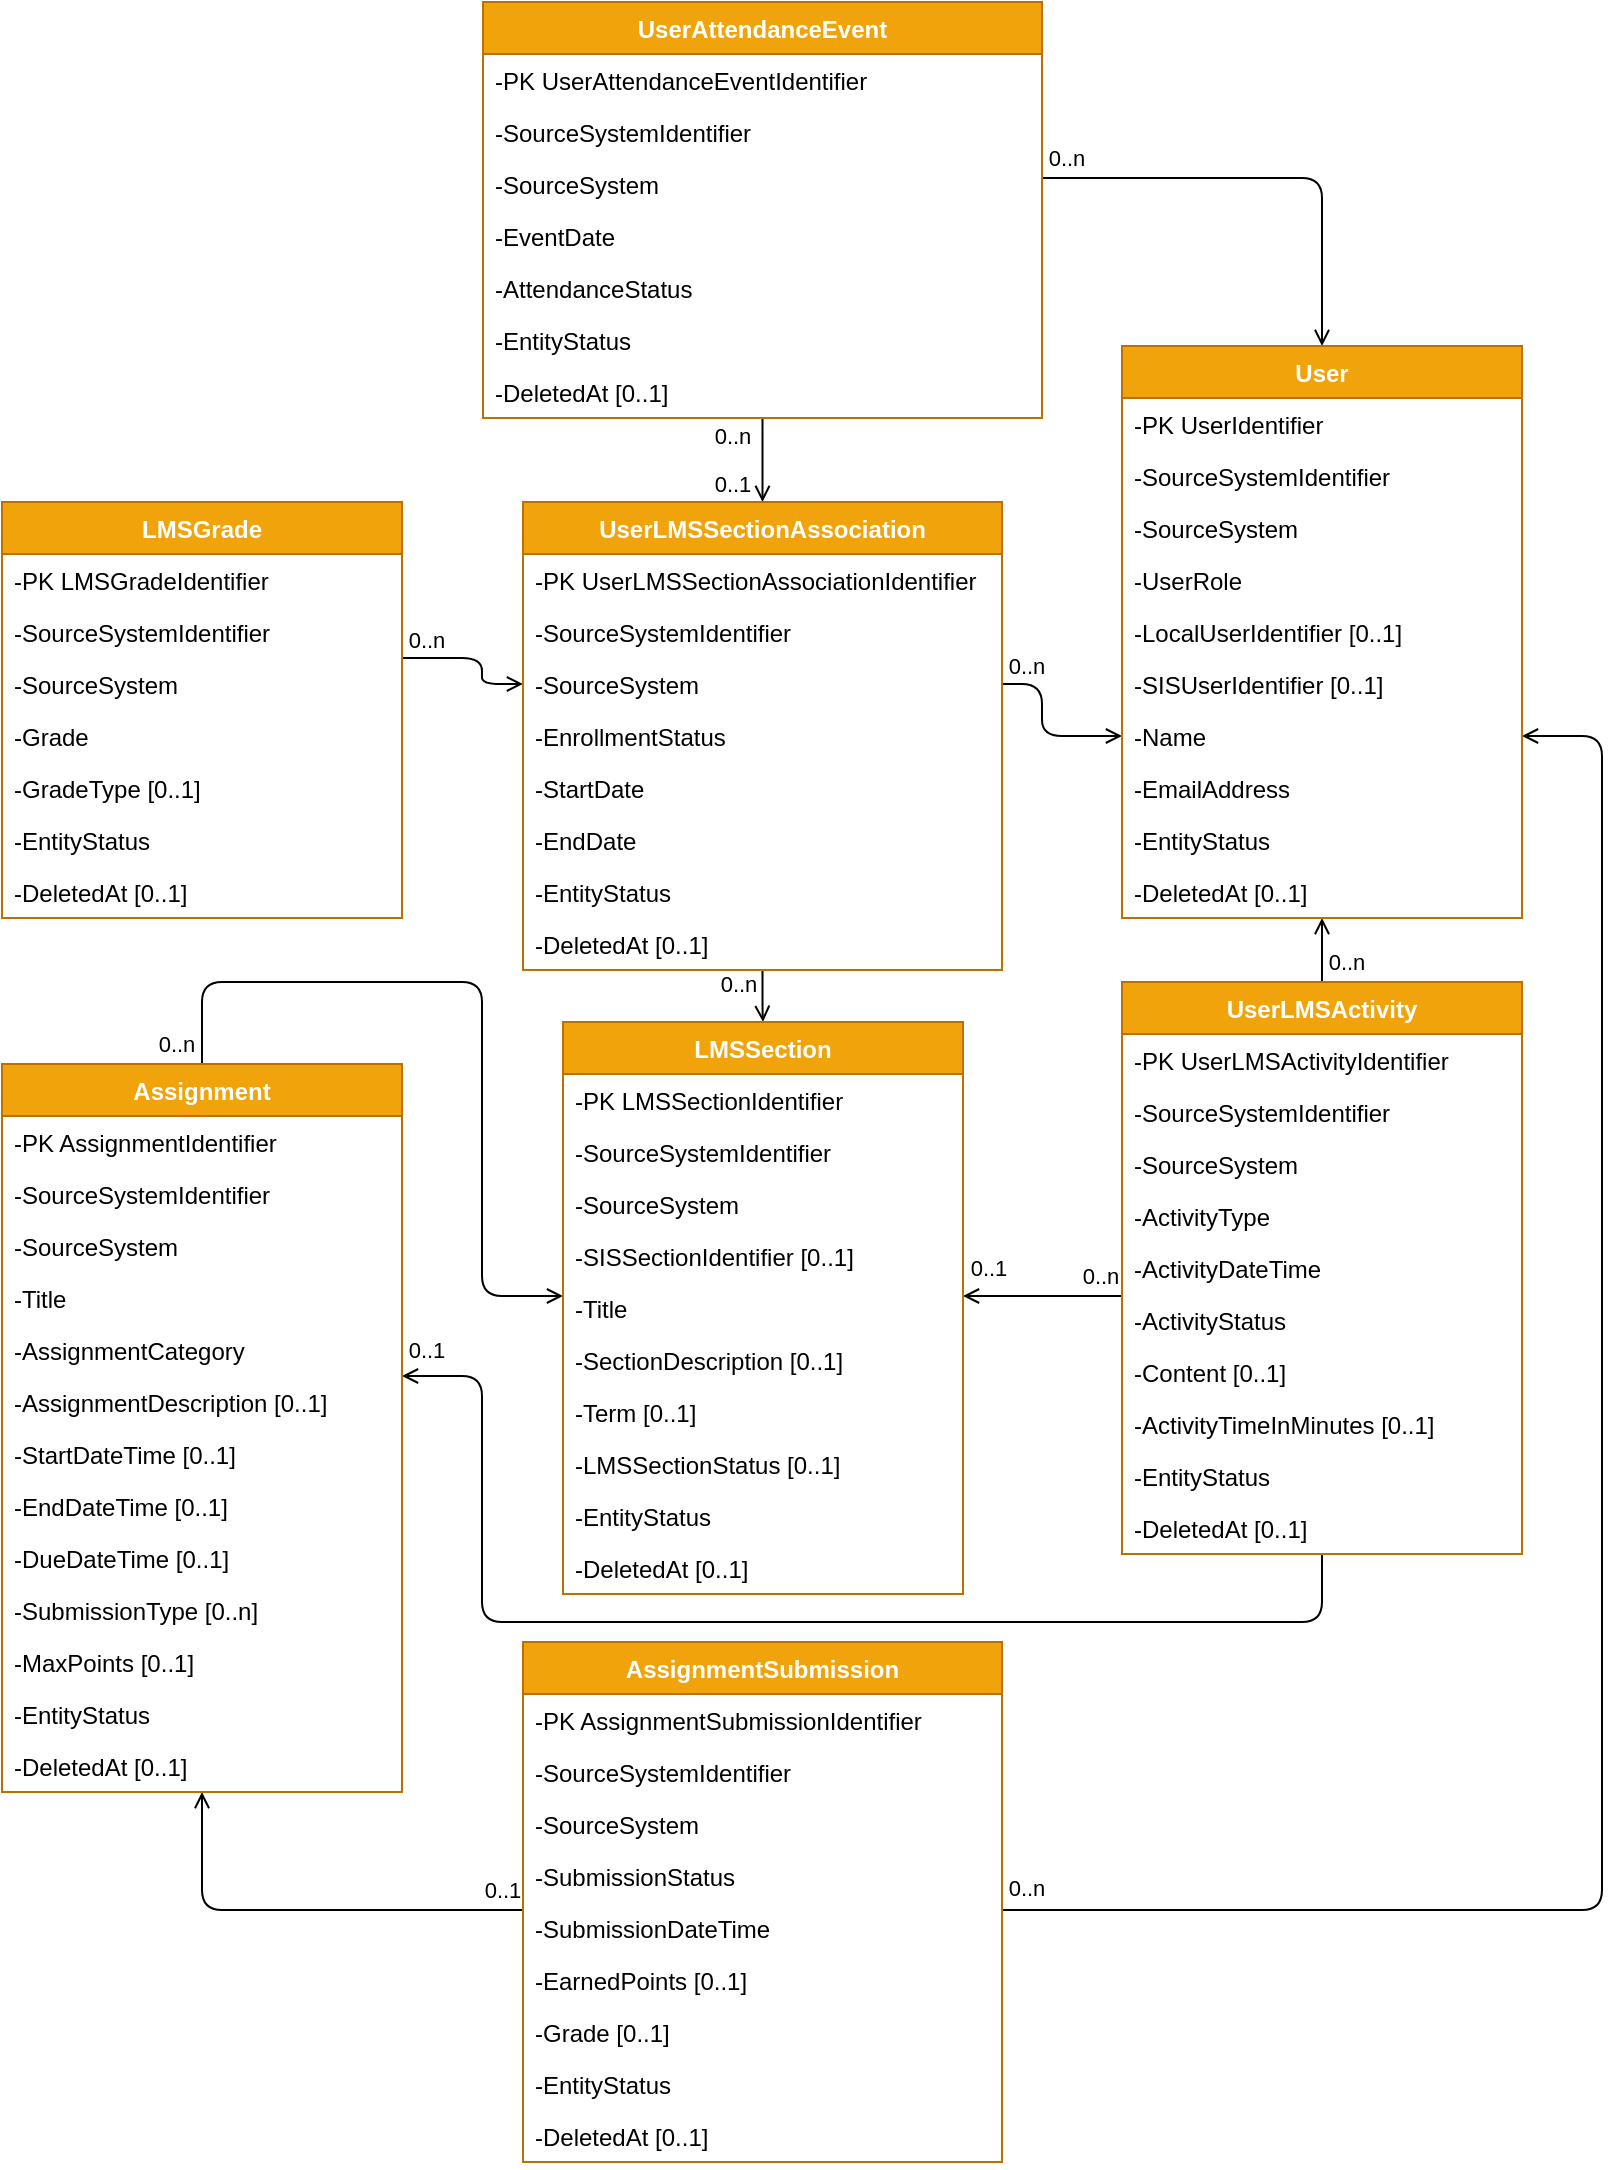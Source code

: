 <mxfile version="13.6.2" type="device" pages="5"><diagram id="WqcEPunu4Ulp6BiF5zl3" name="Proposed UDM"><mxGraphModel dx="1326" dy="1906" grid="1" gridSize="10" guides="1" tooltips="1" connect="1" arrows="1" fold="1" page="1" pageScale="1" pageWidth="850" pageHeight="1100" math="0" shadow="0"><root><mxCell id="9NC8B-u2BY7xSfGG9Sle-0"/><mxCell id="9NC8B-u2BY7xSfGG9Sle-1" parent="9NC8B-u2BY7xSfGG9Sle-0"/><mxCell id="KtQaIt2FlapwIEPt1trk-7" style="edgeStyle=orthogonalEdgeStyle;rounded=1;orthogonalLoop=1;jettySize=auto;html=1;startArrow=none;startFill=0;endArrow=open;endFill=0;" parent="9NC8B-u2BY7xSfGG9Sle-1" source="GIQdhm5hKpEGqJAe76nB-6" target="U1SaCqyLckN5aU9AswDI-12" edge="1"><mxGeometry relative="1" as="geometry"><Array as="points"><mxPoint x="560" y="-749"/><mxPoint x="560" y="-723"/></Array><mxPoint x="580" y="-880" as="sourcePoint"/><mxPoint x="580" y="-723" as="targetPoint"/></mxGeometry></mxCell><mxCell id="0dAQlZua2ihYw1FD70KR-10" value="0..n" style="edgeLabel;html=1;align=center;verticalAlign=middle;resizable=0;points=[];" parent="KtQaIt2FlapwIEPt1trk-7" vertex="1" connectable="0"><mxGeometry x="-0.875" y="-12" relative="1" as="geometry"><mxPoint x="6" y="-21" as="offset"/></mxGeometry></mxCell><mxCell id="KtQaIt2FlapwIEPt1trk-2" style="edgeStyle=orthogonalEdgeStyle;rounded=1;orthogonalLoop=1;jettySize=auto;html=1;startArrow=none;startFill=0;endArrow=open;endFill=0;" parent="9NC8B-u2BY7xSfGG9Sle-1" source="Qn06xvcXRBKlKmWC_4fY-50" target="GIQdhm5hKpEGqJAe76nB-6" edge="1"><mxGeometry relative="1" as="geometry"><Array as="points"><mxPoint x="280" y="-762"/><mxPoint x="280" y="-749"/></Array><mxPoint x="260" y="-870" as="sourcePoint"/><mxPoint x="260" y="-780" as="targetPoint"/></mxGeometry></mxCell><mxCell id="0dAQlZua2ihYw1FD70KR-7" value="0..n" style="edgeLabel;html=1;align=center;verticalAlign=middle;resizable=0;points=[];" parent="KtQaIt2FlapwIEPt1trk-2" vertex="1" connectable="0"><mxGeometry x="-0.714" relative="1" as="geometry"><mxPoint x="1" y="-9" as="offset"/></mxGeometry></mxCell><mxCell id="KtQaIt2FlapwIEPt1trk-0" value="" style="endArrow=open;html=1;endFill=0;edgeStyle=orthogonalEdgeStyle;" parent="9NC8B-u2BY7xSfGG9Sle-1" source="jTFOX-c9rFHi48wuBm5z-0" target="XIJ6Gh2bg7tghdxINFeE-1" edge="1"><mxGeometry width="50" height="50" relative="1" as="geometry"><mxPoint x="280" y="-360" as="sourcePoint"/><mxPoint x="280" y="-460" as="targetPoint"/><Array as="points"><mxPoint x="140" y="-600"/><mxPoint x="280" y="-600"/><mxPoint x="280" y="-443"/></Array></mxGeometry></mxCell><mxCell id="0dAQlZua2ihYw1FD70KR-4" value="0..n" style="edgeLabel;html=1;align=center;verticalAlign=middle;resizable=0;points=[];" parent="KtQaIt2FlapwIEPt1trk-0" vertex="1" connectable="0"><mxGeometry x="-0.762" relative="1" as="geometry"><mxPoint x="-17" y="31" as="offset"/></mxGeometry></mxCell><mxCell id="KtQaIt2FlapwIEPt1trk-4" style="edgeStyle=orthogonalEdgeStyle;rounded=1;orthogonalLoop=1;jettySize=auto;html=1;startArrow=none;startFill=0;endArrow=open;endFill=0;" parent="9NC8B-u2BY7xSfGG9Sle-1" source="jTFOX-c9rFHi48wuBm5z-2" target="jTFOX-c9rFHi48wuBm5z-0" edge="1"><mxGeometry relative="1" as="geometry"><Array as="points"><mxPoint x="140" y="-136"/></Array><mxPoint x="300" y="-200" as="sourcePoint"/><mxPoint x="100" y="-200" as="targetPoint"/></mxGeometry></mxCell><mxCell id="0dAQlZua2ihYw1FD70KR-9" value="0..1" style="edgeLabel;html=1;align=center;verticalAlign=middle;resizable=0;points=[];" parent="KtQaIt2FlapwIEPt1trk-4" vertex="1" connectable="0"><mxGeometry x="-0.87" relative="1" as="geometry"><mxPoint x="3.5" y="-10" as="offset"/></mxGeometry></mxCell><mxCell id="KtQaIt2FlapwIEPt1trk-8" style="edgeStyle=orthogonalEdgeStyle;rounded=1;orthogonalLoop=1;jettySize=auto;html=1;startArrow=none;startFill=0;endArrow=open;endFill=0;" parent="9NC8B-u2BY7xSfGG9Sle-1" source="DKxO-rwiC6Zfs1i4Nce0-0" target="U1SaCqyLckN5aU9AswDI-12" edge="1"><mxGeometry relative="1" as="geometry"/></mxCell><mxCell id="0dAQlZua2ihYw1FD70KR-14" value="0..n" style="edgeLabel;html=1;align=center;verticalAlign=middle;resizable=0;points=[];" parent="KtQaIt2FlapwIEPt1trk-8" vertex="1" connectable="0"><mxGeometry x="-0.669" relative="1" as="geometry"><mxPoint x="12" y="-2.21" as="offset"/></mxGeometry></mxCell><mxCell id="-lvL8Tr-3X_eKz7fJi9n-0" style="edgeStyle=orthogonalEdgeStyle;rounded=1;orthogonalLoop=1;jettySize=auto;html=1;startArrow=open;startFill=0;endArrow=none;endFill=0;" parent="9NC8B-u2BY7xSfGG9Sle-1" source="GIQdhm5hKpEGqJAe76nB-6" target="EC5RP9vzPZzwMYMpoVyZ-0" edge="1"><mxGeometry relative="1" as="geometry"><mxPoint x="390" y="-862" as="sourcePoint"/><mxPoint x="460" y="-862" as="targetPoint"/></mxGeometry></mxCell><mxCell id="PKSyzAsPtI1OM_Ck-sdW-10" value="0..n" style="edgeLabel;html=1;align=center;verticalAlign=middle;resizable=0;points=[];" parent="-lvL8Tr-3X_eKz7fJi9n-0" vertex="1" connectable="0"><mxGeometry x="0.738" y="1" relative="1" as="geometry"><mxPoint x="-14.5" y="3" as="offset"/></mxGeometry></mxCell><mxCell id="52raiuKpcVJrc2On9F-d-0" value="0..1" style="edgeLabel;html=1;align=center;verticalAlign=middle;resizable=0;points=[];" parent="-lvL8Tr-3X_eKz7fJi9n-0" vertex="1" connectable="0"><mxGeometry x="-0.22" relative="1" as="geometry"><mxPoint x="-15.25" y="7" as="offset"/></mxGeometry></mxCell><mxCell id="-lvL8Tr-3X_eKz7fJi9n-2" style="edgeStyle=orthogonalEdgeStyle;rounded=1;orthogonalLoop=1;jettySize=auto;html=1;startArrow=none;startFill=0;endArrow=open;endFill=0;" parent="9NC8B-u2BY7xSfGG9Sle-1" source="EC5RP9vzPZzwMYMpoVyZ-0" target="U1SaCqyLckN5aU9AswDI-12" edge="1"><mxGeometry relative="1" as="geometry"><Array as="points"><mxPoint x="700" y="-1002"/></Array><mxPoint x="610" y="-1000" as="sourcePoint"/><mxPoint x="710" y="-950" as="targetPoint"/></mxGeometry></mxCell><mxCell id="PKSyzAsPtI1OM_Ck-sdW-11" value="0..n" style="edgeLabel;html=1;align=center;verticalAlign=middle;resizable=0;points=[];" parent="-lvL8Tr-3X_eKz7fJi9n-2" vertex="1" connectable="0"><mxGeometry x="-0.692" y="2" relative="1" as="geometry"><mxPoint x="-22.5" y="-8" as="offset"/></mxGeometry></mxCell><mxCell id="KtQaIt2FlapwIEPt1trk-6" style="edgeStyle=orthogonalEdgeStyle;rounded=1;orthogonalLoop=1;jettySize=auto;html=1;startArrow=none;startFill=0;endArrow=open;endFill=0;" parent="9NC8B-u2BY7xSfGG9Sle-1" source="jTFOX-c9rFHi48wuBm5z-2" target="U1SaCqyLckN5aU9AswDI-12" edge="1"><mxGeometry relative="1" as="geometry"><Array as="points"><mxPoint x="840" y="-136"/><mxPoint x="840" y="-723"/></Array><mxPoint x="560" y="-210" as="sourcePoint"/><mxPoint x="560" y="-690" as="targetPoint"/></mxGeometry></mxCell><mxCell id="-lvL8Tr-3X_eKz7fJi9n-6" value="0..n" style="edgeLabel;html=1;align=center;verticalAlign=middle;resizable=0;points=[];" parent="KtQaIt2FlapwIEPt1trk-6" vertex="1" connectable="0"><mxGeometry x="-0.871" y="11" relative="1" as="geometry"><mxPoint x="-48.33" as="offset"/></mxGeometry></mxCell><mxCell id="ljSCp48VvW-q5NDXHsV_-1" style="edgeStyle=orthogonalEdgeStyle;rounded=1;orthogonalLoop=1;jettySize=auto;html=1;startArrow=none;startFill=0;endArrow=open;endFill=0;" parent="9NC8B-u2BY7xSfGG9Sle-1" source="DKxO-rwiC6Zfs1i4Nce0-0" target="jTFOX-c9rFHi48wuBm5z-0" edge="1"><mxGeometry relative="1" as="geometry"><mxPoint x="280" y="-280" as="sourcePoint"/><mxPoint x="400" y="-310" as="targetPoint"/><Array as="points"><mxPoint x="700" y="-280"/><mxPoint x="280" y="-280"/><mxPoint x="280" y="-403"/></Array></mxGeometry></mxCell><mxCell id="ljSCp48VvW-q5NDXHsV_-5" value="0..1" style="edgeLabel;html=1;align=center;verticalAlign=middle;resizable=0;points=[];" parent="ljSCp48VvW-q5NDXHsV_-1" vertex="1" connectable="0"><mxGeometry x="0.896" relative="1" as="geometry"><mxPoint x="-20" y="-13" as="offset"/></mxGeometry></mxCell><mxCell id="Qn06xvcXRBKlKmWC_4fY-50" value="LMSGrade" style="swimlane;fontStyle=1;childLayout=stackLayout;horizontal=1;startSize=26;horizontalStack=0;resizeParent=1;resizeParentMax=0;resizeLast=0;collapsible=1;marginBottom=0;fillColor=#f0a30a;strokeColor=#BD7000;fontColor=#ffffff;" parent="9NC8B-u2BY7xSfGG9Sle-1" vertex="1"><mxGeometry x="40" y="-840" width="200" height="208" as="geometry"/></mxCell><mxCell id="fZ8LiTKC59IkHgctVE7z-9" value="-PK LMSGradeIdentifier" style="text;align=left;verticalAlign=top;spacingLeft=4;spacingRight=4;overflow=hidden;rotatable=0;points=[[0,0.5],[1,0.5]];portConstraint=eastwest;" parent="Qn06xvcXRBKlKmWC_4fY-50" vertex="1"><mxGeometry y="26" width="200" height="26" as="geometry"/></mxCell><mxCell id="Qn06xvcXRBKlKmWC_4fY-51" value="-SourceSystemIdentifier" style="text;align=left;verticalAlign=top;spacingLeft=4;spacingRight=4;overflow=hidden;rotatable=0;points=[[0,0.5],[1,0.5]];portConstraint=eastwest;" parent="Qn06xvcXRBKlKmWC_4fY-50" vertex="1"><mxGeometry y="52" width="200" height="26" as="geometry"/></mxCell><mxCell id="D4I5lUEJHywb-K6fwlnH-5" value="-SourceSystem" style="text;align=left;verticalAlign=top;spacingLeft=4;spacingRight=4;overflow=hidden;rotatable=0;points=[[0,0.5],[1,0.5]];portConstraint=eastwest;" parent="Qn06xvcXRBKlKmWC_4fY-50" vertex="1"><mxGeometry y="78" width="200" height="26" as="geometry"/></mxCell><mxCell id="thPxLqP6FvhgXQ5cQZSr-0" value="-Grade" style="text;align=left;verticalAlign=top;spacingLeft=4;spacingRight=4;overflow=hidden;rotatable=0;points=[[0,0.5],[1,0.5]];portConstraint=eastwest;" parent="Qn06xvcXRBKlKmWC_4fY-50" vertex="1"><mxGeometry y="104" width="200" height="26" as="geometry"/></mxCell><mxCell id="qe7d8hWhhAVrpXC9OZsN-0" value="-GradeType [0..1]" style="text;align=left;verticalAlign=top;spacingLeft=4;spacingRight=4;overflow=hidden;rotatable=0;points=[[0,0.5],[1,0.5]];portConstraint=eastwest;" parent="Qn06xvcXRBKlKmWC_4fY-50" vertex="1"><mxGeometry y="130" width="200" height="26" as="geometry"/></mxCell><mxCell id="PKSyzAsPtI1OM_Ck-sdW-5" value="-EntityStatus" style="text;align=left;verticalAlign=top;spacingLeft=4;spacingRight=4;overflow=hidden;rotatable=0;points=[[0,0.5],[1,0.5]];portConstraint=eastwest;" parent="Qn06xvcXRBKlKmWC_4fY-50" vertex="1"><mxGeometry y="156" width="200" height="26" as="geometry"/></mxCell><mxCell id="fZ8LiTKC59IkHgctVE7z-1" value="-DeletedAt [0..1]" style="text;align=left;verticalAlign=top;spacingLeft=4;spacingRight=4;overflow=hidden;rotatable=0;points=[[0,0.5],[1,0.5]];portConstraint=eastwest;" parent="Qn06xvcXRBKlKmWC_4fY-50" vertex="1"><mxGeometry y="182" width="200" height="26" as="geometry"/></mxCell><mxCell id="jTFOX-c9rFHi48wuBm5z-0" value="Assignment" style="swimlane;fontStyle=1;childLayout=stackLayout;horizontal=1;startSize=26;horizontalStack=0;resizeParent=1;resizeParentMax=0;resizeLast=0;collapsible=1;marginBottom=0;fillColor=#f0a30a;strokeColor=#BD7000;fontColor=#ffffff;" parent="9NC8B-u2BY7xSfGG9Sle-1" vertex="1"><mxGeometry x="40" y="-559" width="200" height="364" as="geometry"/></mxCell><mxCell id="fZ8LiTKC59IkHgctVE7z-12" value="-PK AssignmentIdentifier" style="text;align=left;verticalAlign=top;spacingLeft=4;spacingRight=4;overflow=hidden;rotatable=0;points=[[0,0.5],[1,0.5]];portConstraint=eastwest;" parent="jTFOX-c9rFHi48wuBm5z-0" vertex="1"><mxGeometry y="26" width="200" height="26" as="geometry"/></mxCell><mxCell id="jTFOX-c9rFHi48wuBm5z-1" value="-SourceSystemIdentifier" style="text;align=left;verticalAlign=top;spacingLeft=4;spacingRight=4;overflow=hidden;rotatable=0;points=[[0,0.5],[1,0.5]];portConstraint=eastwest;" parent="jTFOX-c9rFHi48wuBm5z-0" vertex="1"><mxGeometry y="52" width="200" height="26" as="geometry"/></mxCell><mxCell id="D4I5lUEJHywb-K6fwlnH-7" value="-SourceSystem" style="text;align=left;verticalAlign=top;spacingLeft=4;spacingRight=4;overflow=hidden;rotatable=0;points=[[0,0.5],[1,0.5]];portConstraint=eastwest;" parent="jTFOX-c9rFHi48wuBm5z-0" vertex="1"><mxGeometry y="78" width="200" height="26" as="geometry"/></mxCell><mxCell id="J64h9A5JV70sFJFhVtal-23" value="-Title" style="text;align=left;verticalAlign=top;spacingLeft=4;spacingRight=4;overflow=hidden;rotatable=0;points=[[0,0.5],[1,0.5]];portConstraint=eastwest;" parent="jTFOX-c9rFHi48wuBm5z-0" vertex="1"><mxGeometry y="104" width="200" height="26" as="geometry"/></mxCell><mxCell id="kundiFT2q6ECx-n-B1b5-70" value="-AssignmentCategory" style="text;align=left;verticalAlign=top;spacingLeft=4;spacingRight=4;overflow=hidden;rotatable=0;points=[[0,0.5],[1,0.5]];portConstraint=eastwest;" parent="jTFOX-c9rFHi48wuBm5z-0" vertex="1"><mxGeometry y="130" width="200" height="26" as="geometry"/></mxCell><mxCell id="J64h9A5JV70sFJFhVtal-24" value="-AssignmentDescription [0..1]" style="text;align=left;verticalAlign=top;spacingLeft=4;spacingRight=4;overflow=hidden;rotatable=0;points=[[0,0.5],[1,0.5]];portConstraint=eastwest;" parent="jTFOX-c9rFHi48wuBm5z-0" vertex="1"><mxGeometry y="156" width="200" height="26" as="geometry"/></mxCell><mxCell id="J64h9A5JV70sFJFhVtal-25" value="-StartDateTime [0..1]" style="text;align=left;verticalAlign=top;spacingLeft=4;spacingRight=4;overflow=hidden;rotatable=0;points=[[0,0.5],[1,0.5]];portConstraint=eastwest;" parent="jTFOX-c9rFHi48wuBm5z-0" vertex="1"><mxGeometry y="182" width="200" height="26" as="geometry"/></mxCell><mxCell id="kundiFT2q6ECx-n-B1b5-68" value="-EndDateTime [0..1]" style="text;align=left;verticalAlign=top;spacingLeft=4;spacingRight=4;overflow=hidden;rotatable=0;points=[[0,0.5],[1,0.5]];portConstraint=eastwest;" parent="jTFOX-c9rFHi48wuBm5z-0" vertex="1"><mxGeometry y="208" width="200" height="26" as="geometry"/></mxCell><mxCell id="J64h9A5JV70sFJFhVtal-26" value="-DueDateTime [0..1]" style="text;align=left;verticalAlign=top;spacingLeft=4;spacingRight=4;overflow=hidden;rotatable=0;points=[[0,0.5],[1,0.5]];portConstraint=eastwest;" parent="jTFOX-c9rFHi48wuBm5z-0" vertex="1"><mxGeometry y="234" width="200" height="26" as="geometry"/></mxCell><mxCell id="kundiFT2q6ECx-n-B1b5-69" value="-SubmissionType [0..n]" style="text;align=left;verticalAlign=top;spacingLeft=4;spacingRight=4;overflow=hidden;rotatable=0;points=[[0,0.5],[1,0.5]];portConstraint=eastwest;" parent="jTFOX-c9rFHi48wuBm5z-0" vertex="1"><mxGeometry y="260" width="200" height="26" as="geometry"/></mxCell><mxCell id="J64h9A5JV70sFJFhVtal-27" value="-MaxPoints [0..1]" style="text;align=left;verticalAlign=top;spacingLeft=4;spacingRight=4;overflow=hidden;rotatable=0;points=[[0,0.5],[1,0.5]];portConstraint=eastwest;" parent="jTFOX-c9rFHi48wuBm5z-0" vertex="1"><mxGeometry y="286" width="200" height="26" as="geometry"/></mxCell><mxCell id="PKSyzAsPtI1OM_Ck-sdW-8" value="-EntityStatus" style="text;align=left;verticalAlign=top;spacingLeft=4;spacingRight=4;overflow=hidden;rotatable=0;points=[[0,0.5],[1,0.5]];portConstraint=eastwest;" parent="jTFOX-c9rFHi48wuBm5z-0" vertex="1"><mxGeometry y="312" width="200" height="26" as="geometry"/></mxCell><mxCell id="fZ8LiTKC59IkHgctVE7z-6" value="-DeletedAt [0..1]" style="text;align=left;verticalAlign=top;spacingLeft=4;spacingRight=4;overflow=hidden;rotatable=0;points=[[0,0.5],[1,0.5]];portConstraint=eastwest;" parent="jTFOX-c9rFHi48wuBm5z-0" vertex="1"><mxGeometry y="338" width="200" height="26" as="geometry"/></mxCell><mxCell id="ljSCp48VvW-q5NDXHsV_-0" style="edgeStyle=orthogonalEdgeStyle;rounded=1;orthogonalLoop=1;jettySize=auto;html=1;startArrow=none;startFill=0;endArrow=open;endFill=0;" parent="9NC8B-u2BY7xSfGG9Sle-1" source="DKxO-rwiC6Zfs1i4Nce0-0" target="XIJ6Gh2bg7tghdxINFeE-1" edge="1"><mxGeometry relative="1" as="geometry"><Array as="points"><mxPoint x="590" y="-443"/><mxPoint x="590" y="-443"/></Array><mxPoint x="530" y="-443" as="targetPoint"/></mxGeometry></mxCell><mxCell id="ljSCp48VvW-q5NDXHsV_-4" value="0..1" style="edgeLabel;html=1;align=center;verticalAlign=middle;resizable=0;points=[];" parent="ljSCp48VvW-q5NDXHsV_-0" vertex="1" connectable="0"><mxGeometry x="0.882" y="-2" relative="1" as="geometry"><mxPoint x="8" y="-12" as="offset"/></mxGeometry></mxCell><mxCell id="PKSyzAsPtI1OM_Ck-sdW-9" value="0..n" style="edgeLabel;html=1;align=center;verticalAlign=middle;resizable=0;points=[];" parent="ljSCp48VvW-q5NDXHsV_-0" vertex="1" connectable="0"><mxGeometry x="-0.707" y="1" relative="1" as="geometry"><mxPoint y="-11" as="offset"/></mxGeometry></mxCell><mxCell id="KtQaIt2FlapwIEPt1trk-5" style="edgeStyle=orthogonalEdgeStyle;orthogonalLoop=1;jettySize=auto;html=1;startArrow=none;startFill=0;endArrow=open;endFill=0;rounded=1;" parent="9NC8B-u2BY7xSfGG9Sle-1" source="GIQdhm5hKpEGqJAe76nB-6" target="XIJ6Gh2bg7tghdxINFeE-1" edge="1"><mxGeometry relative="1" as="geometry"><Array as="points"/><mxPoint x="260" y="-630" as="sourcePoint"/><mxPoint x="460" y="-630" as="targetPoint"/></mxGeometry></mxCell><mxCell id="0dAQlZua2ihYw1FD70KR-6" value="0..n" style="edgeLabel;html=1;align=center;verticalAlign=middle;resizable=0;points=[];" parent="KtQaIt2FlapwIEPt1trk-5" vertex="1" connectable="0"><mxGeometry x="-0.942" relative="1" as="geometry"><mxPoint x="-12.5" y="6" as="offset"/></mxGeometry></mxCell><mxCell id="XIJ6Gh2bg7tghdxINFeE-1" value="LMSSection" style="swimlane;fontStyle=1;childLayout=stackLayout;horizontal=1;startSize=26;horizontalStack=0;resizeParent=1;resizeParentMax=0;resizeLast=0;collapsible=1;marginBottom=0;fillColor=#f0a30a;strokeColor=#BD7000;fontColor=#ffffff;" parent="9NC8B-u2BY7xSfGG9Sle-1" vertex="1"><mxGeometry x="320.5" y="-580" width="200" height="286" as="geometry"/></mxCell><mxCell id="fZ8LiTKC59IkHgctVE7z-13" value="-PK LMSSectionIdentifier" style="text;align=left;verticalAlign=top;spacingLeft=4;spacingRight=4;overflow=hidden;rotatable=0;points=[[0,0.5],[1,0.5]];portConstraint=eastwest;" parent="XIJ6Gh2bg7tghdxINFeE-1" vertex="1"><mxGeometry y="26" width="200" height="26" as="geometry"/></mxCell><mxCell id="XIJ6Gh2bg7tghdxINFeE-2" value="-SourceSystemIdentifier" style="text;align=left;verticalAlign=top;spacingLeft=4;spacingRight=4;overflow=hidden;rotatable=0;points=[[0,0.5],[1,0.5]];portConstraint=eastwest;" parent="XIJ6Gh2bg7tghdxINFeE-1" vertex="1"><mxGeometry y="52" width="200" height="26" as="geometry"/></mxCell><mxCell id="D4I5lUEJHywb-K6fwlnH-4" value="-SourceSystem" style="text;align=left;verticalAlign=top;spacingLeft=4;spacingRight=4;overflow=hidden;rotatable=0;points=[[0,0.5],[1,0.5]];portConstraint=eastwest;" parent="XIJ6Gh2bg7tghdxINFeE-1" vertex="1"><mxGeometry y="78" width="200" height="26" as="geometry"/></mxCell><mxCell id="1wbdDOrfKHGCZYme_Ntv-1" value="-SISSectionIdentifier [0..1]" style="text;strokeColor=none;fillColor=none;align=left;verticalAlign=top;spacingLeft=4;spacingRight=4;overflow=hidden;rotatable=0;points=[[0,0.5],[1,0.5]];portConstraint=eastwest;" parent="XIJ6Gh2bg7tghdxINFeE-1" vertex="1"><mxGeometry y="104" width="200" height="26" as="geometry"/></mxCell><mxCell id="6jwsLkMR-__H-NcNkvp7-0" value="-Title" style="text;align=left;verticalAlign=top;spacingLeft=4;spacingRight=4;overflow=hidden;rotatable=0;points=[[0,0.5],[1,0.5]];portConstraint=eastwest;" parent="XIJ6Gh2bg7tghdxINFeE-1" vertex="1"><mxGeometry y="130" width="200" height="26" as="geometry"/></mxCell><mxCell id="1wbdDOrfKHGCZYme_Ntv-0" value="-SectionDescription [0..1]" style="text;strokeColor=none;fillColor=none;align=left;verticalAlign=top;spacingLeft=4;spacingRight=4;overflow=hidden;rotatable=0;points=[[0,0.5],[1,0.5]];portConstraint=eastwest;" parent="XIJ6Gh2bg7tghdxINFeE-1" vertex="1"><mxGeometry y="156" width="200" height="26" as="geometry"/></mxCell><mxCell id="GIQdhm5hKpEGqJAe76nB-3" value="-Term [0..1]" style="text;strokeColor=none;fillColor=none;align=left;verticalAlign=top;spacingLeft=4;spacingRight=4;overflow=hidden;rotatable=0;points=[[0,0.5],[1,0.5]];portConstraint=eastwest;" parent="XIJ6Gh2bg7tghdxINFeE-1" vertex="1"><mxGeometry y="182" width="200" height="26" as="geometry"/></mxCell><mxCell id="GIQdhm5hKpEGqJAe76nB-2" value="-LMSSectionStatus [0..1]" style="text;strokeColor=none;fillColor=none;align=left;verticalAlign=top;spacingLeft=4;spacingRight=4;overflow=hidden;rotatable=0;points=[[0,0.5],[1,0.5]];portConstraint=eastwest;" parent="XIJ6Gh2bg7tghdxINFeE-1" vertex="1"><mxGeometry y="208" width="200" height="26" as="geometry"/></mxCell><mxCell id="PKSyzAsPtI1OM_Ck-sdW-2" value="-EntityStatus" style="text;align=left;verticalAlign=top;spacingLeft=4;spacingRight=4;overflow=hidden;rotatable=0;points=[[0,0.5],[1,0.5]];portConstraint=eastwest;" parent="XIJ6Gh2bg7tghdxINFeE-1" vertex="1"><mxGeometry y="234" width="200" height="26" as="geometry"/></mxCell><mxCell id="fZ8LiTKC59IkHgctVE7z-5" value="-DeletedAt [0..1]" style="text;align=left;verticalAlign=top;spacingLeft=4;spacingRight=4;overflow=hidden;rotatable=0;points=[[0,0.5],[1,0.5]];portConstraint=eastwest;" parent="XIJ6Gh2bg7tghdxINFeE-1" vertex="1"><mxGeometry y="260" width="200" height="26" as="geometry"/></mxCell><mxCell id="U1SaCqyLckN5aU9AswDI-12" value="User" style="swimlane;fontStyle=1;childLayout=stackLayout;horizontal=1;startSize=26;horizontalStack=0;resizeParent=1;resizeParentMax=0;resizeLast=0;collapsible=1;marginBottom=0;align=center;fillColor=#f0a30a;strokeColor=#BD7000;fontColor=#ffffff;" parent="9NC8B-u2BY7xSfGG9Sle-1" vertex="1"><mxGeometry x="600" y="-918" width="200" height="286" as="geometry"/></mxCell><mxCell id="fZ8LiTKC59IkHgctVE7z-11" value="-PK UserIdentifier" style="text;align=left;verticalAlign=top;spacingLeft=4;spacingRight=4;overflow=hidden;rotatable=0;points=[[0,0.5],[1,0.5]];portConstraint=eastwest;" parent="U1SaCqyLckN5aU9AswDI-12" vertex="1"><mxGeometry y="26" width="200" height="26" as="geometry"/></mxCell><mxCell id="U1SaCqyLckN5aU9AswDI-14" value="-SourceSystemIdentifier" style="text;align=left;verticalAlign=top;spacingLeft=4;spacingRight=4;overflow=hidden;rotatable=0;points=[[0,0.5],[1,0.5]];portConstraint=eastwest;" parent="U1SaCqyLckN5aU9AswDI-12" vertex="1"><mxGeometry y="52" width="200" height="26" as="geometry"/></mxCell><mxCell id="D4I5lUEJHywb-K6fwlnH-0" value="-SourceSystem" style="text;align=left;verticalAlign=top;spacingLeft=4;spacingRight=4;overflow=hidden;rotatable=0;points=[[0,0.5],[1,0.5]];portConstraint=eastwest;" parent="U1SaCqyLckN5aU9AswDI-12" vertex="1"><mxGeometry y="78" width="200" height="26" as="geometry"/></mxCell><mxCell id="I3brSnTLU8Chs7t53V4h-0" value="-UserRole" style="text;align=left;verticalAlign=top;spacingLeft=4;spacingRight=4;overflow=hidden;rotatable=0;points=[[0,0.5],[1,0.5]];portConstraint=eastwest;" parent="U1SaCqyLckN5aU9AswDI-12" vertex="1"><mxGeometry y="104" width="200" height="26" as="geometry"/></mxCell><mxCell id="D4I5lUEJHywb-K6fwlnH-1" value="-LocalUserIdentifier [0..1]" style="text;align=left;verticalAlign=top;spacingLeft=4;spacingRight=4;overflow=hidden;rotatable=0;points=[[0,0.5],[1,0.5]];portConstraint=eastwest;" parent="U1SaCqyLckN5aU9AswDI-12" vertex="1"><mxGeometry y="130" width="200" height="26" as="geometry"/></mxCell><mxCell id="PKSyzAsPtI1OM_Ck-sdW-1" value="-SISUserIdentifier [0..1]" style="text;align=left;verticalAlign=top;spacingLeft=4;spacingRight=4;overflow=hidden;rotatable=0;points=[[0,0.5],[1,0.5]];portConstraint=eastwest;" parent="U1SaCqyLckN5aU9AswDI-12" vertex="1"><mxGeometry y="156" width="200" height="26" as="geometry"/></mxCell><mxCell id="U1SaCqyLckN5aU9AswDI-17" value="-Name" style="text;align=left;verticalAlign=top;spacingLeft=4;spacingRight=4;overflow=hidden;rotatable=0;points=[[0,0.5],[1,0.5]];portConstraint=eastwest;" parent="U1SaCqyLckN5aU9AswDI-12" vertex="1"><mxGeometry y="182" width="200" height="26" as="geometry"/></mxCell><mxCell id="U1SaCqyLckN5aU9AswDI-21" value="-EmailAddress" style="text;strokeColor=none;fillColor=none;align=left;verticalAlign=top;spacingLeft=4;spacingRight=4;overflow=hidden;rotatable=0;points=[[0,0.5],[1,0.5]];portConstraint=eastwest;" parent="U1SaCqyLckN5aU9AswDI-12" vertex="1"><mxGeometry y="208" width="200" height="26" as="geometry"/></mxCell><mxCell id="PKSyzAsPtI1OM_Ck-sdW-4" value="-EntityStatus" style="text;align=left;verticalAlign=top;spacingLeft=4;spacingRight=4;overflow=hidden;rotatable=0;points=[[0,0.5],[1,0.5]];portConstraint=eastwest;" parent="U1SaCqyLckN5aU9AswDI-12" vertex="1"><mxGeometry y="234" width="200" height="26" as="geometry"/></mxCell><mxCell id="fZ8LiTKC59IkHgctVE7z-3" value="-DeletedAt [0..1]" style="text;align=left;verticalAlign=top;spacingLeft=4;spacingRight=4;overflow=hidden;rotatable=0;points=[[0,0.5],[1,0.5]];portConstraint=eastwest;" parent="U1SaCqyLckN5aU9AswDI-12" vertex="1"><mxGeometry y="260" width="200" height="26" as="geometry"/></mxCell><mxCell id="DKxO-rwiC6Zfs1i4Nce0-0" value="UserLMSActivity" style="swimlane;fontStyle=1;childLayout=stackLayout;horizontal=1;startSize=26;horizontalStack=0;resizeParent=1;resizeParentMax=0;resizeLast=0;collapsible=1;marginBottom=0;fillColor=#f0a30a;strokeColor=#BD7000;fontColor=#ffffff;" parent="9NC8B-u2BY7xSfGG9Sle-1" vertex="1"><mxGeometry x="600" y="-600" width="200" height="286" as="geometry"/></mxCell><mxCell id="DKxO-rwiC6Zfs1i4Nce0-1" value="-PK UserLMSActivityIdentifier" style="text;align=left;verticalAlign=top;spacingLeft=4;spacingRight=4;overflow=hidden;rotatable=0;points=[[0,0.5],[1,0.5]];portConstraint=eastwest;" parent="DKxO-rwiC6Zfs1i4Nce0-0" vertex="1"><mxGeometry y="26" width="200" height="26" as="geometry"/></mxCell><mxCell id="fZ8LiTKC59IkHgctVE7z-14" value="-SourceSystemIdentifier" style="text;align=left;verticalAlign=top;spacingLeft=4;spacingRight=4;overflow=hidden;rotatable=0;points=[[0,0.5],[1,0.5]];portConstraint=eastwest;" parent="DKxO-rwiC6Zfs1i4Nce0-0" vertex="1"><mxGeometry y="52" width="200" height="26" as="geometry"/></mxCell><mxCell id="D4I5lUEJHywb-K6fwlnH-6" value="-SourceSystem" style="text;align=left;verticalAlign=top;spacingLeft=4;spacingRight=4;overflow=hidden;rotatable=0;points=[[0,0.5],[1,0.5]];portConstraint=eastwest;" parent="DKxO-rwiC6Zfs1i4Nce0-0" vertex="1"><mxGeometry y="78" width="200" height="26" as="geometry"/></mxCell><mxCell id="GIQdhm5hKpEGqJAe76nB-11" value="-ActivityType" style="text;align=left;verticalAlign=top;spacingLeft=4;spacingRight=4;overflow=hidden;rotatable=0;points=[[0,0.5],[1,0.5]];portConstraint=eastwest;" parent="DKxO-rwiC6Zfs1i4Nce0-0" vertex="1"><mxGeometry y="104" width="200" height="26" as="geometry"/></mxCell><mxCell id="Qn06xvcXRBKlKmWC_4fY-48" value="-ActivityDateTime" style="text;align=left;verticalAlign=top;spacingLeft=4;spacingRight=4;overflow=hidden;rotatable=0;points=[[0,0.5],[1,0.5]];portConstraint=eastwest;" parent="DKxO-rwiC6Zfs1i4Nce0-0" vertex="1"><mxGeometry y="130" width="200" height="26" as="geometry"/></mxCell><mxCell id="Qn06xvcXRBKlKmWC_4fY-49" value="-ActivityStatus" style="text;align=left;verticalAlign=top;spacingLeft=4;spacingRight=4;overflow=hidden;rotatable=0;points=[[0,0.5],[1,0.5]];portConstraint=eastwest;" parent="DKxO-rwiC6Zfs1i4Nce0-0" vertex="1"><mxGeometry y="156" width="200" height="26" as="geometry"/></mxCell><mxCell id="kxjMfeje0bLtgA2fX7H2-0" value="-Content [0..1]" style="text;align=left;verticalAlign=top;spacingLeft=4;spacingRight=4;overflow=hidden;rotatable=0;points=[[0,0.5],[1,0.5]];portConstraint=eastwest;" parent="DKxO-rwiC6Zfs1i4Nce0-0" vertex="1"><mxGeometry y="182" width="200" height="26" as="geometry"/></mxCell><mxCell id="qt4BYJWhCXR7Bg-ZuwQF-0" value="-ActivityTimeInMinutes [0..1]" style="text;align=left;verticalAlign=top;spacingLeft=4;spacingRight=4;overflow=hidden;rotatable=0;points=[[0,0.5],[1,0.5]];portConstraint=eastwest;" parent="DKxO-rwiC6Zfs1i4Nce0-0" vertex="1"><mxGeometry y="208" width="200" height="26" as="geometry"/></mxCell><mxCell id="PKSyzAsPtI1OM_Ck-sdW-6" value="-EntityStatus" style="text;align=left;verticalAlign=top;spacingLeft=4;spacingRight=4;overflow=hidden;rotatable=0;points=[[0,0.5],[1,0.5]];portConstraint=eastwest;" parent="DKxO-rwiC6Zfs1i4Nce0-0" vertex="1"><mxGeometry y="234" width="200" height="26" as="geometry"/></mxCell><mxCell id="fZ8LiTKC59IkHgctVE7z-4" value="-DeletedAt [0..1]" style="text;align=left;verticalAlign=top;spacingLeft=4;spacingRight=4;overflow=hidden;rotatable=0;points=[[0,0.5],[1,0.5]];portConstraint=eastwest;" parent="DKxO-rwiC6Zfs1i4Nce0-0" vertex="1"><mxGeometry y="260" width="200" height="26" as="geometry"/></mxCell><mxCell id="GIQdhm5hKpEGqJAe76nB-6" value="UserLMSSectionAssociation" style="swimlane;fontStyle=1;childLayout=stackLayout;horizontal=1;startSize=26;horizontalStack=0;resizeParent=1;resizeParentMax=0;resizeLast=0;collapsible=1;marginBottom=0;fillColor=#f0a30a;strokeColor=#BD7000;fontColor=#ffffff;" parent="9NC8B-u2BY7xSfGG9Sle-1" vertex="1"><mxGeometry x="300.5" y="-840" width="239.5" height="234" as="geometry"/></mxCell><mxCell id="GIQdhm5hKpEGqJAe76nB-7" value="-PK UserLMSSectionAssociationIdentifier" style="text;align=left;verticalAlign=top;spacingLeft=4;spacingRight=4;overflow=hidden;rotatable=0;points=[[0,0.5],[1,0.5]];portConstraint=eastwest;" parent="GIQdhm5hKpEGqJAe76nB-6" vertex="1"><mxGeometry y="26" width="239.5" height="26" as="geometry"/></mxCell><mxCell id="fZ8LiTKC59IkHgctVE7z-10" value="-SourceSystemIdentifier" style="text;align=left;verticalAlign=top;spacingLeft=4;spacingRight=4;overflow=hidden;rotatable=0;points=[[0,0.5],[1,0.5]];portConstraint=eastwest;" parent="GIQdhm5hKpEGqJAe76nB-6" vertex="1"><mxGeometry y="52" width="239.5" height="26" as="geometry"/></mxCell><mxCell id="D4I5lUEJHywb-K6fwlnH-2" value="-SourceSystem" style="text;align=left;verticalAlign=top;spacingLeft=4;spacingRight=4;overflow=hidden;rotatable=0;points=[[0,0.5],[1,0.5]];portConstraint=eastwest;" parent="GIQdhm5hKpEGqJAe76nB-6" vertex="1"><mxGeometry y="78" width="239.5" height="26" as="geometry"/></mxCell><mxCell id="Qn06xvcXRBKlKmWC_4fY-54" value="-EnrollmentStatus" style="text;align=left;verticalAlign=top;spacingLeft=4;spacingRight=4;overflow=hidden;rotatable=0;points=[[0,0.5],[1,0.5]];portConstraint=eastwest;" parent="GIQdhm5hKpEGqJAe76nB-6" vertex="1"><mxGeometry y="104" width="239.5" height="26" as="geometry"/></mxCell><mxCell id="Qn06xvcXRBKlKmWC_4fY-52" value="-StartDate" style="text;align=left;verticalAlign=top;spacingLeft=4;spacingRight=4;overflow=hidden;rotatable=0;points=[[0,0.5],[1,0.5]];portConstraint=eastwest;" parent="GIQdhm5hKpEGqJAe76nB-6" vertex="1"><mxGeometry y="130" width="239.5" height="26" as="geometry"/></mxCell><mxCell id="Qn06xvcXRBKlKmWC_4fY-53" value="-EndDate" style="text;align=left;verticalAlign=top;spacingLeft=4;spacingRight=4;overflow=hidden;rotatable=0;points=[[0,0.5],[1,0.5]];portConstraint=eastwest;" parent="GIQdhm5hKpEGqJAe76nB-6" vertex="1"><mxGeometry y="156" width="239.5" height="26" as="geometry"/></mxCell><mxCell id="PKSyzAsPtI1OM_Ck-sdW-3" value="-EntityStatus" style="text;align=left;verticalAlign=top;spacingLeft=4;spacingRight=4;overflow=hidden;rotatable=0;points=[[0,0.5],[1,0.5]];portConstraint=eastwest;" parent="GIQdhm5hKpEGqJAe76nB-6" vertex="1"><mxGeometry y="182" width="239.5" height="26" as="geometry"/></mxCell><mxCell id="fZ8LiTKC59IkHgctVE7z-2" value="-DeletedAt [0..1]" style="text;align=left;verticalAlign=top;spacingLeft=4;spacingRight=4;overflow=hidden;rotatable=0;points=[[0,0.5],[1,0.5]];portConstraint=eastwest;" parent="GIQdhm5hKpEGqJAe76nB-6" vertex="1"><mxGeometry y="208" width="239.5" height="26" as="geometry"/></mxCell><mxCell id="jTFOX-c9rFHi48wuBm5z-2" value="AssignmentSubmission" style="swimlane;fontStyle=1;childLayout=stackLayout;horizontal=1;startSize=26;horizontalStack=0;resizeParent=1;resizeParentMax=0;resizeLast=0;collapsible=1;marginBottom=0;fillColor=#f0a30a;strokeColor=#BD7000;fontColor=#ffffff;" parent="9NC8B-u2BY7xSfGG9Sle-1" vertex="1"><mxGeometry x="300.5" y="-270" width="239.5" height="260" as="geometry"/></mxCell><mxCell id="jTFOX-c9rFHi48wuBm5z-3" value="-PK AssignmentSubmissionIdentifier" style="text;align=left;verticalAlign=top;spacingLeft=4;spacingRight=4;overflow=hidden;rotatable=0;points=[[0,0.5],[1,0.5]];portConstraint=eastwest;" parent="jTFOX-c9rFHi48wuBm5z-2" vertex="1"><mxGeometry y="26" width="239.5" height="26" as="geometry"/></mxCell><mxCell id="fZ8LiTKC59IkHgctVE7z-15" value="-SourceSystemIdentifier" style="text;align=left;verticalAlign=top;spacingLeft=4;spacingRight=4;overflow=hidden;rotatable=0;points=[[0,0.5],[1,0.5]];portConstraint=eastwest;" parent="jTFOX-c9rFHi48wuBm5z-2" vertex="1"><mxGeometry y="52" width="239.5" height="26" as="geometry"/></mxCell><mxCell id="D4I5lUEJHywb-K6fwlnH-8" value="-SourceSystem" style="text;align=left;verticalAlign=top;spacingLeft=4;spacingRight=4;overflow=hidden;rotatable=0;points=[[0,0.5],[1,0.5]];portConstraint=eastwest;" parent="jTFOX-c9rFHi48wuBm5z-2" vertex="1"><mxGeometry y="78" width="239.5" height="26" as="geometry"/></mxCell><mxCell id="GIQdhm5hKpEGqJAe76nB-13" value="-SubmissionStatus" style="text;align=left;verticalAlign=top;spacingLeft=4;spacingRight=4;overflow=hidden;rotatable=0;points=[[0,0.5],[1,0.5]];portConstraint=eastwest;" parent="jTFOX-c9rFHi48wuBm5z-2" vertex="1"><mxGeometry y="104" width="239.5" height="26" as="geometry"/></mxCell><mxCell id="jXmlu-ZBSUDQ22xxJdR_-0" value="-SubmissionDateTime" style="text;align=left;verticalAlign=top;spacingLeft=4;spacingRight=4;overflow=hidden;rotatable=0;points=[[0,0.5],[1,0.5]];portConstraint=eastwest;" parent="jTFOX-c9rFHi48wuBm5z-2" vertex="1"><mxGeometry y="130" width="239.5" height="26" as="geometry"/></mxCell><mxCell id="qt4BYJWhCXR7Bg-ZuwQF-2" value="-EarnedPoints [0..1]" style="text;align=left;verticalAlign=top;spacingLeft=4;spacingRight=4;overflow=hidden;rotatable=0;points=[[0,0.5],[1,0.5]];portConstraint=eastwest;" parent="jTFOX-c9rFHi48wuBm5z-2" vertex="1"><mxGeometry y="156" width="239.5" height="26" as="geometry"/></mxCell><mxCell id="qt4BYJWhCXR7Bg-ZuwQF-1" value="-Grade [0..1]" style="text;align=left;verticalAlign=top;spacingLeft=4;spacingRight=4;overflow=hidden;rotatable=0;points=[[0,0.5],[1,0.5]];portConstraint=eastwest;" parent="jTFOX-c9rFHi48wuBm5z-2" vertex="1"><mxGeometry y="182" width="239.5" height="26" as="geometry"/></mxCell><mxCell id="PKSyzAsPtI1OM_Ck-sdW-7" value="-EntityStatus" style="text;align=left;verticalAlign=top;spacingLeft=4;spacingRight=4;overflow=hidden;rotatable=0;points=[[0,0.5],[1,0.5]];portConstraint=eastwest;" parent="jTFOX-c9rFHi48wuBm5z-2" vertex="1"><mxGeometry y="208" width="239.5" height="26" as="geometry"/></mxCell><mxCell id="fZ8LiTKC59IkHgctVE7z-7" value="-DeletedAt [0..1]" style="text;align=left;verticalAlign=top;spacingLeft=4;spacingRight=4;overflow=hidden;rotatable=0;points=[[0,0.5],[1,0.5]];portConstraint=eastwest;" parent="jTFOX-c9rFHi48wuBm5z-2" vertex="1"><mxGeometry y="234" width="239.5" height="26" as="geometry"/></mxCell><mxCell id="EC5RP9vzPZzwMYMpoVyZ-0" value="UserAttendanceEvent" style="swimlane;fontStyle=1;childLayout=stackLayout;horizontal=1;startSize=26;horizontalStack=0;resizeParent=1;resizeParentMax=0;resizeLast=0;collapsible=1;marginBottom=0;align=center;fillColor=#f0a30a;strokeColor=#BD7000;fontColor=#ffffff;" parent="9NC8B-u2BY7xSfGG9Sle-1" vertex="1"><mxGeometry x="280.5" y="-1090" width="279.5" height="208" as="geometry"/></mxCell><mxCell id="EC5RP9vzPZzwMYMpoVyZ-1" value="-PK UserAttendanceEventIdentifier" style="text;align=left;verticalAlign=top;spacingLeft=4;spacingRight=4;overflow=hidden;rotatable=0;points=[[0,0.5],[1,0.5]];portConstraint=eastwest;" parent="EC5RP9vzPZzwMYMpoVyZ-0" vertex="1"><mxGeometry y="26" width="279.5" height="26" as="geometry"/></mxCell><mxCell id="fZ8LiTKC59IkHgctVE7z-8" value="-SourceSystemIdentifier" style="text;align=left;verticalAlign=top;spacingLeft=4;spacingRight=4;overflow=hidden;rotatable=0;points=[[0,0.5],[1,0.5]];portConstraint=eastwest;" parent="EC5RP9vzPZzwMYMpoVyZ-0" vertex="1"><mxGeometry y="52" width="279.5" height="26" as="geometry"/></mxCell><mxCell id="D4I5lUEJHywb-K6fwlnH-3" value="-SourceSystem" style="text;align=left;verticalAlign=top;spacingLeft=4;spacingRight=4;overflow=hidden;rotatable=0;points=[[0,0.5],[1,0.5]];portConstraint=eastwest;" parent="EC5RP9vzPZzwMYMpoVyZ-0" vertex="1"><mxGeometry y="78" width="279.5" height="26" as="geometry"/></mxCell><mxCell id="EC5RP9vzPZzwMYMpoVyZ-3" value="-EventDate" style="text;align=left;verticalAlign=top;spacingLeft=4;spacingRight=4;overflow=hidden;rotatable=0;points=[[0,0.5],[1,0.5]];portConstraint=eastwest;" parent="EC5RP9vzPZzwMYMpoVyZ-0" vertex="1"><mxGeometry y="104" width="279.5" height="26" as="geometry"/></mxCell><mxCell id="EC5RP9vzPZzwMYMpoVyZ-4" value="-AttendanceStatus" style="text;align=left;verticalAlign=top;spacingLeft=4;spacingRight=4;overflow=hidden;rotatable=0;points=[[0,0.5],[1,0.5]];portConstraint=eastwest;" parent="EC5RP9vzPZzwMYMpoVyZ-0" vertex="1"><mxGeometry y="130" width="279.5" height="26" as="geometry"/></mxCell><mxCell id="PKSyzAsPtI1OM_Ck-sdW-0" value="-EntityStatus" style="text;align=left;verticalAlign=top;spacingLeft=4;spacingRight=4;overflow=hidden;rotatable=0;points=[[0,0.5],[1,0.5]];portConstraint=eastwest;" parent="EC5RP9vzPZzwMYMpoVyZ-0" vertex="1"><mxGeometry y="156" width="279.5" height="26" as="geometry"/></mxCell><mxCell id="fZ8LiTKC59IkHgctVE7z-0" value="-DeletedAt [0..1]" style="text;align=left;verticalAlign=top;spacingLeft=4;spacingRight=4;overflow=hidden;rotatable=0;points=[[0,0.5],[1,0.5]];portConstraint=eastwest;" parent="EC5RP9vzPZzwMYMpoVyZ-0" vertex="1"><mxGeometry y="182" width="279.5" height="26" as="geometry"/></mxCell></root></mxGraphModel></diagram><diagram id="0ZSwjXeXHecuoDOrslTL" name="Google Classroom API UML"><mxGraphModel dx="1422" dy="1922" grid="1" gridSize="10" guides="1" tooltips="1" connect="0" arrows="1" fold="1" page="1" pageScale="1" pageWidth="850" pageHeight="1100" math="0" shadow="0"><root><mxCell id="cEK6TM7XqRidov9abteU-0"/><mxCell id="cEK6TM7XqRidov9abteU-1" parent="cEK6TM7XqRidov9abteU-0"/><mxCell id="W2iocPsAKJ1vNqihJt6C-0" value="" style="rounded=0;whiteSpace=wrap;html=1;fillColor=none;strokeWidth=3;" parent="cEK6TM7XqRidov9abteU-1" vertex="1"><mxGeometry x="40" y="-880" width="850" height="680" as="geometry"/></mxCell><mxCell id="TG_wQ2__EgkX5L3ntxry-6" value="" style="rounded=0;whiteSpace=wrap;html=1;fillColor=none;strokeWidth=3;" parent="cEK6TM7XqRidov9abteU-1" vertex="1"><mxGeometry x="920" y="-881" width="540" height="381" as="geometry"/></mxCell><mxCell id="u18K9RalteA7PPSZT68i-0" value="" style="rounded=0;whiteSpace=wrap;html=1;strokeWidth=3;fillColor=none;" parent="cEK6TM7XqRidov9abteU-1" vertex="1"><mxGeometry x="60" y="-1080" width="180" height="170" as="geometry"/></mxCell><mxCell id="u18K9RalteA7PPSZT68i-1" value="Attendance" style="text;html=1;strokeColor=#82b366;fillColor=#d5e8d4;align=center;verticalAlign=middle;whiteSpace=wrap;rounded=0;" parent="cEK6TM7XqRidov9abteU-1" vertex="1"><mxGeometry x="70" y="-1040" width="160" height="20" as="geometry"/></mxCell><mxCell id="u18K9RalteA7PPSZT68i-2" value="Metadata" style="text;html=1;strokeColor=#666666;fillColor=#f5f5f5;align=center;verticalAlign=middle;whiteSpace=wrap;rounded=0;fontColor=#333333;" parent="cEK6TM7XqRidov9abteU-1" vertex="1"><mxGeometry x="70" y="-1060" width="160" height="20" as="geometry"/></mxCell><mxCell id="u18K9RalteA7PPSZT68i-3" value="Participation" style="text;html=1;strokeColor=#6c8ebf;fillColor=#dae8fc;align=center;verticalAlign=middle;whiteSpace=wrap;rounded=0;" parent="cEK6TM7XqRidov9abteU-1" vertex="1"><mxGeometry x="70" y="-1020" width="160" height="20" as="geometry"/></mxCell><mxCell id="u18K9RalteA7PPSZT68i-4" value="Competency" style="text;html=1;strokeColor=#b85450;fillColor=#f8cecc;align=center;verticalAlign=middle;whiteSpace=wrap;rounded=0;" parent="cEK6TM7XqRidov9abteU-1" vertex="1"><mxGeometry x="70" y="-980" width="160" height="20" as="geometry"/></mxCell><mxCell id="u18K9RalteA7PPSZT68i-5" value="Key" style="text;html=1;strokeColor=none;fillColor=none;align=center;verticalAlign=middle;whiteSpace=wrap;rounded=0;fontStyle=1" parent="cEK6TM7XqRidov9abteU-1" vertex="1"><mxGeometry x="70" y="-1080" width="160" height="20" as="geometry"/></mxCell><mxCell id="u18K9RalteA7PPSZT68i-6" value="Participation / Competency" style="text;html=1;strokeColor=#9673a6;fillColor=#e1d5e7;align=center;verticalAlign=middle;whiteSpace=wrap;rounded=0;" parent="cEK6TM7XqRidov9abteU-1" vertex="1"><mxGeometry x="70" y="-960" width="160" height="20" as="geometry"/></mxCell><mxCell id="u18K9RalteA7PPSZT68i-7" value="&lt;b&gt;Google Classroom API Reference:&lt;/b&gt;&amp;nbsp;&lt;a href=&quot;https://developers.google.com/classroom/reference/rest&quot;&gt;https://developers.google.com/classroom/reference/rest&lt;/a&gt;" style="text;html=1;strokeColor=none;fillColor=none;align=left;verticalAlign=middle;whiteSpace=wrap;rounded=0;" parent="cEK6TM7XqRidov9abteU-1" vertex="1"><mxGeometry x="280" y="-1010" width="530" height="20" as="geometry"/></mxCell><mxCell id="u18K9RalteA7PPSZT68i-8" value="Engagement" style="text;html=1;strokeColor=#d79b00;fillColor=#ffe6cc;align=center;verticalAlign=middle;whiteSpace=wrap;rounded=0;" parent="cEK6TM7XqRidov9abteU-1" vertex="1"><mxGeometry x="70" y="-1000" width="160" height="20" as="geometry"/></mxCell><mxCell id="DBiHRigbpUzwL7a83eH6-1" value="" style="endArrow=open;html=1;endSize=12;startArrow=none;startSize=14;startFill=0;edgeStyle=orthogonalEdgeStyle;" parent="cEK6TM7XqRidov9abteU-1" source="u18K9RalteA7PPSZT68i-69" target="u18K9RalteA7PPSZT68i-9" edge="1"><mxGeometry relative="1" as="geometry"><mxPoint x="90" y="-570" as="sourcePoint"/><mxPoint x="160" y="-593" as="targetPoint"/><Array as="points"><mxPoint x="240" y="-775"/><mxPoint x="240" y="-720"/></Array></mxGeometry></mxCell><mxCell id="DBiHRigbpUzwL7a83eH6-2" value="0..n" style="edgeLabel;resizable=0;html=1;align=left;verticalAlign=top;" parent="DBiHRigbpUzwL7a83eH6-1" connectable="0" vertex="1"><mxGeometry x="-1" relative="1" as="geometry"><mxPoint y="-25" as="offset"/></mxGeometry></mxCell><mxCell id="DBiHRigbpUzwL7a83eH6-3" value="0..n" style="edgeLabel;resizable=0;html=1;align=right;verticalAlign=top;" parent="DBiHRigbpUzwL7a83eH6-1" connectable="0" vertex="1"><mxGeometry x="1" relative="1" as="geometry"><mxPoint x="-2" as="offset"/></mxGeometry></mxCell><mxCell id="DBiHRigbpUzwL7a83eH6-5" value="" style="endArrow=open;html=1;endSize=12;startArrow=none;startSize=14;startFill=0;edgeStyle=orthogonalEdgeStyle;" parent="cEK6TM7XqRidov9abteU-1" source="u18K9RalteA7PPSZT68i-28" target="u18K9RalteA7PPSZT68i-9" edge="1"><mxGeometry relative="1" as="geometry"><mxPoint x="450" y="-730" as="sourcePoint"/><mxPoint x="450" y="-650" as="targetPoint"/></mxGeometry></mxCell><mxCell id="DBiHRigbpUzwL7a83eH6-6" value="0..n" style="edgeLabel;resizable=0;html=1;align=left;verticalAlign=top;" parent="DBiHRigbpUzwL7a83eH6-5" connectable="0" vertex="1"><mxGeometry x="-1" relative="1" as="geometry"><mxPoint x="-22" as="offset"/></mxGeometry></mxCell><mxCell id="DBiHRigbpUzwL7a83eH6-7" value="0..n" style="edgeLabel;resizable=0;html=1;align=right;verticalAlign=top;" parent="DBiHRigbpUzwL7a83eH6-5" connectable="0" vertex="1"><mxGeometry x="1" relative="1" as="geometry"><mxPoint x="20" as="offset"/></mxGeometry></mxCell><mxCell id="iSx520BdXFOPAGHT7Ity-1" value="" style="endArrow=open;html=1;endSize=12;startArrow=none;startSize=14;startFill=0;edgeStyle=orthogonalEdgeStyle;" parent="cEK6TM7XqRidov9abteU-1" source="u18K9RalteA7PPSZT68i-51" target="u18K9RalteA7PPSZT68i-28" edge="1"><mxGeometry relative="1" as="geometry"><mxPoint x="485" y="-531" as="sourcePoint"/><mxPoint x="440" y="-583" as="targetPoint"/></mxGeometry></mxCell><mxCell id="iSx520BdXFOPAGHT7Ity-2" value="0..n" style="edgeLabel;resizable=0;html=1;align=left;verticalAlign=top;" parent="iSx520BdXFOPAGHT7Ity-1" connectable="0" vertex="1"><mxGeometry x="-1" relative="1" as="geometry"><mxPoint x="-22" as="offset"/></mxGeometry></mxCell><mxCell id="iSx520BdXFOPAGHT7Ity-3" value="0..n" style="edgeLabel;resizable=0;html=1;align=right;verticalAlign=top;" parent="iSx520BdXFOPAGHT7Ity-1" connectable="0" vertex="1"><mxGeometry x="1" relative="1" as="geometry"><mxPoint x="20" as="offset"/></mxGeometry></mxCell><mxCell id="W2iocPsAKJ1vNqihJt6C-1" value="Classroom API" style="text;html=1;strokeColor=none;fillColor=none;align=center;verticalAlign=middle;whiteSpace=wrap;rounded=0;fontStyle=1" parent="cEK6TM7XqRidov9abteU-1" vertex="1"><mxGeometry x="50" y="-870" width="830" height="20" as="geometry"/></mxCell><mxCell id="iSx520BdXFOPAGHT7Ity-4" value="" style="endArrow=open;html=1;endSize=12;startArrow=none;startSize=14;startFill=0;edgeStyle=orthogonalEdgeStyle;" parent="cEK6TM7XqRidov9abteU-1" source="u18K9RalteA7PPSZT68i-51" target="u18K9RalteA7PPSZT68i-9" edge="1"><mxGeometry relative="1" as="geometry"><mxPoint x="495" y="-521" as="sourcePoint"/><mxPoint x="450" y="-573" as="targetPoint"/><Array as="points"><mxPoint x="740" y="-240"/><mxPoint x="350" y="-240"/></Array></mxGeometry></mxCell><mxCell id="iSx520BdXFOPAGHT7Ity-6" value="0..n" style="edgeLabel;resizable=0;html=1;align=right;verticalAlign=top;" parent="iSx520BdXFOPAGHT7Ity-4" connectable="0" vertex="1"><mxGeometry x="1" relative="1" as="geometry"><mxPoint x="28" y="0.33" as="offset"/></mxGeometry></mxCell><mxCell id="ckiKwctFG-cwRkKcAMuP-66" value="" style="endArrow=open;html=1;endSize=12;startArrow=none;startSize=14;startFill=0;edgeStyle=orthogonalEdgeStyle;" parent="cEK6TM7XqRidov9abteU-1" source="ckiKwctFG-cwRkKcAMuP-46" target="u18K9RalteA7PPSZT68i-9" edge="1"><mxGeometry relative="1" as="geometry"><mxPoint x="1295" y="-638.5" as="sourcePoint"/><mxPoint x="1250" y="-573.5" as="targetPoint"/><Array as="points"><mxPoint x="1055" y="-900"/><mxPoint x="350" y="-900"/></Array></mxGeometry></mxCell><mxCell id="ckiKwctFG-cwRkKcAMuP-68" value="0..n" style="edgeLabel;resizable=0;html=1;align=right;verticalAlign=top;" parent="ckiKwctFG-cwRkKcAMuP-66" connectable="0" vertex="1"><mxGeometry x="1" relative="1" as="geometry"><mxPoint x="30" y="-22" as="offset"/></mxGeometry></mxCell><mxCell id="ckiKwctFG-cwRkKcAMuP-69" value="" style="endArrow=open;html=1;endSize=12;startArrow=none;startSize=14;startFill=0;edgeStyle=orthogonalEdgeStyle;" parent="cEK6TM7XqRidov9abteU-1" source="ckiKwctFG-cwRkKcAMuP-59" target="u18K9RalteA7PPSZT68i-9" edge="1"><mxGeometry relative="1" as="geometry"><mxPoint x="1385" y="-600" as="sourcePoint"/><mxPoint x="1340" y="-535" as="targetPoint"/><Array as="points"><mxPoint x="1325" y="-900"/><mxPoint x="350" y="-900"/></Array></mxGeometry></mxCell><mxCell id="ckiKwctFG-cwRkKcAMuP-72" value="Participation / Engagement" style="text;html=1;strokeColor=#d6b656;fillColor=#fff2cc;align=center;verticalAlign=middle;whiteSpace=wrap;rounded=0;" parent="cEK6TM7XqRidov9abteU-1" vertex="1"><mxGeometry x="70" y="-940" width="160" height="20" as="geometry"/></mxCell><mxCell id="TG_wQ2__EgkX5L3ntxry-0" value="" style="endArrow=open;html=1;endSize=12;startArrow=none;startSize=14;startFill=0;edgeStyle=orthogonalEdgeStyle;" parent="cEK6TM7XqRidov9abteU-1" source="ckiKwctFG-cwRkKcAMuP-59" target="u18K9RalteA7PPSZT68i-69" edge="1"><mxGeometry relative="1" as="geometry"><mxPoint x="1235" y="-490" as="sourcePoint"/><mxPoint x="1190" y="-425" as="targetPoint"/><Array as="points"><mxPoint x="1325" y="-900"/><mxPoint x="140" y="-900"/></Array></mxGeometry></mxCell><mxCell id="TG_wQ2__EgkX5L3ntxry-3" value="" style="endArrow=open;html=1;endSize=12;startArrow=none;startSize=14;startFill=0;edgeStyle=orthogonalEdgeStyle;" parent="cEK6TM7XqRidov9abteU-1" source="ckiKwctFG-cwRkKcAMuP-46" target="u18K9RalteA7PPSZT68i-69" edge="1"><mxGeometry relative="1" as="geometry"><mxPoint x="1087.5" y="-1010" as="sourcePoint"/><mxPoint x="1042.5" y="-945" as="targetPoint"/><Array as="points"><mxPoint x="1055" y="-900"/><mxPoint x="140" y="-900"/></Array></mxGeometry></mxCell><mxCell id="TG_wQ2__EgkX5L3ntxry-5" value="0..n" style="edgeLabel;resizable=0;html=1;align=right;verticalAlign=top;" parent="TG_wQ2__EgkX5L3ntxry-3" connectable="0" vertex="1"><mxGeometry x="1" relative="1" as="geometry"><mxPoint x="30" y="-22" as="offset"/></mxGeometry></mxCell><mxCell id="TG_wQ2__EgkX5L3ntxry-7" value="Reports API" style="text;html=1;strokeColor=none;fillColor=none;align=center;verticalAlign=middle;whiteSpace=wrap;rounded=0;fontStyle=1" parent="cEK6TM7XqRidov9abteU-1" vertex="1"><mxGeometry x="930" y="-870" width="520" height="20" as="geometry"/></mxCell><mxCell id="TG_wQ2__EgkX5L3ntxry-8" value="&lt;b&gt;Google Reports API Reference:&lt;/b&gt;&amp;nbsp;&lt;a href=&quot;https://developers.google.com/admin-sdk/reports/v1/reference&quot;&gt;https://developers.google.com/admin-sdk/reports/v1/reference&lt;/a&gt;" style="text;html=1;strokeColor=none;fillColor=none;align=left;verticalAlign=middle;whiteSpace=wrap;rounded=0;" parent="cEK6TM7XqRidov9abteU-1" vertex="1"><mxGeometry x="280" y="-980" width="530" height="20" as="geometry"/></mxCell><mxCell id="u18K9RalteA7PPSZT68i-69" value="student" style="swimlane;fontStyle=1;childLayout=stackLayout;horizontal=1;startSize=26;horizontalStack=0;resizeParent=1;resizeParentMax=0;resizeLast=0;collapsible=1;marginBottom=0;align=center;fillColor=#bac8d3;strokeColor=#23445d;" parent="cEK6TM7XqRidov9abteU-1" vertex="1"><mxGeometry x="60" y="-840" width="160" height="78" as="geometry"/></mxCell><mxCell id="u18K9RalteA7PPSZT68i-72" value="-profile" style="text;strokeColor=none;fillColor=none;align=left;verticalAlign=top;spacingLeft=4;spacingRight=4;overflow=hidden;rotatable=0;points=[[0,0.5],[1,0.5]];portConstraint=eastwest;" parent="u18K9RalteA7PPSZT68i-69" vertex="1"><mxGeometry y="26" width="160" height="26" as="geometry"/></mxCell><mxCell id="u18K9RalteA7PPSZT68i-73" value="-studentWorkFolder" style="text;strokeColor=none;fillColor=none;align=left;verticalAlign=top;spacingLeft=4;spacingRight=4;overflow=hidden;rotatable=0;points=[[0,0.5],[1,0.5]];portConstraint=eastwest;" parent="u18K9RalteA7PPSZT68i-69" vertex="1"><mxGeometry y="52" width="160" height="26" as="geometry"/></mxCell><mxCell id="u18K9RalteA7PPSZT68i-9" value="course" style="swimlane;fontStyle=1;childLayout=stackLayout;horizontal=1;startSize=26;horizontalStack=0;resizeParent=1;resizeParentMax=0;resizeLast=0;collapsible=1;marginBottom=0;align=center;fillColor=#bac8d3;strokeColor=#23445d;" parent="cEK6TM7XqRidov9abteU-1" vertex="1"><mxGeometry x="270" y="-840" width="160" height="494" as="geometry"/></mxCell><mxCell id="u18K9RalteA7PPSZT68i-10" value="-id" style="text;strokeColor=#666666;fillColor=#f5f5f5;align=left;verticalAlign=top;spacingLeft=4;spacingRight=4;overflow=hidden;rotatable=0;points=[[0,0.5],[1,0.5]];portConstraint=eastwest;fontColor=#333333;" parent="u18K9RalteA7PPSZT68i-9" vertex="1"><mxGeometry y="26" width="160" height="26" as="geometry"/></mxCell><mxCell id="u18K9RalteA7PPSZT68i-11" value="-name" style="text;strokeColor=#666666;fillColor=#f5f5f5;align=left;verticalAlign=top;spacingLeft=4;spacingRight=4;overflow=hidden;rotatable=0;points=[[0,0.5],[1,0.5]];portConstraint=eastwest;fontColor=#333333;" parent="u18K9RalteA7PPSZT68i-9" vertex="1"><mxGeometry y="52" width="160" height="26" as="geometry"/></mxCell><mxCell id="u18K9RalteA7PPSZT68i-12" value="-section" style="text;strokeColor=#666666;fillColor=#f5f5f5;align=left;verticalAlign=top;spacingLeft=4;spacingRight=4;overflow=hidden;rotatable=0;points=[[0,0.5],[1,0.5]];portConstraint=eastwest;fontColor=#333333;" parent="u18K9RalteA7PPSZT68i-9" vertex="1"><mxGeometry y="78" width="160" height="26" as="geometry"/></mxCell><mxCell id="u18K9RalteA7PPSZT68i-13" value="-descriptionHeading" style="text;strokeColor=none;fillColor=none;align=left;verticalAlign=top;spacingLeft=4;spacingRight=4;overflow=hidden;rotatable=0;points=[[0,0.5],[1,0.5]];portConstraint=eastwest;" parent="u18K9RalteA7PPSZT68i-9" vertex="1"><mxGeometry y="104" width="160" height="26" as="geometry"/></mxCell><mxCell id="u18K9RalteA7PPSZT68i-14" value="-description" style="text;strokeColor=none;fillColor=none;align=left;verticalAlign=top;spacingLeft=4;spacingRight=4;overflow=hidden;rotatable=0;points=[[0,0.5],[1,0.5]];portConstraint=eastwest;" parent="u18K9RalteA7PPSZT68i-9" vertex="1"><mxGeometry y="130" width="160" height="26" as="geometry"/></mxCell><mxCell id="u18K9RalteA7PPSZT68i-15" value="-room" style="text;strokeColor=none;fillColor=none;align=left;verticalAlign=top;spacingLeft=4;spacingRight=4;overflow=hidden;rotatable=0;points=[[0,0.5],[1,0.5]];portConstraint=eastwest;" parent="u18K9RalteA7PPSZT68i-9" vertex="1"><mxGeometry y="156" width="160" height="26" as="geometry"/></mxCell><mxCell id="u18K9RalteA7PPSZT68i-16" value="-ownerId" style="text;strokeColor=none;fillColor=none;align=left;verticalAlign=top;spacingLeft=4;spacingRight=4;overflow=hidden;rotatable=0;points=[[0,0.5],[1,0.5]];portConstraint=eastwest;" parent="u18K9RalteA7PPSZT68i-9" vertex="1"><mxGeometry y="182" width="160" height="26" as="geometry"/></mxCell><mxCell id="u18K9RalteA7PPSZT68i-17" value="-creationTime" style="text;strokeColor=none;fillColor=none;align=left;verticalAlign=top;spacingLeft=4;spacingRight=4;overflow=hidden;rotatable=0;points=[[0,0.5],[1,0.5]];portConstraint=eastwest;" parent="u18K9RalteA7PPSZT68i-9" vertex="1"><mxGeometry y="208" width="160" height="26" as="geometry"/></mxCell><mxCell id="u18K9RalteA7PPSZT68i-18" value="-updateTime" style="text;strokeColor=none;fillColor=none;align=left;verticalAlign=top;spacingLeft=4;spacingRight=4;overflow=hidden;rotatable=0;points=[[0,0.5],[1,0.5]];portConstraint=eastwest;" parent="u18K9RalteA7PPSZT68i-9" vertex="1"><mxGeometry y="234" width="160" height="26" as="geometry"/></mxCell><mxCell id="u18K9RalteA7PPSZT68i-19" value="-enrollmentCode" style="text;strokeColor=none;fillColor=none;align=left;verticalAlign=top;spacingLeft=4;spacingRight=4;overflow=hidden;rotatable=0;points=[[0,0.5],[1,0.5]];portConstraint=eastwest;" parent="u18K9RalteA7PPSZT68i-9" vertex="1"><mxGeometry y="260" width="160" height="26" as="geometry"/></mxCell><mxCell id="u18K9RalteA7PPSZT68i-20" value="-courseState" style="text;strokeColor=none;fillColor=none;align=left;verticalAlign=top;spacingLeft=4;spacingRight=4;overflow=hidden;rotatable=0;points=[[0,0.5],[1,0.5]];portConstraint=eastwest;" parent="u18K9RalteA7PPSZT68i-9" vertex="1"><mxGeometry y="286" width="160" height="26" as="geometry"/></mxCell><mxCell id="u18K9RalteA7PPSZT68i-21" value="-alternateLink" style="text;strokeColor=none;fillColor=none;align=left;verticalAlign=top;spacingLeft=4;spacingRight=4;overflow=hidden;rotatable=0;points=[[0,0.5],[1,0.5]];portConstraint=eastwest;" parent="u18K9RalteA7PPSZT68i-9" vertex="1"><mxGeometry y="312" width="160" height="26" as="geometry"/></mxCell><mxCell id="u18K9RalteA7PPSZT68i-22" value="-teacherGroupEmail" style="text;strokeColor=none;fillColor=none;align=left;verticalAlign=top;spacingLeft=4;spacingRight=4;overflow=hidden;rotatable=0;points=[[0,0.5],[1,0.5]];portConstraint=eastwest;" parent="u18K9RalteA7PPSZT68i-9" vertex="1"><mxGeometry y="338" width="160" height="26" as="geometry"/></mxCell><mxCell id="u18K9RalteA7PPSZT68i-23" value="-courseGroupEmail" style="text;strokeColor=none;fillColor=none;align=left;verticalAlign=top;spacingLeft=4;spacingRight=4;overflow=hidden;rotatable=0;points=[[0,0.5],[1,0.5]];portConstraint=eastwest;" parent="u18K9RalteA7PPSZT68i-9" vertex="1"><mxGeometry y="364" width="160" height="26" as="geometry"/></mxCell><mxCell id="u18K9RalteA7PPSZT68i-24" value="-teacherFolder" style="text;strokeColor=none;fillColor=none;align=left;verticalAlign=top;spacingLeft=4;spacingRight=4;overflow=hidden;rotatable=0;points=[[0,0.5],[1,0.5]];portConstraint=eastwest;" parent="u18K9RalteA7PPSZT68i-9" vertex="1"><mxGeometry y="390" width="160" height="26" as="geometry"/></mxCell><mxCell id="u18K9RalteA7PPSZT68i-25" value="-courseMaterialSets" style="text;strokeColor=none;fillColor=none;align=left;verticalAlign=top;spacingLeft=4;spacingRight=4;overflow=hidden;rotatable=0;points=[[0,0.5],[1,0.5]];portConstraint=eastwest;" parent="u18K9RalteA7PPSZT68i-9" vertex="1"><mxGeometry y="416" width="160" height="26" as="geometry"/></mxCell><mxCell id="u18K9RalteA7PPSZT68i-26" value="-guardiansEnabled" style="text;strokeColor=none;fillColor=none;align=left;verticalAlign=top;spacingLeft=4;spacingRight=4;overflow=hidden;rotatable=0;points=[[0,0.5],[1,0.5]];portConstraint=eastwest;" parent="u18K9RalteA7PPSZT68i-9" vertex="1"><mxGeometry y="442" width="160" height="26" as="geometry"/></mxCell><mxCell id="u18K9RalteA7PPSZT68i-27" value="-calendarId" style="text;strokeColor=none;fillColor=none;align=left;verticalAlign=top;spacingLeft=4;spacingRight=4;overflow=hidden;rotatable=0;points=[[0,0.5],[1,0.5]];portConstraint=eastwest;" parent="u18K9RalteA7PPSZT68i-9" vertex="1"><mxGeometry y="468" width="160" height="26" as="geometry"/></mxCell><mxCell id="u18K9RalteA7PPSZT68i-28" value="courseWork" style="swimlane;fontStyle=1;childLayout=stackLayout;horizontal=1;startSize=26;horizontalStack=0;resizeParent=1;resizeParentMax=0;resizeLast=0;collapsible=1;marginBottom=0;align=center;fillColor=#bac8d3;strokeColor=#23445d;" parent="cEK6TM7XqRidov9abteU-1" vertex="1"><mxGeometry x="475" y="-840" width="180" height="572" as="geometry"/></mxCell><mxCell id="u18K9RalteA7PPSZT68i-30" value="-id" style="text;strokeColor=#666666;fillColor=#f5f5f5;align=left;verticalAlign=top;spacingLeft=4;spacingRight=4;overflow=hidden;rotatable=0;points=[[0,0.5],[1,0.5]];portConstraint=eastwest;fontColor=#333333;" parent="u18K9RalteA7PPSZT68i-28" vertex="1"><mxGeometry y="26" width="180" height="26" as="geometry"/></mxCell><mxCell id="u18K9RalteA7PPSZT68i-31" value="-title" style="text;strokeColor=#666666;fillColor=#f5f5f5;align=left;verticalAlign=top;spacingLeft=4;spacingRight=4;overflow=hidden;rotatable=0;points=[[0,0.5],[1,0.5]];portConstraint=eastwest;fontColor=#333333;" parent="u18K9RalteA7PPSZT68i-28" vertex="1"><mxGeometry y="52" width="180" height="26" as="geometry"/></mxCell><mxCell id="u18K9RalteA7PPSZT68i-32" value="-description" style="text;strokeColor=#666666;fillColor=#f5f5f5;align=left;verticalAlign=top;spacingLeft=4;spacingRight=4;overflow=hidden;rotatable=0;points=[[0,0.5],[1,0.5]];portConstraint=eastwest;fontColor=#333333;" parent="u18K9RalteA7PPSZT68i-28" vertex="1"><mxGeometry y="78" width="180" height="26" as="geometry"/></mxCell><mxCell id="u18K9RalteA7PPSZT68i-33" value="-materials" style="text;strokeColor=none;fillColor=none;align=left;verticalAlign=top;spacingLeft=4;spacingRight=4;overflow=hidden;rotatable=0;points=[[0,0.5],[1,0.5]];portConstraint=eastwest;" parent="u18K9RalteA7PPSZT68i-28" vertex="1"><mxGeometry y="104" width="180" height="26" as="geometry"/></mxCell><mxCell id="u18K9RalteA7PPSZT68i-34" value="-state" style="text;strokeColor=none;fillColor=none;align=left;verticalAlign=top;spacingLeft=4;spacingRight=4;overflow=hidden;rotatable=0;points=[[0,0.5],[1,0.5]];portConstraint=eastwest;" parent="u18K9RalteA7PPSZT68i-28" vertex="1"><mxGeometry y="130" width="180" height="26" as="geometry"/></mxCell><mxCell id="u18K9RalteA7PPSZT68i-35" value="-alternateLink" style="text;strokeColor=none;fillColor=none;align=left;verticalAlign=top;spacingLeft=4;spacingRight=4;overflow=hidden;rotatable=0;points=[[0,0.5],[1,0.5]];portConstraint=eastwest;" parent="u18K9RalteA7PPSZT68i-28" vertex="1"><mxGeometry y="156" width="180" height="26" as="geometry"/></mxCell><mxCell id="u18K9RalteA7PPSZT68i-36" value="-creationTime" style="text;strokeColor=none;fillColor=none;align=left;verticalAlign=top;spacingLeft=4;spacingRight=4;overflow=hidden;rotatable=0;points=[[0,0.5],[1,0.5]];portConstraint=eastwest;" parent="u18K9RalteA7PPSZT68i-28" vertex="1"><mxGeometry y="182" width="180" height="26" as="geometry"/></mxCell><mxCell id="u18K9RalteA7PPSZT68i-37" value="-updateTime" style="text;strokeColor=none;fillColor=none;align=left;verticalAlign=top;spacingLeft=4;spacingRight=4;overflow=hidden;rotatable=0;points=[[0,0.5],[1,0.5]];portConstraint=eastwest;" parent="u18K9RalteA7PPSZT68i-28" vertex="1"><mxGeometry y="208" width="180" height="26" as="geometry"/></mxCell><mxCell id="u18K9RalteA7PPSZT68i-38" value="-dueDate" style="text;strokeColor=#666666;fillColor=#f5f5f5;align=left;verticalAlign=top;spacingLeft=4;spacingRight=4;overflow=hidden;rotatable=0;points=[[0,0.5],[1,0.5]];portConstraint=eastwest;fontColor=#333333;" parent="u18K9RalteA7PPSZT68i-28" vertex="1"><mxGeometry y="234" width="180" height="26" as="geometry"/></mxCell><mxCell id="u18K9RalteA7PPSZT68i-39" value="-dueTime" style="text;strokeColor=#666666;fillColor=#f5f5f5;align=left;verticalAlign=top;spacingLeft=4;spacingRight=4;overflow=hidden;rotatable=0;points=[[0,0.5],[1,0.5]];portConstraint=eastwest;fontColor=#333333;" parent="u18K9RalteA7PPSZT68i-28" vertex="1"><mxGeometry y="260" width="180" height="26" as="geometry"/></mxCell><mxCell id="u18K9RalteA7PPSZT68i-40" value="-scheduledTime" style="text;strokeColor=none;fillColor=none;align=left;verticalAlign=top;spacingLeft=4;spacingRight=4;overflow=hidden;rotatable=0;points=[[0,0.5],[1,0.5]];portConstraint=eastwest;" parent="u18K9RalteA7PPSZT68i-28" vertex="1"><mxGeometry y="286" width="180" height="26" as="geometry"/></mxCell><mxCell id="u18K9RalteA7PPSZT68i-41" value="-maxPoints" style="text;strokeColor=#666666;fillColor=#f5f5f5;align=left;verticalAlign=top;spacingLeft=4;spacingRight=4;overflow=hidden;rotatable=0;points=[[0,0.5],[1,0.5]];portConstraint=eastwest;fontColor=#333333;" parent="u18K9RalteA7PPSZT68i-28" vertex="1"><mxGeometry y="312" width="180" height="26" as="geometry"/></mxCell><mxCell id="u18K9RalteA7PPSZT68i-42" value="-workType" style="text;strokeColor=none;fillColor=none;align=left;verticalAlign=top;spacingLeft=4;spacingRight=4;overflow=hidden;rotatable=0;points=[[0,0.5],[1,0.5]];portConstraint=eastwest;" parent="u18K9RalteA7PPSZT68i-28" vertex="1"><mxGeometry y="338" width="180" height="26" as="geometry"/></mxCell><mxCell id="u18K9RalteA7PPSZT68i-43" value="-associatedWithDeveloper" style="text;strokeColor=none;fillColor=none;align=left;verticalAlign=top;spacingLeft=4;spacingRight=4;overflow=hidden;rotatable=0;points=[[0,0.5],[1,0.5]];portConstraint=eastwest;" parent="u18K9RalteA7PPSZT68i-28" vertex="1"><mxGeometry y="364" width="180" height="26" as="geometry"/></mxCell><mxCell id="u18K9RalteA7PPSZT68i-44" value="-assigneeMode" style="text;strokeColor=#666666;fillColor=#f5f5f5;align=left;verticalAlign=top;spacingLeft=4;spacingRight=4;overflow=hidden;rotatable=0;points=[[0,0.5],[1,0.5]];portConstraint=eastwest;fontColor=#333333;" parent="u18K9RalteA7PPSZT68i-28" vertex="1"><mxGeometry y="390" width="180" height="26" as="geometry"/></mxCell><mxCell id="u18K9RalteA7PPSZT68i-45" value="-individualStudentsOptions" style="text;strokeColor=#666666;fillColor=#f5f5f5;align=left;verticalAlign=top;spacingLeft=4;spacingRight=4;overflow=hidden;rotatable=0;points=[[0,0.5],[1,0.5]];portConstraint=eastwest;fontColor=#333333;" parent="u18K9RalteA7PPSZT68i-28" vertex="1"><mxGeometry y="416" width="180" height="26" as="geometry"/></mxCell><mxCell id="u18K9RalteA7PPSZT68i-46" value="-submissionModificationMode" style="text;strokeColor=none;fillColor=none;align=left;verticalAlign=top;spacingLeft=4;spacingRight=4;overflow=hidden;rotatable=0;points=[[0,0.5],[1,0.5]];portConstraint=eastwest;" parent="u18K9RalteA7PPSZT68i-28" vertex="1"><mxGeometry y="442" width="180" height="26" as="geometry"/></mxCell><mxCell id="u18K9RalteA7PPSZT68i-47" value="-creatorUserId" style="text;strokeColor=none;fillColor=none;align=left;verticalAlign=top;spacingLeft=4;spacingRight=4;overflow=hidden;rotatable=0;points=[[0,0.5],[1,0.5]];portConstraint=eastwest;" parent="u18K9RalteA7PPSZT68i-28" vertex="1"><mxGeometry y="468" width="180" height="26" as="geometry"/></mxCell><mxCell id="u18K9RalteA7PPSZT68i-48" value="-topicId" style="text;strokeColor=none;fillColor=none;align=left;verticalAlign=top;spacingLeft=4;spacingRight=4;overflow=hidden;rotatable=0;points=[[0,0.5],[1,0.5]];portConstraint=eastwest;" parent="u18K9RalteA7PPSZT68i-28" vertex="1"><mxGeometry y="494" width="180" height="26" as="geometry"/></mxCell><mxCell id="u18K9RalteA7PPSZT68i-49" value="-assignment" style="text;strokeColor=none;fillColor=none;align=left;verticalAlign=top;spacingLeft=4;spacingRight=4;overflow=hidden;rotatable=0;points=[[0,0.5],[1,0.5]];portConstraint=eastwest;" parent="u18K9RalteA7PPSZT68i-28" vertex="1"><mxGeometry y="520" width="180" height="26" as="geometry"/></mxCell><mxCell id="u18K9RalteA7PPSZT68i-50" value="-multipleChoiceQuestion" style="text;strokeColor=none;fillColor=none;align=left;verticalAlign=top;spacingLeft=4;spacingRight=4;overflow=hidden;rotatable=0;points=[[0,0.5],[1,0.5]];portConstraint=eastwest;" parent="u18K9RalteA7PPSZT68i-28" vertex="1"><mxGeometry y="546" width="180" height="26" as="geometry"/></mxCell><mxCell id="u18K9RalteA7PPSZT68i-51" value="studentSubmissions" style="swimlane;fontStyle=1;childLayout=stackLayout;horizontal=1;startSize=26;horizontalStack=0;resizeParent=1;resizeParentMax=0;resizeLast=0;collapsible=1;marginBottom=0;align=center;fillColor=#bac8d3;strokeColor=#23445d;" parent="cEK6TM7XqRidov9abteU-1" vertex="1"><mxGeometry x="700" y="-840" width="170" height="390" as="geometry"/></mxCell><mxCell id="u18K9RalteA7PPSZT68i-54" value="-id" style="text;strokeColor=#666666;fillColor=#f5f5f5;align=left;verticalAlign=top;spacingLeft=4;spacingRight=4;overflow=hidden;rotatable=0;points=[[0,0.5],[1,0.5]];portConstraint=eastwest;fontColor=#333333;" parent="u18K9RalteA7PPSZT68i-51" vertex="1"><mxGeometry y="26" width="170" height="26" as="geometry"/></mxCell><mxCell id="u18K9RalteA7PPSZT68i-56" value="-creationTime" style="text;strokeColor=#6c8ebf;fillColor=#dae8fc;align=left;verticalAlign=top;spacingLeft=4;spacingRight=4;overflow=hidden;rotatable=0;points=[[0,0.5],[1,0.5]];portConstraint=eastwest;" parent="u18K9RalteA7PPSZT68i-51" vertex="1"><mxGeometry y="52" width="170" height="26" as="geometry"/></mxCell><mxCell id="u18K9RalteA7PPSZT68i-57" value="-updateTime" style="text;strokeColor=#6c8ebf;fillColor=#dae8fc;align=left;verticalAlign=top;spacingLeft=4;spacingRight=4;overflow=hidden;rotatable=0;points=[[0,0.5],[1,0.5]];portConstraint=eastwest;" parent="u18K9RalteA7PPSZT68i-51" vertex="1"><mxGeometry y="78" width="170" height="26" as="geometry"/></mxCell><mxCell id="u18K9RalteA7PPSZT68i-58" value="-state" style="text;strokeColor=#d79b00;fillColor=#ffe6cc;align=left;verticalAlign=top;spacingLeft=4;spacingRight=4;overflow=hidden;rotatable=0;points=[[0,0.5],[1,0.5]];portConstraint=eastwest;" parent="u18K9RalteA7PPSZT68i-51" vertex="1"><mxGeometry y="104" width="170" height="26" as="geometry"/></mxCell><mxCell id="u18K9RalteA7PPSZT68i-59" value="-late" style="text;strokeColor=#d79b00;fillColor=#ffe6cc;align=left;verticalAlign=top;spacingLeft=4;spacingRight=4;overflow=hidden;rotatable=0;points=[[0,0.5],[1,0.5]];portConstraint=eastwest;" parent="u18K9RalteA7PPSZT68i-51" vertex="1"><mxGeometry y="130" width="170" height="26" as="geometry"/></mxCell><mxCell id="u18K9RalteA7PPSZT68i-60" value="-draftGrade" style="text;strokeColor=#b85450;fillColor=#f8cecc;align=left;verticalAlign=top;spacingLeft=4;spacingRight=4;overflow=hidden;rotatable=0;points=[[0,0.5],[1,0.5]];portConstraint=eastwest;" parent="u18K9RalteA7PPSZT68i-51" vertex="1"><mxGeometry y="156" width="170" height="26" as="geometry"/></mxCell><mxCell id="u18K9RalteA7PPSZT68i-61" value="-assignedGrade" style="text;strokeColor=#b85450;fillColor=#f8cecc;align=left;verticalAlign=top;spacingLeft=4;spacingRight=4;overflow=hidden;rotatable=0;points=[[0,0.5],[1,0.5]];portConstraint=eastwest;" parent="u18K9RalteA7PPSZT68i-51" vertex="1"><mxGeometry y="182" width="170" height="26" as="geometry"/></mxCell><mxCell id="u18K9RalteA7PPSZT68i-62" value="-alternateLink" style="text;strokeColor=none;fillColor=none;align=left;verticalAlign=top;spacingLeft=4;spacingRight=4;overflow=hidden;rotatable=0;points=[[0,0.5],[1,0.5]];portConstraint=eastwest;" parent="u18K9RalteA7PPSZT68i-51" vertex="1"><mxGeometry y="208" width="170" height="26" as="geometry"/></mxCell><mxCell id="u18K9RalteA7PPSZT68i-63" value="-courseWorkType" style="text;strokeColor=none;fillColor=none;align=left;verticalAlign=top;spacingLeft=4;spacingRight=4;overflow=hidden;rotatable=0;points=[[0,0.5],[1,0.5]];portConstraint=eastwest;" parent="u18K9RalteA7PPSZT68i-51" vertex="1"><mxGeometry y="234" width="170" height="26" as="geometry"/></mxCell><mxCell id="u18K9RalteA7PPSZT68i-64" value="-associatedWithDeveloper" style="text;strokeColor=none;fillColor=none;align=left;verticalAlign=top;spacingLeft=4;spacingRight=4;overflow=hidden;rotatable=0;points=[[0,0.5],[1,0.5]];portConstraint=eastwest;" parent="u18K9RalteA7PPSZT68i-51" vertex="1"><mxGeometry y="260" width="170" height="26" as="geometry"/></mxCell><mxCell id="u18K9RalteA7PPSZT68i-65" value="-submissionHistory" style="text;strokeColor=#9673a6;fillColor=#e1d5e7;align=left;verticalAlign=top;spacingLeft=4;spacingRight=4;overflow=hidden;rotatable=0;points=[[0,0.5],[1,0.5]];portConstraint=eastwest;" parent="u18K9RalteA7PPSZT68i-51" vertex="1"><mxGeometry y="286" width="170" height="26" as="geometry"/></mxCell><mxCell id="u18K9RalteA7PPSZT68i-66" value="-assignmentSubmission" style="text;strokeColor=none;fillColor=none;align=left;verticalAlign=top;spacingLeft=4;spacingRight=4;overflow=hidden;rotatable=0;points=[[0,0.5],[1,0.5]];portConstraint=eastwest;" parent="u18K9RalteA7PPSZT68i-51" vertex="1"><mxGeometry y="312" width="170" height="26" as="geometry"/></mxCell><mxCell id="u18K9RalteA7PPSZT68i-67" value="-shortAnswerSubmission" style="text;strokeColor=none;fillColor=none;align=left;verticalAlign=top;spacingLeft=4;spacingRight=4;overflow=hidden;rotatable=0;points=[[0,0.5],[1,0.5]];portConstraint=eastwest;" parent="u18K9RalteA7PPSZT68i-51" vertex="1"><mxGeometry y="338" width="170" height="26" as="geometry"/></mxCell><mxCell id="u18K9RalteA7PPSZT68i-68" value="-multipleChoiceSubmission" style="text;strokeColor=none;fillColor=none;align=left;verticalAlign=top;spacingLeft=4;spacingRight=4;overflow=hidden;rotatable=0;points=[[0,0.5],[1,0.5]];portConstraint=eastwest;" parent="u18K9RalteA7PPSZT68i-51" vertex="1"><mxGeometry y="364" width="170" height="26" as="geometry"/></mxCell><mxCell id="ckiKwctFG-cwRkKcAMuP-59" value="UserUsageReport" style="swimlane;fontStyle=1;childLayout=stackLayout;horizontal=1;startSize=26;horizontalStack=0;resizeParent=1;resizeParentMax=0;resizeLast=0;collapsible=1;marginBottom=0;align=center;fillColor=#bac8d3;strokeColor=#23445d;" parent="cEK6TM7XqRidov9abteU-1" vertex="1"><mxGeometry x="1210" y="-840" width="230" height="164" as="geometry"/></mxCell><mxCell id="ckiKwctFG-cwRkKcAMuP-60" value="-num_courses_created" style="text;strokeColor=none;fillColor=none;align=left;verticalAlign=top;spacingLeft=4;spacingRight=4;overflow=hidden;rotatable=0;points=[[0,0.5],[1,0.5]];portConstraint=eastwest;" parent="ckiKwctFG-cwRkKcAMuP-59" vertex="1"><mxGeometry y="26" width="230" height="26" as="geometry"/></mxCell><mxCell id="ckiKwctFG-cwRkKcAMuP-61" value="-num_posts_created" style="text;strokeColor=#d6b656;fillColor=#fff2cc;align=left;verticalAlign=top;spacingLeft=4;spacingRight=4;overflow=hidden;rotatable=0;points=[[0,0.5],[1,0.5]];portConstraint=eastwest;" parent="ckiKwctFG-cwRkKcAMuP-59" vertex="1"><mxGeometry y="52" width="230" height="26" as="geometry"/></mxCell><mxCell id="ckiKwctFG-cwRkKcAMuP-62" value="-role" style="text;strokeColor=#666666;fillColor=#f5f5f5;align=left;verticalAlign=top;spacingLeft=4;spacingRight=4;overflow=hidden;rotatable=0;points=[[0,0.5],[1,0.5]];portConstraint=eastwest;fontColor=#333333;" parent="ckiKwctFG-cwRkKcAMuP-59" vertex="1"><mxGeometry y="78" width="230" height="26" as="geometry"/></mxCell><mxCell id="ckiKwctFG-cwRkKcAMuP-63" value="-timestamp_last_interaction" style="text;align=left;verticalAlign=top;spacingLeft=4;spacingRight=4;overflow=hidden;rotatable=0;points=[[0,0.5],[1,0.5]];portConstraint=eastwest;fillColor=#fff2cc;strokeColor=#d6b656;" parent="ckiKwctFG-cwRkKcAMuP-59" vertex="1"><mxGeometry y="104" width="230" height="26" as="geometry"/></mxCell><mxCell id="ckiKwctFG-cwRkKcAMuP-64" value="" style="line;strokeWidth=1;fillColor=none;align=left;verticalAlign=middle;spacingTop=-1;spacingLeft=3;spacingRight=3;rotatable=0;labelPosition=right;points=[];portConstraint=eastwest;" parent="ckiKwctFG-cwRkKcAMuP-59" vertex="1"><mxGeometry y="130" width="230" height="8" as="geometry"/></mxCell><mxCell id="ckiKwctFG-cwRkKcAMuP-65" value="+get() with applicationName=classroom" style="text;strokeColor=none;fillColor=none;align=left;verticalAlign=top;spacingLeft=4;spacingRight=4;overflow=hidden;rotatable=0;points=[[0,0.5],[1,0.5]];portConstraint=eastwest;" parent="ckiKwctFG-cwRkKcAMuP-59" vertex="1"><mxGeometry y="138" width="230" height="26" as="geometry"/></mxCell><mxCell id="ckiKwctFG-cwRkKcAMuP-46" value="CustomerUsageReport" style="swimlane;fontStyle=1;childLayout=stackLayout;horizontal=1;startSize=26;horizontalStack=0;resizeParent=1;resizeParentMax=0;resizeLast=0;collapsible=1;marginBottom=0;align=center;fillColor=#bac8d3;strokeColor=#23445d;" parent="cEK6TM7XqRidov9abteU-1" vertex="1"><mxGeometry x="940" y="-840" width="230" height="320" as="geometry"/></mxCell><mxCell id="ckiKwctFG-cwRkKcAMuP-47" value="-num_14day_active_courses" style="text;strokeColor=#666666;fillColor=#f5f5f5;align=left;verticalAlign=top;spacingLeft=4;spacingRight=4;overflow=hidden;rotatable=0;points=[[0,0.5],[1,0.5]];portConstraint=eastwest;fontColor=#333333;" parent="ckiKwctFG-cwRkKcAMuP-46" vertex="1"><mxGeometry y="26" width="230" height="26" as="geometry"/></mxCell><mxCell id="ckiKwctFG-cwRkKcAMuP-48" value="-num_1day_students" style="text;align=left;verticalAlign=top;spacingLeft=4;spacingRight=4;overflow=hidden;rotatable=0;points=[[0,0.5],[1,0.5]];portConstraint=eastwest;fillColor=#fff2cc;strokeColor=#d6b656;" parent="ckiKwctFG-cwRkKcAMuP-46" vertex="1"><mxGeometry y="52" width="230" height="26" as="geometry"/></mxCell><mxCell id="ckiKwctFG-cwRkKcAMuP-49" value="-num_1day_teachers" style="text;strokeColor=none;fillColor=none;align=left;verticalAlign=top;spacingLeft=4;spacingRight=4;overflow=hidden;rotatable=0;points=[[0,0.5],[1,0.5]];portConstraint=eastwest;" parent="ckiKwctFG-cwRkKcAMuP-46" vertex="1"><mxGeometry y="78" width="230" height="26" as="geometry"/></mxCell><mxCell id="ckiKwctFG-cwRkKcAMuP-50" value="-num_30day_students" style="text;strokeColor=none;fillColor=none;align=left;verticalAlign=top;spacingLeft=4;spacingRight=4;overflow=hidden;rotatable=0;points=[[0,0.5],[1,0.5]];portConstraint=eastwest;" parent="ckiKwctFG-cwRkKcAMuP-46" vertex="1"><mxGeometry y="104" width="230" height="26" as="geometry"/></mxCell><mxCell id="ckiKwctFG-cwRkKcAMuP-51" value="-num_30day_teachers" style="text;strokeColor=none;fillColor=none;align=left;verticalAlign=top;spacingLeft=4;spacingRight=4;overflow=hidden;rotatable=0;points=[[0,0.5],[1,0.5]];portConstraint=eastwest;" parent="ckiKwctFG-cwRkKcAMuP-46" vertex="1"><mxGeometry y="130" width="230" height="26" as="geometry"/></mxCell><mxCell id="ckiKwctFG-cwRkKcAMuP-52" value="-num_7day_students" style="text;align=left;verticalAlign=top;spacingLeft=4;spacingRight=4;overflow=hidden;rotatable=0;points=[[0,0.5],[1,0.5]];portConstraint=eastwest;fillColor=#fff2cc;strokeColor=#d6b656;" parent="ckiKwctFG-cwRkKcAMuP-46" vertex="1"><mxGeometry y="156" width="230" height="26" as="geometry"/></mxCell><mxCell id="ckiKwctFG-cwRkKcAMuP-53" value="-num_7day_teachers" style="text;strokeColor=none;fillColor=none;align=left;verticalAlign=top;spacingLeft=4;spacingRight=4;overflow=hidden;rotatable=0;points=[[0,0.5],[1,0.5]];portConstraint=eastwest;" parent="ckiKwctFG-cwRkKcAMuP-46" vertex="1"><mxGeometry y="182" width="230" height="26" as="geometry"/></mxCell><mxCell id="ckiKwctFG-cwRkKcAMuP-54" value="-num_courses_created" style="text;strokeColor=none;fillColor=none;align=left;verticalAlign=top;spacingLeft=4;spacingRight=4;overflow=hidden;rotatable=0;points=[[0,0.5],[1,0.5]];portConstraint=eastwest;" parent="ckiKwctFG-cwRkKcAMuP-46" vertex="1"><mxGeometry y="208" width="230" height="26" as="geometry"/></mxCell><mxCell id="ckiKwctFG-cwRkKcAMuP-55" value="-num_student_posts_created" style="text;strokeColor=#d6b656;fillColor=#fff2cc;align=left;verticalAlign=top;spacingLeft=4;spacingRight=4;overflow=hidden;rotatable=0;points=[[0,0.5],[1,0.5]];portConstraint=eastwest;" parent="ckiKwctFG-cwRkKcAMuP-46" vertex="1"><mxGeometry y="234" width="230" height="26" as="geometry"/></mxCell><mxCell id="ckiKwctFG-cwRkKcAMuP-56" value="-num_teacher_posts_created" style="text;strokeColor=none;fillColor=none;align=left;verticalAlign=top;spacingLeft=4;spacingRight=4;overflow=hidden;rotatable=0;points=[[0,0.5],[1,0.5]];portConstraint=eastwest;" parent="ckiKwctFG-cwRkKcAMuP-46" vertex="1"><mxGeometry y="260" width="230" height="26" as="geometry"/></mxCell><mxCell id="ckiKwctFG-cwRkKcAMuP-57" value="" style="line;strokeWidth=1;fillColor=none;align=left;verticalAlign=middle;spacingTop=-1;spacingLeft=3;spacingRight=3;rotatable=0;labelPosition=right;points=[];portConstraint=eastwest;" parent="ckiKwctFG-cwRkKcAMuP-46" vertex="1"><mxGeometry y="286" width="230" height="8" as="geometry"/></mxCell><mxCell id="ckiKwctFG-cwRkKcAMuP-58" value="+get() with applicationName=classroom" style="text;strokeColor=none;fillColor=none;align=left;verticalAlign=top;spacingLeft=4;spacingRight=4;overflow=hidden;rotatable=0;points=[[0,0.5],[1,0.5]];portConstraint=eastwest;" parent="ckiKwctFG-cwRkKcAMuP-46" vertex="1"><mxGeometry y="294" width="230" height="26" as="geometry"/></mxCell><mxCell id="xw1KX6MsXGelsf1tuEFh-5" value="" style="endArrow=open;html=1;endSize=12;startArrow=none;startSize=14;startFill=0;edgeStyle=orthogonalEdgeStyle;" parent="cEK6TM7XqRidov9abteU-1" source="xw1KX6MsXGelsf1tuEFh-0" target="u18K9RalteA7PPSZT68i-9" edge="1"><mxGeometry relative="1" as="geometry"><mxPoint x="230" y="-765" as="sourcePoint"/><mxPoint x="280" y="-710" as="targetPoint"/><Array as="points"><mxPoint x="240" y="-420"/><mxPoint x="240" y="-450"/></Array></mxGeometry></mxCell><mxCell id="xw1KX6MsXGelsf1tuEFh-6" value="0..n" style="edgeLabel;resizable=0;html=1;align=left;verticalAlign=top;" parent="xw1KX6MsXGelsf1tuEFh-5" connectable="0" vertex="1"><mxGeometry x="-1" relative="1" as="geometry"><mxPoint as="offset"/></mxGeometry></mxCell><mxCell id="xw1KX6MsXGelsf1tuEFh-7" value="0..n" style="edgeLabel;resizable=0;html=1;align=right;verticalAlign=top;" parent="xw1KX6MsXGelsf1tuEFh-5" connectable="0" vertex="1"><mxGeometry x="1" relative="1" as="geometry"><mxPoint x="-2" as="offset"/></mxGeometry></mxCell><mxCell id="CfKeETMGK3v1Tar4yDO2-0" value="" style="endArrow=open;html=1;endSize=12;startArrow=none;startSize=14;startFill=0;edgeStyle=orthogonalEdgeStyle;" parent="cEK6TM7XqRidov9abteU-1" source="u18K9RalteA7PPSZT68i-51" target="ycYMMoCfgAlHxjGbb3FP-0" edge="1"><mxGeometry relative="1" as="geometry"><mxPoint x="505" y="-511" as="sourcePoint"/><mxPoint x="460" y="-563" as="targetPoint"/><Array as="points"><mxPoint x="820" y="-220"/><mxPoint x="20" y="-220"/><mxPoint x="20" y="-620"/></Array></mxGeometry></mxCell><mxCell id="CfKeETMGK3v1Tar4yDO2-1" value="0..n" style="edgeLabel;resizable=0;html=1;align=left;verticalAlign=top;" parent="CfKeETMGK3v1Tar4yDO2-0" connectable="0" vertex="1"><mxGeometry x="-1" relative="1" as="geometry"><mxPoint x="-22" as="offset"/></mxGeometry></mxCell><mxCell id="CfKeETMGK3v1Tar4yDO2-2" value="0..n" style="edgeLabel;resizable=0;html=1;align=right;verticalAlign=top;" parent="CfKeETMGK3v1Tar4yDO2-0" connectable="0" vertex="1"><mxGeometry x="1" relative="1" as="geometry"><mxPoint y="5" as="offset"/></mxGeometry></mxCell><mxCell id="xw1KX6MsXGelsf1tuEFh-0" value="teacher" style="swimlane;fontStyle=1;childLayout=stackLayout;horizontal=1;startSize=26;horizontalStack=0;resizeParent=1;resizeParentMax=0;resizeLast=0;collapsible=1;marginBottom=0;align=center;fillColor=#bac8d3;strokeColor=#23445d;" parent="cEK6TM7XqRidov9abteU-1" vertex="1"><mxGeometry x="60" y="-450" width="160" height="52" as="geometry"/></mxCell><mxCell id="xw1KX6MsXGelsf1tuEFh-3" value="-profile" style="text;strokeColor=none;fillColor=none;align=left;verticalAlign=top;spacingLeft=4;spacingRight=4;overflow=hidden;rotatable=0;points=[[0,0.5],[1,0.5]];portConstraint=eastwest;" parent="xw1KX6MsXGelsf1tuEFh-0" vertex="1"><mxGeometry y="26" width="160" height="26" as="geometry"/></mxCell><mxCell id="ycYMMoCfgAlHxjGbb3FP-7" value="" style="endArrow=none;html=1;endSize=12;startArrow=open;startSize=14;startFill=0;edgeStyle=orthogonalEdgeStyle;endFill=0;" parent="cEK6TM7XqRidov9abteU-1" source="ycYMMoCfgAlHxjGbb3FP-0" target="xw1KX6MsXGelsf1tuEFh-0" edge="1"><mxGeometry relative="1" as="geometry"><mxPoint x="190" y="-278" as="sourcePoint"/><mxPoint x="240" y="-330" as="targetPoint"/><Array as="points"><mxPoint x="140" y="-420"/><mxPoint x="140" y="-420"/></Array></mxGeometry></mxCell><mxCell id="ycYMMoCfgAlHxjGbb3FP-10" value="" style="endArrow=open;html=1;endSize=12;startArrow=none;startSize=14;startFill=0;edgeStyle=orthogonalEdgeStyle;" parent="cEK6TM7XqRidov9abteU-1" source="u18K9RalteA7PPSZT68i-69" target="ycYMMoCfgAlHxjGbb3FP-0" edge="1"><mxGeometry relative="1" as="geometry"><mxPoint x="150" y="-478" as="sourcePoint"/><mxPoint x="150" y="-440" as="targetPoint"/><Array as="points"/></mxGeometry></mxCell><mxCell id="ycYMMoCfgAlHxjGbb3FP-0" value="userProfile" style="swimlane;fontStyle=1;childLayout=stackLayout;horizontal=1;startSize=26;horizontalStack=0;resizeParent=1;resizeParentMax=0;resizeLast=0;collapsible=1;marginBottom=0;align=center;fillColor=#bac8d3;strokeColor=#23445d;" parent="cEK6TM7XqRidov9abteU-1" vertex="1"><mxGeometry x="60" y="-697" width="160" height="182" as="geometry"/></mxCell><mxCell id="ycYMMoCfgAlHxjGbb3FP-1" value="-id" style="text;strokeColor=#666666;fillColor=#f5f5f5;align=left;verticalAlign=top;spacingLeft=4;spacingRight=4;overflow=hidden;rotatable=0;points=[[0,0.5],[1,0.5]];portConstraint=eastwest;fontColor=#333333;" parent="ycYMMoCfgAlHxjGbb3FP-0" vertex="1"><mxGeometry y="26" width="160" height="26" as="geometry"/></mxCell><mxCell id="ycYMMoCfgAlHxjGbb3FP-2" value="-name" style="text;strokeColor=#666666;fillColor=#f5f5f5;align=left;verticalAlign=top;spacingLeft=4;spacingRight=4;overflow=hidden;rotatable=0;points=[[0,0.5],[1,0.5]];portConstraint=eastwest;fontColor=#333333;" parent="ycYMMoCfgAlHxjGbb3FP-0" vertex="1"><mxGeometry y="52" width="160" height="26" as="geometry"/></mxCell><mxCell id="ycYMMoCfgAlHxjGbb3FP-3" value="-emailAddress" style="text;strokeColor=#666666;fillColor=#f5f5f5;align=left;verticalAlign=top;spacingLeft=4;spacingRight=4;overflow=hidden;rotatable=0;points=[[0,0.5],[1,0.5]];portConstraint=eastwest;fontColor=#333333;" parent="ycYMMoCfgAlHxjGbb3FP-0" vertex="1"><mxGeometry y="78" width="160" height="26" as="geometry"/></mxCell><mxCell id="ycYMMoCfgAlHxjGbb3FP-5" value="-photoURL" style="text;strokeColor=none;fillColor=none;align=left;verticalAlign=top;spacingLeft=4;spacingRight=4;overflow=hidden;rotatable=0;points=[[0,0.5],[1,0.5]];portConstraint=eastwest;" parent="ycYMMoCfgAlHxjGbb3FP-0" vertex="1"><mxGeometry y="104" width="160" height="26" as="geometry"/></mxCell><mxCell id="ycYMMoCfgAlHxjGbb3FP-4" value="-permissions" style="text;strokeColor=none;fillColor=none;align=left;verticalAlign=top;spacingLeft=4;spacingRight=4;overflow=hidden;rotatable=0;points=[[0,0.5],[1,0.5]];portConstraint=eastwest;" parent="ycYMMoCfgAlHxjGbb3FP-0" vertex="1"><mxGeometry y="130" width="160" height="26" as="geometry"/></mxCell><mxCell id="ycYMMoCfgAlHxjGbb3FP-6" value="-verifiedTeacher" style="text;strokeColor=none;fillColor=none;align=left;verticalAlign=top;spacingLeft=4;spacingRight=4;overflow=hidden;rotatable=0;points=[[0,0.5],[1,0.5]];portConstraint=eastwest;" parent="ycYMMoCfgAlHxjGbb3FP-0" vertex="1"><mxGeometry y="156" width="160" height="26" as="geometry"/></mxCell></root></mxGraphModel></diagram><diagram id="R4EXjXRbzroYObaCRv8x" name="Canvas LMS API UML"><mxGraphModel dx="1822" dy="2422" grid="1" gridSize="10" guides="1" tooltips="1" connect="1" arrows="1" fold="1" page="0" pageScale="1" pageWidth="850" pageHeight="1100" math="0" shadow="0"><root><mxCell id="0"/><mxCell id="1" parent="0"/><mxCell id="Wst9juo6_XCM6CRru3_P-284" value="Submissions API" style="text;html=1;strokeColor=none;fillColor=none;align=center;verticalAlign=middle;whiteSpace=wrap;rounded=0;fontStyle=1" parent="1" vertex="1"><mxGeometry x="1210" y="-1071" width="240" height="20" as="geometry"/></mxCell><mxCell id="Wst9juo6_XCM6CRru3_P-281" value="" style="rounded=0;whiteSpace=wrap;html=1;fillColor=none;strokeWidth=3;" parent="1" vertex="1"><mxGeometry x="890" y="-1110" width="270" height="1830" as="geometry"/></mxCell><mxCell id="nB8c4tMEIZwR1XQsL09v-40" value="" style="rounded=0;whiteSpace=wrap;html=1;fillColor=none;strokeWidth=3;" parent="1" vertex="1"><mxGeometry x="1500" y="-1080" width="450" height="1000" as="geometry"/></mxCell><mxCell id="Wst9juo6_XCM6CRru3_P-307" value="" style="rounded=0;whiteSpace=wrap;html=1;strokeWidth=3;fillColor=none;" parent="1" vertex="1"><mxGeometry x="-220" y="-1270" width="180" height="170" as="geometry"/></mxCell><mxCell id="Wst9juo6_XCM6CRru3_P-282" value="" style="rounded=0;whiteSpace=wrap;html=1;fillColor=none;strokeWidth=3;" parent="1" vertex="1"><mxGeometry x="1210" y="-1180" width="260" height="840" as="geometry"/></mxCell><mxCell id="Wst9juo6_XCM6CRru3_P-231" value="" style="rounded=0;whiteSpace=wrap;html=1;fillColor=none;strokeWidth=3;" parent="1" vertex="1"><mxGeometry x="580" y="-1080" width="270" height="1330" as="geometry"/></mxCell><mxCell id="Wst9juo6_XCM6CRru3_P-222" value="" style="rounded=0;whiteSpace=wrap;html=1;fillColor=none;strokeWidth=3;" parent="1" vertex="1"><mxGeometry x="-220" y="-1080" width="440" height="530" as="geometry"/></mxCell><mxCell id="Wst9juo6_XCM6CRru3_P-5" value="user" style="swimlane;fontStyle=1;childLayout=stackLayout;horizontal=1;startSize=26;horizontalStack=0;resizeParent=1;resizeParentMax=0;resizeLast=0;collapsible=1;marginBottom=0;fillColor=#bac8d3;strokeColor=#23445d;" parent="1" vertex="1"><mxGeometry x="40" y="-1040" width="160" height="416" as="geometry"/></mxCell><mxCell id="Wst9juo6_XCM6CRru3_P-6" value="-id" style="text;align=left;verticalAlign=top;spacingLeft=4;spacingRight=4;overflow=hidden;rotatable=0;points=[[0,0.5],[1,0.5]];portConstraint=eastwest;fillColor=#f5f5f5;strokeColor=#666666;fontColor=#333333;" parent="Wst9juo6_XCM6CRru3_P-5" vertex="1"><mxGeometry y="26" width="160" height="26" as="geometry"/></mxCell><mxCell id="Wst9juo6_XCM6CRru3_P-7" value="-name" style="text;align=left;verticalAlign=top;spacingLeft=4;spacingRight=4;overflow=hidden;rotatable=0;points=[[0,0.5],[1,0.5]];portConstraint=eastwest;fillColor=#f5f5f5;strokeColor=#666666;fontColor=#333333;" parent="Wst9juo6_XCM6CRru3_P-5" vertex="1"><mxGeometry y="52" width="160" height="26" as="geometry"/></mxCell><mxCell id="Wst9juo6_XCM6CRru3_P-8" value="-sortable_name" style="text;strokeColor=none;fillColor=none;align=left;verticalAlign=top;spacingLeft=4;spacingRight=4;overflow=hidden;rotatable=0;points=[[0,0.5],[1,0.5]];portConstraint=eastwest;" parent="Wst9juo6_XCM6CRru3_P-5" vertex="1"><mxGeometry y="78" width="160" height="26" as="geometry"/></mxCell><mxCell id="Wst9juo6_XCM6CRru3_P-9" value="-short_name" style="text;align=left;verticalAlign=top;spacingLeft=4;spacingRight=4;overflow=hidden;rotatable=0;points=[[0,0.5],[1,0.5]];portConstraint=eastwest;" parent="Wst9juo6_XCM6CRru3_P-5" vertex="1"><mxGeometry y="104" width="160" height="26" as="geometry"/></mxCell><mxCell id="Wst9juo6_XCM6CRru3_P-10" value="-sis_user_id" style="text;strokeColor=#666666;fillColor=#f5f5f5;align=left;verticalAlign=top;spacingLeft=4;spacingRight=4;overflow=hidden;rotatable=0;points=[[0,0.5],[1,0.5]];portConstraint=eastwest;fontColor=#333333;" parent="Wst9juo6_XCM6CRru3_P-5" vertex="1"><mxGeometry y="130" width="160" height="26" as="geometry"/></mxCell><mxCell id="Wst9juo6_XCM6CRru3_P-11" value="-sis_import_id" style="text;strokeColor=none;fillColor=none;align=left;verticalAlign=top;spacingLeft=4;spacingRight=4;overflow=hidden;rotatable=0;points=[[0,0.5],[1,0.5]];portConstraint=eastwest;" parent="Wst9juo6_XCM6CRru3_P-5" vertex="1"><mxGeometry y="156" width="160" height="26" as="geometry"/></mxCell><mxCell id="Wst9juo6_XCM6CRru3_P-12" value="-integration_id" style="text;strokeColor=none;fillColor=none;align=left;verticalAlign=top;spacingLeft=4;spacingRight=4;overflow=hidden;rotatable=0;points=[[0,0.5],[1,0.5]];portConstraint=eastwest;" parent="Wst9juo6_XCM6CRru3_P-5" vertex="1"><mxGeometry y="182" width="160" height="26" as="geometry"/></mxCell><mxCell id="Wst9juo6_XCM6CRru3_P-13" value="-login_id" style="text;strokeColor=none;fillColor=none;align=left;verticalAlign=top;spacingLeft=4;spacingRight=4;overflow=hidden;rotatable=0;points=[[0,0.5],[1,0.5]];portConstraint=eastwest;" parent="Wst9juo6_XCM6CRru3_P-5" vertex="1"><mxGeometry y="208" width="160" height="26" as="geometry"/></mxCell><mxCell id="Wst9juo6_XCM6CRru3_P-14" value="-avatar_url" style="text;strokeColor=none;fillColor=none;align=left;verticalAlign=top;spacingLeft=4;spacingRight=4;overflow=hidden;rotatable=0;points=[[0,0.5],[1,0.5]];portConstraint=eastwest;" parent="Wst9juo6_XCM6CRru3_P-5" vertex="1"><mxGeometry y="234" width="160" height="26" as="geometry"/></mxCell><mxCell id="Wst9juo6_XCM6CRru3_P-15" value="-enrollments" style="text;align=left;verticalAlign=top;spacingLeft=4;spacingRight=4;overflow=hidden;rotatable=0;points=[[0,0.5],[1,0.5]];portConstraint=eastwest;fillColor=#f5f5f5;strokeColor=#666666;fontColor=#333333;" parent="Wst9juo6_XCM6CRru3_P-5" vertex="1"><mxGeometry y="260" width="160" height="26" as="geometry"/></mxCell><mxCell id="Wst9juo6_XCM6CRru3_P-16" value="-email" style="text;strokeColor=#666666;fillColor=#f5f5f5;align=left;verticalAlign=top;spacingLeft=4;spacingRight=4;overflow=hidden;rotatable=0;points=[[0,0.5],[1,0.5]];portConstraint=eastwest;fontColor=#333333;" parent="Wst9juo6_XCM6CRru3_P-5" vertex="1"><mxGeometry y="286" width="160" height="26" as="geometry"/></mxCell><mxCell id="Wst9juo6_XCM6CRru3_P-17" value="-locale" style="text;strokeColor=none;fillColor=none;align=left;verticalAlign=top;spacingLeft=4;spacingRight=4;overflow=hidden;rotatable=0;points=[[0,0.5],[1,0.5]];portConstraint=eastwest;" parent="Wst9juo6_XCM6CRru3_P-5" vertex="1"><mxGeometry y="312" width="160" height="26" as="geometry"/></mxCell><mxCell id="Wst9juo6_XCM6CRru3_P-18" value="-last_login" style="text;strokeColor=#82b366;fillColor=#d5e8d4;align=left;verticalAlign=top;spacingLeft=4;spacingRight=4;overflow=hidden;rotatable=0;points=[[0,0.5],[1,0.5]];portConstraint=eastwest;" parent="Wst9juo6_XCM6CRru3_P-5" vertex="1"><mxGeometry y="338" width="160" height="26" as="geometry"/></mxCell><mxCell id="Wst9juo6_XCM6CRru3_P-19" value="-time_zone" style="text;strokeColor=none;fillColor=none;align=left;verticalAlign=top;spacingLeft=4;spacingRight=4;overflow=hidden;rotatable=0;points=[[0,0.5],[1,0.5]];portConstraint=eastwest;" parent="Wst9juo6_XCM6CRru3_P-5" vertex="1"><mxGeometry y="364" width="160" height="26" as="geometry"/></mxCell><mxCell id="Wst9juo6_XCM6CRru3_P-20" value="-bio" style="text;strokeColor=none;fillColor=none;align=left;verticalAlign=top;spacingLeft=4;spacingRight=4;overflow=hidden;rotatable=0;points=[[0,0.5],[1,0.5]];portConstraint=eastwest;" parent="Wst9juo6_XCM6CRru3_P-5" vertex="1"><mxGeometry y="390" width="160" height="26" as="geometry"/></mxCell><mxCell id="Wst9juo6_XCM6CRru3_P-21" value="pageview" style="swimlane;fontStyle=1;childLayout=stackLayout;horizontal=1;startSize=26;horizontalStack=0;resizeParent=1;resizeParentMax=0;resizeLast=0;collapsible=1;marginBottom=0;fillColor=#bac8d3;strokeColor=#23445d;" parent="1" vertex="1"><mxGeometry x="-200" y="-1040" width="160" height="468" as="geometry"/></mxCell><mxCell id="Wst9juo6_XCM6CRru3_P-22" value="-id" style="text;align=left;verticalAlign=top;spacingLeft=4;spacingRight=4;overflow=hidden;rotatable=0;points=[[0,0.5],[1,0.5]];portConstraint=eastwest;fillColor=#f5f5f5;strokeColor=#666666;fontColor=#333333;" parent="Wst9juo6_XCM6CRru3_P-21" vertex="1"><mxGeometry y="26" width="160" height="26" as="geometry"/></mxCell><mxCell id="Wst9juo6_XCM6CRru3_P-23" value="-app_name" style="text;strokeColor=none;fillColor=none;align=left;verticalAlign=top;spacingLeft=4;spacingRight=4;overflow=hidden;rotatable=0;points=[[0,0.5],[1,0.5]];portConstraint=eastwest;" parent="Wst9juo6_XCM6CRru3_P-21" vertex="1"><mxGeometry y="52" width="160" height="26" as="geometry"/></mxCell><mxCell id="Wst9juo6_XCM6CRru3_P-24" value="-url" style="text;strokeColor=none;fillColor=none;align=left;verticalAlign=top;spacingLeft=4;spacingRight=4;overflow=hidden;rotatable=0;points=[[0,0.5],[1,0.5]];portConstraint=eastwest;" parent="Wst9juo6_XCM6CRru3_P-21" vertex="1"><mxGeometry y="78" width="160" height="26" as="geometry"/></mxCell><mxCell id="Wst9juo6_XCM6CRru3_P-25" value="-context_type" style="text;strokeColor=#6c8ebf;fillColor=#dae8fc;align=left;verticalAlign=top;spacingLeft=4;spacingRight=4;overflow=hidden;rotatable=0;points=[[0,0.5],[1,0.5]];portConstraint=eastwest;" parent="Wst9juo6_XCM6CRru3_P-21" vertex="1"><mxGeometry y="104" width="160" height="26" as="geometry"/></mxCell><mxCell id="Wst9juo6_XCM6CRru3_P-26" value="-asset_type" style="text;strokeColor=#6c8ebf;fillColor=#dae8fc;align=left;verticalAlign=top;spacingLeft=4;spacingRight=4;overflow=hidden;rotatable=0;points=[[0,0.5],[1,0.5]];portConstraint=eastwest;" parent="Wst9juo6_XCM6CRru3_P-21" vertex="1"><mxGeometry y="130" width="160" height="26" as="geometry"/></mxCell><mxCell id="Wst9juo6_XCM6CRru3_P-27" value="-controller" style="text;align=left;verticalAlign=top;spacingLeft=4;spacingRight=4;overflow=hidden;rotatable=0;points=[[0,0.5],[1,0.5]];portConstraint=eastwest;" parent="Wst9juo6_XCM6CRru3_P-21" vertex="1"><mxGeometry y="156" width="160" height="26" as="geometry"/></mxCell><mxCell id="Wst9juo6_XCM6CRru3_P-28" value="-action" style="text;strokeColor=none;fillColor=none;align=left;verticalAlign=top;spacingLeft=4;spacingRight=4;overflow=hidden;rotatable=0;points=[[0,0.5],[1,0.5]];portConstraint=eastwest;" parent="Wst9juo6_XCM6CRru3_P-21" vertex="1"><mxGeometry y="182" width="160" height="26" as="geometry"/></mxCell><mxCell id="Wst9juo6_XCM6CRru3_P-29" value="-contributed" style="text;strokeColor=none;fillColor=none;align=left;verticalAlign=top;spacingLeft=4;spacingRight=4;overflow=hidden;rotatable=0;points=[[0,0.5],[1,0.5]];portConstraint=eastwest;" parent="Wst9juo6_XCM6CRru3_P-21" vertex="1"><mxGeometry y="208" width="160" height="26" as="geometry"/></mxCell><mxCell id="Wst9juo6_XCM6CRru3_P-30" value="-interaction_seconds" style="text;strokeColor=none;fillColor=none;align=left;verticalAlign=top;spacingLeft=4;spacingRight=4;overflow=hidden;rotatable=0;points=[[0,0.5],[1,0.5]];portConstraint=eastwest;" parent="Wst9juo6_XCM6CRru3_P-21" vertex="1"><mxGeometry y="234" width="160" height="26" as="geometry"/></mxCell><mxCell id="Wst9juo6_XCM6CRru3_P-31" value="-created_at" style="text;strokeColor=#6c8ebf;fillColor=#dae8fc;align=left;verticalAlign=top;spacingLeft=4;spacingRight=4;overflow=hidden;rotatable=0;points=[[0,0.5],[1,0.5]];portConstraint=eastwest;" parent="Wst9juo6_XCM6CRru3_P-21" vertex="1"><mxGeometry y="260" width="160" height="26" as="geometry"/></mxCell><mxCell id="Wst9juo6_XCM6CRru3_P-32" value="-user_request" style="text;align=left;verticalAlign=top;spacingLeft=4;spacingRight=4;overflow=hidden;rotatable=0;points=[[0,0.5],[1,0.5]];portConstraint=eastwest;" parent="Wst9juo6_XCM6CRru3_P-21" vertex="1"><mxGeometry y="286" width="160" height="26" as="geometry"/></mxCell><mxCell id="Wst9juo6_XCM6CRru3_P-33" value="-render_time" style="text;strokeColor=none;fillColor=none;align=left;verticalAlign=top;spacingLeft=4;spacingRight=4;overflow=hidden;rotatable=0;points=[[0,0.5],[1,0.5]];portConstraint=eastwest;" parent="Wst9juo6_XCM6CRru3_P-21" vertex="1"><mxGeometry y="312" width="160" height="26" as="geometry"/></mxCell><mxCell id="Wst9juo6_XCM6CRru3_P-34" value="-user_agent" style="text;strokeColor=none;fillColor=none;align=left;verticalAlign=top;spacingLeft=4;spacingRight=4;overflow=hidden;rotatable=0;points=[[0,0.5],[1,0.5]];portConstraint=eastwest;" parent="Wst9juo6_XCM6CRru3_P-21" vertex="1"><mxGeometry y="338" width="160" height="26" as="geometry"/></mxCell><mxCell id="Wst9juo6_XCM6CRru3_P-35" value="-participated" style="text;strokeColor=#6c8ebf;fillColor=#dae8fc;align=left;verticalAlign=top;spacingLeft=4;spacingRight=4;overflow=hidden;rotatable=0;points=[[0,0.5],[1,0.5]];portConstraint=eastwest;" parent="Wst9juo6_XCM6CRru3_P-21" vertex="1"><mxGeometry y="364" width="160" height="26" as="geometry"/></mxCell><mxCell id="Wst9juo6_XCM6CRru3_P-36" value="-http_method" style="text;strokeColor=none;fillColor=none;align=left;verticalAlign=top;spacingLeft=4;spacingRight=4;overflow=hidden;rotatable=0;points=[[0,0.5],[1,0.5]];portConstraint=eastwest;" parent="Wst9juo6_XCM6CRru3_P-21" vertex="1"><mxGeometry y="390" width="160" height="26" as="geometry"/></mxCell><mxCell id="Wst9juo6_XCM6CRru3_P-37" value="-remote_ip" style="text;strokeColor=none;fillColor=none;align=left;verticalAlign=top;spacingLeft=4;spacingRight=4;overflow=hidden;rotatable=0;points=[[0,0.5],[1,0.5]];portConstraint=eastwest;" parent="Wst9juo6_XCM6CRru3_P-21" vertex="1"><mxGeometry y="416" width="160" height="26" as="geometry"/></mxCell><mxCell id="Wst9juo6_XCM6CRru3_P-38" value="-links" style="text;strokeColor=none;fillColor=none;align=left;verticalAlign=top;spacingLeft=4;spacingRight=4;overflow=hidden;rotatable=0;points=[[0,0.5],[1,0.5]];portConstraint=eastwest;" parent="Wst9juo6_XCM6CRru3_P-21" vertex="1"><mxGeometry y="442" width="160" height="26" as="geometry"/></mxCell><mxCell id="Wst9juo6_XCM6CRru3_P-51" value="enrollment" style="swimlane;fontStyle=1;childLayout=stackLayout;horizontal=1;startSize=26;horizontalStack=0;resizeParent=1;resizeParentMax=0;resizeLast=0;collapsible=1;marginBottom=0;fillColor=#bac8d3;strokeColor=#23445d;" parent="1" vertex="1"><mxGeometry x="280" y="-1040" width="240" height="1092" as="geometry"/></mxCell><mxCell id="Wst9juo6_XCM6CRru3_P-52" value="-id" style="text;strokeColor=#666666;fillColor=#f5f5f5;align=left;verticalAlign=top;spacingLeft=4;spacingRight=4;overflow=hidden;rotatable=0;points=[[0,0.5],[1,0.5]];portConstraint=eastwest;fontColor=#333333;" parent="Wst9juo6_XCM6CRru3_P-51" vertex="1"><mxGeometry y="26" width="240" height="26" as="geometry"/></mxCell><mxCell id="Wst9juo6_XCM6CRru3_P-54" value="-sis_course_id" style="text;strokeColor=none;fillColor=none;align=left;verticalAlign=top;spacingLeft=4;spacingRight=4;overflow=hidden;rotatable=0;points=[[0,0.5],[1,0.5]];portConstraint=eastwest;" parent="Wst9juo6_XCM6CRru3_P-51" vertex="1"><mxGeometry y="52" width="240" height="26" as="geometry"/></mxCell><mxCell id="Wst9juo6_XCM6CRru3_P-55" value="-course_integration_id" style="text;strokeColor=none;fillColor=none;align=left;verticalAlign=top;spacingLeft=4;spacingRight=4;overflow=hidden;rotatable=0;points=[[0,0.5],[1,0.5]];portConstraint=eastwest;" parent="Wst9juo6_XCM6CRru3_P-51" vertex="1"><mxGeometry y="78" width="240" height="26" as="geometry"/></mxCell><mxCell id="Wst9juo6_XCM6CRru3_P-56" value="-course_section_id" style="text;strokeColor=#666666;fillColor=#f5f5f5;align=left;verticalAlign=top;spacingLeft=4;spacingRight=4;overflow=hidden;rotatable=0;points=[[0,0.5],[1,0.5]];portConstraint=eastwest;fontColor=#333333;" parent="Wst9juo6_XCM6CRru3_P-51" vertex="1"><mxGeometry y="104" width="240" height="26" as="geometry"/></mxCell><mxCell id="Wst9juo6_XCM6CRru3_P-57" value="-section_integration_id" style="text;strokeColor=none;fillColor=none;align=left;verticalAlign=top;spacingLeft=4;spacingRight=4;overflow=hidden;rotatable=0;points=[[0,0.5],[1,0.5]];portConstraint=eastwest;" parent="Wst9juo6_XCM6CRru3_P-51" vertex="1"><mxGeometry y="130" width="240" height="26" as="geometry"/></mxCell><mxCell id="Wst9juo6_XCM6CRru3_P-58" value="-sis_account_id" style="text;strokeColor=none;fillColor=none;align=left;verticalAlign=top;spacingLeft=4;spacingRight=4;overflow=hidden;rotatable=0;points=[[0,0.5],[1,0.5]];portConstraint=eastwest;" parent="Wst9juo6_XCM6CRru3_P-51" vertex="1"><mxGeometry y="156" width="240" height="26" as="geometry"/></mxCell><mxCell id="Wst9juo6_XCM6CRru3_P-59" value="-sis_section_id" style="text;strokeColor=none;fillColor=none;align=left;verticalAlign=top;spacingLeft=4;spacingRight=4;overflow=hidden;rotatable=0;points=[[0,0.5],[1,0.5]];portConstraint=eastwest;" parent="Wst9juo6_XCM6CRru3_P-51" vertex="1"><mxGeometry y="182" width="240" height="26" as="geometry"/></mxCell><mxCell id="Wst9juo6_XCM6CRru3_P-60" value="-sis_user_id" style="text;strokeColor=none;fillColor=none;align=left;verticalAlign=top;spacingLeft=4;spacingRight=4;overflow=hidden;rotatable=0;points=[[0,0.5],[1,0.5]];portConstraint=eastwest;" parent="Wst9juo6_XCM6CRru3_P-51" vertex="1"><mxGeometry y="208" width="240" height="26" as="geometry"/></mxCell><mxCell id="Wst9juo6_XCM6CRru3_P-61" value="-enrollment_state" style="text;strokeColor=none;fillColor=none;align=left;verticalAlign=top;spacingLeft=4;spacingRight=4;overflow=hidden;rotatable=0;points=[[0,0.5],[1,0.5]];portConstraint=eastwest;" parent="Wst9juo6_XCM6CRru3_P-51" vertex="1"><mxGeometry y="234" width="240" height="26" as="geometry"/></mxCell><mxCell id="Wst9juo6_XCM6CRru3_P-62" value="-limit_privaleges_to_course_section" style="text;strokeColor=none;fillColor=none;align=left;verticalAlign=top;spacingLeft=4;spacingRight=4;overflow=hidden;rotatable=0;points=[[0,0.5],[1,0.5]];portConstraint=eastwest;" parent="Wst9juo6_XCM6CRru3_P-51" vertex="1"><mxGeometry y="260" width="240" height="26" as="geometry"/></mxCell><mxCell id="Wst9juo6_XCM6CRru3_P-63" value="-sis_import_id" style="text;strokeColor=none;fillColor=none;align=left;verticalAlign=top;spacingLeft=4;spacingRight=4;overflow=hidden;rotatable=0;points=[[0,0.5],[1,0.5]];portConstraint=eastwest;" parent="Wst9juo6_XCM6CRru3_P-51" vertex="1"><mxGeometry y="286" width="240" height="26" as="geometry"/></mxCell><mxCell id="Wst9juo6_XCM6CRru3_P-64" value="-root_account_id" style="text;strokeColor=none;fillColor=none;align=left;verticalAlign=top;spacingLeft=4;spacingRight=4;overflow=hidden;rotatable=0;points=[[0,0.5],[1,0.5]];portConstraint=eastwest;" parent="Wst9juo6_XCM6CRru3_P-51" vertex="1"><mxGeometry y="312" width="240" height="26" as="geometry"/></mxCell><mxCell id="Wst9juo6_XCM6CRru3_P-65" value="-type" style="text;strokeColor=none;fillColor=none;align=left;verticalAlign=top;spacingLeft=4;spacingRight=4;overflow=hidden;rotatable=0;points=[[0,0.5],[1,0.5]];portConstraint=eastwest;" parent="Wst9juo6_XCM6CRru3_P-51" vertex="1"><mxGeometry y="338" width="240" height="26" as="geometry"/></mxCell><mxCell id="Wst9juo6_XCM6CRru3_P-67" value="-associated_user_id" style="text;strokeColor=none;fillColor=none;align=left;verticalAlign=top;spacingLeft=4;spacingRight=4;overflow=hidden;rotatable=0;points=[[0,0.5],[1,0.5]];portConstraint=eastwest;" parent="Wst9juo6_XCM6CRru3_P-51" vertex="1"><mxGeometry y="364" width="240" height="26" as="geometry"/></mxCell><mxCell id="Wst9juo6_XCM6CRru3_P-68" value="-role" style="text;strokeColor=none;fillColor=none;align=left;verticalAlign=top;spacingLeft=4;spacingRight=4;overflow=hidden;rotatable=0;points=[[0,0.5],[1,0.5]];portConstraint=eastwest;" parent="Wst9juo6_XCM6CRru3_P-51" vertex="1"><mxGeometry y="390" width="240" height="26" as="geometry"/></mxCell><mxCell id="Wst9juo6_XCM6CRru3_P-69" value="-role_id" style="text;strokeColor=#666666;fillColor=#f5f5f5;align=left;verticalAlign=top;spacingLeft=4;spacingRight=4;overflow=hidden;rotatable=0;points=[[0,0.5],[1,0.5]];portConstraint=eastwest;fontColor=#333333;" parent="Wst9juo6_XCM6CRru3_P-51" vertex="1"><mxGeometry y="416" width="240" height="26" as="geometry"/></mxCell><mxCell id="Wst9juo6_XCM6CRru3_P-70" value="-created_at" style="text;strokeColor=none;fillColor=none;align=left;verticalAlign=top;spacingLeft=4;spacingRight=4;overflow=hidden;rotatable=0;points=[[0,0.5],[1,0.5]];portConstraint=eastwest;" parent="Wst9juo6_XCM6CRru3_P-51" vertex="1"><mxGeometry y="442" width="240" height="26" as="geometry"/></mxCell><mxCell id="Wst9juo6_XCM6CRru3_P-71" value="-updated_at" style="text;strokeColor=none;fillColor=none;align=left;verticalAlign=top;spacingLeft=4;spacingRight=4;overflow=hidden;rotatable=0;points=[[0,0.5],[1,0.5]];portConstraint=eastwest;" parent="Wst9juo6_XCM6CRru3_P-51" vertex="1"><mxGeometry y="468" width="240" height="26" as="geometry"/></mxCell><mxCell id="Wst9juo6_XCM6CRru3_P-72" value="-start_at" style="text;strokeColor=#666666;fillColor=#f5f5f5;align=left;verticalAlign=top;spacingLeft=4;spacingRight=4;overflow=hidden;rotatable=0;points=[[0,0.5],[1,0.5]];portConstraint=eastwest;fontColor=#333333;" parent="Wst9juo6_XCM6CRru3_P-51" vertex="1"><mxGeometry y="494" width="240" height="26" as="geometry"/></mxCell><mxCell id="Wst9juo6_XCM6CRru3_P-73" value="-end_at" style="text;strokeColor=#666666;fillColor=#f5f5f5;align=left;verticalAlign=top;spacingLeft=4;spacingRight=4;overflow=hidden;rotatable=0;points=[[0,0.5],[1,0.5]];portConstraint=eastwest;fontColor=#333333;" parent="Wst9juo6_XCM6CRru3_P-51" vertex="1"><mxGeometry y="520" width="240" height="26" as="geometry"/></mxCell><mxCell id="Wst9juo6_XCM6CRru3_P-74" value="-last_activity_at" style="text;strokeColor=#6c8ebf;fillColor=#dae8fc;align=left;verticalAlign=top;spacingLeft=4;spacingRight=4;overflow=hidden;rotatable=0;points=[[0,0.5],[1,0.5]];portConstraint=eastwest;" parent="Wst9juo6_XCM6CRru3_P-51" vertex="1"><mxGeometry y="546" width="240" height="26" as="geometry"/></mxCell><mxCell id="Wst9juo6_XCM6CRru3_P-75" value="-last_attended_at" style="text;strokeColor=#82b366;fillColor=#d5e8d4;align=left;verticalAlign=top;spacingLeft=4;spacingRight=4;overflow=hidden;rotatable=0;points=[[0,0.5],[1,0.5]];portConstraint=eastwest;" parent="Wst9juo6_XCM6CRru3_P-51" vertex="1"><mxGeometry y="572" width="240" height="26" as="geometry"/></mxCell><mxCell id="Wst9juo6_XCM6CRru3_P-76" value="-total_activity_time" style="text;strokeColor=#d6b656;fillColor=#fff2cc;align=left;verticalAlign=top;spacingLeft=4;spacingRight=4;overflow=hidden;rotatable=0;points=[[0,0.5],[1,0.5]];portConstraint=eastwest;" parent="Wst9juo6_XCM6CRru3_P-51" vertex="1"><mxGeometry y="598" width="240" height="26" as="geometry"/></mxCell><mxCell id="Wst9juo6_XCM6CRru3_P-77" value="-html_url" style="text;strokeColor=none;fillColor=none;align=left;verticalAlign=top;spacingLeft=4;spacingRight=4;overflow=hidden;rotatable=0;points=[[0,0.5],[1,0.5]];portConstraint=eastwest;" parent="Wst9juo6_XCM6CRru3_P-51" vertex="1"><mxGeometry y="624" width="240" height="26" as="geometry"/></mxCell><mxCell id="Wst9juo6_XCM6CRru3_P-79" value="-user" style="text;strokeColor=none;fillColor=none;align=left;verticalAlign=top;spacingLeft=4;spacingRight=4;overflow=hidden;rotatable=0;points=[[0,0.5],[1,0.5]];portConstraint=eastwest;" parent="Wst9juo6_XCM6CRru3_P-51" vertex="1"><mxGeometry y="650" width="240" height="26" as="geometry"/></mxCell><mxCell id="Wst9juo6_XCM6CRru3_P-80" value="-override_grade" style="text;strokeColor=none;fillColor=none;align=left;verticalAlign=top;spacingLeft=4;spacingRight=4;overflow=hidden;rotatable=0;points=[[0,0.5],[1,0.5]];portConstraint=eastwest;" parent="Wst9juo6_XCM6CRru3_P-51" vertex="1"><mxGeometry y="676" width="240" height="26" as="geometry"/></mxCell><mxCell id="Wst9juo6_XCM6CRru3_P-81" value="-override_score" style="text;strokeColor=none;fillColor=none;align=left;verticalAlign=top;spacingLeft=4;spacingRight=4;overflow=hidden;rotatable=0;points=[[0,0.5],[1,0.5]];portConstraint=eastwest;" parent="Wst9juo6_XCM6CRru3_P-51" vertex="1"><mxGeometry y="702" width="240" height="26" as="geometry"/></mxCell><mxCell id="Wst9juo6_XCM6CRru3_P-82" value="-unposted_current_grade" style="text;strokeColor=none;fillColor=none;align=left;verticalAlign=top;spacingLeft=4;spacingRight=4;overflow=hidden;rotatable=0;points=[[0,0.5],[1,0.5]];portConstraint=eastwest;" parent="Wst9juo6_XCM6CRru3_P-51" vertex="1"><mxGeometry y="728" width="240" height="26" as="geometry"/></mxCell><mxCell id="Wst9juo6_XCM6CRru3_P-83" value="-unposted_final_grade" style="text;strokeColor=none;fillColor=none;align=left;verticalAlign=top;spacingLeft=4;spacingRight=4;overflow=hidden;rotatable=0;points=[[0,0.5],[1,0.5]];portConstraint=eastwest;" parent="Wst9juo6_XCM6CRru3_P-51" vertex="1"><mxGeometry y="754" width="240" height="26" as="geometry"/></mxCell><mxCell id="Wst9juo6_XCM6CRru3_P-84" value="-unposted_current_score" style="text;strokeColor=none;fillColor=none;align=left;verticalAlign=top;spacingLeft=4;spacingRight=4;overflow=hidden;rotatable=0;points=[[0,0.5],[1,0.5]];portConstraint=eastwest;" parent="Wst9juo6_XCM6CRru3_P-51" vertex="1"><mxGeometry y="780" width="240" height="26" as="geometry"/></mxCell><mxCell id="Wst9juo6_XCM6CRru3_P-85" value="-unposted_final_score" style="text;strokeColor=none;fillColor=none;align=left;verticalAlign=top;spacingLeft=4;spacingRight=4;overflow=hidden;rotatable=0;points=[[0,0.5],[1,0.5]];portConstraint=eastwest;" parent="Wst9juo6_XCM6CRru3_P-51" vertex="1"><mxGeometry y="806" width="240" height="26" as="geometry"/></mxCell><mxCell id="Wst9juo6_XCM6CRru3_P-86" value="-has_grading_periods" style="text;strokeColor=none;fillColor=none;align=left;verticalAlign=top;spacingLeft=4;spacingRight=4;overflow=hidden;rotatable=0;points=[[0,0.5],[1,0.5]];portConstraint=eastwest;" parent="Wst9juo6_XCM6CRru3_P-51" vertex="1"><mxGeometry y="832" width="240" height="26" as="geometry"/></mxCell><mxCell id="Wst9juo6_XCM6CRru3_P-87" value="-totals_for_all_grading_periods_option" style="text;strokeColor=none;fillColor=none;align=left;verticalAlign=top;spacingLeft=4;spacingRight=4;overflow=hidden;rotatable=0;points=[[0,0.5],[1,0.5]];portConstraint=eastwest;" parent="Wst9juo6_XCM6CRru3_P-51" vertex="1"><mxGeometry y="858" width="240" height="26" as="geometry"/></mxCell><mxCell id="Wst9juo6_XCM6CRru3_P-88" value="-current_grading_period_title" style="text;strokeColor=none;fillColor=none;align=left;verticalAlign=top;spacingLeft=4;spacingRight=4;overflow=hidden;rotatable=0;points=[[0,0.5],[1,0.5]];portConstraint=eastwest;" parent="Wst9juo6_XCM6CRru3_P-51" vertex="1"><mxGeometry y="884" width="240" height="26" as="geometry"/></mxCell><mxCell id="Wst9juo6_XCM6CRru3_P-89" value="-current_grading_period_id" style="text;strokeColor=none;fillColor=none;align=left;verticalAlign=top;spacingLeft=4;spacingRight=4;overflow=hidden;rotatable=0;points=[[0,0.5],[1,0.5]];portConstraint=eastwest;" parent="Wst9juo6_XCM6CRru3_P-51" vertex="1"><mxGeometry y="910" width="240" height="26" as="geometry"/></mxCell><mxCell id="Wst9juo6_XCM6CRru3_P-90" value="-current_period_override_grade" style="text;strokeColor=none;fillColor=none;align=left;verticalAlign=top;spacingLeft=4;spacingRight=4;overflow=hidden;rotatable=0;points=[[0,0.5],[1,0.5]];portConstraint=eastwest;" parent="Wst9juo6_XCM6CRru3_P-51" vertex="1"><mxGeometry y="936" width="240" height="26" as="geometry"/></mxCell><mxCell id="Wst9juo6_XCM6CRru3_P-91" value="-current_period_override_score" style="text;strokeColor=none;fillColor=none;align=left;verticalAlign=top;spacingLeft=4;spacingRight=4;overflow=hidden;rotatable=0;points=[[0,0.5],[1,0.5]];portConstraint=eastwest;" parent="Wst9juo6_XCM6CRru3_P-51" vertex="1"><mxGeometry y="962" width="240" height="26" as="geometry"/></mxCell><mxCell id="Wst9juo6_XCM6CRru3_P-92" value="-current_period_unposted_current_score" style="text;strokeColor=none;fillColor=none;align=left;verticalAlign=top;spacingLeft=4;spacingRight=4;overflow=hidden;rotatable=0;points=[[0,0.5],[1,0.5]];portConstraint=eastwest;" parent="Wst9juo6_XCM6CRru3_P-51" vertex="1"><mxGeometry y="988" width="240" height="26" as="geometry"/></mxCell><mxCell id="Wst9juo6_XCM6CRru3_P-93" value="-current_period_unposted_final_score" style="text;strokeColor=none;fillColor=none;align=left;verticalAlign=top;spacingLeft=4;spacingRight=4;overflow=hidden;rotatable=0;points=[[0,0.5],[1,0.5]];portConstraint=eastwest;" parent="Wst9juo6_XCM6CRru3_P-51" vertex="1"><mxGeometry y="1014" width="240" height="26" as="geometry"/></mxCell><mxCell id="Wst9juo6_XCM6CRru3_P-94" value="-current_period_unposted_current_grade" style="text;strokeColor=none;fillColor=none;align=left;verticalAlign=top;spacingLeft=4;spacingRight=4;overflow=hidden;rotatable=0;points=[[0,0.5],[1,0.5]];portConstraint=eastwest;" parent="Wst9juo6_XCM6CRru3_P-51" vertex="1"><mxGeometry y="1040" width="240" height="26" as="geometry"/></mxCell><mxCell id="Wst9juo6_XCM6CRru3_P-95" value="-current_period_unposted_final_grade" style="text;strokeColor=none;fillColor=none;align=left;verticalAlign=top;spacingLeft=4;spacingRight=4;overflow=hidden;rotatable=0;points=[[0,0.5],[1,0.5]];portConstraint=eastwest;" parent="Wst9juo6_XCM6CRru3_P-51" vertex="1"><mxGeometry y="1066" width="240" height="26" as="geometry"/></mxCell><mxCell id="Wst9juo6_XCM6CRru3_P-96" value="course" style="swimlane;fontStyle=1;childLayout=stackLayout;horizontal=1;startSize=26;horizontalStack=0;resizeParent=1;resizeParentMax=0;resizeLast=0;collapsible=1;marginBottom=0;fillColor=#bac8d3;strokeColor=#23445d;" parent="1" vertex="1"><mxGeometry x="600" y="-1040" width="230" height="1274" as="geometry"/></mxCell><mxCell id="Wst9juo6_XCM6CRru3_P-97" value="-id" style="text;strokeColor=#666666;fillColor=#f5f5f5;align=left;verticalAlign=top;spacingLeft=4;spacingRight=4;overflow=hidden;rotatable=0;points=[[0,0.5],[1,0.5]];portConstraint=eastwest;fontColor=#333333;" parent="Wst9juo6_XCM6CRru3_P-96" vertex="1"><mxGeometry y="26" width="230" height="26" as="geometry"/></mxCell><mxCell id="Wst9juo6_XCM6CRru3_P-98" value="-sis_course_id" style="text;strokeColor=none;fillColor=none;align=left;verticalAlign=top;spacingLeft=4;spacingRight=4;overflow=hidden;rotatable=0;points=[[0,0.5],[1,0.5]];portConstraint=eastwest;" parent="Wst9juo6_XCM6CRru3_P-96" vertex="1"><mxGeometry y="52" width="230" height="26" as="geometry"/></mxCell><mxCell id="Wst9juo6_XCM6CRru3_P-99" value="-uuid" style="text;strokeColor=none;fillColor=none;align=left;verticalAlign=top;spacingLeft=4;spacingRight=4;overflow=hidden;rotatable=0;points=[[0,0.5],[1,0.5]];portConstraint=eastwest;" parent="Wst9juo6_XCM6CRru3_P-96" vertex="1"><mxGeometry y="78" width="230" height="26" as="geometry"/></mxCell><mxCell id="Wst9juo6_XCM6CRru3_P-100" value="-integration_id" style="text;strokeColor=none;fillColor=none;align=left;verticalAlign=top;spacingLeft=4;spacingRight=4;overflow=hidden;rotatable=0;points=[[0,0.5],[1,0.5]];portConstraint=eastwest;" parent="Wst9juo6_XCM6CRru3_P-96" vertex="1"><mxGeometry y="104" width="230" height="26" as="geometry"/></mxCell><mxCell id="Wst9juo6_XCM6CRru3_P-101" value="-sis_import_id" style="text;strokeColor=none;fillColor=none;align=left;verticalAlign=top;spacingLeft=4;spacingRight=4;overflow=hidden;rotatable=0;points=[[0,0.5],[1,0.5]];portConstraint=eastwest;" parent="Wst9juo6_XCM6CRru3_P-96" vertex="1"><mxGeometry y="130" width="230" height="26" as="geometry"/></mxCell><mxCell id="Wst9juo6_XCM6CRru3_P-102" value="-name" style="text;strokeColor=#666666;fillColor=#f5f5f5;align=left;verticalAlign=top;spacingLeft=4;spacingRight=4;overflow=hidden;rotatable=0;points=[[0,0.5],[1,0.5]];portConstraint=eastwest;fontColor=#333333;" parent="Wst9juo6_XCM6CRru3_P-96" vertex="1"><mxGeometry y="156" width="230" height="26" as="geometry"/></mxCell><mxCell id="Wst9juo6_XCM6CRru3_P-103" value="-course_code" style="text;strokeColor=#666666;fillColor=#f5f5f5;align=left;verticalAlign=top;spacingLeft=4;spacingRight=4;overflow=hidden;rotatable=0;points=[[0,0.5],[1,0.5]];portConstraint=eastwest;fontColor=#333333;" parent="Wst9juo6_XCM6CRru3_P-96" vertex="1"><mxGeometry y="182" width="230" height="26" as="geometry"/></mxCell><mxCell id="Wst9juo6_XCM6CRru3_P-104" value="-workflow_state" style="text;strokeColor=#666666;fillColor=#f5f5f5;align=left;verticalAlign=top;spacingLeft=4;spacingRight=4;overflow=hidden;rotatable=0;points=[[0,0.5],[1,0.5]];portConstraint=eastwest;fontColor=#333333;" parent="Wst9juo6_XCM6CRru3_P-96" vertex="1"><mxGeometry y="208" width="230" height="26" as="geometry"/></mxCell><mxCell id="Wst9juo6_XCM6CRru3_P-105" value="-account_id" style="text;strokeColor=none;fillColor=none;align=left;verticalAlign=top;spacingLeft=4;spacingRight=4;overflow=hidden;rotatable=0;points=[[0,0.5],[1,0.5]];portConstraint=eastwest;" parent="Wst9juo6_XCM6CRru3_P-96" vertex="1"><mxGeometry y="234" width="230" height="26" as="geometry"/></mxCell><mxCell id="Wst9juo6_XCM6CRru3_P-106" value="-root_account_id" style="text;strokeColor=none;fillColor=none;align=left;verticalAlign=top;spacingLeft=4;spacingRight=4;overflow=hidden;rotatable=0;points=[[0,0.5],[1,0.5]];portConstraint=eastwest;" parent="Wst9juo6_XCM6CRru3_P-96" vertex="1"><mxGeometry y="260" width="230" height="26" as="geometry"/></mxCell><mxCell id="Wst9juo6_XCM6CRru3_P-107" value="-enrollment_term_id" style="text;strokeColor=none;fillColor=none;align=left;verticalAlign=top;spacingLeft=4;spacingRight=4;overflow=hidden;rotatable=0;points=[[0,0.5],[1,0.5]];portConstraint=eastwest;" parent="Wst9juo6_XCM6CRru3_P-96" vertex="1"><mxGeometry y="286" width="230" height="26" as="geometry"/></mxCell><mxCell id="Wst9juo6_XCM6CRru3_P-108" value="-grading_standard_id" style="text;strokeColor=none;fillColor=none;align=left;verticalAlign=top;spacingLeft=4;spacingRight=4;overflow=hidden;rotatable=0;points=[[0,0.5],[1,0.5]];portConstraint=eastwest;" parent="Wst9juo6_XCM6CRru3_P-96" vertex="1"><mxGeometry y="312" width="230" height="26" as="geometry"/></mxCell><mxCell id="Wst9juo6_XCM6CRru3_P-109" value="-grade_passback_setting" style="text;strokeColor=none;fillColor=none;align=left;verticalAlign=top;spacingLeft=4;spacingRight=4;overflow=hidden;rotatable=0;points=[[0,0.5],[1,0.5]];portConstraint=eastwest;" parent="Wst9juo6_XCM6CRru3_P-96" vertex="1"><mxGeometry y="338" width="230" height="26" as="geometry"/></mxCell><mxCell id="Wst9juo6_XCM6CRru3_P-110" value="-created_at" style="text;strokeColor=none;fillColor=none;align=left;verticalAlign=top;spacingLeft=4;spacingRight=4;overflow=hidden;rotatable=0;points=[[0,0.5],[1,0.5]];portConstraint=eastwest;" parent="Wst9juo6_XCM6CRru3_P-96" vertex="1"><mxGeometry y="364" width="230" height="26" as="geometry"/></mxCell><mxCell id="Wst9juo6_XCM6CRru3_P-111" value="-start_at" style="text;strokeColor=none;fillColor=none;align=left;verticalAlign=top;spacingLeft=4;spacingRight=4;overflow=hidden;rotatable=0;points=[[0,0.5],[1,0.5]];portConstraint=eastwest;" parent="Wst9juo6_XCM6CRru3_P-96" vertex="1"><mxGeometry y="390" width="230" height="26" as="geometry"/></mxCell><mxCell id="Wst9juo6_XCM6CRru3_P-112" value="-end_at" style="text;strokeColor=none;fillColor=none;align=left;verticalAlign=top;spacingLeft=4;spacingRight=4;overflow=hidden;rotatable=0;points=[[0,0.5],[1,0.5]];portConstraint=eastwest;" parent="Wst9juo6_XCM6CRru3_P-96" vertex="1"><mxGeometry y="416" width="230" height="26" as="geometry"/></mxCell><mxCell id="Wst9juo6_XCM6CRru3_P-113" value="-locale" style="text;strokeColor=none;fillColor=none;align=left;verticalAlign=top;spacingLeft=4;spacingRight=4;overflow=hidden;rotatable=0;points=[[0,0.5],[1,0.5]];portConstraint=eastwest;" parent="Wst9juo6_XCM6CRru3_P-96" vertex="1"><mxGeometry y="442" width="230" height="26" as="geometry"/></mxCell><mxCell id="Wst9juo6_XCM6CRru3_P-114" value="-enrollments" style="text;strokeColor=#666666;fillColor=#f5f5f5;align=left;verticalAlign=top;spacingLeft=4;spacingRight=4;overflow=hidden;rotatable=0;points=[[0,0.5],[1,0.5]];portConstraint=eastwest;fontColor=#333333;" parent="Wst9juo6_XCM6CRru3_P-96" vertex="1"><mxGeometry y="468" width="230" height="26" as="geometry"/></mxCell><mxCell id="Wst9juo6_XCM6CRru3_P-115" value="-total_students" style="text;strokeColor=#666666;fillColor=#f5f5f5;align=left;verticalAlign=top;spacingLeft=4;spacingRight=4;overflow=hidden;rotatable=0;points=[[0,0.5],[1,0.5]];portConstraint=eastwest;fontColor=#333333;" parent="Wst9juo6_XCM6CRru3_P-96" vertex="1"><mxGeometry y="494" width="230" height="26" as="geometry"/></mxCell><mxCell id="Wst9juo6_XCM6CRru3_P-116" value="-calendar" style="text;strokeColor=none;fillColor=none;align=left;verticalAlign=top;spacingLeft=4;spacingRight=4;overflow=hidden;rotatable=0;points=[[0,0.5],[1,0.5]];portConstraint=eastwest;" parent="Wst9juo6_XCM6CRru3_P-96" vertex="1"><mxGeometry y="520" width="230" height="26" as="geometry"/></mxCell><mxCell id="Wst9juo6_XCM6CRru3_P-117" value="-default_view" style="text;strokeColor=none;fillColor=none;align=left;verticalAlign=top;spacingLeft=4;spacingRight=4;overflow=hidden;rotatable=0;points=[[0,0.5],[1,0.5]];portConstraint=eastwest;" parent="Wst9juo6_XCM6CRru3_P-96" vertex="1"><mxGeometry y="546" width="230" height="26" as="geometry"/></mxCell><mxCell id="Wst9juo6_XCM6CRru3_P-118" value="-syllabus_body" style="text;strokeColor=none;fillColor=none;align=left;verticalAlign=top;spacingLeft=4;spacingRight=4;overflow=hidden;rotatable=0;points=[[0,0.5],[1,0.5]];portConstraint=eastwest;" parent="Wst9juo6_XCM6CRru3_P-96" vertex="1"><mxGeometry y="572" width="230" height="26" as="geometry"/></mxCell><mxCell id="Wst9juo6_XCM6CRru3_P-119" value="-needs_grading_count" style="text;strokeColor=none;fillColor=none;align=left;verticalAlign=top;spacingLeft=4;spacingRight=4;overflow=hidden;rotatable=0;points=[[0,0.5],[1,0.5]];portConstraint=eastwest;" parent="Wst9juo6_XCM6CRru3_P-96" vertex="1"><mxGeometry y="598" width="230" height="26" as="geometry"/></mxCell><mxCell id="Wst9juo6_XCM6CRru3_P-120" value="-term" style="text;strokeColor=#666666;fillColor=#f5f5f5;align=left;verticalAlign=top;spacingLeft=4;spacingRight=4;overflow=hidden;rotatable=0;points=[[0,0.5],[1,0.5]];portConstraint=eastwest;fontColor=#333333;" parent="Wst9juo6_XCM6CRru3_P-96" vertex="1"><mxGeometry y="624" width="230" height="26" as="geometry"/></mxCell><mxCell id="Wst9juo6_XCM6CRru3_P-121" value="-course_progress" style="text;strokeColor=none;fillColor=none;align=left;verticalAlign=top;spacingLeft=4;spacingRight=4;overflow=hidden;rotatable=0;points=[[0,0.5],[1,0.5]];portConstraint=eastwest;" parent="Wst9juo6_XCM6CRru3_P-96" vertex="1"><mxGeometry y="650" width="230" height="26" as="geometry"/></mxCell><mxCell id="Wst9juo6_XCM6CRru3_P-122" value="-apply_assignment_group_weights" style="text;strokeColor=none;fillColor=none;align=left;verticalAlign=top;spacingLeft=4;spacingRight=4;overflow=hidden;rotatable=0;points=[[0,0.5],[1,0.5]];portConstraint=eastwest;" parent="Wst9juo6_XCM6CRru3_P-96" vertex="1"><mxGeometry y="676" width="230" height="26" as="geometry"/></mxCell><mxCell id="Wst9juo6_XCM6CRru3_P-123" value="-permissions" style="text;strokeColor=none;fillColor=none;align=left;verticalAlign=top;spacingLeft=4;spacingRight=4;overflow=hidden;rotatable=0;points=[[0,0.5],[1,0.5]];portConstraint=eastwest;" parent="Wst9juo6_XCM6CRru3_P-96" vertex="1"><mxGeometry y="702" width="230" height="26" as="geometry"/></mxCell><mxCell id="Wst9juo6_XCM6CRru3_P-124" value="-is_public" style="text;strokeColor=none;fillColor=none;align=left;verticalAlign=top;spacingLeft=4;spacingRight=4;overflow=hidden;rotatable=0;points=[[0,0.5],[1,0.5]];portConstraint=eastwest;" parent="Wst9juo6_XCM6CRru3_P-96" vertex="1"><mxGeometry y="728" width="230" height="26" as="geometry"/></mxCell><mxCell id="Wst9juo6_XCM6CRru3_P-125" value="-is_public_to_auth_users" style="text;strokeColor=none;fillColor=none;align=left;verticalAlign=top;spacingLeft=4;spacingRight=4;overflow=hidden;rotatable=0;points=[[0,0.5],[1,0.5]];portConstraint=eastwest;" parent="Wst9juo6_XCM6CRru3_P-96" vertex="1"><mxGeometry y="754" width="230" height="26" as="geometry"/></mxCell><mxCell id="Wst9juo6_XCM6CRru3_P-126" value="-public_syllabus" style="text;strokeColor=none;fillColor=none;align=left;verticalAlign=top;spacingLeft=4;spacingRight=4;overflow=hidden;rotatable=0;points=[[0,0.5],[1,0.5]];portConstraint=eastwest;" parent="Wst9juo6_XCM6CRru3_P-96" vertex="1"><mxGeometry y="780" width="230" height="26" as="geometry"/></mxCell><mxCell id="Wst9juo6_XCM6CRru3_P-127" value="-public_syllabus_to_auth" style="text;strokeColor=none;fillColor=none;align=left;verticalAlign=top;spacingLeft=4;spacingRight=4;overflow=hidden;rotatable=0;points=[[0,0.5],[1,0.5]];portConstraint=eastwest;" parent="Wst9juo6_XCM6CRru3_P-96" vertex="1"><mxGeometry y="806" width="230" height="26" as="geometry"/></mxCell><mxCell id="Wst9juo6_XCM6CRru3_P-128" value="-public_description" style="text;strokeColor=none;fillColor=none;align=left;verticalAlign=top;spacingLeft=4;spacingRight=4;overflow=hidden;rotatable=0;points=[[0,0.5],[1,0.5]];portConstraint=eastwest;" parent="Wst9juo6_XCM6CRru3_P-96" vertex="1"><mxGeometry y="832" width="230" height="26" as="geometry"/></mxCell><mxCell id="Wst9juo6_XCM6CRru3_P-129" value="-storage_quota_mb" style="text;strokeColor=none;fillColor=none;align=left;verticalAlign=top;spacingLeft=4;spacingRight=4;overflow=hidden;rotatable=0;points=[[0,0.5],[1,0.5]];portConstraint=eastwest;" parent="Wst9juo6_XCM6CRru3_P-96" vertex="1"><mxGeometry y="858" width="230" height="26" as="geometry"/></mxCell><mxCell id="Wst9juo6_XCM6CRru3_P-130" value="-storage_quota_used_mb" style="text;strokeColor=none;fillColor=none;align=left;verticalAlign=top;spacingLeft=4;spacingRight=4;overflow=hidden;rotatable=0;points=[[0,0.5],[1,0.5]];portConstraint=eastwest;" parent="Wst9juo6_XCM6CRru3_P-96" vertex="1"><mxGeometry y="884" width="230" height="26" as="geometry"/></mxCell><mxCell id="Wst9juo6_XCM6CRru3_P-131" value="-hide_final_grades" style="text;strokeColor=none;fillColor=none;align=left;verticalAlign=top;spacingLeft=4;spacingRight=4;overflow=hidden;rotatable=0;points=[[0,0.5],[1,0.5]];portConstraint=eastwest;" parent="Wst9juo6_XCM6CRru3_P-96" vertex="1"><mxGeometry y="910" width="230" height="26" as="geometry"/></mxCell><mxCell id="Wst9juo6_XCM6CRru3_P-132" value="-license" style="text;strokeColor=none;fillColor=none;align=left;verticalAlign=top;spacingLeft=4;spacingRight=4;overflow=hidden;rotatable=0;points=[[0,0.5],[1,0.5]];portConstraint=eastwest;" parent="Wst9juo6_XCM6CRru3_P-96" vertex="1"><mxGeometry y="936" width="230" height="26" as="geometry"/></mxCell><mxCell id="Wst9juo6_XCM6CRru3_P-133" value="-allow_student_assignment_edits" style="text;strokeColor=none;fillColor=none;align=left;verticalAlign=top;spacingLeft=4;spacingRight=4;overflow=hidden;rotatable=0;points=[[0,0.5],[1,0.5]];portConstraint=eastwest;" parent="Wst9juo6_XCM6CRru3_P-96" vertex="1"><mxGeometry y="962" width="230" height="26" as="geometry"/></mxCell><mxCell id="Wst9juo6_XCM6CRru3_P-134" value="-allow_wiki_comments" style="text;strokeColor=none;fillColor=none;align=left;verticalAlign=top;spacingLeft=4;spacingRight=4;overflow=hidden;rotatable=0;points=[[0,0.5],[1,0.5]];portConstraint=eastwest;" parent="Wst9juo6_XCM6CRru3_P-96" vertex="1"><mxGeometry y="988" width="230" height="26" as="geometry"/></mxCell><mxCell id="Wst9juo6_XCM6CRru3_P-135" value="-allow_student_forum_attachments" style="text;strokeColor=none;fillColor=none;align=left;verticalAlign=top;spacingLeft=4;spacingRight=4;overflow=hidden;rotatable=0;points=[[0,0.5],[1,0.5]];portConstraint=eastwest;" parent="Wst9juo6_XCM6CRru3_P-96" vertex="1"><mxGeometry y="1014" width="230" height="26" as="geometry"/></mxCell><mxCell id="Wst9juo6_XCM6CRru3_P-136" value="-open_enrollment" style="text;strokeColor=none;fillColor=none;align=left;verticalAlign=top;spacingLeft=4;spacingRight=4;overflow=hidden;rotatable=0;points=[[0,0.5],[1,0.5]];portConstraint=eastwest;" parent="Wst9juo6_XCM6CRru3_P-96" vertex="1"><mxGeometry y="1040" width="230" height="26" as="geometry"/></mxCell><mxCell id="Wst9juo6_XCM6CRru3_P-137" value="-self_enrollment" style="text;strokeColor=none;fillColor=none;align=left;verticalAlign=top;spacingLeft=4;spacingRight=4;overflow=hidden;rotatable=0;points=[[0,0.5],[1,0.5]];portConstraint=eastwest;" parent="Wst9juo6_XCM6CRru3_P-96" vertex="1"><mxGeometry y="1066" width="230" height="26" as="geometry"/></mxCell><mxCell id="Wst9juo6_XCM6CRru3_P-138" value="-restrict_enrollments_to_course_dates" style="text;strokeColor=none;fillColor=none;align=left;verticalAlign=top;spacingLeft=4;spacingRight=4;overflow=hidden;rotatable=0;points=[[0,0.5],[1,0.5]];portConstraint=eastwest;" parent="Wst9juo6_XCM6CRru3_P-96" vertex="1"><mxGeometry y="1092" width="230" height="26" as="geometry"/></mxCell><mxCell id="Wst9juo6_XCM6CRru3_P-139" value="-course_format" style="text;strokeColor=none;fillColor=none;align=left;verticalAlign=top;spacingLeft=4;spacingRight=4;overflow=hidden;rotatable=0;points=[[0,0.5],[1,0.5]];portConstraint=eastwest;" parent="Wst9juo6_XCM6CRru3_P-96" vertex="1"><mxGeometry y="1118" width="230" height="26" as="geometry"/></mxCell><mxCell id="Wst9juo6_XCM6CRru3_P-140" value="-access_restricted_by_date" style="text;strokeColor=none;fillColor=none;align=left;verticalAlign=top;spacingLeft=4;spacingRight=4;overflow=hidden;rotatable=0;points=[[0,0.5],[1,0.5]];portConstraint=eastwest;" parent="Wst9juo6_XCM6CRru3_P-96" vertex="1"><mxGeometry y="1144" width="230" height="26" as="geometry"/></mxCell><mxCell id="Wst9juo6_XCM6CRru3_P-141" value="-time_zone" style="text;strokeColor=none;fillColor=none;align=left;verticalAlign=top;spacingLeft=4;spacingRight=4;overflow=hidden;rotatable=0;points=[[0,0.5],[1,0.5]];portConstraint=eastwest;" parent="Wst9juo6_XCM6CRru3_P-96" vertex="1"><mxGeometry y="1170" width="230" height="26" as="geometry"/></mxCell><mxCell id="Wst9juo6_XCM6CRru3_P-142" value="-blueprint" style="text;strokeColor=none;fillColor=none;align=left;verticalAlign=top;spacingLeft=4;spacingRight=4;overflow=hidden;rotatable=0;points=[[0,0.5],[1,0.5]];portConstraint=eastwest;" parent="Wst9juo6_XCM6CRru3_P-96" vertex="1"><mxGeometry y="1196" width="230" height="26" as="geometry"/></mxCell><mxCell id="Wst9juo6_XCM6CRru3_P-143" value="-blueprint_restrictions" style="text;strokeColor=none;fillColor=none;align=left;verticalAlign=top;spacingLeft=4;spacingRight=4;overflow=hidden;rotatable=0;points=[[0,0.5],[1,0.5]];portConstraint=eastwest;" parent="Wst9juo6_XCM6CRru3_P-96" vertex="1"><mxGeometry y="1222" width="230" height="26" as="geometry"/></mxCell><mxCell id="Wst9juo6_XCM6CRru3_P-144" value="-blueprint_restrictions_by_object_type" style="text;strokeColor=none;fillColor=none;align=left;verticalAlign=top;spacingLeft=4;spacingRight=4;overflow=hidden;rotatable=0;points=[[0,0.5],[1,0.5]];portConstraint=eastwest;" parent="Wst9juo6_XCM6CRru3_P-96" vertex="1"><mxGeometry y="1248" width="230" height="26" as="geometry"/></mxCell><mxCell id="Wst9juo6_XCM6CRru3_P-219" value="" style="endArrow=open;html=1;endSize=12;startArrow=none;startSize=14;startFill=0;edgeStyle=orthogonalEdgeStyle;" parent="1" source="Wst9juo6_XCM6CRru3_P-21" target="Wst9juo6_XCM6CRru3_P-5" edge="1"><mxGeometry relative="1" as="geometry"><mxPoint x="210" y="-880" as="sourcePoint"/><mxPoint x="370" y="-880" as="targetPoint"/></mxGeometry></mxCell><mxCell id="Wst9juo6_XCM6CRru3_P-220" value="0..n" style="edgeLabel;resizable=0;html=1;align=left;verticalAlign=top;" parent="Wst9juo6_XCM6CRru3_P-219" connectable="0" vertex="1"><mxGeometry x="-1" relative="1" as="geometry"/></mxCell><mxCell id="Wst9juo6_XCM6CRru3_P-224" value="Users API" style="text;html=1;strokeColor=none;fillColor=none;align=center;verticalAlign=middle;whiteSpace=wrap;rounded=0;fontStyle=1" parent="1" vertex="1"><mxGeometry x="-210" y="-1071" width="420" height="20" as="geometry"/></mxCell><mxCell id="Wst9juo6_XCM6CRru3_P-226" value="Enrollments API" style="text;html=1;strokeColor=none;fillColor=none;align=center;verticalAlign=middle;whiteSpace=wrap;rounded=0;fontStyle=1" parent="1" vertex="1"><mxGeometry x="270" y="-1071" width="260" height="20" as="geometry"/></mxCell><mxCell id="Wst9juo6_XCM6CRru3_P-232" value="Courses API" style="text;html=1;strokeColor=none;fillColor=none;align=center;verticalAlign=middle;whiteSpace=wrap;rounded=0;fontStyle=1" parent="1" vertex="1"><mxGeometry x="590" y="-1071" width="250" height="20" as="geometry"/></mxCell><mxCell id="Wst9juo6_XCM6CRru3_P-145" value="assignment" style="swimlane;fontStyle=1;childLayout=stackLayout;horizontal=1;startSize=26;horizontalStack=0;resizeParent=1;resizeParentMax=0;resizeLast=0;collapsible=1;marginBottom=0;fillColor=#bac8d3;strokeColor=#23445d;" parent="1" vertex="1"><mxGeometry x="910" y="-1040" width="230" height="1742" as="geometry"/></mxCell><mxCell id="Wst9juo6_XCM6CRru3_P-146" value="-id" style="text;strokeColor=#666666;fillColor=#f5f5f5;align=left;verticalAlign=top;spacingLeft=4;spacingRight=4;overflow=hidden;rotatable=0;points=[[0,0.5],[1,0.5]];portConstraint=eastwest;fontColor=#333333;" parent="Wst9juo6_XCM6CRru3_P-145" vertex="1"><mxGeometry y="26" width="230" height="26" as="geometry"/></mxCell><mxCell id="Wst9juo6_XCM6CRru3_P-147" value="-name" style="text;strokeColor=#666666;fillColor=#f5f5f5;align=left;verticalAlign=top;spacingLeft=4;spacingRight=4;overflow=hidden;rotatable=0;points=[[0,0.5],[1,0.5]];portConstraint=eastwest;fontColor=#333333;" parent="Wst9juo6_XCM6CRru3_P-145" vertex="1"><mxGeometry y="52" width="230" height="26" as="geometry"/></mxCell><mxCell id="Wst9juo6_XCM6CRru3_P-148" value="-description" style="text;strokeColor=#666666;fillColor=#f5f5f5;align=left;verticalAlign=top;spacingLeft=4;spacingRight=4;overflow=hidden;rotatable=0;points=[[0,0.5],[1,0.5]];portConstraint=eastwest;fontColor=#333333;" parent="Wst9juo6_XCM6CRru3_P-145" vertex="1"><mxGeometry y="78" width="230" height="26" as="geometry"/></mxCell><mxCell id="Wst9juo6_XCM6CRru3_P-149" value="-created_at" style="text;strokeColor=none;fillColor=none;align=left;verticalAlign=top;spacingLeft=4;spacingRight=4;overflow=hidden;rotatable=0;points=[[0,0.5],[1,0.5]];portConstraint=eastwest;" parent="Wst9juo6_XCM6CRru3_P-145" vertex="1"><mxGeometry y="104" width="230" height="26" as="geometry"/></mxCell><mxCell id="Wst9juo6_XCM6CRru3_P-150" value="-updated_at" style="text;strokeColor=none;fillColor=none;align=left;verticalAlign=top;spacingLeft=4;spacingRight=4;overflow=hidden;rotatable=0;points=[[0,0.5],[1,0.5]];portConstraint=eastwest;" parent="Wst9juo6_XCM6CRru3_P-145" vertex="1"><mxGeometry y="130" width="230" height="26" as="geometry"/></mxCell><mxCell id="Wst9juo6_XCM6CRru3_P-151" value="-due_at" style="text;strokeColor=#666666;fillColor=#f5f5f5;align=left;verticalAlign=top;spacingLeft=4;spacingRight=4;overflow=hidden;rotatable=0;points=[[0,0.5],[1,0.5]];portConstraint=eastwest;fontColor=#333333;" parent="Wst9juo6_XCM6CRru3_P-145" vertex="1"><mxGeometry y="156" width="230" height="26" as="geometry"/></mxCell><mxCell id="Wst9juo6_XCM6CRru3_P-152" value="-lock_at" style="text;strokeColor=none;fillColor=none;align=left;verticalAlign=top;spacingLeft=4;spacingRight=4;overflow=hidden;rotatable=0;points=[[0,0.5],[1,0.5]];portConstraint=eastwest;" parent="Wst9juo6_XCM6CRru3_P-145" vertex="1"><mxGeometry y="182" width="230" height="26" as="geometry"/></mxCell><mxCell id="Wst9juo6_XCM6CRru3_P-153" value="-unlock_at" style="text;strokeColor=none;fillColor=none;align=left;verticalAlign=top;spacingLeft=4;spacingRight=4;overflow=hidden;rotatable=0;points=[[0,0.5],[1,0.5]];portConstraint=eastwest;" parent="Wst9juo6_XCM6CRru3_P-145" vertex="1"><mxGeometry y="208" width="230" height="26" as="geometry"/></mxCell><mxCell id="Wst9juo6_XCM6CRru3_P-154" value="-has_overrides" style="text;strokeColor=none;fillColor=none;align=left;verticalAlign=top;spacingLeft=4;spacingRight=4;overflow=hidden;rotatable=0;points=[[0,0.5],[1,0.5]];portConstraint=eastwest;" parent="Wst9juo6_XCM6CRru3_P-145" vertex="1"><mxGeometry y="234" width="230" height="26" as="geometry"/></mxCell><mxCell id="Wst9juo6_XCM6CRru3_P-155" value="-all_dates" style="text;strokeColor=none;fillColor=none;align=left;verticalAlign=top;spacingLeft=4;spacingRight=4;overflow=hidden;rotatable=0;points=[[0,0.5],[1,0.5]];portConstraint=eastwest;" parent="Wst9juo6_XCM6CRru3_P-145" vertex="1"><mxGeometry y="260" width="230" height="26" as="geometry"/></mxCell><mxCell id="Wst9juo6_XCM6CRru3_P-157" value="-html_url" style="text;strokeColor=none;fillColor=none;align=left;verticalAlign=top;spacingLeft=4;spacingRight=4;overflow=hidden;rotatable=0;points=[[0,0.5],[1,0.5]];portConstraint=eastwest;" parent="Wst9juo6_XCM6CRru3_P-145" vertex="1"><mxGeometry y="286" width="230" height="26" as="geometry"/></mxCell><mxCell id="Wst9juo6_XCM6CRru3_P-158" value="-submissions_download_url" style="text;strokeColor=none;fillColor=none;align=left;verticalAlign=top;spacingLeft=4;spacingRight=4;overflow=hidden;rotatable=0;points=[[0,0.5],[1,0.5]];portConstraint=eastwest;" parent="Wst9juo6_XCM6CRru3_P-145" vertex="1"><mxGeometry y="312" width="230" height="26" as="geometry"/></mxCell><mxCell id="Wst9juo6_XCM6CRru3_P-159" value="-assignment_group_id" style="text;strokeColor=none;fillColor=none;align=left;verticalAlign=top;spacingLeft=4;spacingRight=4;overflow=hidden;rotatable=0;points=[[0,0.5],[1,0.5]];portConstraint=eastwest;" parent="Wst9juo6_XCM6CRru3_P-145" vertex="1"><mxGeometry y="338" width="230" height="26" as="geometry"/></mxCell><mxCell id="Wst9juo6_XCM6CRru3_P-160" value="-due_date_required" style="text;strokeColor=none;fillColor=none;align=left;verticalAlign=top;spacingLeft=4;spacingRight=4;overflow=hidden;rotatable=0;points=[[0,0.5],[1,0.5]];portConstraint=eastwest;" parent="Wst9juo6_XCM6CRru3_P-145" vertex="1"><mxGeometry y="364" width="230" height="26" as="geometry"/></mxCell><mxCell id="Wst9juo6_XCM6CRru3_P-161" value="-allowed_extensions" style="text;strokeColor=none;fillColor=none;align=left;verticalAlign=top;spacingLeft=4;spacingRight=4;overflow=hidden;rotatable=0;points=[[0,0.5],[1,0.5]];portConstraint=eastwest;" parent="Wst9juo6_XCM6CRru3_P-145" vertex="1"><mxGeometry y="390" width="230" height="26" as="geometry"/></mxCell><mxCell id="Wst9juo6_XCM6CRru3_P-162" value="-max_name_length" style="text;strokeColor=none;fillColor=none;align=left;verticalAlign=top;spacingLeft=4;spacingRight=4;overflow=hidden;rotatable=0;points=[[0,0.5],[1,0.5]];portConstraint=eastwest;" parent="Wst9juo6_XCM6CRru3_P-145" vertex="1"><mxGeometry y="416" width="230" height="26" as="geometry"/></mxCell><mxCell id="Wst9juo6_XCM6CRru3_P-163" value="-turnitin_enabled" style="text;strokeColor=none;fillColor=none;align=left;verticalAlign=top;spacingLeft=4;spacingRight=4;overflow=hidden;rotatable=0;points=[[0,0.5],[1,0.5]];portConstraint=eastwest;" parent="Wst9juo6_XCM6CRru3_P-145" vertex="1"><mxGeometry y="442" width="230" height="26" as="geometry"/></mxCell><mxCell id="Wst9juo6_XCM6CRru3_P-164" value="-vericite_enabled" style="text;strokeColor=none;fillColor=none;align=left;verticalAlign=top;spacingLeft=4;spacingRight=4;overflow=hidden;rotatable=0;points=[[0,0.5],[1,0.5]];portConstraint=eastwest;" parent="Wst9juo6_XCM6CRru3_P-145" vertex="1"><mxGeometry y="468" width="230" height="26" as="geometry"/></mxCell><mxCell id="Wst9juo6_XCM6CRru3_P-165" value="-turnitin_settings" style="text;strokeColor=none;fillColor=none;align=left;verticalAlign=top;spacingLeft=4;spacingRight=4;overflow=hidden;rotatable=0;points=[[0,0.5],[1,0.5]];portConstraint=eastwest;" parent="Wst9juo6_XCM6CRru3_P-145" vertex="1"><mxGeometry y="494" width="230" height="26" as="geometry"/></mxCell><mxCell id="Wst9juo6_XCM6CRru3_P-166" value="-grade_group_students_individually" style="text;strokeColor=none;fillColor=none;align=left;verticalAlign=top;spacingLeft=4;spacingRight=4;overflow=hidden;rotatable=0;points=[[0,0.5],[1,0.5]];portConstraint=eastwest;" parent="Wst9juo6_XCM6CRru3_P-145" vertex="1"><mxGeometry y="520" width="230" height="26" as="geometry"/></mxCell><mxCell id="Wst9juo6_XCM6CRru3_P-167" value="-external_tool_tag_attributes" style="text;strokeColor=none;fillColor=none;align=left;verticalAlign=top;spacingLeft=4;spacingRight=4;overflow=hidden;rotatable=0;points=[[0,0.5],[1,0.5]];portConstraint=eastwest;" parent="Wst9juo6_XCM6CRru3_P-145" vertex="1"><mxGeometry y="546" width="230" height="26" as="geometry"/></mxCell><mxCell id="Wst9juo6_XCM6CRru3_P-168" value="-peer_reviews" style="text;strokeColor=none;fillColor=none;align=left;verticalAlign=top;spacingLeft=4;spacingRight=4;overflow=hidden;rotatable=0;points=[[0,0.5],[1,0.5]];portConstraint=eastwest;" parent="Wst9juo6_XCM6CRru3_P-145" vertex="1"><mxGeometry y="572" width="230" height="26" as="geometry"/></mxCell><mxCell id="Wst9juo6_XCM6CRru3_P-169" value="-automatic_peer_reviews" style="text;strokeColor=none;fillColor=none;align=left;verticalAlign=top;spacingLeft=4;spacingRight=4;overflow=hidden;rotatable=0;points=[[0,0.5],[1,0.5]];portConstraint=eastwest;" parent="Wst9juo6_XCM6CRru3_P-145" vertex="1"><mxGeometry y="598" width="230" height="26" as="geometry"/></mxCell><mxCell id="Wst9juo6_XCM6CRru3_P-170" value="-peer_review_count" style="text;strokeColor=none;fillColor=none;align=left;verticalAlign=top;spacingLeft=4;spacingRight=4;overflow=hidden;rotatable=0;points=[[0,0.5],[1,0.5]];portConstraint=eastwest;" parent="Wst9juo6_XCM6CRru3_P-145" vertex="1"><mxGeometry y="624" width="230" height="26" as="geometry"/></mxCell><mxCell id="Wst9juo6_XCM6CRru3_P-171" value="-peer_reviews_assign_at" style="text;strokeColor=none;fillColor=none;align=left;verticalAlign=top;spacingLeft=4;spacingRight=4;overflow=hidden;rotatable=0;points=[[0,0.5],[1,0.5]];portConstraint=eastwest;" parent="Wst9juo6_XCM6CRru3_P-145" vertex="1"><mxGeometry y="650" width="230" height="26" as="geometry"/></mxCell><mxCell id="Wst9juo6_XCM6CRru3_P-172" value="-intra_group_peer_reviews" style="text;strokeColor=none;fillColor=none;align=left;verticalAlign=top;spacingLeft=4;spacingRight=4;overflow=hidden;rotatable=0;points=[[0,0.5],[1,0.5]];portConstraint=eastwest;" parent="Wst9juo6_XCM6CRru3_P-145" vertex="1"><mxGeometry y="676" width="230" height="26" as="geometry"/></mxCell><mxCell id="Wst9juo6_XCM6CRru3_P-173" value="-group_category_id" style="text;strokeColor=none;fillColor=none;align=left;verticalAlign=top;spacingLeft=4;spacingRight=4;overflow=hidden;rotatable=0;points=[[0,0.5],[1,0.5]];portConstraint=eastwest;" parent="Wst9juo6_XCM6CRru3_P-145" vertex="1"><mxGeometry y="702" width="230" height="26" as="geometry"/></mxCell><mxCell id="Wst9juo6_XCM6CRru3_P-174" value="-needs_grading_count" style="text;strokeColor=none;fillColor=none;align=left;verticalAlign=top;spacingLeft=4;spacingRight=4;overflow=hidden;rotatable=0;points=[[0,0.5],[1,0.5]];portConstraint=eastwest;" parent="Wst9juo6_XCM6CRru3_P-145" vertex="1"><mxGeometry y="728" width="230" height="26" as="geometry"/></mxCell><mxCell id="Wst9juo6_XCM6CRru3_P-175" value="-needs_grading_count_by_section" style="text;strokeColor=none;fillColor=none;align=left;verticalAlign=top;spacingLeft=4;spacingRight=4;overflow=hidden;rotatable=0;points=[[0,0.5],[1,0.5]];portConstraint=eastwest;" parent="Wst9juo6_XCM6CRru3_P-145" vertex="1"><mxGeometry y="754" width="230" height="26" as="geometry"/></mxCell><mxCell id="Wst9juo6_XCM6CRru3_P-176" value="-position" style="text;strokeColor=none;fillColor=none;align=left;verticalAlign=top;spacingLeft=4;spacingRight=4;overflow=hidden;rotatable=0;points=[[0,0.5],[1,0.5]];portConstraint=eastwest;" parent="Wst9juo6_XCM6CRru3_P-145" vertex="1"><mxGeometry y="780" width="230" height="26" as="geometry"/></mxCell><mxCell id="Wst9juo6_XCM6CRru3_P-177" value="-post_to_sis" style="text;strokeColor=none;fillColor=none;align=left;verticalAlign=top;spacingLeft=4;spacingRight=4;overflow=hidden;rotatable=0;points=[[0,0.5],[1,0.5]];portConstraint=eastwest;" parent="Wst9juo6_XCM6CRru3_P-145" vertex="1"><mxGeometry y="806" width="230" height="26" as="geometry"/></mxCell><mxCell id="Wst9juo6_XCM6CRru3_P-178" value="-integration_id" style="text;strokeColor=none;fillColor=none;align=left;verticalAlign=top;spacingLeft=4;spacingRight=4;overflow=hidden;rotatable=0;points=[[0,0.5],[1,0.5]];portConstraint=eastwest;" parent="Wst9juo6_XCM6CRru3_P-145" vertex="1"><mxGeometry y="832" width="230" height="26" as="geometry"/></mxCell><mxCell id="Wst9juo6_XCM6CRru3_P-179" value="-integration_data" style="text;strokeColor=none;fillColor=none;align=left;verticalAlign=top;spacingLeft=4;spacingRight=4;overflow=hidden;rotatable=0;points=[[0,0.5],[1,0.5]];portConstraint=eastwest;" parent="Wst9juo6_XCM6CRru3_P-145" vertex="1"><mxGeometry y="858" width="230" height="26" as="geometry"/></mxCell><mxCell id="Wst9juo6_XCM6CRru3_P-180" value="-points_possible" style="text;strokeColor=none;fillColor=none;align=left;verticalAlign=top;spacingLeft=4;spacingRight=4;overflow=hidden;rotatable=0;points=[[0,0.5],[1,0.5]];portConstraint=eastwest;" parent="Wst9juo6_XCM6CRru3_P-145" vertex="1"><mxGeometry y="884" width="230" height="26" as="geometry"/></mxCell><mxCell id="Wst9juo6_XCM6CRru3_P-181" value="-submission_types" style="text;strokeColor=none;fillColor=none;align=left;verticalAlign=top;spacingLeft=4;spacingRight=4;overflow=hidden;rotatable=0;points=[[0,0.5],[1,0.5]];portConstraint=eastwest;" parent="Wst9juo6_XCM6CRru3_P-145" vertex="1"><mxGeometry y="910" width="230" height="26" as="geometry"/></mxCell><mxCell id="Wst9juo6_XCM6CRru3_P-182" value="-has_submitted_submissions" style="text;strokeColor=none;fillColor=none;align=left;verticalAlign=top;spacingLeft=4;spacingRight=4;overflow=hidden;rotatable=0;points=[[0,0.5],[1,0.5]];portConstraint=eastwest;" parent="Wst9juo6_XCM6CRru3_P-145" vertex="1"><mxGeometry y="936" width="230" height="26" as="geometry"/></mxCell><mxCell id="Wst9juo6_XCM6CRru3_P-183" value="-grading_type" style="text;strokeColor=none;fillColor=none;align=left;verticalAlign=top;spacingLeft=4;spacingRight=4;overflow=hidden;rotatable=0;points=[[0,0.5],[1,0.5]];portConstraint=eastwest;" parent="Wst9juo6_XCM6CRru3_P-145" vertex="1"><mxGeometry y="962" width="230" height="26" as="geometry"/></mxCell><mxCell id="Wst9juo6_XCM6CRru3_P-184" value="-grading_standard_id" style="text;strokeColor=none;fillColor=none;align=left;verticalAlign=top;spacingLeft=4;spacingRight=4;overflow=hidden;rotatable=0;points=[[0,0.5],[1,0.5]];portConstraint=eastwest;" parent="Wst9juo6_XCM6CRru3_P-145" vertex="1"><mxGeometry y="988" width="230" height="26" as="geometry"/></mxCell><mxCell id="Wst9juo6_XCM6CRru3_P-185" value="-published" style="text;strokeColor=#666666;fillColor=#f5f5f5;align=left;verticalAlign=top;spacingLeft=4;spacingRight=4;overflow=hidden;rotatable=0;points=[[0,0.5],[1,0.5]];portConstraint=eastwest;fontColor=#333333;" parent="Wst9juo6_XCM6CRru3_P-145" vertex="1"><mxGeometry y="1014" width="230" height="26" as="geometry"/></mxCell><mxCell id="Wst9juo6_XCM6CRru3_P-186" value="-unpublishable" style="text;strokeColor=none;fillColor=none;align=left;verticalAlign=top;spacingLeft=4;spacingRight=4;overflow=hidden;rotatable=0;points=[[0,0.5],[1,0.5]];portConstraint=eastwest;" parent="Wst9juo6_XCM6CRru3_P-145" vertex="1"><mxGeometry y="1040" width="230" height="26" as="geometry"/></mxCell><mxCell id="Wst9juo6_XCM6CRru3_P-187" value="-only_visible_to_overrides" style="text;strokeColor=none;fillColor=none;align=left;verticalAlign=top;spacingLeft=4;spacingRight=4;overflow=hidden;rotatable=0;points=[[0,0.5],[1,0.5]];portConstraint=eastwest;" parent="Wst9juo6_XCM6CRru3_P-145" vertex="1"><mxGeometry y="1066" width="230" height="26" as="geometry"/></mxCell><mxCell id="Wst9juo6_XCM6CRru3_P-188" value="-locked_for_user" style="text;strokeColor=none;fillColor=none;align=left;verticalAlign=top;spacingLeft=4;spacingRight=4;overflow=hidden;rotatable=0;points=[[0,0.5],[1,0.5]];portConstraint=eastwest;" parent="Wst9juo6_XCM6CRru3_P-145" vertex="1"><mxGeometry y="1092" width="230" height="26" as="geometry"/></mxCell><mxCell id="Wst9juo6_XCM6CRru3_P-189" value="-lock_info" style="text;strokeColor=none;fillColor=none;align=left;verticalAlign=top;spacingLeft=4;spacingRight=4;overflow=hidden;rotatable=0;points=[[0,0.5],[1,0.5]];portConstraint=eastwest;" parent="Wst9juo6_XCM6CRru3_P-145" vertex="1"><mxGeometry y="1118" width="230" height="26" as="geometry"/></mxCell><mxCell id="Wst9juo6_XCM6CRru3_P-190" value="-lock_explanation" style="text;strokeColor=none;fillColor=none;align=left;verticalAlign=top;spacingLeft=4;spacingRight=4;overflow=hidden;rotatable=0;points=[[0,0.5],[1,0.5]];portConstraint=eastwest;" parent="Wst9juo6_XCM6CRru3_P-145" vertex="1"><mxGeometry y="1144" width="230" height="26" as="geometry"/></mxCell><mxCell id="Wst9juo6_XCM6CRru3_P-191" value="-quiz_id" style="text;strokeColor=none;fillColor=none;align=left;verticalAlign=top;spacingLeft=4;spacingRight=4;overflow=hidden;rotatable=0;points=[[0,0.5],[1,0.5]];portConstraint=eastwest;" parent="Wst9juo6_XCM6CRru3_P-145" vertex="1"><mxGeometry y="1170" width="230" height="26" as="geometry"/></mxCell><mxCell id="Wst9juo6_XCM6CRru3_P-192" value="-anonymous_submissions" style="text;strokeColor=none;fillColor=none;align=left;verticalAlign=top;spacingLeft=4;spacingRight=4;overflow=hidden;rotatable=0;points=[[0,0.5],[1,0.5]];portConstraint=eastwest;" parent="Wst9juo6_XCM6CRru3_P-145" vertex="1"><mxGeometry y="1196" width="230" height="26" as="geometry"/></mxCell><mxCell id="Wst9juo6_XCM6CRru3_P-193" value="-discussion_topic" style="text;strokeColor=none;fillColor=none;align=left;verticalAlign=top;spacingLeft=4;spacingRight=4;overflow=hidden;rotatable=0;points=[[0,0.5],[1,0.5]];portConstraint=eastwest;" parent="Wst9juo6_XCM6CRru3_P-145" vertex="1"><mxGeometry y="1222" width="230" height="26" as="geometry"/></mxCell><mxCell id="Wst9juo6_XCM6CRru3_P-194" value="-freeze_on_copy" style="text;strokeColor=none;fillColor=none;align=left;verticalAlign=top;spacingLeft=4;spacingRight=4;overflow=hidden;rotatable=0;points=[[0,0.5],[1,0.5]];portConstraint=eastwest;" parent="Wst9juo6_XCM6CRru3_P-145" vertex="1"><mxGeometry y="1248" width="230" height="26" as="geometry"/></mxCell><mxCell id="Wst9juo6_XCM6CRru3_P-195" value="-frozen" style="text;strokeColor=none;fillColor=none;align=left;verticalAlign=top;spacingLeft=4;spacingRight=4;overflow=hidden;rotatable=0;points=[[0,0.5],[1,0.5]];portConstraint=eastwest;" parent="Wst9juo6_XCM6CRru3_P-145" vertex="1"><mxGeometry y="1274" width="230" height="26" as="geometry"/></mxCell><mxCell id="Wst9juo6_XCM6CRru3_P-196" value="-frozen_attributes" style="text;strokeColor=none;fillColor=none;align=left;verticalAlign=top;spacingLeft=4;spacingRight=4;overflow=hidden;rotatable=0;points=[[0,0.5],[1,0.5]];portConstraint=eastwest;" parent="Wst9juo6_XCM6CRru3_P-145" vertex="1"><mxGeometry y="1300" width="230" height="26" as="geometry"/></mxCell><mxCell id="Wst9juo6_XCM6CRru3_P-197" value="-submission" style="text;strokeColor=none;fillColor=none;align=left;verticalAlign=top;spacingLeft=4;spacingRight=4;overflow=hidden;rotatable=0;points=[[0,0.5],[1,0.5]];portConstraint=eastwest;" parent="Wst9juo6_XCM6CRru3_P-145" vertex="1"><mxGeometry y="1326" width="230" height="26" as="geometry"/></mxCell><mxCell id="Wst9juo6_XCM6CRru3_P-198" value="-use_rubric_for_grading" style="text;strokeColor=none;fillColor=none;align=left;verticalAlign=top;spacingLeft=4;spacingRight=4;overflow=hidden;rotatable=0;points=[[0,0.5],[1,0.5]];portConstraint=eastwest;" parent="Wst9juo6_XCM6CRru3_P-145" vertex="1"><mxGeometry y="1352" width="230" height="26" as="geometry"/></mxCell><mxCell id="Wst9juo6_XCM6CRru3_P-199" value="-rubric_settings" style="text;strokeColor=none;fillColor=none;align=left;verticalAlign=top;spacingLeft=4;spacingRight=4;overflow=hidden;rotatable=0;points=[[0,0.5],[1,0.5]];portConstraint=eastwest;" parent="Wst9juo6_XCM6CRru3_P-145" vertex="1"><mxGeometry y="1378" width="230" height="26" as="geometry"/></mxCell><mxCell id="Wst9juo6_XCM6CRru3_P-200" value="-rubric" style="text;strokeColor=none;fillColor=none;align=left;verticalAlign=top;spacingLeft=4;spacingRight=4;overflow=hidden;rotatable=0;points=[[0,0.5],[1,0.5]];portConstraint=eastwest;" parent="Wst9juo6_XCM6CRru3_P-145" vertex="1"><mxGeometry y="1404" width="230" height="26" as="geometry"/></mxCell><mxCell id="Wst9juo6_XCM6CRru3_P-201" value="-assignment_visibility" style="text;strokeColor=none;fillColor=none;align=left;verticalAlign=top;spacingLeft=4;spacingRight=4;overflow=hidden;rotatable=0;points=[[0,0.5],[1,0.5]];portConstraint=eastwest;" parent="Wst9juo6_XCM6CRru3_P-145" vertex="1"><mxGeometry y="1430" width="230" height="26" as="geometry"/></mxCell><mxCell id="Wst9juo6_XCM6CRru3_P-202" value="-overrides" style="text;strokeColor=none;fillColor=none;align=left;verticalAlign=top;spacingLeft=4;spacingRight=4;overflow=hidden;rotatable=0;points=[[0,0.5],[1,0.5]];portConstraint=eastwest;" parent="Wst9juo6_XCM6CRru3_P-145" vertex="1"><mxGeometry y="1456" width="230" height="26" as="geometry"/></mxCell><mxCell id="Wst9juo6_XCM6CRru3_P-203" value="-omit_from_final_grade" style="text;strokeColor=none;fillColor=none;align=left;verticalAlign=top;spacingLeft=4;spacingRight=4;overflow=hidden;rotatable=0;points=[[0,0.5],[1,0.5]];portConstraint=eastwest;" parent="Wst9juo6_XCM6CRru3_P-145" vertex="1"><mxGeometry y="1482" width="230" height="26" as="geometry"/></mxCell><mxCell id="Wst9juo6_XCM6CRru3_P-204" value="-moderated_grading" style="text;strokeColor=none;fillColor=none;align=left;verticalAlign=top;spacingLeft=4;spacingRight=4;overflow=hidden;rotatable=0;points=[[0,0.5],[1,0.5]];portConstraint=eastwest;" parent="Wst9juo6_XCM6CRru3_P-145" vertex="1"><mxGeometry y="1508" width="230" height="26" as="geometry"/></mxCell><mxCell id="Wst9juo6_XCM6CRru3_P-205" value="-grader_count" style="text;strokeColor=none;fillColor=none;align=left;verticalAlign=top;spacingLeft=4;spacingRight=4;overflow=hidden;rotatable=0;points=[[0,0.5],[1,0.5]];portConstraint=eastwest;" parent="Wst9juo6_XCM6CRru3_P-145" vertex="1"><mxGeometry y="1534" width="230" height="26" as="geometry"/></mxCell><mxCell id="Wst9juo6_XCM6CRru3_P-206" value="-final_grader_id" style="text;strokeColor=none;fillColor=none;align=left;verticalAlign=top;spacingLeft=4;spacingRight=4;overflow=hidden;rotatable=0;points=[[0,0.5],[1,0.5]];portConstraint=eastwest;" parent="Wst9juo6_XCM6CRru3_P-145" vertex="1"><mxGeometry y="1560" width="230" height="26" as="geometry"/></mxCell><mxCell id="Wst9juo6_XCM6CRru3_P-207" value="-grader_comments_visible_to_graders" style="text;strokeColor=none;fillColor=none;align=left;verticalAlign=top;spacingLeft=4;spacingRight=4;overflow=hidden;rotatable=0;points=[[0,0.5],[1,0.5]];portConstraint=eastwest;" parent="Wst9juo6_XCM6CRru3_P-145" vertex="1"><mxGeometry y="1586" width="230" height="26" as="geometry"/></mxCell><mxCell id="Wst9juo6_XCM6CRru3_P-208" value="-graders_anonymous_to_graders" style="text;strokeColor=none;fillColor=none;align=left;verticalAlign=top;spacingLeft=4;spacingRight=4;overflow=hidden;rotatable=0;points=[[0,0.5],[1,0.5]];portConstraint=eastwest;" parent="Wst9juo6_XCM6CRru3_P-145" vertex="1"><mxGeometry y="1612" width="230" height="26" as="geometry"/></mxCell><mxCell id="Wst9juo6_XCM6CRru3_P-209" value="-grader_names_visible_to_final_grader" style="text;strokeColor=none;fillColor=none;align=left;verticalAlign=top;spacingLeft=4;spacingRight=4;overflow=hidden;rotatable=0;points=[[0,0.5],[1,0.5]];portConstraint=eastwest;" parent="Wst9juo6_XCM6CRru3_P-145" vertex="1"><mxGeometry y="1638" width="230" height="26" as="geometry"/></mxCell><mxCell id="Wst9juo6_XCM6CRru3_P-210" value="-anonymous_grading" style="text;strokeColor=none;fillColor=none;align=left;verticalAlign=top;spacingLeft=4;spacingRight=4;overflow=hidden;rotatable=0;points=[[0,0.5],[1,0.5]];portConstraint=eastwest;" parent="Wst9juo6_XCM6CRru3_P-145" vertex="1"><mxGeometry y="1664" width="230" height="26" as="geometry"/></mxCell><mxCell id="Wst9juo6_XCM6CRru3_P-211" value="-allowed_attempts" style="text;strokeColor=none;fillColor=none;align=left;verticalAlign=top;spacingLeft=4;spacingRight=4;overflow=hidden;rotatable=0;points=[[0,0.5],[1,0.5]];portConstraint=eastwest;" parent="Wst9juo6_XCM6CRru3_P-145" vertex="1"><mxGeometry y="1690" width="230" height="26" as="geometry"/></mxCell><mxCell id="Wst9juo6_XCM6CRru3_P-212" value="-post_manually" style="text;strokeColor=none;fillColor=none;align=left;verticalAlign=top;spacingLeft=4;spacingRight=4;overflow=hidden;rotatable=0;points=[[0,0.5],[1,0.5]];portConstraint=eastwest;" parent="Wst9juo6_XCM6CRru3_P-145" vertex="1"><mxGeometry y="1716" width="230" height="26" as="geometry"/></mxCell><mxCell id="Wst9juo6_XCM6CRru3_P-233" value="" style="endArrow=open;html=1;endSize=12;startArrow=none;startSize=14;startFill=0;edgeStyle=orthogonalEdgeStyle;" parent="1" source="Wst9juo6_XCM6CRru3_P-145" target="Wst9juo6_XCM6CRru3_P-96" edge="1"><mxGeometry relative="1" as="geometry"><mxPoint x="530" y="-445" as="sourcePoint"/><mxPoint x="870" y="-1133" as="targetPoint"/></mxGeometry></mxCell><mxCell id="Wst9juo6_XCM6CRru3_P-234" value="0..n" style="edgeLabel;resizable=0;html=1;align=left;verticalAlign=top;" parent="Wst9juo6_XCM6CRru3_P-233" connectable="0" vertex="1"><mxGeometry x="-1" relative="1" as="geometry"><mxPoint x="-22" as="offset"/></mxGeometry></mxCell><mxCell id="Wst9juo6_XCM6CRru3_P-236" value="submission" style="swimlane;fontStyle=1;childLayout=stackLayout;horizontal=1;startSize=26;horizontalStack=0;resizeParent=1;resizeParentMax=0;resizeLast=0;collapsible=1;marginBottom=0;strokeWidth=1;fillColor=#bac8d3;strokeColor=#23445d;" parent="1" vertex="1"><mxGeometry x="1220" y="-1040" width="220" height="676" as="geometry"/></mxCell><mxCell id="Wst9juo6_XCM6CRru3_P-240" value="-attempt" style="text;strokeColor=none;fillColor=none;align=left;verticalAlign=top;spacingLeft=4;spacingRight=4;overflow=hidden;rotatable=0;points=[[0,0.5],[1,0.5]];portConstraint=eastwest;" parent="Wst9juo6_XCM6CRru3_P-236" vertex="1"><mxGeometry y="26" width="220" height="26" as="geometry"/></mxCell><mxCell id="Wst9juo6_XCM6CRru3_P-241" value="-body" style="text;strokeColor=none;fillColor=none;align=left;verticalAlign=top;spacingLeft=4;spacingRight=4;overflow=hidden;rotatable=0;points=[[0,0.5],[1,0.5]];portConstraint=eastwest;" parent="Wst9juo6_XCM6CRru3_P-236" vertex="1"><mxGeometry y="52" width="220" height="26" as="geometry"/></mxCell><mxCell id="Wst9juo6_XCM6CRru3_P-242" value="-grade" style="text;strokeColor=#9673a6;fillColor=#e1d5e7;align=left;verticalAlign=top;spacingLeft=4;spacingRight=4;overflow=hidden;rotatable=0;points=[[0,0.5],[1,0.5]];portConstraint=eastwest;" parent="Wst9juo6_XCM6CRru3_P-236" vertex="1"><mxGeometry y="78" width="220" height="26" as="geometry"/></mxCell><mxCell id="Wst9juo6_XCM6CRru3_P-243" value="-grade_matches_current_submission" style="text;strokeColor=none;fillColor=none;align=left;verticalAlign=top;spacingLeft=4;spacingRight=4;overflow=hidden;rotatable=0;points=[[0,0.5],[1,0.5]];portConstraint=eastwest;" parent="Wst9juo6_XCM6CRru3_P-236" vertex="1"><mxGeometry y="104" width="220" height="26" as="geometry"/></mxCell><mxCell id="Wst9juo6_XCM6CRru3_P-244" value="-html_url" style="text;strokeColor=none;fillColor=none;align=left;verticalAlign=top;spacingLeft=4;spacingRight=4;overflow=hidden;rotatable=0;points=[[0,0.5],[1,0.5]];portConstraint=eastwest;" parent="Wst9juo6_XCM6CRru3_P-236" vertex="1"><mxGeometry y="130" width="220" height="26" as="geometry"/></mxCell><mxCell id="Wst9juo6_XCM6CRru3_P-245" value="-preview_url" style="text;strokeColor=none;fillColor=none;align=left;verticalAlign=top;spacingLeft=4;spacingRight=4;overflow=hidden;rotatable=0;points=[[0,0.5],[1,0.5]];portConstraint=eastwest;" parent="Wst9juo6_XCM6CRru3_P-236" vertex="1"><mxGeometry y="156" width="220" height="26" as="geometry"/></mxCell><mxCell id="Wst9juo6_XCM6CRru3_P-246" value="-score" style="text;strokeColor=#9673a6;fillColor=#e1d5e7;align=left;verticalAlign=top;spacingLeft=4;spacingRight=4;overflow=hidden;rotatable=0;points=[[0,0.5],[1,0.5]];portConstraint=eastwest;" parent="Wst9juo6_XCM6CRru3_P-236" vertex="1"><mxGeometry y="182" width="220" height="26" as="geometry"/></mxCell><mxCell id="Wst9juo6_XCM6CRru3_P-247" value="-submission_comments" style="text;strokeColor=none;fillColor=none;align=left;verticalAlign=top;spacingLeft=4;spacingRight=4;overflow=hidden;rotatable=0;points=[[0,0.5],[1,0.5]];portConstraint=eastwest;" parent="Wst9juo6_XCM6CRru3_P-236" vertex="1"><mxGeometry y="208" width="220" height="26" as="geometry"/></mxCell><mxCell id="Wst9juo6_XCM6CRru3_P-248" value="-submission_type" style="text;strokeColor=none;fillColor=none;align=left;verticalAlign=top;spacingLeft=4;spacingRight=4;overflow=hidden;rotatable=0;points=[[0,0.5],[1,0.5]];portConstraint=eastwest;" parent="Wst9juo6_XCM6CRru3_P-236" vertex="1"><mxGeometry y="234" width="220" height="26" as="geometry"/></mxCell><mxCell id="Wst9juo6_XCM6CRru3_P-249" value="-submitted_at" style="text;strokeColor=#6c8ebf;fillColor=#dae8fc;align=left;verticalAlign=top;spacingLeft=4;spacingRight=4;overflow=hidden;rotatable=0;points=[[0,0.5],[1,0.5]];portConstraint=eastwest;" parent="Wst9juo6_XCM6CRru3_P-236" vertex="1"><mxGeometry y="260" width="220" height="26" as="geometry"/></mxCell><mxCell id="Wst9juo6_XCM6CRru3_P-250" value="-url" style="text;strokeColor=none;fillColor=none;align=left;verticalAlign=top;spacingLeft=4;spacingRight=4;overflow=hidden;rotatable=0;points=[[0,0.5],[1,0.5]];portConstraint=eastwest;" parent="Wst9juo6_XCM6CRru3_P-236" vertex="1"><mxGeometry y="286" width="220" height="26" as="geometry"/></mxCell><mxCell id="Wst9juo6_XCM6CRru3_P-252" value="-grader_id" style="text;strokeColor=none;fillColor=none;align=left;verticalAlign=top;spacingLeft=4;spacingRight=4;overflow=hidden;rotatable=0;points=[[0,0.5],[1,0.5]];portConstraint=eastwest;" parent="Wst9juo6_XCM6CRru3_P-236" vertex="1"><mxGeometry y="312" width="220" height="26" as="geometry"/></mxCell><mxCell id="Wst9juo6_XCM6CRru3_P-253" value="-graded_at" style="text;strokeColor=#666666;fillColor=#f5f5f5;align=left;verticalAlign=top;spacingLeft=4;spacingRight=4;overflow=hidden;rotatable=0;points=[[0,0.5],[1,0.5]];portConstraint=eastwest;fontColor=#333333;" parent="Wst9juo6_XCM6CRru3_P-236" vertex="1"><mxGeometry y="338" width="220" height="26" as="geometry"/></mxCell><mxCell id="Wst9juo6_XCM6CRru3_P-254" value="-user" style="text;strokeColor=none;fillColor=none;align=left;verticalAlign=top;spacingLeft=4;spacingRight=4;overflow=hidden;rotatable=0;points=[[0,0.5],[1,0.5]];portConstraint=eastwest;" parent="Wst9juo6_XCM6CRru3_P-236" vertex="1"><mxGeometry y="364" width="220" height="26" as="geometry"/></mxCell><mxCell id="Wst9juo6_XCM6CRru3_P-255" value="-late" style="text;strokeColor=#6c8ebf;fillColor=#dae8fc;align=left;verticalAlign=top;spacingLeft=4;spacingRight=4;overflow=hidden;rotatable=0;points=[[0,0.5],[1,0.5]];portConstraint=eastwest;" parent="Wst9juo6_XCM6CRru3_P-236" vertex="1"><mxGeometry y="390" width="220" height="26" as="geometry"/></mxCell><mxCell id="Wst9juo6_XCM6CRru3_P-256" value="-assignment_visible" style="text;strokeColor=none;fillColor=none;align=left;verticalAlign=top;spacingLeft=4;spacingRight=4;overflow=hidden;rotatable=0;points=[[0,0.5],[1,0.5]];portConstraint=eastwest;" parent="Wst9juo6_XCM6CRru3_P-236" vertex="1"><mxGeometry y="416" width="220" height="26" as="geometry"/></mxCell><mxCell id="Wst9juo6_XCM6CRru3_P-257" value="-excused" style="text;strokeColor=#6c8ebf;fillColor=#dae8fc;align=left;verticalAlign=top;spacingLeft=4;spacingRight=4;overflow=hidden;rotatable=0;points=[[0,0.5],[1,0.5]];portConstraint=eastwest;" parent="Wst9juo6_XCM6CRru3_P-236" vertex="1"><mxGeometry y="442" width="220" height="26" as="geometry"/></mxCell><mxCell id="Wst9juo6_XCM6CRru3_P-258" value="-missing" style="text;strokeColor=#6c8ebf;fillColor=#dae8fc;align=left;verticalAlign=top;spacingLeft=4;spacingRight=4;overflow=hidden;rotatable=0;points=[[0,0.5],[1,0.5]];portConstraint=eastwest;" parent="Wst9juo6_XCM6CRru3_P-236" vertex="1"><mxGeometry y="468" width="220" height="26" as="geometry"/></mxCell><mxCell id="Wst9juo6_XCM6CRru3_P-259" value="-late_policy_status" style="text;strokeColor=#666666;fillColor=#f5f5f5;align=left;verticalAlign=top;spacingLeft=4;spacingRight=4;overflow=hidden;rotatable=0;points=[[0,0.5],[1,0.5]];portConstraint=eastwest;fontColor=#333333;" parent="Wst9juo6_XCM6CRru3_P-236" vertex="1"><mxGeometry y="494" width="220" height="26" as="geometry"/></mxCell><mxCell id="Wst9juo6_XCM6CRru3_P-260" value="-points_deducted" style="text;strokeColor=none;fillColor=none;align=left;verticalAlign=top;spacingLeft=4;spacingRight=4;overflow=hidden;rotatable=0;points=[[0,0.5],[1,0.5]];portConstraint=eastwest;" parent="Wst9juo6_XCM6CRru3_P-236" vertex="1"><mxGeometry y="520" width="220" height="26" as="geometry"/></mxCell><mxCell id="Wst9juo6_XCM6CRru3_P-261" value="-seconds_late" style="text;strokeColor=none;fillColor=none;align=left;verticalAlign=top;spacingLeft=4;spacingRight=4;overflow=hidden;rotatable=0;points=[[0,0.5],[1,0.5]];portConstraint=eastwest;" parent="Wst9juo6_XCM6CRru3_P-236" vertex="1"><mxGeometry y="546" width="220" height="26" as="geometry"/></mxCell><mxCell id="Wst9juo6_XCM6CRru3_P-262" value="-workflow_state" style="text;strokeColor=#6c8ebf;fillColor=#dae8fc;align=left;verticalAlign=top;spacingLeft=4;spacingRight=4;overflow=hidden;rotatable=0;points=[[0,0.5],[1,0.5]];portConstraint=eastwest;" parent="Wst9juo6_XCM6CRru3_P-236" vertex="1"><mxGeometry y="572" width="220" height="26" as="geometry"/></mxCell><mxCell id="Wst9juo6_XCM6CRru3_P-263" value="-extra_attempts" style="text;strokeColor=none;fillColor=none;align=left;verticalAlign=top;spacingLeft=4;spacingRight=4;overflow=hidden;rotatable=0;points=[[0,0.5],[1,0.5]];portConstraint=eastwest;" parent="Wst9juo6_XCM6CRru3_P-236" vertex="1"><mxGeometry y="598" width="220" height="26" as="geometry"/></mxCell><mxCell id="Wst9juo6_XCM6CRru3_P-264" value="-anonymous_id" style="text;strokeColor=none;fillColor=none;align=left;verticalAlign=top;spacingLeft=4;spacingRight=4;overflow=hidden;rotatable=0;points=[[0,0.5],[1,0.5]];portConstraint=eastwest;" parent="Wst9juo6_XCM6CRru3_P-236" vertex="1"><mxGeometry y="624" width="220" height="26" as="geometry"/></mxCell><mxCell id="Wst9juo6_XCM6CRru3_P-265" value="-posted_at" style="text;strokeColor=none;fillColor=none;align=left;verticalAlign=top;spacingLeft=4;spacingRight=4;overflow=hidden;rotatable=0;points=[[0,0.5],[1,0.5]];portConstraint=eastwest;" parent="Wst9juo6_XCM6CRru3_P-236" vertex="1"><mxGeometry y="650" width="220" height="26" as="geometry"/></mxCell><mxCell id="Wst9juo6_XCM6CRru3_P-266" value="" style="endArrow=open;html=1;endSize=12;startArrow=none;startSize=14;startFill=0;edgeStyle=orthogonalEdgeStyle;" parent="1" source="Wst9juo6_XCM6CRru3_P-236" target="Wst9juo6_XCM6CRru3_P-145" edge="1"><mxGeometry relative="1" as="geometry"><mxPoint x="1170" y="-700" as="sourcePoint"/><mxPoint x="840" y="-393" as="targetPoint"/><Array as="points"><mxPoint x="1180" y="-650"/><mxPoint x="1180" y="-400"/></Array></mxGeometry></mxCell><mxCell id="Wst9juo6_XCM6CRru3_P-269" value="" style="endArrow=open;html=1;endSize=12;startArrow=none;startSize=14;startFill=0;edgeStyle=orthogonalEdgeStyle;" parent="1" source="Wst9juo6_XCM6CRru3_P-236" target="Wst9juo6_XCM6CRru3_P-5" edge="1"><mxGeometry relative="1" as="geometry"><mxPoint x="1230" y="-640" as="sourcePoint"/><mxPoint x="1150" y="-146" as="targetPoint"/><Array as="points"><mxPoint x="1260" y="-1100"/><mxPoint x="120" y="-1100"/></Array></mxGeometry></mxCell><mxCell id="Wst9juo6_XCM6CRru3_P-271" value="1" style="edgeLabel;resizable=0;html=1;align=right;verticalAlign=top;" parent="Wst9juo6_XCM6CRru3_P-269" connectable="0" vertex="1"><mxGeometry x="1" relative="1" as="geometry"><mxPoint x="16" y="-21" as="offset"/></mxGeometry></mxCell><mxCell id="Wst9juo6_XCM6CRru3_P-283" value="Assignments API" style="text;html=1;strokeColor=none;fillColor=none;align=center;verticalAlign=middle;whiteSpace=wrap;rounded=0;fontStyle=1" parent="1" vertex="1"><mxGeometry x="900" y="-1071" width="250" height="20" as="geometry"/></mxCell><mxCell id="Wst9juo6_XCM6CRru3_P-227" value="" style="endArrow=open;html=1;endSize=12;startArrow=none;startSize=14;startFill=0;edgeStyle=orthogonalEdgeStyle;endFill=0;" parent="1" source="Wst9juo6_XCM6CRru3_P-39" target="Wst9juo6_XCM6CRru3_P-51" edge="1"><mxGeometry relative="1" as="geometry"><mxPoint x="80" y="250" as="sourcePoint"/><mxPoint x="240" y="250" as="targetPoint"/><Array as="points"><mxPoint x="240" y="-200"/><mxPoint x="240" y="-330"/></Array></mxGeometry></mxCell><mxCell id="Wst9juo6_XCM6CRru3_P-228" value="0..n" style="edgeLabel;resizable=0;html=1;align=left;verticalAlign=top;" parent="Wst9juo6_XCM6CRru3_P-227" connectable="0" vertex="1"><mxGeometry x="-1" relative="1" as="geometry"/></mxCell><mxCell id="Wst9juo6_XCM6CRru3_P-297" value="" style="group" parent="1" vertex="1" connectable="0"><mxGeometry x="20" y="-1080" width="520" height="1150" as="geometry"/></mxCell><mxCell id="Wst9juo6_XCM6CRru3_P-290" value="" style="endArrow=none;html=1;strokeWidth=3;exitX=1;exitY=1;exitDx=0;exitDy=0;" parent="Wst9juo6_XCM6CRru3_P-297" edge="1"><mxGeometry width="50" height="50" relative="1" as="geometry"><mxPoint x="520" y="1150" as="sourcePoint"/><mxPoint y="1150" as="targetPoint"/></mxGeometry></mxCell><mxCell id="Wst9juo6_XCM6CRru3_P-291" value="" style="endArrow=none;html=1;strokeWidth=3;" parent="Wst9juo6_XCM6CRru3_P-297" edge="1"><mxGeometry width="50" height="50" relative="1" as="geometry"><mxPoint y="654.874" as="sourcePoint"/><mxPoint y="1150" as="targetPoint"/></mxGeometry></mxCell><mxCell id="Wst9juo6_XCM6CRru3_P-292" value="" style="endArrow=none;html=1;strokeWidth=3;exitX=-0.007;exitY=0.57;exitDx=0;exitDy=0;exitPerimeter=0;" parent="Wst9juo6_XCM6CRru3_P-297" edge="1"><mxGeometry width="50" height="50" relative="1" as="geometry"><mxPoint x="238.04" y="655.5" as="sourcePoint"/><mxPoint y="654.874" as="targetPoint"/></mxGeometry></mxCell><mxCell id="Wst9juo6_XCM6CRru3_P-293" value="" style="endArrow=none;html=1;strokeWidth=3;exitX=1;exitY=0;exitDx=0;exitDy=0;entryX=1;entryY=1;entryDx=0;entryDy=0;" parent="Wst9juo6_XCM6CRru3_P-297" edge="1"><mxGeometry width="50" height="50" relative="1" as="geometry"><mxPoint x="520" as="sourcePoint"/><mxPoint x="520" y="1150" as="targetPoint"/></mxGeometry></mxCell><mxCell id="Wst9juo6_XCM6CRru3_P-294" value="" style="endArrow=none;html=1;strokeWidth=3;exitX=1;exitY=0;exitDx=0;exitDy=0;" parent="Wst9juo6_XCM6CRru3_P-297" edge="1"><mxGeometry width="50" height="50" relative="1" as="geometry"><mxPoint x="240" y="0.934" as="sourcePoint"/><mxPoint x="240" y="654.874" as="targetPoint"/></mxGeometry></mxCell><mxCell id="Wst9juo6_XCM6CRru3_P-296" value="" style="endArrow=none;html=1;strokeWidth=3;" parent="Wst9juo6_XCM6CRru3_P-297" edge="1"><mxGeometry width="50" height="50" relative="1" as="geometry"><mxPoint x="520" y="0.934" as="sourcePoint"/><mxPoint x="240" as="targetPoint"/></mxGeometry></mxCell><mxCell id="Wst9juo6_XCM6CRru3_P-39" value="grade" style="swimlane;fontStyle=1;childLayout=stackLayout;horizontal=1;startSize=26;horizontalStack=0;resizeParent=1;resizeParentMax=0;resizeLast=0;collapsible=1;marginBottom=0;fillColor=#bac8d3;strokeColor=#23445d;" parent="Wst9juo6_XCM6CRru3_P-297" vertex="1"><mxGeometry x="20" y="680" width="160" height="312" as="geometry"/></mxCell><mxCell id="Wst9juo6_XCM6CRru3_P-40" value="-html_url" style="text;strokeColor=none;fillColor=none;align=left;verticalAlign=top;spacingLeft=4;spacingRight=4;overflow=hidden;rotatable=0;points=[[0,0.5],[1,0.5]];portConstraint=eastwest;" parent="Wst9juo6_XCM6CRru3_P-39" vertex="1"><mxGeometry y="26" width="160" height="26" as="geometry"/></mxCell><mxCell id="Wst9juo6_XCM6CRru3_P-41" value="-current_grade" style="text;strokeColor=#b85450;fillColor=#f8cecc;align=left;verticalAlign=top;spacingLeft=4;spacingRight=4;overflow=hidden;rotatable=0;points=[[0,0.5],[1,0.5]];portConstraint=eastwest;" parent="Wst9juo6_XCM6CRru3_P-39" vertex="1"><mxGeometry y="52" width="160" height="26" as="geometry"/></mxCell><mxCell id="Wst9juo6_XCM6CRru3_P-42" value="-final_grade" style="text;strokeColor=#b85450;fillColor=#f8cecc;align=left;verticalAlign=top;spacingLeft=4;spacingRight=4;overflow=hidden;rotatable=0;points=[[0,0.5],[1,0.5]];portConstraint=eastwest;" parent="Wst9juo6_XCM6CRru3_P-39" vertex="1"><mxGeometry y="78" width="160" height="26" as="geometry"/></mxCell><mxCell id="Wst9juo6_XCM6CRru3_P-43" value="-current_score" style="text;strokeColor=#b85450;fillColor=#f8cecc;align=left;verticalAlign=top;spacingLeft=4;spacingRight=4;overflow=hidden;rotatable=0;points=[[0,0.5],[1,0.5]];portConstraint=eastwest;" parent="Wst9juo6_XCM6CRru3_P-39" vertex="1"><mxGeometry y="104" width="160" height="26" as="geometry"/></mxCell><mxCell id="Wst9juo6_XCM6CRru3_P-44" value="-final_score" style="text;strokeColor=#b85450;fillColor=#f8cecc;align=left;verticalAlign=top;spacingLeft=4;spacingRight=4;overflow=hidden;rotatable=0;points=[[0,0.5],[1,0.5]];portConstraint=eastwest;" parent="Wst9juo6_XCM6CRru3_P-39" vertex="1"><mxGeometry y="130" width="160" height="26" as="geometry"/></mxCell><mxCell id="Wst9juo6_XCM6CRru3_P-45" value="-current_points" style="text;strokeColor=none;fillColor=none;align=left;verticalAlign=top;spacingLeft=4;spacingRight=4;overflow=hidden;rotatable=0;points=[[0,0.5],[1,0.5]];portConstraint=eastwest;" parent="Wst9juo6_XCM6CRru3_P-39" vertex="1"><mxGeometry y="156" width="160" height="26" as="geometry"/></mxCell><mxCell id="Wst9juo6_XCM6CRru3_P-46" value="-unposted_current_grade" style="text;strokeColor=none;fillColor=none;align=left;verticalAlign=top;spacingLeft=4;spacingRight=4;overflow=hidden;rotatable=0;points=[[0,0.5],[1,0.5]];portConstraint=eastwest;" parent="Wst9juo6_XCM6CRru3_P-39" vertex="1"><mxGeometry y="182" width="160" height="26" as="geometry"/></mxCell><mxCell id="Wst9juo6_XCM6CRru3_P-47" value="-unposted_final_grade" style="text;strokeColor=none;fillColor=none;align=left;verticalAlign=top;spacingLeft=4;spacingRight=4;overflow=hidden;rotatable=0;points=[[0,0.5],[1,0.5]];portConstraint=eastwest;" parent="Wst9juo6_XCM6CRru3_P-39" vertex="1"><mxGeometry y="208" width="160" height="26" as="geometry"/></mxCell><mxCell id="Wst9juo6_XCM6CRru3_P-48" value="-unposted_current_score" style="text;strokeColor=none;fillColor=none;align=left;verticalAlign=top;spacingLeft=4;spacingRight=4;overflow=hidden;rotatable=0;points=[[0,0.5],[1,0.5]];portConstraint=eastwest;" parent="Wst9juo6_XCM6CRru3_P-39" vertex="1"><mxGeometry y="234" width="160" height="26" as="geometry"/></mxCell><mxCell id="Wst9juo6_XCM6CRru3_P-49" value="-unposted_final_score" style="text;strokeColor=none;fillColor=none;align=left;verticalAlign=top;spacingLeft=4;spacingRight=4;overflow=hidden;rotatable=0;points=[[0,0.5],[1,0.5]];portConstraint=eastwest;" parent="Wst9juo6_XCM6CRru3_P-39" vertex="1"><mxGeometry y="260" width="160" height="26" as="geometry"/></mxCell><mxCell id="Wst9juo6_XCM6CRru3_P-50" value="-unposted_current_points" style="text;strokeColor=none;fillColor=none;align=left;verticalAlign=top;spacingLeft=4;spacingRight=4;overflow=hidden;rotatable=0;points=[[0,0.5],[1,0.5]];portConstraint=eastwest;" parent="Wst9juo6_XCM6CRru3_P-39" vertex="1"><mxGeometry y="286" width="160" height="26" as="geometry"/></mxCell><mxCell id="Wst9juo6_XCM6CRru3_P-302" value="Attendance" style="text;html=1;strokeColor=#82b366;fillColor=#d5e8d4;align=center;verticalAlign=middle;whiteSpace=wrap;rounded=0;" parent="1" vertex="1"><mxGeometry x="-210" y="-1230" width="160" height="20" as="geometry"/></mxCell><mxCell id="Wst9juo6_XCM6CRru3_P-303" value="Metadata" style="text;html=1;strokeColor=#666666;fillColor=#f5f5f5;align=center;verticalAlign=middle;whiteSpace=wrap;rounded=0;fontColor=#333333;" parent="1" vertex="1"><mxGeometry x="-210" y="-1250" width="160" height="20" as="geometry"/></mxCell><mxCell id="Wst9juo6_XCM6CRru3_P-304" value="Participation" style="text;html=1;strokeColor=#6c8ebf;fillColor=#dae8fc;align=center;verticalAlign=middle;whiteSpace=wrap;rounded=0;" parent="1" vertex="1"><mxGeometry x="-210" y="-1210" width="160" height="20" as="geometry"/></mxCell><mxCell id="Wst9juo6_XCM6CRru3_P-305" value="Competency" style="text;html=1;strokeColor=#b85450;fillColor=#f8cecc;align=center;verticalAlign=middle;whiteSpace=wrap;rounded=0;" parent="1" vertex="1"><mxGeometry x="-210" y="-1170" width="160" height="20" as="geometry"/></mxCell><mxCell id="Wst9juo6_XCM6CRru3_P-306" value="Key" style="text;html=1;strokeColor=none;fillColor=none;align=center;verticalAlign=middle;whiteSpace=wrap;rounded=0;fontStyle=1" parent="1" vertex="1"><mxGeometry x="-210" y="-1270" width="160" height="20" as="geometry"/></mxCell><mxCell id="eAluTDBq0pRRqQUROp3E-1" value="Participation / Competency" style="text;html=1;strokeColor=#9673a6;fillColor=#e1d5e7;align=center;verticalAlign=middle;whiteSpace=wrap;rounded=0;" parent="1" vertex="1"><mxGeometry x="-210" y="-1150" width="160" height="20" as="geometry"/></mxCell><mxCell id="RZPzJ24E05u-ARAZFIpd-1" value="&lt;b&gt;Canvas LMS API Reference:&lt;/b&gt;&amp;nbsp;&lt;a href=&quot;https://canvas.instructure.com/doc/api/all_resources.html&quot;&gt;https://canvas.instructure.com/doc/api/all_resources.html&lt;/a&gt;" style="text;html=1;strokeColor=none;fillColor=none;align=left;verticalAlign=middle;whiteSpace=wrap;rounded=0;" parent="1" vertex="1"><mxGeometry y="-1180" width="480" height="20" as="geometry"/></mxCell><mxCell id="RZPzJ24E05u-ARAZFIpd-2" value="Engagement" style="text;html=1;strokeColor=#d79b00;fillColor=#ffe6cc;align=center;verticalAlign=middle;whiteSpace=wrap;rounded=0;" parent="1" vertex="1"><mxGeometry x="-210" y="-1190" width="160" height="20" as="geometry"/></mxCell><mxCell id="ThEyFvha6SOHrFyzXBqu-1" value="Participation / Engagement" style="text;html=1;strokeColor=#d6b656;fillColor=#fff2cc;align=center;verticalAlign=middle;whiteSpace=wrap;rounded=0;" parent="1" vertex="1"><mxGeometry x="-210" y="-1130" width="160" height="20" as="geometry"/></mxCell><mxCell id="nB8c4tMEIZwR1XQsL09v-1" value="discussion_topic" style="swimlane;fontStyle=1;childLayout=stackLayout;horizontal=1;startSize=26;horizontalStack=0;resizeParent=1;resizeParentMax=0;resizeLast=0;collapsible=1;marginBottom=0;fillColor=#bac8d3;strokeColor=#23445d;" parent="1" vertex="1"><mxGeometry x="1520" y="-1040" width="170" height="936" as="geometry"/></mxCell><mxCell id="nB8c4tMEIZwR1XQsL09v-2" value="-id" style="text;strokeColor=#666666;fillColor=#f5f5f5;align=left;verticalAlign=top;spacingLeft=4;spacingRight=4;overflow=hidden;rotatable=0;points=[[0,0.5],[1,0.5]];portConstraint=eastwest;fontColor=#333333;" parent="nB8c4tMEIZwR1XQsL09v-1" vertex="1"><mxGeometry y="26" width="170" height="26" as="geometry"/></mxCell><mxCell id="nB8c4tMEIZwR1XQsL09v-36" value="-course_id" style="text;strokeColor=#666666;fillColor=#f5f5f5;align=left;verticalAlign=top;spacingLeft=4;spacingRight=4;overflow=hidden;rotatable=0;points=[[0,0.5],[1,0.5]];portConstraint=eastwest;fontColor=#333333;" parent="nB8c4tMEIZwR1XQsL09v-1" vertex="1"><mxGeometry y="52" width="170" height="26" as="geometry"/></mxCell><mxCell id="nB8c4tMEIZwR1XQsL09v-3" value="-title" style="text;strokeColor=#666666;fillColor=#f5f5f5;align=left;verticalAlign=top;spacingLeft=4;spacingRight=4;overflow=hidden;rotatable=0;points=[[0,0.5],[1,0.5]];portConstraint=eastwest;fontColor=#333333;" parent="nB8c4tMEIZwR1XQsL09v-1" vertex="1"><mxGeometry y="78" width="170" height="26" as="geometry"/></mxCell><mxCell id="nB8c4tMEIZwR1XQsL09v-4" value="-message" style="text;strokeColor=#666666;fillColor=#f5f5f5;align=left;verticalAlign=top;spacingLeft=4;spacingRight=4;overflow=hidden;rotatable=0;points=[[0,0.5],[1,0.5]];portConstraint=eastwest;fontColor=#333333;" parent="nB8c4tMEIZwR1XQsL09v-1" vertex="1"><mxGeometry y="104" width="170" height="26" as="geometry"/></mxCell><mxCell id="nB8c4tMEIZwR1XQsL09v-5" value="-html_url" style="text;strokeColor=none;fillColor=none;align=left;verticalAlign=top;spacingLeft=4;spacingRight=4;overflow=hidden;rotatable=0;points=[[0,0.5],[1,0.5]];portConstraint=eastwest;" parent="nB8c4tMEIZwR1XQsL09v-1" vertex="1"><mxGeometry y="130" width="170" height="26" as="geometry"/></mxCell><mxCell id="nB8c4tMEIZwR1XQsL09v-6" value="-posted_at" style="text;strokeColor=#666666;fillColor=#f5f5f5;align=left;verticalAlign=top;spacingLeft=4;spacingRight=4;overflow=hidden;rotatable=0;points=[[0,0.5],[1,0.5]];portConstraint=eastwest;fontColor=#333333;" parent="nB8c4tMEIZwR1XQsL09v-1" vertex="1"><mxGeometry y="156" width="170" height="26" as="geometry"/></mxCell><mxCell id="nB8c4tMEIZwR1XQsL09v-7" value="-last_reply_at" style="text;strokeColor=#666666;fillColor=#f5f5f5;align=left;verticalAlign=top;spacingLeft=4;spacingRight=4;overflow=hidden;rotatable=0;points=[[0,0.5],[1,0.5]];portConstraint=eastwest;fontColor=#333333;" parent="nB8c4tMEIZwR1XQsL09v-1" vertex="1"><mxGeometry y="182" width="170" height="26" as="geometry"/></mxCell><mxCell id="nB8c4tMEIZwR1XQsL09v-8" value="-require_initial_post" style="text;strokeColor=none;fillColor=none;align=left;verticalAlign=top;spacingLeft=4;spacingRight=4;overflow=hidden;rotatable=0;points=[[0,0.5],[1,0.5]];portConstraint=eastwest;" parent="nB8c4tMEIZwR1XQsL09v-1" vertex="1"><mxGeometry y="208" width="170" height="26" as="geometry"/></mxCell><mxCell id="nB8c4tMEIZwR1XQsL09v-9" value="-user_can_see_posts" style="text;strokeColor=none;fillColor=none;align=left;verticalAlign=top;spacingLeft=4;spacingRight=4;overflow=hidden;rotatable=0;points=[[0,0.5],[1,0.5]];portConstraint=eastwest;" parent="nB8c4tMEIZwR1XQsL09v-1" vertex="1"><mxGeometry y="234" width="170" height="26" as="geometry"/></mxCell><mxCell id="nB8c4tMEIZwR1XQsL09v-10" value="-discussion_subentry_count" style="text;strokeColor=#666666;fillColor=#f5f5f5;align=left;verticalAlign=top;spacingLeft=4;spacingRight=4;overflow=hidden;rotatable=0;points=[[0,0.5],[1,0.5]];portConstraint=eastwest;fontColor=#333333;" parent="nB8c4tMEIZwR1XQsL09v-1" vertex="1"><mxGeometry y="260" width="170" height="26" as="geometry"/></mxCell><mxCell id="nB8c4tMEIZwR1XQsL09v-11" value="-read_state" style="text;strokeColor=none;fillColor=none;align=left;verticalAlign=top;spacingLeft=4;spacingRight=4;overflow=hidden;rotatable=0;points=[[0,0.5],[1,0.5]];portConstraint=eastwest;" parent="nB8c4tMEIZwR1XQsL09v-1" vertex="1"><mxGeometry y="286" width="170" height="26" as="geometry"/></mxCell><mxCell id="nB8c4tMEIZwR1XQsL09v-12" value="-unread_count" style="text;strokeColor=none;fillColor=none;align=left;verticalAlign=top;spacingLeft=4;spacingRight=4;overflow=hidden;rotatable=0;points=[[0,0.5],[1,0.5]];portConstraint=eastwest;" parent="nB8c4tMEIZwR1XQsL09v-1" vertex="1"><mxGeometry y="312" width="170" height="26" as="geometry"/></mxCell><mxCell id="nB8c4tMEIZwR1XQsL09v-13" value="-subscribed" style="text;strokeColor=none;fillColor=none;align=left;verticalAlign=top;spacingLeft=4;spacingRight=4;overflow=hidden;rotatable=0;points=[[0,0.5],[1,0.5]];portConstraint=eastwest;" parent="nB8c4tMEIZwR1XQsL09v-1" vertex="1"><mxGeometry y="338" width="170" height="26" as="geometry"/></mxCell><mxCell id="nB8c4tMEIZwR1XQsL09v-14" value="-subscription_hold" style="text;strokeColor=none;fillColor=none;align=left;verticalAlign=top;spacingLeft=4;spacingRight=4;overflow=hidden;rotatable=0;points=[[0,0.5],[1,0.5]];portConstraint=eastwest;" parent="nB8c4tMEIZwR1XQsL09v-1" vertex="1"><mxGeometry y="364" width="170" height="26" as="geometry"/></mxCell><mxCell id="nB8c4tMEIZwR1XQsL09v-15" value="-assignment_id" style="text;strokeColor=#666666;fillColor=#f5f5f5;align=left;verticalAlign=top;spacingLeft=4;spacingRight=4;overflow=hidden;rotatable=0;points=[[0,0.5],[1,0.5]];portConstraint=eastwest;fontColor=#333333;" parent="nB8c4tMEIZwR1XQsL09v-1" vertex="1"><mxGeometry y="390" width="170" height="26" as="geometry"/></mxCell><mxCell id="nB8c4tMEIZwR1XQsL09v-16" value="-delayed_post_at" style="text;strokeColor=none;fillColor=none;align=left;verticalAlign=top;spacingLeft=4;spacingRight=4;overflow=hidden;rotatable=0;points=[[0,0.5],[1,0.5]];portConstraint=eastwest;" parent="nB8c4tMEIZwR1XQsL09v-1" vertex="1"><mxGeometry y="416" width="170" height="26" as="geometry"/></mxCell><mxCell id="nB8c4tMEIZwR1XQsL09v-17" value="-published" style="text;strokeColor=none;fillColor=none;align=left;verticalAlign=top;spacingLeft=4;spacingRight=4;overflow=hidden;rotatable=0;points=[[0,0.5],[1,0.5]];portConstraint=eastwest;" parent="nB8c4tMEIZwR1XQsL09v-1" vertex="1"><mxGeometry y="442" width="170" height="26" as="geometry"/></mxCell><mxCell id="nB8c4tMEIZwR1XQsL09v-18" value="-lock_at" style="text;strokeColor=none;fillColor=none;align=left;verticalAlign=top;spacingLeft=4;spacingRight=4;overflow=hidden;rotatable=0;points=[[0,0.5],[1,0.5]];portConstraint=eastwest;" parent="nB8c4tMEIZwR1XQsL09v-1" vertex="1"><mxGeometry y="468" width="170" height="26" as="geometry"/></mxCell><mxCell id="nB8c4tMEIZwR1XQsL09v-19" value="-locked" style="text;strokeColor=none;fillColor=none;align=left;verticalAlign=top;spacingLeft=4;spacingRight=4;overflow=hidden;rotatable=0;points=[[0,0.5],[1,0.5]];portConstraint=eastwest;" parent="nB8c4tMEIZwR1XQsL09v-1" vertex="1"><mxGeometry y="494" width="170" height="26" as="geometry"/></mxCell><mxCell id="nB8c4tMEIZwR1XQsL09v-20" value="-pinned" style="text;strokeColor=none;fillColor=none;align=left;verticalAlign=top;spacingLeft=4;spacingRight=4;overflow=hidden;rotatable=0;points=[[0,0.5],[1,0.5]];portConstraint=eastwest;" parent="nB8c4tMEIZwR1XQsL09v-1" vertex="1"><mxGeometry y="520" width="170" height="26" as="geometry"/></mxCell><mxCell id="nB8c4tMEIZwR1XQsL09v-21" value="-locked_for_user" style="text;strokeColor=none;fillColor=none;align=left;verticalAlign=top;spacingLeft=4;spacingRight=4;overflow=hidden;rotatable=0;points=[[0,0.5],[1,0.5]];portConstraint=eastwest;" parent="nB8c4tMEIZwR1XQsL09v-1" vertex="1"><mxGeometry y="546" width="170" height="26" as="geometry"/></mxCell><mxCell id="nB8c4tMEIZwR1XQsL09v-22" value="-lock_info" style="text;strokeColor=none;fillColor=none;align=left;verticalAlign=top;spacingLeft=4;spacingRight=4;overflow=hidden;rotatable=0;points=[[0,0.5],[1,0.5]];portConstraint=eastwest;" parent="nB8c4tMEIZwR1XQsL09v-1" vertex="1"><mxGeometry y="572" width="170" height="26" as="geometry"/></mxCell><mxCell id="nB8c4tMEIZwR1XQsL09v-23" value="-lock_explanation" style="text;strokeColor=none;fillColor=none;align=left;verticalAlign=top;spacingLeft=4;spacingRight=4;overflow=hidden;rotatable=0;points=[[0,0.5],[1,0.5]];portConstraint=eastwest;" parent="nB8c4tMEIZwR1XQsL09v-1" vertex="1"><mxGeometry y="598" width="170" height="26" as="geometry"/></mxCell><mxCell id="nB8c4tMEIZwR1XQsL09v-24" value="-user_name" style="text;strokeColor=#666666;fillColor=#f5f5f5;align=left;verticalAlign=top;spacingLeft=4;spacingRight=4;overflow=hidden;rotatable=0;points=[[0,0.5],[1,0.5]];portConstraint=eastwest;fontColor=#333333;" parent="nB8c4tMEIZwR1XQsL09v-1" vertex="1"><mxGeometry y="624" width="170" height="26" as="geometry"/></mxCell><mxCell id="nB8c4tMEIZwR1XQsL09v-25" value="-topic_children" style="text;strokeColor=none;fillColor=none;align=left;verticalAlign=top;spacingLeft=4;spacingRight=4;overflow=hidden;rotatable=0;points=[[0,0.5],[1,0.5]];portConstraint=eastwest;" parent="nB8c4tMEIZwR1XQsL09v-1" vertex="1"><mxGeometry y="650" width="170" height="26" as="geometry"/></mxCell><mxCell id="nB8c4tMEIZwR1XQsL09v-26" value="-group_topic_children" style="text;strokeColor=none;fillColor=none;align=left;verticalAlign=top;spacingLeft=4;spacingRight=4;overflow=hidden;rotatable=0;points=[[0,0.5],[1,0.5]];portConstraint=eastwest;" parent="nB8c4tMEIZwR1XQsL09v-1" vertex="1"><mxGeometry y="676" width="170" height="26" as="geometry"/></mxCell><mxCell id="nB8c4tMEIZwR1XQsL09v-27" value="-root_topic_id" style="text;strokeColor=none;fillColor=none;align=left;verticalAlign=top;spacingLeft=4;spacingRight=4;overflow=hidden;rotatable=0;points=[[0,0.5],[1,0.5]];portConstraint=eastwest;" parent="nB8c4tMEIZwR1XQsL09v-1" vertex="1"><mxGeometry y="702" width="170" height="26" as="geometry"/></mxCell><mxCell id="nB8c4tMEIZwR1XQsL09v-28" value="-podcast_url" style="text;strokeColor=none;fillColor=none;align=left;verticalAlign=top;spacingLeft=4;spacingRight=4;overflow=hidden;rotatable=0;points=[[0,0.5],[1,0.5]];portConstraint=eastwest;" parent="nB8c4tMEIZwR1XQsL09v-1" vertex="1"><mxGeometry y="728" width="170" height="26" as="geometry"/></mxCell><mxCell id="nB8c4tMEIZwR1XQsL09v-29" value="-discussion_type" style="text;strokeColor=none;fillColor=none;align=left;verticalAlign=top;spacingLeft=4;spacingRight=4;overflow=hidden;rotatable=0;points=[[0,0.5],[1,0.5]];portConstraint=eastwest;" parent="nB8c4tMEIZwR1XQsL09v-1" vertex="1"><mxGeometry y="754" width="170" height="26" as="geometry"/></mxCell><mxCell id="nB8c4tMEIZwR1XQsL09v-30" value="-group_category_id" style="text;strokeColor=none;fillColor=none;align=left;verticalAlign=top;spacingLeft=4;spacingRight=4;overflow=hidden;rotatable=0;points=[[0,0.5],[1,0.5]];portConstraint=eastwest;" parent="nB8c4tMEIZwR1XQsL09v-1" vertex="1"><mxGeometry y="780" width="170" height="26" as="geometry"/></mxCell><mxCell id="nB8c4tMEIZwR1XQsL09v-31" value="-attachments" style="text;strokeColor=none;fillColor=none;align=left;verticalAlign=top;spacingLeft=4;spacingRight=4;overflow=hidden;rotatable=0;points=[[0,0.5],[1,0.5]];portConstraint=eastwest;" parent="nB8c4tMEIZwR1XQsL09v-1" vertex="1"><mxGeometry y="806" width="170" height="26" as="geometry"/></mxCell><mxCell id="nB8c4tMEIZwR1XQsL09v-32" value="-permissions" style="text;strokeColor=none;fillColor=none;align=left;verticalAlign=top;spacingLeft=4;spacingRight=4;overflow=hidden;rotatable=0;points=[[0,0.5],[1,0.5]];portConstraint=eastwest;" parent="nB8c4tMEIZwR1XQsL09v-1" vertex="1"><mxGeometry y="832" width="170" height="26" as="geometry"/></mxCell><mxCell id="nB8c4tMEIZwR1XQsL09v-33" value="-allow_rating" style="text;strokeColor=none;fillColor=none;align=left;verticalAlign=top;spacingLeft=4;spacingRight=4;overflow=hidden;rotatable=0;points=[[0,0.5],[1,0.5]];portConstraint=eastwest;" parent="nB8c4tMEIZwR1XQsL09v-1" vertex="1"><mxGeometry y="858" width="170" height="26" as="geometry"/></mxCell><mxCell id="nB8c4tMEIZwR1XQsL09v-34" value="-only_graders_can_rate" style="text;strokeColor=none;fillColor=none;align=left;verticalAlign=top;spacingLeft=4;spacingRight=4;overflow=hidden;rotatable=0;points=[[0,0.5],[1,0.5]];portConstraint=eastwest;" parent="nB8c4tMEIZwR1XQsL09v-1" vertex="1"><mxGeometry y="884" width="170" height="26" as="geometry"/></mxCell><mxCell id="nB8c4tMEIZwR1XQsL09v-35" value="-sort_by_rating" style="text;strokeColor=none;fillColor=none;align=left;verticalAlign=top;spacingLeft=4;spacingRight=4;overflow=hidden;rotatable=0;points=[[0,0.5],[1,0.5]];portConstraint=eastwest;" parent="nB8c4tMEIZwR1XQsL09v-1" vertex="1"><mxGeometry y="910" width="170" height="26" as="geometry"/></mxCell><mxCell id="nB8c4tMEIZwR1XQsL09v-37" value="" style="endArrow=open;html=1;endSize=12;startArrow=none;startSize=14;startFill=0;edgeStyle=orthogonalEdgeStyle;" parent="1" source="nB8c4tMEIZwR1XQsL09v-1" target="Wst9juo6_XCM6CRru3_P-96" edge="1"><mxGeometry relative="1" as="geometry"><mxPoint x="1589.999" y="-1100" as="sourcePoint"/><mxPoint x="449.999" y="-1100" as="targetPoint"/><Array as="points"><mxPoint x="1600" y="-1120"/><mxPoint x="780" y="-1120"/></Array></mxGeometry></mxCell><mxCell id="nB8c4tMEIZwR1XQsL09v-38" value="1" style="edgeLabel;resizable=0;html=1;align=left;verticalAlign=top;" parent="nB8c4tMEIZwR1XQsL09v-37" connectable="0" vertex="1"><mxGeometry x="-1" relative="1" as="geometry"><mxPoint x="-10" y="-21" as="offset"/></mxGeometry></mxCell><mxCell id="nB8c4tMEIZwR1XQsL09v-39" value="0..1" style="edgeLabel;resizable=0;html=1;align=right;verticalAlign=top;" parent="nB8c4tMEIZwR1XQsL09v-37" connectable="0" vertex="1"><mxGeometry x="1" relative="1" as="geometry"><mxPoint x="29.94" y="-21" as="offset"/></mxGeometry></mxCell><mxCell id="nB8c4tMEIZwR1XQsL09v-41" value="Discussion Topics API" style="text;html=1;strokeColor=none;fillColor=none;align=center;verticalAlign=middle;whiteSpace=wrap;rounded=0;fontStyle=1" parent="1" vertex="1"><mxGeometry x="1510" y="-1071" width="430" height="20" as="geometry"/></mxCell><mxCell id="nB8c4tMEIZwR1XQsL09v-42" value="" style="endArrow=open;html=1;endSize=12;startArrow=none;startSize=14;startFill=0;edgeStyle=orthogonalEdgeStyle;" parent="1" source="nB8c4tMEIZwR1XQsL09v-1" target="Wst9juo6_XCM6CRru3_P-145" edge="1"><mxGeometry relative="1" as="geometry"><mxPoint x="1480" y="-940" as="sourcePoint"/><mxPoint x="1150" y="-145.941" as="targetPoint"/><Array as="points"><mxPoint x="1200" y="-200"/><mxPoint x="1200" y="-200"/></Array></mxGeometry></mxCell><mxCell id="nB8c4tMEIZwR1XQsL09v-43" value="0..n" style="edgeLabel;resizable=0;html=1;align=left;verticalAlign=top;" parent="nB8c4tMEIZwR1XQsL09v-42" connectable="0" vertex="1"><mxGeometry x="-1" relative="1" as="geometry"><mxPoint x="-21" as="offset"/></mxGeometry></mxCell><mxCell id="nB8c4tMEIZwR1XQsL09v-44" value="0..1" style="edgeLabel;resizable=0;html=1;align=right;verticalAlign=top;" parent="nB8c4tMEIZwR1XQsL09v-42" connectable="0" vertex="1"><mxGeometry x="1" relative="1" as="geometry"><mxPoint x="19" as="offset"/></mxGeometry></mxCell><mxCell id="nB8c4tMEIZwR1XQsL09v-83" value="entry" style="swimlane;fontStyle=1;childLayout=stackLayout;horizontal=1;startSize=26;horizontalStack=0;resizeParent=1;resizeParentMax=0;resizeLast=0;collapsible=1;marginBottom=0;fillColor=#bac8d3;strokeColor=#23445d;" parent="1" vertex="1"><mxGeometry x="1770" y="-1040" width="160" height="356" as="geometry"/></mxCell><mxCell id="nB8c4tMEIZwR1XQsL09v-84" value="-id" style="text;strokeColor=none;fillColor=none;align=left;verticalAlign=top;spacingLeft=4;spacingRight=4;overflow=hidden;rotatable=0;points=[[0,0.5],[1,0.5]];portConstraint=eastwest;" parent="nB8c4tMEIZwR1XQsL09v-83" vertex="1"><mxGeometry y="26" width="160" height="22" as="geometry"/></mxCell><mxCell id="nB8c4tMEIZwR1XQsL09v-96" value="-topic_id" style="text;strokeColor=#666666;fillColor=#f5f5f5;align=left;verticalAlign=top;spacingLeft=4;spacingRight=4;overflow=hidden;rotatable=0;points=[[0,0.5],[1,0.5]];portConstraint=eastwest;fontColor=#333333;" parent="nB8c4tMEIZwR1XQsL09v-83" vertex="1"><mxGeometry y="48" width="160" height="22" as="geometry"/></mxCell><mxCell id="nB8c4tMEIZwR1XQsL09v-85" value="-user_id" style="text;strokeColor=#666666;fillColor=#f5f5f5;align=left;verticalAlign=top;spacingLeft=4;spacingRight=4;overflow=hidden;rotatable=0;points=[[0,0.5],[1,0.5]];portConstraint=eastwest;fontColor=#333333;" parent="nB8c4tMEIZwR1XQsL09v-83" vertex="1"><mxGeometry y="70" width="160" height="26" as="geometry"/></mxCell><mxCell id="nB8c4tMEIZwR1XQsL09v-86" value="-editor_id" style="text;strokeColor=#666666;fillColor=#f5f5f5;align=left;verticalAlign=top;spacingLeft=4;spacingRight=4;overflow=hidden;rotatable=0;points=[[0,0.5],[1,0.5]];portConstraint=eastwest;fontColor=#333333;" parent="nB8c4tMEIZwR1XQsL09v-83" vertex="1"><mxGeometry y="96" width="160" height="26" as="geometry"/></mxCell><mxCell id="nB8c4tMEIZwR1XQsL09v-87" value="-user_name" style="text;strokeColor=#666666;fillColor=#f5f5f5;align=left;verticalAlign=top;spacingLeft=4;spacingRight=4;overflow=hidden;rotatable=0;points=[[0,0.5],[1,0.5]];portConstraint=eastwest;fontColor=#333333;" parent="nB8c4tMEIZwR1XQsL09v-83" vertex="1"><mxGeometry y="122" width="160" height="26" as="geometry"/></mxCell><mxCell id="nB8c4tMEIZwR1XQsL09v-88" value="-message" style="text;strokeColor=#d6b656;fillColor=#fff2cc;align=left;verticalAlign=top;spacingLeft=4;spacingRight=4;overflow=hidden;rotatable=0;points=[[0,0.5],[1,0.5]];portConstraint=eastwest;" parent="nB8c4tMEIZwR1XQsL09v-83" vertex="1"><mxGeometry y="148" width="160" height="26" as="geometry"/></mxCell><mxCell id="nB8c4tMEIZwR1XQsL09v-89" value="-read_state" style="text;strokeColor=#d6b656;fillColor=#fff2cc;align=left;verticalAlign=top;spacingLeft=4;spacingRight=4;overflow=hidden;rotatable=0;points=[[0,0.5],[1,0.5]];portConstraint=eastwest;" parent="nB8c4tMEIZwR1XQsL09v-83" vertex="1"><mxGeometry y="174" width="160" height="26" as="geometry"/></mxCell><mxCell id="nB8c4tMEIZwR1XQsL09v-90" value="-forced_read_state" style="text;strokeColor=none;fillColor=none;align=left;verticalAlign=top;spacingLeft=4;spacingRight=4;overflow=hidden;rotatable=0;points=[[0,0.5],[1,0.5]];portConstraint=eastwest;" parent="nB8c4tMEIZwR1XQsL09v-83" vertex="1"><mxGeometry y="200" width="160" height="26" as="geometry"/></mxCell><mxCell id="nB8c4tMEIZwR1XQsL09v-91" value="-created_at" style="text;strokeColor=#d6b656;fillColor=#fff2cc;align=left;verticalAlign=top;spacingLeft=4;spacingRight=4;overflow=hidden;rotatable=0;points=[[0,0.5],[1,0.5]];portConstraint=eastwest;" parent="nB8c4tMEIZwR1XQsL09v-83" vertex="1"><mxGeometry y="226" width="160" height="26" as="geometry"/></mxCell><mxCell id="nB8c4tMEIZwR1XQsL09v-92" value="-updated_at" style="text;strokeColor=#d6b656;fillColor=#fff2cc;align=left;verticalAlign=top;spacingLeft=4;spacingRight=4;overflow=hidden;rotatable=0;points=[[0,0.5],[1,0.5]];portConstraint=eastwest;" parent="nB8c4tMEIZwR1XQsL09v-83" vertex="1"><mxGeometry y="252" width="160" height="26" as="geometry"/></mxCell><mxCell id="nB8c4tMEIZwR1XQsL09v-93" value="-attachment" style="text;strokeColor=none;fillColor=none;align=left;verticalAlign=top;spacingLeft=4;spacingRight=4;overflow=hidden;rotatable=0;points=[[0,0.5],[1,0.5]];portConstraint=eastwest;" parent="nB8c4tMEIZwR1XQsL09v-83" vertex="1"><mxGeometry y="278" width="160" height="26" as="geometry"/></mxCell><mxCell id="nB8c4tMEIZwR1XQsL09v-94" value="-recent_replies" style="text;strokeColor=none;fillColor=none;align=left;verticalAlign=top;spacingLeft=4;spacingRight=4;overflow=hidden;rotatable=0;points=[[0,0.5],[1,0.5]];portConstraint=eastwest;" parent="nB8c4tMEIZwR1XQsL09v-83" vertex="1"><mxGeometry y="304" width="160" height="26" as="geometry"/></mxCell><mxCell id="nB8c4tMEIZwR1XQsL09v-95" value="-has_more_replies" style="text;strokeColor=none;fillColor=none;align=left;verticalAlign=top;spacingLeft=4;spacingRight=4;overflow=hidden;rotatable=0;points=[[0,0.5],[1,0.5]];portConstraint=eastwest;" parent="nB8c4tMEIZwR1XQsL09v-83" vertex="1"><mxGeometry y="330" width="160" height="26" as="geometry"/></mxCell><mxCell id="nB8c4tMEIZwR1XQsL09v-97" value="" style="endArrow=open;html=1;endSize=12;startArrow=none;startSize=14;startFill=0;edgeStyle=orthogonalEdgeStyle;" parent="1" source="nB8c4tMEIZwR1XQsL09v-83" target="nB8c4tMEIZwR1XQsL09v-1" edge="1"><mxGeometry relative="1" as="geometry"><mxPoint x="1230" y="-639.941" as="sourcePoint"/><mxPoint x="1150" y="-389.941" as="targetPoint"/><Array as="points"><mxPoint x="1740" y="-880"/><mxPoint x="1740" y="-572"/></Array></mxGeometry></mxCell><mxCell id="nB8c4tMEIZwR1XQsL09v-98" value="0..n" style="edgeLabel;resizable=0;html=1;align=left;verticalAlign=top;" parent="nB8c4tMEIZwR1XQsL09v-97" connectable="0" vertex="1"><mxGeometry x="-1" relative="1" as="geometry"><mxPoint x="-20" as="offset"/></mxGeometry></mxCell><mxCell id="nB8c4tMEIZwR1XQsL09v-99" value="1" style="edgeLabel;resizable=0;html=1;align=right;verticalAlign=top;" parent="nB8c4tMEIZwR1XQsL09v-97" connectable="0" vertex="1"><mxGeometry x="1" relative="1" as="geometry"><mxPoint x="8" as="offset"/></mxGeometry></mxCell><mxCell id="Wst9juo6_XCM6CRru3_P-216" value="" style="endArrow=open;html=1;endSize=12;startArrow=none;startSize=14;startFill=0;edgeStyle=orthogonalEdgeStyle;" parent="1" source="Wst9juo6_XCM6CRru3_P-51" target="Wst9juo6_XCM6CRru3_P-96" edge="1"><mxGeometry relative="1" as="geometry"><mxPoint x="280" y="-445" as="sourcePoint"/><mxPoint x="210" y="-822" as="targetPoint"/></mxGeometry></mxCell><mxCell id="Wst9juo6_XCM6CRru3_P-217" value="0..n" style="edgeLabel;resizable=0;html=1;align=left;verticalAlign=top;" parent="Wst9juo6_XCM6CRru3_P-216" connectable="0" vertex="1"><mxGeometry x="-1" relative="1" as="geometry"><mxPoint as="offset"/></mxGeometry></mxCell><mxCell id="Wst9juo6_XCM6CRru3_P-213" value="" style="endArrow=open;html=1;endSize=12;startArrow=none;startSize=14;startFill=0;edgeStyle=orthogonalEdgeStyle;" parent="1" source="Wst9juo6_XCM6CRru3_P-51" target="Wst9juo6_XCM6CRru3_P-5" edge="1"><mxGeometry relative="1" as="geometry"><mxPoint x="340" y="-740" as="sourcePoint"/><mxPoint x="500" y="-740" as="targetPoint"/></mxGeometry></mxCell><mxCell id="Wst9juo6_XCM6CRru3_P-214" value="0..n" style="edgeLabel;resizable=0;html=1;align=left;verticalAlign=top;" parent="Wst9juo6_XCM6CRru3_P-213" connectable="0" vertex="1"><mxGeometry x="-1" relative="1" as="geometry"><mxPoint x="-22" as="offset"/></mxGeometry></mxCell></root></mxGraphModel></diagram><diagram id="78CE4UYtIjySVH0dIOIx" name="Schoology API UML"><mxGraphModel dx="1086" dy="1906" grid="1" gridSize="10" guides="1" tooltips="1" connect="1" arrows="1" fold="1" page="1" pageScale="1" pageWidth="850" pageHeight="1100" math="0" shadow="0"><root><mxCell id="3U_Z7jtYHNvq-Yfju_Ax-0"/><mxCell id="3U_Z7jtYHNvq-Yfju_Ax-1" parent="3U_Z7jtYHNvq-Yfju_Ax-0"/><mxCell id="NOiQlHcT-i9A9xSP5HbA-0" value="" style="rounded=0;whiteSpace=wrap;html=1;strokeWidth=3;fillColor=none;" parent="3U_Z7jtYHNvq-Yfju_Ax-1" vertex="1"><mxGeometry x="20" y="-1080" width="180" height="170" as="geometry"/></mxCell><mxCell id="NOiQlHcT-i9A9xSP5HbA-1" value="Attendance" style="text;html=1;strokeColor=#82b366;fillColor=#d5e8d4;align=center;verticalAlign=middle;whiteSpace=wrap;rounded=0;" parent="3U_Z7jtYHNvq-Yfju_Ax-1" vertex="1"><mxGeometry x="30" y="-1040" width="160" height="20" as="geometry"/></mxCell><mxCell id="NOiQlHcT-i9A9xSP5HbA-2" value="Metadata" style="text;html=1;strokeColor=#666666;fillColor=#f5f5f5;align=center;verticalAlign=middle;whiteSpace=wrap;rounded=0;fontColor=#333333;" parent="3U_Z7jtYHNvq-Yfju_Ax-1" vertex="1"><mxGeometry x="30" y="-1060" width="160" height="20" as="geometry"/></mxCell><mxCell id="NOiQlHcT-i9A9xSP5HbA-3" value="Participation" style="text;html=1;strokeColor=#6c8ebf;fillColor=#dae8fc;align=center;verticalAlign=middle;whiteSpace=wrap;rounded=0;" parent="3U_Z7jtYHNvq-Yfju_Ax-1" vertex="1"><mxGeometry x="30" y="-1020" width="160" height="20" as="geometry"/></mxCell><mxCell id="NOiQlHcT-i9A9xSP5HbA-4" value="Competency" style="text;html=1;strokeColor=#b85450;fillColor=#f8cecc;align=center;verticalAlign=middle;whiteSpace=wrap;rounded=0;" parent="3U_Z7jtYHNvq-Yfju_Ax-1" vertex="1"><mxGeometry x="30" y="-980" width="160" height="20" as="geometry"/></mxCell><mxCell id="NOiQlHcT-i9A9xSP5HbA-5" value="Key" style="text;html=1;strokeColor=none;fillColor=none;align=center;verticalAlign=middle;whiteSpace=wrap;rounded=0;fontStyle=1" parent="3U_Z7jtYHNvq-Yfju_Ax-1" vertex="1"><mxGeometry x="30" y="-1080" width="160" height="20" as="geometry"/></mxCell><mxCell id="NOiQlHcT-i9A9xSP5HbA-6" value="Participation / Competency" style="text;html=1;strokeColor=#9673a6;fillColor=#e1d5e7;align=center;verticalAlign=middle;whiteSpace=wrap;rounded=0;" parent="3U_Z7jtYHNvq-Yfju_Ax-1" vertex="1"><mxGeometry x="30" y="-960" width="160" height="20" as="geometry"/></mxCell><mxCell id="NOiQlHcT-i9A9xSP5HbA-7" value="Engagement" style="text;html=1;strokeColor=#d79b00;fillColor=#ffe6cc;align=center;verticalAlign=middle;whiteSpace=wrap;rounded=0;" parent="3U_Z7jtYHNvq-Yfju_Ax-1" vertex="1"><mxGeometry x="30" y="-1000" width="160" height="20" as="geometry"/></mxCell><mxCell id="NOiQlHcT-i9A9xSP5HbA-8" value="Participation / Engagement" style="text;html=1;strokeColor=#d6b656;fillColor=#fff2cc;align=center;verticalAlign=middle;whiteSpace=wrap;rounded=0;" parent="3U_Z7jtYHNvq-Yfju_Ax-1" vertex="1"><mxGeometry x="30" y="-940" width="160" height="20" as="geometry"/></mxCell><mxCell id="NOiQlHcT-i9A9xSP5HbA-9" value="user" style="swimlane;fontStyle=1;childLayout=stackLayout;horizontal=1;startSize=26;horizontalStack=0;resizeParent=1;resizeParentMax=0;resizeLast=0;collapsible=1;marginBottom=0;fillColor=#bac8d3;strokeColor=#23445d;" parent="3U_Z7jtYHNvq-Yfju_Ax-1" vertex="1"><mxGeometry x="40" y="-840" width="160" height="832" as="geometry"/></mxCell><mxCell id="NOiQlHcT-i9A9xSP5HbA-10" value="-uid" style="text;strokeColor=#666666;fillColor=#f5f5f5;align=left;verticalAlign=top;spacingLeft=4;spacingRight=4;overflow=hidden;rotatable=0;points=[[0,0.5],[1,0.5]];portConstraint=eastwest;fontColor=#333333;" parent="NOiQlHcT-i9A9xSP5HbA-9" vertex="1"><mxGeometry y="26" width="160" height="26" as="geometry"/></mxCell><mxCell id="NOiQlHcT-i9A9xSP5HbA-11" value="-school_id" style="text;strokeColor=none;fillColor=none;align=left;verticalAlign=top;spacingLeft=4;spacingRight=4;overflow=hidden;rotatable=0;points=[[0,0.5],[1,0.5]];portConstraint=eastwest;" parent="NOiQlHcT-i9A9xSP5HbA-9" vertex="1"><mxGeometry y="52" width="160" height="26" as="geometry"/></mxCell><mxCell id="NOiQlHcT-i9A9xSP5HbA-12" value="-building_id" style="text;strokeColor=none;fillColor=none;align=left;verticalAlign=top;spacingLeft=4;spacingRight=4;overflow=hidden;rotatable=0;points=[[0,0.5],[1,0.5]];portConstraint=eastwest;" parent="NOiQlHcT-i9A9xSP5HbA-9" vertex="1"><mxGeometry y="78" width="160" height="26" as="geometry"/></mxCell><mxCell id="NOiQlHcT-i9A9xSP5HbA-13" value="-school_uid*" style="text;strokeColor=#666666;fillColor=#f5f5f5;align=left;verticalAlign=top;spacingLeft=4;spacingRight=4;overflow=hidden;rotatable=0;points=[[0,0.5],[1,0.5]];portConstraint=eastwest;fontColor=#333333;" parent="NOiQlHcT-i9A9xSP5HbA-9" vertex="1"><mxGeometry y="104" width="160" height="26" as="geometry"/></mxCell><mxCell id="NOiQlHcT-i9A9xSP5HbA-14" value="-name_title" style="text;strokeColor=none;fillColor=none;align=left;verticalAlign=top;spacingLeft=4;spacingRight=4;overflow=hidden;rotatable=0;points=[[0,0.5],[1,0.5]];portConstraint=eastwest;" parent="NOiQlHcT-i9A9xSP5HbA-9" vertex="1"><mxGeometry y="130" width="160" height="26" as="geometry"/></mxCell><mxCell id="NOiQlHcT-i9A9xSP5HbA-15" value="-name_title_show" style="text;strokeColor=none;fillColor=none;align=left;verticalAlign=top;spacingLeft=4;spacingRight=4;overflow=hidden;rotatable=0;points=[[0,0.5],[1,0.5]];portConstraint=eastwest;" parent="NOiQlHcT-i9A9xSP5HbA-9" vertex="1"><mxGeometry y="156" width="160" height="26" as="geometry"/></mxCell><mxCell id="NOiQlHcT-i9A9xSP5HbA-16" value="-name_first" style="text;strokeColor=#666666;fillColor=#f5f5f5;align=left;verticalAlign=top;spacingLeft=4;spacingRight=4;overflow=hidden;rotatable=0;points=[[0,0.5],[1,0.5]];portConstraint=eastwest;fontColor=#333333;" parent="NOiQlHcT-i9A9xSP5HbA-9" vertex="1"><mxGeometry y="182" width="160" height="26" as="geometry"/></mxCell><mxCell id="NOiQlHcT-i9A9xSP5HbA-17" value="-name_first_preferred" style="text;strokeColor=none;fillColor=none;align=left;verticalAlign=top;spacingLeft=4;spacingRight=4;overflow=hidden;rotatable=0;points=[[0,0.5],[1,0.5]];portConstraint=eastwest;" parent="NOiQlHcT-i9A9xSP5HbA-9" vertex="1"><mxGeometry y="208" width="160" height="26" as="geometry"/></mxCell><mxCell id="NOiQlHcT-i9A9xSP5HbA-18" value="-name_middle" style="text;strokeColor=#666666;fillColor=#f5f5f5;align=left;verticalAlign=top;spacingLeft=4;spacingRight=4;overflow=hidden;rotatable=0;points=[[0,0.5],[1,0.5]];portConstraint=eastwest;fontColor=#333333;" parent="NOiQlHcT-i9A9xSP5HbA-9" vertex="1"><mxGeometry y="234" width="160" height="26" as="geometry"/></mxCell><mxCell id="NOiQlHcT-i9A9xSP5HbA-19" value="-name_middle_show" style="text;strokeColor=none;fillColor=none;align=left;verticalAlign=top;spacingLeft=4;spacingRight=4;overflow=hidden;rotatable=0;points=[[0,0.5],[1,0.5]];portConstraint=eastwest;" parent="NOiQlHcT-i9A9xSP5HbA-9" vertex="1"><mxGeometry y="260" width="160" height="26" as="geometry"/></mxCell><mxCell id="NOiQlHcT-i9A9xSP5HbA-20" value="-name_last" style="text;strokeColor=#666666;fillColor=#f5f5f5;align=left;verticalAlign=top;spacingLeft=4;spacingRight=4;overflow=hidden;rotatable=0;points=[[0,0.5],[1,0.5]];portConstraint=eastwest;fontColor=#333333;" parent="NOiQlHcT-i9A9xSP5HbA-9" vertex="1"><mxGeometry y="286" width="160" height="26" as="geometry"/></mxCell><mxCell id="NOiQlHcT-i9A9xSP5HbA-21" value="-name_display" style="text;strokeColor=#666666;fillColor=#f5f5f5;align=left;verticalAlign=top;spacingLeft=4;spacingRight=4;overflow=hidden;rotatable=0;points=[[0,0.5],[1,0.5]];portConstraint=eastwest;fontColor=#333333;" parent="NOiQlHcT-i9A9xSP5HbA-9" vertex="1"><mxGeometry y="312" width="160" height="26" as="geometry"/></mxCell><mxCell id="NOiQlHcT-i9A9xSP5HbA-22" value="-username*" style="text;strokeColor=none;fillColor=none;align=left;verticalAlign=top;spacingLeft=4;spacingRight=4;overflow=hidden;rotatable=0;points=[[0,0.5],[1,0.5]];portConstraint=eastwest;" parent="NOiQlHcT-i9A9xSP5HbA-9" vertex="1"><mxGeometry y="338" width="160" height="26" as="geometry"/></mxCell><mxCell id="NOiQlHcT-i9A9xSP5HbA-23" value="-primary_email" style="text;strokeColor=#666666;fillColor=#f5f5f5;align=left;verticalAlign=top;spacingLeft=4;spacingRight=4;overflow=hidden;rotatable=0;points=[[0,0.5],[1,0.5]];portConstraint=eastwest;fontColor=#333333;" parent="NOiQlHcT-i9A9xSP5HbA-9" vertex="1"><mxGeometry y="364" width="160" height="26" as="geometry"/></mxCell><mxCell id="NOiQlHcT-i9A9xSP5HbA-24" value="-position" style="text;strokeColor=none;fillColor=none;align=left;verticalAlign=top;spacingLeft=4;spacingRight=4;overflow=hidden;rotatable=0;points=[[0,0.5],[1,0.5]];portConstraint=eastwest;" parent="NOiQlHcT-i9A9xSP5HbA-9" vertex="1"><mxGeometry y="390" width="160" height="26" as="geometry"/></mxCell><mxCell id="NOiQlHcT-i9A9xSP5HbA-25" value="-gender" style="text;strokeColor=none;fillColor=none;align=left;verticalAlign=top;spacingLeft=4;spacingRight=4;overflow=hidden;rotatable=0;points=[[0,0.5],[1,0.5]];portConstraint=eastwest;" parent="NOiQlHcT-i9A9xSP5HbA-9" vertex="1"><mxGeometry y="416" width="160" height="26" as="geometry"/></mxCell><mxCell id="NOiQlHcT-i9A9xSP5HbA-26" value="-grad_year*" style="text;strokeColor=none;fillColor=none;align=left;verticalAlign=top;spacingLeft=4;spacingRight=4;overflow=hidden;rotatable=0;points=[[0,0.5],[1,0.5]];portConstraint=eastwest;" parent="NOiQlHcT-i9A9xSP5HbA-9" vertex="1"><mxGeometry y="442" width="160" height="26" as="geometry"/></mxCell><mxCell id="NOiQlHcT-i9A9xSP5HbA-27" value="-birthday_date" style="text;strokeColor=none;fillColor=none;align=left;verticalAlign=top;spacingLeft=4;spacingRight=4;overflow=hidden;rotatable=0;points=[[0,0.5],[1,0.5]];portConstraint=eastwest;" parent="NOiQlHcT-i9A9xSP5HbA-9" vertex="1"><mxGeometry y="468" width="160" height="26" as="geometry"/></mxCell><mxCell id="NOiQlHcT-i9A9xSP5HbA-28" value="-password*" style="text;strokeColor=none;fillColor=none;align=left;verticalAlign=top;spacingLeft=4;spacingRight=4;overflow=hidden;rotatable=0;points=[[0,0.5],[1,0.5]];portConstraint=eastwest;" parent="NOiQlHcT-i9A9xSP5HbA-9" vertex="1"><mxGeometry y="494" width="160" height="26" as="geometry"/></mxCell><mxCell id="NOiQlHcT-i9A9xSP5HbA-29" value="-role_id*" style="text;strokeColor=none;fillColor=none;align=left;verticalAlign=top;spacingLeft=4;spacingRight=4;overflow=hidden;rotatable=0;points=[[0,0.5],[1,0.5]];portConstraint=eastwest;" parent="NOiQlHcT-i9A9xSP5HbA-9" vertex="1"><mxGeometry y="520" width="160" height="26" as="geometry"/></mxCell><mxCell id="NOiQlHcT-i9A9xSP5HbA-30" value="-email_login_info" style="text;strokeColor=none;fillColor=none;align=left;verticalAlign=top;spacingLeft=4;spacingRight=4;overflow=hidden;rotatable=0;points=[[0,0.5],[1,0.5]];portConstraint=eastwest;" parent="NOiQlHcT-i9A9xSP5HbA-9" vertex="1"><mxGeometry y="546" width="160" height="26" as="geometry"/></mxCell><mxCell id="NOiQlHcT-i9A9xSP5HbA-31" value="-profile_url" style="text;strokeColor=none;fillColor=none;align=left;verticalAlign=top;spacingLeft=4;spacingRight=4;overflow=hidden;rotatable=0;points=[[0,0.5],[1,0.5]];portConstraint=eastwest;" parent="NOiQlHcT-i9A9xSP5HbA-9" vertex="1"><mxGeometry y="572" width="160" height="26" as="geometry"/></mxCell><mxCell id="NOiQlHcT-i9A9xSP5HbA-32" value="-tz_name*" style="text;strokeColor=none;fillColor=none;align=left;verticalAlign=top;spacingLeft=4;spacingRight=4;overflow=hidden;rotatable=0;points=[[0,0.5],[1,0.5]];portConstraint=eastwest;" parent="NOiQlHcT-i9A9xSP5HbA-9" vertex="1"><mxGeometry y="598" width="160" height="26" as="geometry"/></mxCell><mxCell id="NOiQlHcT-i9A9xSP5HbA-33" value="-parents" style="text;strokeColor=none;fillColor=none;align=left;verticalAlign=top;spacingLeft=4;spacingRight=4;overflow=hidden;rotatable=0;points=[[0,0.5],[1,0.5]];portConstraint=eastwest;" parent="NOiQlHcT-i9A9xSP5HbA-9" vertex="1"><mxGeometry y="624" width="160" height="26" as="geometry"/></mxCell><mxCell id="NOiQlHcT-i9A9xSP5HbA-34" value="-parent_uids" style="text;strokeColor=none;fillColor=none;align=left;verticalAlign=top;spacingLeft=4;spacingRight=4;overflow=hidden;rotatable=0;points=[[0,0.5],[1,0.5]];portConstraint=eastwest;" parent="NOiQlHcT-i9A9xSP5HbA-9" vertex="1"><mxGeometry y="650" width="160" height="26" as="geometry"/></mxCell><mxCell id="NOiQlHcT-i9A9xSP5HbA-35" value="-advisor_uids" style="text;strokeColor=none;fillColor=none;align=left;verticalAlign=top;spacingLeft=4;spacingRight=4;overflow=hidden;rotatable=0;points=[[0,0.5],[1,0.5]];portConstraint=eastwest;" parent="NOiQlHcT-i9A9xSP5HbA-9" vertex="1"><mxGeometry y="676" width="160" height="26" as="geometry"/></mxCell><mxCell id="NOiQlHcT-i9A9xSP5HbA-36" value="-child_uids" style="text;strokeColor=none;fillColor=none;align=left;verticalAlign=top;spacingLeft=4;spacingRight=4;overflow=hidden;rotatable=0;points=[[0,0.5],[1,0.5]];portConstraint=eastwest;" parent="NOiQlHcT-i9A9xSP5HbA-9" vertex="1"><mxGeometry y="702" width="160" height="26" as="geometry"/></mxCell><mxCell id="NOiQlHcT-i9A9xSP5HbA-37" value="-send_message" style="text;strokeColor=none;fillColor=none;align=left;verticalAlign=top;spacingLeft=4;spacingRight=4;overflow=hidden;rotatable=0;points=[[0,0.5],[1,0.5]];portConstraint=eastwest;" parent="NOiQlHcT-i9A9xSP5HbA-9" vertex="1"><mxGeometry y="728" width="160" height="26" as="geometry"/></mxCell><mxCell id="NOiQlHcT-i9A9xSP5HbA-38" value="-synced" style="text;strokeColor=none;fillColor=none;align=left;verticalAlign=top;spacingLeft=4;spacingRight=4;overflow=hidden;rotatable=0;points=[[0,0.5],[1,0.5]];portConstraint=eastwest;" parent="NOiQlHcT-i9A9xSP5HbA-9" vertex="1"><mxGeometry y="754" width="160" height="26" as="geometry"/></mxCell><mxCell id="NOiQlHcT-i9A9xSP5HbA-39" value="-profile_picture_fid" style="text;strokeColor=none;fillColor=none;align=left;verticalAlign=top;spacingLeft=4;spacingRight=4;overflow=hidden;rotatable=0;points=[[0,0.5],[1,0.5]];portConstraint=eastwest;" parent="NOiQlHcT-i9A9xSP5HbA-9" vertex="1"><mxGeometry y="780" width="160" height="26" as="geometry"/></mxCell><mxCell id="NOiQlHcT-i9A9xSP5HbA-40" value="-additional_buildings" style="text;strokeColor=none;fillColor=none;align=left;verticalAlign=top;spacingLeft=4;spacingRight=4;overflow=hidden;rotatable=0;points=[[0,0.5],[1,0.5]];portConstraint=eastwest;" parent="NOiQlHcT-i9A9xSP5HbA-9" vertex="1"><mxGeometry y="806" width="160" height="26" as="geometry"/></mxCell><mxCell id="NOiQlHcT-i9A9xSP5HbA-41" value="course" style="swimlane;fontStyle=1;childLayout=stackLayout;horizontal=1;startSize=26;horizontalStack=0;resizeParent=1;resizeParentMax=0;resizeLast=0;collapsible=1;marginBottom=0;fillColor=#bac8d3;strokeColor=#23445d;" parent="3U_Z7jtYHNvq-Yfju_Ax-1" vertex="1"><mxGeometry x="280" y="-840" width="160" height="312" as="geometry"/></mxCell><mxCell id="NOiQlHcT-i9A9xSP5HbA-42" value="-id" style="text;strokeColor=#666666;fillColor=#f5f5f5;align=left;verticalAlign=top;spacingLeft=4;spacingRight=4;overflow=hidden;rotatable=0;points=[[0,0.5],[1,0.5]];portConstraint=eastwest;fontColor=#333333;" parent="NOiQlHcT-i9A9xSP5HbA-41" vertex="1"><mxGeometry y="26" width="160" height="26" as="geometry"/></mxCell><mxCell id="NOiQlHcT-i9A9xSP5HbA-43" value="-building_id" style="text;strokeColor=none;fillColor=none;align=left;verticalAlign=top;spacingLeft=4;spacingRight=4;overflow=hidden;rotatable=0;points=[[0,0.5],[1,0.5]];portConstraint=eastwest;" parent="NOiQlHcT-i9A9xSP5HbA-41" vertex="1"><mxGeometry y="52" width="160" height="26" as="geometry"/></mxCell><mxCell id="NOiQlHcT-i9A9xSP5HbA-44" value="-title" style="text;strokeColor=#666666;fillColor=#f5f5f5;align=left;verticalAlign=top;spacingLeft=4;spacingRight=4;overflow=hidden;rotatable=0;points=[[0,0.5],[1,0.5]];portConstraint=eastwest;fontColor=#333333;" parent="NOiQlHcT-i9A9xSP5HbA-41" vertex="1"><mxGeometry y="78" width="160" height="26" as="geometry"/></mxCell><mxCell id="NOiQlHcT-i9A9xSP5HbA-45" value="-course_code" style="text;strokeColor=#666666;fillColor=#f5f5f5;align=left;verticalAlign=top;spacingLeft=4;spacingRight=4;overflow=hidden;rotatable=0;points=[[0,0.5],[1,0.5]];portConstraint=eastwest;fontColor=#333333;" parent="NOiQlHcT-i9A9xSP5HbA-41" vertex="1"><mxGeometry y="104" width="160" height="26" as="geometry"/></mxCell><mxCell id="NOiQlHcT-i9A9xSP5HbA-46" value="-department" style="text;strokeColor=none;fillColor=none;align=left;verticalAlign=top;spacingLeft=4;spacingRight=4;overflow=hidden;rotatable=0;points=[[0,0.5],[1,0.5]];portConstraint=eastwest;" parent="NOiQlHcT-i9A9xSP5HbA-41" vertex="1"><mxGeometry y="130" width="160" height="26" as="geometry"/></mxCell><mxCell id="NOiQlHcT-i9A9xSP5HbA-47" value="-description" style="text;strokeColor=none;fillColor=none;align=left;verticalAlign=top;spacingLeft=4;spacingRight=4;overflow=hidden;rotatable=0;points=[[0,0.5],[1,0.5]];portConstraint=eastwest;" parent="NOiQlHcT-i9A9xSP5HbA-41" vertex="1"><mxGeometry y="156" width="160" height="26" as="geometry"/></mxCell><mxCell id="NOiQlHcT-i9A9xSP5HbA-48" value="-credits" style="text;strokeColor=none;fillColor=none;align=left;verticalAlign=top;spacingLeft=4;spacingRight=4;overflow=hidden;rotatable=0;points=[[0,0.5],[1,0.5]];portConstraint=eastwest;" parent="NOiQlHcT-i9A9xSP5HbA-41" vertex="1"><mxGeometry y="182" width="160" height="26" as="geometry"/></mxCell><mxCell id="NOiQlHcT-i9A9xSP5HbA-49" value="-synced" style="text;strokeColor=none;fillColor=none;align=left;verticalAlign=top;spacingLeft=4;spacingRight=4;overflow=hidden;rotatable=0;points=[[0,0.5],[1,0.5]];portConstraint=eastwest;" parent="NOiQlHcT-i9A9xSP5HbA-41" vertex="1"><mxGeometry y="208" width="160" height="26" as="geometry"/></mxCell><mxCell id="NOiQlHcT-i9A9xSP5HbA-50" value="-grade_level_range_start" style="text;strokeColor=none;fillColor=none;align=left;verticalAlign=top;spacingLeft=4;spacingRight=4;overflow=hidden;rotatable=0;points=[[0,0.5],[1,0.5]];portConstraint=eastwest;" parent="NOiQlHcT-i9A9xSP5HbA-41" vertex="1"><mxGeometry y="234" width="160" height="26" as="geometry"/></mxCell><mxCell id="NOiQlHcT-i9A9xSP5HbA-51" value="-grade_level_range_end" style="text;strokeColor=none;fillColor=none;align=left;verticalAlign=top;spacingLeft=4;spacingRight=4;overflow=hidden;rotatable=0;points=[[0,0.5],[1,0.5]];portConstraint=eastwest;" parent="NOiQlHcT-i9A9xSP5HbA-41" vertex="1"><mxGeometry y="260" width="160" height="26" as="geometry"/></mxCell><mxCell id="NOiQlHcT-i9A9xSP5HbA-52" value="-subject_area" style="text;strokeColor=none;fillColor=none;align=left;verticalAlign=top;spacingLeft=4;spacingRight=4;overflow=hidden;rotatable=0;points=[[0,0.5],[1,0.5]];portConstraint=eastwest;" parent="NOiQlHcT-i9A9xSP5HbA-41" vertex="1"><mxGeometry y="286" width="160" height="26" as="geometry"/></mxCell><mxCell id="NOiQlHcT-i9A9xSP5HbA-53" value="section" style="swimlane;fontStyle=1;childLayout=stackLayout;horizontal=1;startSize=26;horizontalStack=0;resizeParent=1;resizeParentMax=0;resizeLast=0;collapsible=1;marginBottom=0;fillColor=#bac8d3;strokeColor=#23445d;" parent="3U_Z7jtYHNvq-Yfju_Ax-1" vertex="1"><mxGeometry x="520" y="-840" width="180" height="546" as="geometry"/></mxCell><mxCell id="NOiQlHcT-i9A9xSP5HbA-54" value="-id" style="text;strokeColor=#666666;fillColor=#f5f5f5;align=left;verticalAlign=top;spacingLeft=4;spacingRight=4;overflow=hidden;rotatable=0;points=[[0,0.5],[1,0.5]];portConstraint=eastwest;fontColor=#333333;" parent="NOiQlHcT-i9A9xSP5HbA-53" vertex="1"><mxGeometry y="26" width="180" height="26" as="geometry"/></mxCell><mxCell id="NOiQlHcT-i9A9xSP5HbA-56" value="-title" style="text;strokeColor=#666666;fillColor=#f5f5f5;align=left;verticalAlign=top;spacingLeft=4;spacingRight=4;overflow=hidden;rotatable=0;points=[[0,0.5],[1,0.5]];portConstraint=eastwest;fontColor=#333333;" parent="NOiQlHcT-i9A9xSP5HbA-53" vertex="1"><mxGeometry y="52" width="180" height="26" as="geometry"/></mxCell><mxCell id="NOiQlHcT-i9A9xSP5HbA-57" value="-section_code" style="text;strokeColor=none;fillColor=none;align=left;verticalAlign=top;spacingLeft=4;spacingRight=4;overflow=hidden;rotatable=0;points=[[0,0.5],[1,0.5]];portConstraint=eastwest;" parent="NOiQlHcT-i9A9xSP5HbA-53" vertex="1"><mxGeometry y="78" width="180" height="26" as="geometry"/></mxCell><mxCell id="NOiQlHcT-i9A9xSP5HbA-58" value="-section_school_code" style="text;strokeColor=none;fillColor=none;align=left;verticalAlign=top;spacingLeft=4;spacingRight=4;overflow=hidden;rotatable=0;points=[[0,0.5],[1,0.5]];portConstraint=eastwest;" parent="NOiQlHcT-i9A9xSP5HbA-53" vertex="1"><mxGeometry y="104" width="180" height="26" as="geometry"/></mxCell><mxCell id="NOiQlHcT-i9A9xSP5HbA-59" value="-access_code" style="text;strokeColor=none;fillColor=none;align=left;verticalAlign=top;spacingLeft=4;spacingRight=4;overflow=hidden;rotatable=0;points=[[0,0.5],[1,0.5]];portConstraint=eastwest;" parent="NOiQlHcT-i9A9xSP5HbA-53" vertex="1"><mxGeometry y="130" width="180" height="26" as="geometry"/></mxCell><mxCell id="NOiQlHcT-i9A9xSP5HbA-60" value="-grading_periods" style="text;strokeColor=none;fillColor=none;align=left;verticalAlign=top;spacingLeft=4;spacingRight=4;overflow=hidden;rotatable=0;points=[[0,0.5],[1,0.5]];portConstraint=eastwest;" parent="NOiQlHcT-i9A9xSP5HbA-53" vertex="1"><mxGeometry y="156" width="180" height="26" as="geometry"/></mxCell><mxCell id="NOiQlHcT-i9A9xSP5HbA-61" value="-description" style="text;strokeColor=none;fillColor=none;align=left;verticalAlign=top;spacingLeft=4;spacingRight=4;overflow=hidden;rotatable=0;points=[[0,0.5],[1,0.5]];portConstraint=eastwest;" parent="NOiQlHcT-i9A9xSP5HbA-53" vertex="1"><mxGeometry y="182" width="180" height="26" as="geometry"/></mxCell><mxCell id="NOiQlHcT-i9A9xSP5HbA-62" value="-profile_url" style="text;strokeColor=none;fillColor=none;align=left;verticalAlign=top;spacingLeft=4;spacingRight=4;overflow=hidden;rotatable=0;points=[[0,0.5],[1,0.5]];portConstraint=eastwest;" parent="NOiQlHcT-i9A9xSP5HbA-53" vertex="1"><mxGeometry y="208" width="180" height="26" as="geometry"/></mxCell><mxCell id="NOiQlHcT-i9A9xSP5HbA-63" value="-location" style="text;strokeColor=none;fillColor=none;align=left;verticalAlign=top;spacingLeft=4;spacingRight=4;overflow=hidden;rotatable=0;points=[[0,0.5],[1,0.5]];portConstraint=eastwest;" parent="NOiQlHcT-i9A9xSP5HbA-53" vertex="1"><mxGeometry y="234" width="180" height="26" as="geometry"/></mxCell><mxCell id="NOiQlHcT-i9A9xSP5HbA-64" value="-meeting_days" style="text;strokeColor=none;fillColor=none;align=left;verticalAlign=top;spacingLeft=4;spacingRight=4;overflow=hidden;rotatable=0;points=[[0,0.5],[1,0.5]];portConstraint=eastwest;" parent="NOiQlHcT-i9A9xSP5HbA-53" vertex="1"><mxGeometry y="260" width="180" height="26" as="geometry"/></mxCell><mxCell id="NOiQlHcT-i9A9xSP5HbA-65" value="-start_time" style="text;strokeColor=none;fillColor=none;align=left;verticalAlign=top;spacingLeft=4;spacingRight=4;overflow=hidden;rotatable=0;points=[[0,0.5],[1,0.5]];portConstraint=eastwest;" parent="NOiQlHcT-i9A9xSP5HbA-53" vertex="1"><mxGeometry y="286" width="180" height="26" as="geometry"/></mxCell><mxCell id="NOiQlHcT-i9A9xSP5HbA-66" value="-end_time" style="text;strokeColor=none;fillColor=none;align=left;verticalAlign=top;spacingLeft=4;spacingRight=4;overflow=hidden;rotatable=0;points=[[0,0.5],[1,0.5]];portConstraint=eastwest;" parent="NOiQlHcT-i9A9xSP5HbA-53" vertex="1"><mxGeometry y="312" width="180" height="26" as="geometry"/></mxCell><mxCell id="NOiQlHcT-i9A9xSP5HbA-67" value="-class_periods" style="text;strokeColor=none;fillColor=none;align=left;verticalAlign=top;spacingLeft=4;spacingRight=4;overflow=hidden;rotatable=0;points=[[0,0.5],[1,0.5]];portConstraint=eastwest;" parent="NOiQlHcT-i9A9xSP5HbA-53" vertex="1"><mxGeometry y="338" width="180" height="26" as="geometry"/></mxCell><mxCell id="NOiQlHcT-i9A9xSP5HbA-68" value="-course_format" style="text;strokeColor=none;fillColor=none;align=left;verticalAlign=top;spacingLeft=4;spacingRight=4;overflow=hidden;rotatable=0;points=[[0,0.5],[1,0.5]];portConstraint=eastwest;" parent="NOiQlHcT-i9A9xSP5HbA-53" vertex="1"><mxGeometry y="364" width="180" height="26" as="geometry"/></mxCell><mxCell id="NOiQlHcT-i9A9xSP5HbA-69" value="-weighted_grading_categories" style="text;strokeColor=none;fillColor=none;align=left;verticalAlign=top;spacingLeft=4;spacingRight=4;overflow=hidden;rotatable=0;points=[[0,0.5],[1,0.5]];portConstraint=eastwest;" parent="NOiQlHcT-i9A9xSP5HbA-53" vertex="1"><mxGeometry y="390" width="180" height="26" as="geometry"/></mxCell><mxCell id="NOiQlHcT-i9A9xSP5HbA-70" value="-upload_document" style="text;strokeColor=none;fillColor=none;align=left;verticalAlign=top;spacingLeft=4;spacingRight=4;overflow=hidden;rotatable=0;points=[[0,0.5],[1,0.5]];portConstraint=eastwest;" parent="NOiQlHcT-i9A9xSP5HbA-53" vertex="1"><mxGeometry y="416" width="180" height="26" as="geometry"/></mxCell><mxCell id="NOiQlHcT-i9A9xSP5HbA-71" value="-create_discussion" style="text;strokeColor=none;fillColor=none;align=left;verticalAlign=top;spacingLeft=4;spacingRight=4;overflow=hidden;rotatable=0;points=[[0,0.5],[1,0.5]];portConstraint=eastwest;" parent="NOiQlHcT-i9A9xSP5HbA-53" vertex="1"><mxGeometry y="442" width="180" height="26" as="geometry"/></mxCell><mxCell id="NOiQlHcT-i9A9xSP5HbA-72" value="-member_post" style="text;strokeColor=none;fillColor=none;align=left;verticalAlign=top;spacingLeft=4;spacingRight=4;overflow=hidden;rotatable=0;points=[[0,0.5],[1,0.5]];portConstraint=eastwest;" parent="NOiQlHcT-i9A9xSP5HbA-53" vertex="1"><mxGeometry y="468" width="180" height="26" as="geometry"/></mxCell><mxCell id="NOiQlHcT-i9A9xSP5HbA-73" value="-member_post_comment" style="text;strokeColor=none;fillColor=none;align=left;verticalAlign=top;spacingLeft=4;spacingRight=4;overflow=hidden;rotatable=0;points=[[0,0.5],[1,0.5]];portConstraint=eastwest;" parent="NOiQlHcT-i9A9xSP5HbA-53" vertex="1"><mxGeometry y="494" width="180" height="26" as="geometry"/></mxCell><mxCell id="NOiQlHcT-i9A9xSP5HbA-74" value="-synced" style="text;strokeColor=none;fillColor=none;align=left;verticalAlign=top;spacingLeft=4;spacingRight=4;overflow=hidden;rotatable=0;points=[[0,0.5],[1,0.5]];portConstraint=eastwest;" parent="NOiQlHcT-i9A9xSP5HbA-53" vertex="1"><mxGeometry y="520" width="180" height="26" as="geometry"/></mxCell><mxCell id="NOiQlHcT-i9A9xSP5HbA-75" value="enrollment" style="swimlane;fontStyle=1;childLayout=stackLayout;horizontal=1;startSize=26;horizontalStack=0;resizeParent=1;resizeParentMax=0;resizeLast=0;collapsible=1;marginBottom=0;fillColor=#bac8d3;strokeColor=#23445d;" parent="3U_Z7jtYHNvq-Yfju_Ax-1" vertex="1"><mxGeometry x="780" y="-840" width="160" height="104" as="geometry"/></mxCell><mxCell id="NOiQlHcT-i9A9xSP5HbA-76" value="-id" style="text;strokeColor=#666666;fillColor=#f5f5f5;align=left;verticalAlign=top;spacingLeft=4;spacingRight=4;overflow=hidden;rotatable=0;points=[[0,0.5],[1,0.5]];portConstraint=eastwest;fontColor=#333333;" parent="NOiQlHcT-i9A9xSP5HbA-75" vertex="1"><mxGeometry y="26" width="160" height="26" as="geometry"/></mxCell><mxCell id="NOiQlHcT-i9A9xSP5HbA-79" value="-admin" style="text;strokeColor=none;fillColor=none;align=left;verticalAlign=top;spacingLeft=4;spacingRight=4;overflow=hidden;rotatable=0;points=[[0,0.5],[1,0.5]];portConstraint=eastwest;" parent="NOiQlHcT-i9A9xSP5HbA-75" vertex="1"><mxGeometry y="52" width="160" height="26" as="geometry"/></mxCell><mxCell id="NOiQlHcT-i9A9xSP5HbA-80" value="-status" style="text;strokeColor=#666666;fillColor=#f5f5f5;align=left;verticalAlign=top;spacingLeft=4;spacingRight=4;overflow=hidden;rotatable=0;points=[[0,0.5],[1,0.5]];portConstraint=eastwest;fontColor=#333333;" parent="NOiQlHcT-i9A9xSP5HbA-75" vertex="1"><mxGeometry y="78" width="160" height="26" as="geometry"/></mxCell><mxCell id="NOiQlHcT-i9A9xSP5HbA-174" value="" style="endArrow=open;html=1;endSize=12;startArrow=none;startSize=14;startFill=0;edgeStyle=orthogonalEdgeStyle;" parent="3U_Z7jtYHNvq-Yfju_Ax-1" source="NOiQlHcT-i9A9xSP5HbA-53" target="NOiQlHcT-i9A9xSP5HbA-41" edge="1"><mxGeometry relative="1" as="geometry"><mxPoint x="240" y="-380" as="sourcePoint"/><mxPoint x="400" y="-380" as="targetPoint"/><Array as="points"/></mxGeometry></mxCell><mxCell id="NOiQlHcT-i9A9xSP5HbA-175" value="0..n" style="edgeLabel;resizable=0;html=1;align=left;verticalAlign=top;" parent="NOiQlHcT-i9A9xSP5HbA-174" connectable="0" vertex="1"><mxGeometry x="-1" relative="1" as="geometry"><mxPoint x="-22" as="offset"/></mxGeometry></mxCell><mxCell id="NOiQlHcT-i9A9xSP5HbA-176" value="1" style="edgeLabel;resizable=0;html=1;align=right;verticalAlign=top;" parent="NOiQlHcT-i9A9xSP5HbA-174" connectable="0" vertex="1"><mxGeometry x="1" relative="1" as="geometry"><mxPoint x="10" as="offset"/></mxGeometry></mxCell><mxCell id="NOiQlHcT-i9A9xSP5HbA-183" value="" style="endArrow=open;html=1;endSize=12;startArrow=none;startSize=14;startFill=0;edgeStyle=orthogonalEdgeStyle;" parent="3U_Z7jtYHNvq-Yfju_Ax-1" source="NOiQlHcT-i9A9xSP5HbA-75" target="NOiQlHcT-i9A9xSP5HbA-53" edge="1"><mxGeometry relative="1" as="geometry"><mxPoint x="280" y="-370" as="sourcePoint"/><mxPoint x="440" y="-370" as="targetPoint"/><Array as="points"><mxPoint x="740" y="-762"/><mxPoint x="740" y="-554"/></Array></mxGeometry></mxCell><mxCell id="NOiQlHcT-i9A9xSP5HbA-184" value="0..n" style="edgeLabel;resizable=0;html=1;align=left;verticalAlign=top;" parent="NOiQlHcT-i9A9xSP5HbA-183" connectable="0" vertex="1"><mxGeometry x="-1" relative="1" as="geometry"><mxPoint x="-22" as="offset"/></mxGeometry></mxCell><mxCell id="NOiQlHcT-i9A9xSP5HbA-185" value="1" style="edgeLabel;resizable=0;html=1;align=right;verticalAlign=top;" parent="NOiQlHcT-i9A9xSP5HbA-183" connectable="0" vertex="1"><mxGeometry x="1" relative="1" as="geometry"><mxPoint x="10" as="offset"/></mxGeometry></mxCell><mxCell id="NOiQlHcT-i9A9xSP5HbA-186" value="" style="endArrow=open;html=1;endSize=12;startArrow=none;startSize=14;startFill=0;edgeStyle=orthogonalEdgeStyle;" parent="3U_Z7jtYHNvq-Yfju_Ax-1" source="NOiQlHcT-i9A9xSP5HbA-75" target="NOiQlHcT-i9A9xSP5HbA-9" edge="1"><mxGeometry relative="1" as="geometry"><mxPoint x="320" y="-370" as="sourcePoint"/><mxPoint x="480" y="-370" as="targetPoint"/><Array as="points"><mxPoint x="860" y="-880"/><mxPoint x="120" y="-880"/></Array></mxGeometry></mxCell><mxCell id="NOiQlHcT-i9A9xSP5HbA-187" value="0..n" style="edgeLabel;resizable=0;html=1;align=left;verticalAlign=top;" parent="NOiQlHcT-i9A9xSP5HbA-186" connectable="0" vertex="1"><mxGeometry x="-1" relative="1" as="geometry"><mxPoint y="-22" as="offset"/></mxGeometry></mxCell><mxCell id="NOiQlHcT-i9A9xSP5HbA-188" value="1" style="edgeLabel;resizable=0;html=1;align=right;verticalAlign=top;" parent="NOiQlHcT-i9A9xSP5HbA-186" connectable="0" vertex="1"><mxGeometry x="1" relative="1" as="geometry"><mxPoint x="-10" y="-22" as="offset"/></mxGeometry></mxCell><mxCell id="NOiQlHcT-i9A9xSP5HbA-198" value="" style="endArrow=open;html=1;endSize=12;startArrow=none;startSize=14;startFill=0;edgeStyle=orthogonalEdgeStyle;" parent="3U_Z7jtYHNvq-Yfju_Ax-1" source="NOiQlHcT-i9A9xSP5HbA-122" target="NOiQlHcT-i9A9xSP5HbA-141" edge="1"><mxGeometry relative="1" as="geometry"><mxPoint x="1447" y="-540" as="sourcePoint"/><mxPoint x="1607" y="-540" as="targetPoint"/><Array as="points"><mxPoint x="1472" y="-720"/><mxPoint x="1472" y="-720"/></Array></mxGeometry></mxCell><mxCell id="NOiQlHcT-i9A9xSP5HbA-199" value="0..n" style="edgeLabel;resizable=0;html=1;align=left;verticalAlign=top;" parent="NOiQlHcT-i9A9xSP5HbA-198" connectable="0" vertex="1"><mxGeometry x="-1" relative="1" as="geometry"><mxPoint x="-22" as="offset"/></mxGeometry></mxCell><mxCell id="NOiQlHcT-i9A9xSP5HbA-200" value="1" style="edgeLabel;resizable=0;html=1;align=right;verticalAlign=top;" parent="NOiQlHcT-i9A9xSP5HbA-198" connectable="0" vertex="1"><mxGeometry x="1" relative="1" as="geometry"><mxPoint x="10" as="offset"/></mxGeometry></mxCell><mxCell id="dArQ_1dDDGjBER4ccTdy-8" value="" style="endArrow=open;html=1;endSize=12;startArrow=none;startSize=14;startFill=0;edgeStyle=orthogonalEdgeStyle;" parent="3U_Z7jtYHNvq-Yfju_Ax-1" source="dArQ_1dDDGjBER4ccTdy-0" target="NOiQlHcT-i9A9xSP5HbA-9" edge="1"><mxGeometry relative="1" as="geometry"><mxPoint x="550" y="-240" as="sourcePoint"/><mxPoint x="470" y="-370.0" as="targetPoint"/><Array as="points"><mxPoint x="240" y="-412"/><mxPoint x="240" y="-424"/></Array></mxGeometry></mxCell><mxCell id="dArQ_1dDDGjBER4ccTdy-9" value="0..n" style="edgeLabel;resizable=0;html=1;align=left;verticalAlign=top;" parent="dArQ_1dDDGjBER4ccTdy-8" connectable="0" vertex="1"><mxGeometry x="-1" relative="1" as="geometry"><mxPoint x="-22" as="offset"/></mxGeometry></mxCell><mxCell id="dArQ_1dDDGjBER4ccTdy-10" value="1" style="edgeLabel;resizable=0;html=1;align=right;verticalAlign=top;" parent="dArQ_1dDDGjBER4ccTdy-8" connectable="0" vertex="1"><mxGeometry x="1" relative="1" as="geometry"><mxPoint x="10" as="offset"/></mxGeometry></mxCell><mxCell id="dArQ_1dDDGjBER4ccTdy-11" value="" style="endArrow=open;html=1;endSize=12;startArrow=none;startSize=14;startFill=0;edgeStyle=orthogonalEdgeStyle;" parent="3U_Z7jtYHNvq-Yfju_Ax-1" source="dArQ_1dDDGjBER4ccTdy-0" target="NOiQlHcT-i9A9xSP5HbA-53" edge="1"><mxGeometry relative="1" as="geometry"><mxPoint x="460" y="-192" as="sourcePoint"/><mxPoint x="380" y="-240" as="targetPoint"/><Array as="points"><mxPoint x="480" y="-410"/><mxPoint x="480" y="-440"/></Array></mxGeometry></mxCell><mxCell id="dArQ_1dDDGjBER4ccTdy-12" value="0..n" style="edgeLabel;resizable=0;html=1;align=left;verticalAlign=top;" parent="dArQ_1dDDGjBER4ccTdy-11" connectable="0" vertex="1"><mxGeometry x="-1" relative="1" as="geometry"><mxPoint as="offset"/></mxGeometry></mxCell><mxCell id="dArQ_1dDDGjBER4ccTdy-13" value="1" style="edgeLabel;resizable=0;html=1;align=right;verticalAlign=top;" parent="dArQ_1dDDGjBER4ccTdy-11" connectable="0" vertex="1"><mxGeometry x="1" relative="1" as="geometry"><mxPoint x="-2" as="offset"/></mxGeometry></mxCell><mxCell id="dArQ_1dDDGjBER4ccTdy-0" value="completion" style="swimlane;fontStyle=1;childLayout=stackLayout;horizontal=1;startSize=26;horizontalStack=0;resizeParent=1;resizeParentMax=0;resizeLast=0;collapsible=1;marginBottom=0;fillColor=#bac8d3;strokeColor=#23445d;" parent="3U_Z7jtYHNvq-Yfju_Ax-1" vertex="1"><mxGeometry x="280" y="-490" width="160" height="156" as="geometry"/></mxCell><mxCell id="dArQ_1dDDGjBER4ccTdy-1" value="-id" style="text;align=left;verticalAlign=top;spacingLeft=4;spacingRight=4;overflow=hidden;rotatable=0;points=[[0,0.5],[1,0.5]];portConstraint=eastwest;" parent="dArQ_1dDDGjBER4ccTdy-0" vertex="1"><mxGeometry y="26" width="160" height="26" as="geometry"/></mxCell><mxCell id="dArQ_1dDDGjBER4ccTdy-4" value="-total_rules" style="text;strokeColor=none;fillColor=none;align=left;verticalAlign=top;spacingLeft=4;spacingRight=4;overflow=hidden;rotatable=0;points=[[0,0.5],[1,0.5]];portConstraint=eastwest;" parent="dArQ_1dDDGjBER4ccTdy-0" vertex="1"><mxGeometry y="52" width="160" height="26" as="geometry"/></mxCell><mxCell id="dArQ_1dDDGjBER4ccTdy-5" value="-completed_rules" style="text;align=left;verticalAlign=top;spacingLeft=4;spacingRight=4;overflow=hidden;rotatable=0;points=[[0,0.5],[1,0.5]];portConstraint=eastwest;" parent="dArQ_1dDDGjBER4ccTdy-0" vertex="1"><mxGeometry y="78" width="160" height="26" as="geometry"/></mxCell><mxCell id="dArQ_1dDDGjBER4ccTdy-7" value="-percent_complete" style="text;strokeColor=#d79b00;fillColor=#ffe6cc;align=left;verticalAlign=top;spacingLeft=4;spacingRight=4;overflow=hidden;rotatable=0;points=[[0,0.5],[1,0.5]];portConstraint=eastwest;" parent="dArQ_1dDDGjBER4ccTdy-0" vertex="1"><mxGeometry y="104" width="160" height="26" as="geometry"/></mxCell><mxCell id="dArQ_1dDDGjBER4ccTdy-6" value="-completed" style="text;align=left;verticalAlign=top;spacingLeft=4;spacingRight=4;overflow=hidden;rotatable=0;points=[[0,0.5],[1,0.5]];portConstraint=eastwest;" parent="dArQ_1dDDGjBER4ccTdy-0" vertex="1"><mxGeometry y="130" width="160" height="26" as="geometry"/></mxCell><mxCell id="NOiQlHcT-i9A9xSP5HbA-88" value="assignment" style="swimlane;fontStyle=1;childLayout=stackLayout;horizontal=1;startSize=26;horizontalStack=0;resizeParent=1;resizeParentMax=0;resizeLast=0;collapsible=1;marginBottom=0;fillColor=#bac8d3;strokeColor=#23445d;" parent="3U_Z7jtYHNvq-Yfju_Ax-1" vertex="1"><mxGeometry x="1020" y="-840" width="160" height="598" as="geometry"/></mxCell><mxCell id="NOiQlHcT-i9A9xSP5HbA-89" value="-id" style="text;strokeColor=#666666;fillColor=#f5f5f5;align=left;verticalAlign=top;spacingLeft=4;spacingRight=4;overflow=hidden;rotatable=0;points=[[0,0.5],[1,0.5]];portConstraint=eastwest;fontColor=#333333;" parent="NOiQlHcT-i9A9xSP5HbA-88" vertex="1"><mxGeometry y="26" width="160" height="26" as="geometry"/></mxCell><mxCell id="NOiQlHcT-i9A9xSP5HbA-91" value="-title" style="text;strokeColor=#666666;fillColor=#f5f5f5;align=left;verticalAlign=top;spacingLeft=4;spacingRight=4;overflow=hidden;rotatable=0;points=[[0,0.5],[1,0.5]];portConstraint=eastwest;fontColor=#333333;" parent="NOiQlHcT-i9A9xSP5HbA-88" vertex="1"><mxGeometry y="52" width="160" height="26" as="geometry"/></mxCell><mxCell id="NOiQlHcT-i9A9xSP5HbA-92" value="-description" style="text;strokeColor=#666666;fillColor=#f5f5f5;align=left;verticalAlign=top;spacingLeft=4;spacingRight=4;overflow=hidden;rotatable=0;points=[[0,0.5],[1,0.5]];portConstraint=eastwest;fontColor=#333333;" parent="NOiQlHcT-i9A9xSP5HbA-88" vertex="1"><mxGeometry y="78" width="160" height="26" as="geometry"/></mxCell><mxCell id="NOiQlHcT-i9A9xSP5HbA-93" value="-due" style="text;strokeColor=#666666;fillColor=#f5f5f5;align=left;verticalAlign=top;spacingLeft=4;spacingRight=4;overflow=hidden;rotatable=0;points=[[0,0.5],[1,0.5]];portConstraint=eastwest;fontColor=#333333;" parent="NOiQlHcT-i9A9xSP5HbA-88" vertex="1"><mxGeometry y="104" width="160" height="26" as="geometry"/></mxCell><mxCell id="NOiQlHcT-i9A9xSP5HbA-94" value="-grading_scale" style="text;strokeColor=none;fillColor=none;align=left;verticalAlign=top;spacingLeft=4;spacingRight=4;overflow=hidden;rotatable=0;points=[[0,0.5],[1,0.5]];portConstraint=eastwest;" parent="NOiQlHcT-i9A9xSP5HbA-88" vertex="1"><mxGeometry y="130" width="160" height="26" as="geometry"/></mxCell><mxCell id="NOiQlHcT-i9A9xSP5HbA-95" value="-grading_period" style="text;strokeColor=none;fillColor=none;align=left;verticalAlign=top;spacingLeft=4;spacingRight=4;overflow=hidden;rotatable=0;points=[[0,0.5],[1,0.5]];portConstraint=eastwest;" parent="NOiQlHcT-i9A9xSP5HbA-88" vertex="1"><mxGeometry y="156" width="160" height="26" as="geometry"/></mxCell><mxCell id="NOiQlHcT-i9A9xSP5HbA-96" value="-grading_category" style="text;strokeColor=#666666;fillColor=#f5f5f5;align=left;verticalAlign=top;spacingLeft=4;spacingRight=4;overflow=hidden;rotatable=0;points=[[0,0.5],[1,0.5]];portConstraint=eastwest;fontColor=#333333;" parent="NOiQlHcT-i9A9xSP5HbA-88" vertex="1"><mxGeometry y="182" width="160" height="26" as="geometry"/></mxCell><mxCell id="NOiQlHcT-i9A9xSP5HbA-97" value="-max_points" style="text;strokeColor=#666666;fillColor=#f5f5f5;align=left;verticalAlign=top;spacingLeft=4;spacingRight=4;overflow=hidden;rotatable=0;points=[[0,0.5],[1,0.5]];portConstraint=eastwest;fontColor=#333333;" parent="NOiQlHcT-i9A9xSP5HbA-88" vertex="1"><mxGeometry y="208" width="160" height="26" as="geometry"/></mxCell><mxCell id="NOiQlHcT-i9A9xSP5HbA-98" value="-factor" style="text;strokeColor=none;fillColor=none;align=left;verticalAlign=top;spacingLeft=4;spacingRight=4;overflow=hidden;rotatable=0;points=[[0,0.5],[1,0.5]];portConstraint=eastwest;" parent="NOiQlHcT-i9A9xSP5HbA-88" vertex="1"><mxGeometry y="234" width="160" height="26" as="geometry"/></mxCell><mxCell id="NOiQlHcT-i9A9xSP5HbA-99" value="-is_final" style="text;strokeColor=none;fillColor=none;align=left;verticalAlign=top;spacingLeft=4;spacingRight=4;overflow=hidden;rotatable=0;points=[[0,0.5],[1,0.5]];portConstraint=eastwest;" parent="NOiQlHcT-i9A9xSP5HbA-88" vertex="1"><mxGeometry y="260" width="160" height="26" as="geometry"/></mxCell><mxCell id="NOiQlHcT-i9A9xSP5HbA-100" value="-show_comments" style="text;strokeColor=none;fillColor=none;align=left;verticalAlign=top;spacingLeft=4;spacingRight=4;overflow=hidden;rotatable=0;points=[[0,0.5],[1,0.5]];portConstraint=eastwest;" parent="NOiQlHcT-i9A9xSP5HbA-88" vertex="1"><mxGeometry y="286" width="160" height="26" as="geometry"/></mxCell><mxCell id="NOiQlHcT-i9A9xSP5HbA-101" value="-grade_stats" style="text;strokeColor=none;fillColor=none;align=left;verticalAlign=top;spacingLeft=4;spacingRight=4;overflow=hidden;rotatable=0;points=[[0,0.5],[1,0.5]];portConstraint=eastwest;" parent="NOiQlHcT-i9A9xSP5HbA-88" vertex="1"><mxGeometry y="312" width="160" height="26" as="geometry"/></mxCell><mxCell id="NOiQlHcT-i9A9xSP5HbA-102" value="-allow_dropbox" style="text;strokeColor=none;fillColor=none;align=left;verticalAlign=top;spacingLeft=4;spacingRight=4;overflow=hidden;rotatable=0;points=[[0,0.5],[1,0.5]];portConstraint=eastwest;" parent="NOiQlHcT-i9A9xSP5HbA-88" vertex="1"><mxGeometry y="338" width="160" height="26" as="geometry"/></mxCell><mxCell id="NOiQlHcT-i9A9xSP5HbA-103" value="-allow_discussion" style="text;strokeColor=none;fillColor=none;align=left;verticalAlign=top;spacingLeft=4;spacingRight=4;overflow=hidden;rotatable=0;points=[[0,0.5],[1,0.5]];portConstraint=eastwest;" parent="NOiQlHcT-i9A9xSP5HbA-88" vertex="1"><mxGeometry y="364" width="160" height="26" as="geometry"/></mxCell><mxCell id="NOiQlHcT-i9A9xSP5HbA-104" value="-published" style="text;strokeColor=none;fillColor=none;align=left;verticalAlign=top;spacingLeft=4;spacingRight=4;overflow=hidden;rotatable=0;points=[[0,0.5],[1,0.5]];portConstraint=eastwest;" parent="NOiQlHcT-i9A9xSP5HbA-88" vertex="1"><mxGeometry y="390" width="160" height="26" as="geometry"/></mxCell><mxCell id="NOiQlHcT-i9A9xSP5HbA-105" value="-type" style="text;strokeColor=none;fillColor=none;align=left;verticalAlign=top;spacingLeft=4;spacingRight=4;overflow=hidden;rotatable=0;points=[[0,0.5],[1,0.5]];portConstraint=eastwest;" parent="NOiQlHcT-i9A9xSP5HbA-88" vertex="1"><mxGeometry y="416" width="160" height="26" as="geometry"/></mxCell><mxCell id="NOiQlHcT-i9A9xSP5HbA-106" value="-grade_item_id" style="text;strokeColor=none;fillColor=none;align=left;verticalAlign=top;spacingLeft=4;spacingRight=4;overflow=hidden;rotatable=0;points=[[0,0.5],[1,0.5]];portConstraint=eastwest;" parent="NOiQlHcT-i9A9xSP5HbA-88" vertex="1"><mxGeometry y="442" width="160" height="26" as="geometry"/></mxCell><mxCell id="NOiQlHcT-i9A9xSP5HbA-107" value="-dropbox_submissions" style="text;strokeColor=none;fillColor=none;align=left;verticalAlign=top;spacingLeft=4;spacingRight=4;overflow=hidden;rotatable=0;points=[[0,0.5],[1,0.5]];portConstraint=eastwest;" parent="NOiQlHcT-i9A9xSP5HbA-88" vertex="1"><mxGeometry y="468" width="160" height="26" as="geometry"/></mxCell><mxCell id="NOiQlHcT-i9A9xSP5HbA-108" value="-dropbox_last_submission" style="text;strokeColor=none;fillColor=none;align=left;verticalAlign=top;spacingLeft=4;spacingRight=4;overflow=hidden;rotatable=0;points=[[0,0.5],[1,0.5]];portConstraint=eastwest;" parent="NOiQlHcT-i9A9xSP5HbA-88" vertex="1"><mxGeometry y="494" width="160" height="26" as="geometry"/></mxCell><mxCell id="NOiQlHcT-i9A9xSP5HbA-109" value="-show_rubric" style="text;strokeColor=none;fillColor=none;align=left;verticalAlign=top;spacingLeft=4;spacingRight=4;overflow=hidden;rotatable=0;points=[[0,0.5],[1,0.5]];portConstraint=eastwest;" parent="NOiQlHcT-i9A9xSP5HbA-88" vertex="1"><mxGeometry y="520" width="160" height="26" as="geometry"/></mxCell><mxCell id="NOiQlHcT-i9A9xSP5HbA-110" value="-assignees" style="text;strokeColor=#666666;fillColor=#f5f5f5;align=left;verticalAlign=top;spacingLeft=4;spacingRight=4;overflow=hidden;rotatable=0;points=[[0,0.5],[1,0.5]];portConstraint=eastwest;fontColor=#333333;" parent="NOiQlHcT-i9A9xSP5HbA-88" vertex="1"><mxGeometry y="546" width="160" height="26" as="geometry"/></mxCell><mxCell id="NOiQlHcT-i9A9xSP5HbA-111" value="-grading_group_ids" style="text;strokeColor=none;fillColor=none;align=left;verticalAlign=top;spacingLeft=4;spacingRight=4;overflow=hidden;rotatable=0;points=[[0,0.5],[1,0.5]];portConstraint=eastwest;" parent="NOiQlHcT-i9A9xSP5HbA-88" vertex="1"><mxGeometry y="572" width="160" height="26" as="geometry"/></mxCell><mxCell id="NOiQlHcT-i9A9xSP5HbA-81" value="attendance" style="swimlane;fontStyle=1;childLayout=stackLayout;horizontal=1;startSize=26;horizontalStack=0;resizeParent=1;resizeParentMax=0;resizeLast=0;collapsible=1;marginBottom=0;fillColor=#bac8d3;strokeColor=#23445d;" parent="3U_Z7jtYHNvq-Yfju_Ax-1" vertex="1"><mxGeometry x="780" y="-640" width="160" height="130" as="geometry"/></mxCell><mxCell id="NOiQlHcT-i9A9xSP5HbA-82" value="-id" style="text;align=left;verticalAlign=top;spacingLeft=4;spacingRight=4;overflow=hidden;rotatable=0;points=[[0,0.5],[1,0.5]];portConstraint=eastwest;" parent="NOiQlHcT-i9A9xSP5HbA-81" vertex="1"><mxGeometry y="26" width="160" height="26" as="geometry"/></mxCell><mxCell id="NOiQlHcT-i9A9xSP5HbA-85" value="-date" style="text;strokeColor=#82b366;fillColor=#d5e8d4;align=left;verticalAlign=top;spacingLeft=4;spacingRight=4;overflow=hidden;rotatable=0;points=[[0,0.5],[1,0.5]];portConstraint=eastwest;" parent="NOiQlHcT-i9A9xSP5HbA-81" vertex="1"><mxGeometry y="52" width="160" height="26" as="geometry"/></mxCell><mxCell id="NOiQlHcT-i9A9xSP5HbA-86" value="-status" style="text;strokeColor=#82b366;fillColor=#d5e8d4;align=left;verticalAlign=top;spacingLeft=4;spacingRight=4;overflow=hidden;rotatable=0;points=[[0,0.5],[1,0.5]];portConstraint=eastwest;" parent="NOiQlHcT-i9A9xSP5HbA-81" vertex="1"><mxGeometry y="78" width="160" height="26" as="geometry"/></mxCell><mxCell id="NOiQlHcT-i9A9xSP5HbA-87" value="-comment" style="text;align=left;verticalAlign=top;spacingLeft=4;spacingRight=4;overflow=hidden;rotatable=0;points=[[0,0.5],[1,0.5]];portConstraint=eastwest;" parent="NOiQlHcT-i9A9xSP5HbA-81" vertex="1"><mxGeometry y="104" width="160" height="26" as="geometry"/></mxCell><mxCell id="NOiQlHcT-i9A9xSP5HbA-141" value="grade" style="swimlane;fontStyle=1;childLayout=stackLayout;horizontal=1;startSize=26;horizontalStack=0;resizeParent=1;resizeParentMax=0;resizeLast=0;collapsible=1;marginBottom=0;fillColor=#bac8d3;strokeColor=#23445d;" parent="3U_Z7jtYHNvq-Yfju_Ax-1" vertex="1"><mxGeometry x="1262" y="-840" width="160" height="260" as="geometry"/></mxCell><mxCell id="NOiQlHcT-i9A9xSP5HbA-142" value="-id" style="text;strokeColor=#666666;fillColor=#f5f5f5;align=left;verticalAlign=top;spacingLeft=4;spacingRight=4;overflow=hidden;rotatable=0;points=[[0,0.5],[1,0.5]];portConstraint=eastwest;fontColor=#333333;" parent="NOiQlHcT-i9A9xSP5HbA-141" vertex="1"><mxGeometry y="26" width="160" height="26" as="geometry"/></mxCell><mxCell id="NOiQlHcT-i9A9xSP5HbA-146" value="-grade" style="text;strokeColor=#b85450;fillColor=#f8cecc;align=left;verticalAlign=top;spacingLeft=4;spacingRight=4;overflow=hidden;rotatable=0;points=[[0,0.5],[1,0.5]];portConstraint=eastwest;" parent="NOiQlHcT-i9A9xSP5HbA-141" vertex="1"><mxGeometry y="52" width="160" height="26" as="geometry"/></mxCell><mxCell id="NOiQlHcT-i9A9xSP5HbA-147" value="-exception" style="text;strokeColor=none;fillColor=none;align=left;verticalAlign=top;spacingLeft=4;spacingRight=4;overflow=hidden;rotatable=0;points=[[0,0.5],[1,0.5]];portConstraint=eastwest;" parent="NOiQlHcT-i9A9xSP5HbA-141" vertex="1"><mxGeometry y="78" width="160" height="26" as="geometry"/></mxCell><mxCell id="NOiQlHcT-i9A9xSP5HbA-148" value="-comment" style="text;strokeColor=none;fillColor=none;align=left;verticalAlign=top;spacingLeft=4;spacingRight=4;overflow=hidden;rotatable=0;points=[[0,0.5],[1,0.5]];portConstraint=eastwest;" parent="NOiQlHcT-i9A9xSP5HbA-141" vertex="1"><mxGeometry y="104" width="160" height="26" as="geometry"/></mxCell><mxCell id="NOiQlHcT-i9A9xSP5HbA-169" value="-comment_status" style="text;strokeColor=none;fillColor=none;align=left;verticalAlign=top;spacingLeft=4;spacingRight=4;overflow=hidden;rotatable=0;points=[[0,0.5],[1,0.5]];portConstraint=eastwest;" parent="NOiQlHcT-i9A9xSP5HbA-141" vertex="1"><mxGeometry y="130" width="160" height="26" as="geometry"/></mxCell><mxCell id="NOiQlHcT-i9A9xSP5HbA-149" value="-timestamp" style="text;strokeColor=none;fillColor=none;align=left;verticalAlign=top;spacingLeft=4;spacingRight=4;overflow=hidden;rotatable=0;points=[[0,0.5],[1,0.5]];portConstraint=eastwest;" parent="NOiQlHcT-i9A9xSP5HbA-141" vertex="1"><mxGeometry y="156" width="160" height="26" as="geometry"/></mxCell><mxCell id="NOiQlHcT-i9A9xSP5HbA-150" value="-is_final" style="text;strokeColor=none;fillColor=none;align=left;verticalAlign=top;spacingLeft=4;spacingRight=4;overflow=hidden;rotatable=0;points=[[0,0.5],[1,0.5]];portConstraint=eastwest;" parent="NOiQlHcT-i9A9xSP5HbA-141" vertex="1"><mxGeometry y="182" width="160" height="26" as="geometry"/></mxCell><mxCell id="NOiQlHcT-i9A9xSP5HbA-151" value="-type" style="text;strokeColor=none;fillColor=none;align=left;verticalAlign=top;spacingLeft=4;spacingRight=4;overflow=hidden;rotatable=0;points=[[0,0.5],[1,0.5]];portConstraint=eastwest;" parent="NOiQlHcT-i9A9xSP5HbA-141" vertex="1"><mxGeometry y="208" width="160" height="26" as="geometry"/></mxCell><mxCell id="NOiQlHcT-i9A9xSP5HbA-152" value="-location" style="text;strokeColor=none;fillColor=none;align=left;verticalAlign=top;spacingLeft=4;spacingRight=4;overflow=hidden;rotatable=0;points=[[0,0.5],[1,0.5]];portConstraint=eastwest;" parent="NOiQlHcT-i9A9xSP5HbA-141" vertex="1"><mxGeometry y="234" width="160" height="26" as="geometry"/></mxCell><mxCell id="NOiQlHcT-i9A9xSP5HbA-122" value="revision" style="swimlane;fontStyle=1;childLayout=stackLayout;horizontal=1;startSize=26;horizontalStack=0;resizeParent=1;resizeParentMax=0;resizeLast=0;collapsible=1;marginBottom=0;fillColor=#bac8d3;strokeColor=#23445d;" parent="3U_Z7jtYHNvq-Yfju_Ax-1" vertex="1"><mxGeometry x="1502" y="-840" width="160" height="182" as="geometry"/></mxCell><mxCell id="NOiQlHcT-i9A9xSP5HbA-123" value="-id" style="text;strokeColor=none;fillColor=none;align=left;verticalAlign=top;spacingLeft=4;spacingRight=4;overflow=hidden;rotatable=0;points=[[0,0.5],[1,0.5]];portConstraint=eastwest;" parent="NOiQlHcT-i9A9xSP5HbA-122" vertex="1"><mxGeometry y="26" width="160" height="26" as="geometry"/></mxCell><mxCell id="NOiQlHcT-i9A9xSP5HbA-127" value="-created" style="text;strokeColor=#d6b656;fillColor=#fff2cc;align=left;verticalAlign=top;spacingLeft=4;spacingRight=4;overflow=hidden;rotatable=0;points=[[0,0.5],[1,0.5]];portConstraint=eastwest;" parent="NOiQlHcT-i9A9xSP5HbA-122" vertex="1"><mxGeometry y="52" width="160" height="26" as="geometry"/></mxCell><mxCell id="NOiQlHcT-i9A9xSP5HbA-128" value="-late" style="text;strokeColor=#d6b656;fillColor=#fff2cc;align=left;verticalAlign=top;spacingLeft=4;spacingRight=4;overflow=hidden;rotatable=0;points=[[0,0.5],[1,0.5]];portConstraint=eastwest;" parent="NOiQlHcT-i9A9xSP5HbA-122" vertex="1"><mxGeometry y="78" width="160" height="26" as="geometry"/></mxCell><mxCell id="NOiQlHcT-i9A9xSP5HbA-129" value="-num_items" style="text;strokeColor=none;fillColor=none;align=left;verticalAlign=top;spacingLeft=4;spacingRight=4;overflow=hidden;rotatable=0;points=[[0,0.5],[1,0.5]];portConstraint=eastwest;" parent="NOiQlHcT-i9A9xSP5HbA-122" vertex="1"><mxGeometry y="104" width="160" height="26" as="geometry"/></mxCell><mxCell id="NOiQlHcT-i9A9xSP5HbA-130" value="-draft" style="text;strokeColor=#d6b656;fillColor=#fff2cc;align=left;verticalAlign=top;spacingLeft=4;spacingRight=4;overflow=hidden;rotatable=0;points=[[0,0.5],[1,0.5]];portConstraint=eastwest;" parent="NOiQlHcT-i9A9xSP5HbA-122" vertex="1"><mxGeometry y="130" width="160" height="26" as="geometry"/></mxCell><mxCell id="NOiQlHcT-i9A9xSP5HbA-131" value="-body" style="text;strokeColor=none;fillColor=none;align=left;verticalAlign=top;spacingLeft=4;spacingRight=4;overflow=hidden;rotatable=0;points=[[0,0.5],[1,0.5]];portConstraint=eastwest;" parent="NOiQlHcT-i9A9xSP5HbA-122" vertex="1"><mxGeometry y="156" width="160" height="26" as="geometry"/></mxCell><mxCell id="NOiQlHcT-i9A9xSP5HbA-177" value="" style="endArrow=none;html=1;endSize=12;startArrow=open;startSize=14;startFill=0;edgeStyle=orthogonalEdgeStyle;endFill=0;" parent="3U_Z7jtYHNvq-Yfju_Ax-1" source="NOiQlHcT-i9A9xSP5HbA-75" target="NOiQlHcT-i9A9xSP5HbA-88" edge="1"><mxGeometry relative="1" as="geometry"><mxPoint x="250" y="-370" as="sourcePoint"/><mxPoint x="410" y="-370" as="targetPoint"/><Array as="points"><mxPoint x="920" y="-680"/><mxPoint x="980" y="-680"/><mxPoint x="980" y="-528"/></Array></mxGeometry></mxCell><mxCell id="NOiQlHcT-i9A9xSP5HbA-178" value="0..n" style="edgeLabel;resizable=0;html=1;align=left;verticalAlign=top;" parent="NOiQlHcT-i9A9xSP5HbA-177" connectable="0" vertex="1"><mxGeometry x="-1" relative="1" as="geometry"><mxPoint x="10" as="offset"/></mxGeometry></mxCell><mxCell id="NOiQlHcT-i9A9xSP5HbA-179" value="0..n" style="edgeLabel;resizable=0;html=1;align=right;verticalAlign=top;" parent="NOiQlHcT-i9A9xSP5HbA-177" connectable="0" vertex="1"><mxGeometry x="1" relative="1" as="geometry"><mxPoint x="-2" y="-22" as="offset"/></mxGeometry></mxCell><mxCell id="NOiQlHcT-i9A9xSP5HbA-180" value="" style="endArrow=open;html=1;endSize=12;startArrow=none;startSize=14;startFill=0;edgeStyle=orthogonalEdgeStyle;" parent="3U_Z7jtYHNvq-Yfju_Ax-1" source="NOiQlHcT-i9A9xSP5HbA-81" target="NOiQlHcT-i9A9xSP5HbA-75" edge="1"><mxGeometry relative="1" as="geometry"><mxPoint x="990" y="-810" as="sourcePoint"/><mxPoint x="1390" y="-780" as="targetPoint"/><Array as="points"/></mxGeometry></mxCell><mxCell id="NOiQlHcT-i9A9xSP5HbA-181" value="0..n" style="edgeLabel;resizable=0;html=1;align=left;verticalAlign=top;" parent="NOiQlHcT-i9A9xSP5HbA-180" connectable="0" vertex="1"><mxGeometry x="-1" relative="1" as="geometry"><mxPoint y="-22" as="offset"/></mxGeometry></mxCell><mxCell id="NOiQlHcT-i9A9xSP5HbA-182" value="1" style="edgeLabel;resizable=0;html=1;align=right;verticalAlign=top;" parent="NOiQlHcT-i9A9xSP5HbA-180" connectable="0" vertex="1"><mxGeometry x="1" relative="1" as="geometry"><mxPoint x="17" y="-3" as="offset"/></mxGeometry></mxCell><mxCell id="dArQ_1dDDGjBER4ccTdy-22" value="" style="endArrow=open;html=1;endSize=12;startArrow=none;startSize=14;startFill=0;edgeStyle=orthogonalEdgeStyle;" parent="3U_Z7jtYHNvq-Yfju_Ax-1" source="dArQ_1dDDGjBER4ccTdy-14" target="NOiQlHcT-i9A9xSP5HbA-53" edge="1"><mxGeometry relative="1" as="geometry"><mxPoint x="450" y="-365.941" as="sourcePoint"/><mxPoint x="530" y="-429.941" as="targetPoint"/><Array as="points"><mxPoint x="740" y="-200"/><mxPoint x="740" y="-400"/></Array></mxGeometry></mxCell><mxCell id="dArQ_1dDDGjBER4ccTdy-23" value="0..n" style="edgeLabel;resizable=0;html=1;align=left;verticalAlign=top;" parent="dArQ_1dDDGjBER4ccTdy-22" connectable="0" vertex="1"><mxGeometry x="-1" relative="1" as="geometry"><mxPoint x="-22" as="offset"/></mxGeometry></mxCell><mxCell id="dArQ_1dDDGjBER4ccTdy-24" value="0..1" style="edgeLabel;resizable=0;html=1;align=right;verticalAlign=top;" parent="dArQ_1dDDGjBER4ccTdy-22" connectable="0" vertex="1"><mxGeometry x="1" relative="1" as="geometry"><mxPoint x="20.35" y="2" as="offset"/></mxGeometry></mxCell><mxCell id="NOiQlHcT-i9A9xSP5HbA-189" value="" style="endArrow=open;html=1;endSize=12;startArrow=none;startSize=14;startFill=0;edgeStyle=orthogonalEdgeStyle;" parent="3U_Z7jtYHNvq-Yfju_Ax-1" source="NOiQlHcT-i9A9xSP5HbA-88" target="NOiQlHcT-i9A9xSP5HbA-53" edge="1"><mxGeometry relative="1" as="geometry"><mxPoint x="275" y="-460" as="sourcePoint"/><mxPoint x="435" y="-460" as="targetPoint"/><Array as="points"><mxPoint x="790" y="-440"/><mxPoint x="790" y="-440"/></Array></mxGeometry></mxCell><mxCell id="NOiQlHcT-i9A9xSP5HbA-190" value="0..n" style="edgeLabel;resizable=0;html=1;align=left;verticalAlign=top;" parent="NOiQlHcT-i9A9xSP5HbA-189" connectable="0" vertex="1"><mxGeometry x="-1" relative="1" as="geometry"><mxPoint x="-22" y="-22" as="offset"/></mxGeometry></mxCell><mxCell id="NOiQlHcT-i9A9xSP5HbA-191" value="1" style="edgeLabel;resizable=0;html=1;align=right;verticalAlign=top;" parent="NOiQlHcT-i9A9xSP5HbA-189" connectable="0" vertex="1"><mxGeometry x="1" relative="1" as="geometry"><mxPoint x="20" y="-22" as="offset"/></mxGeometry></mxCell><mxCell id="NOiQlHcT-i9A9xSP5HbA-195" value="" style="endArrow=open;html=1;endSize=12;startArrow=none;startSize=14;startFill=0;edgeStyle=orthogonalEdgeStyle;" parent="3U_Z7jtYHNvq-Yfju_Ax-1" source="NOiQlHcT-i9A9xSP5HbA-141" target="NOiQlHcT-i9A9xSP5HbA-88" edge="1"><mxGeometry relative="1" as="geometry"><mxPoint x="290" y="-380" as="sourcePoint"/><mxPoint x="450" y="-380" as="targetPoint"/><Array as="points"><mxPoint x="1220" y="-684"/><mxPoint x="1220" y="-528"/></Array></mxGeometry></mxCell><mxCell id="NOiQlHcT-i9A9xSP5HbA-196" value="0..n" style="edgeLabel;resizable=0;html=1;align=left;verticalAlign=top;" parent="NOiQlHcT-i9A9xSP5HbA-195" connectable="0" vertex="1"><mxGeometry x="-1" relative="1" as="geometry"><mxPoint x="-22" as="offset"/></mxGeometry></mxCell><mxCell id="NOiQlHcT-i9A9xSP5HbA-197" value="1" style="edgeLabel;resizable=0;html=1;align=right;verticalAlign=top;" parent="NOiQlHcT-i9A9xSP5HbA-195" connectable="0" vertex="1"><mxGeometry x="1" relative="1" as="geometry"><mxPoint x="10" as="offset"/></mxGeometry></mxCell><mxCell id="NOiQlHcT-i9A9xSP5HbA-192" value="" style="endArrow=open;html=1;endSize=12;startArrow=none;startSize=14;startFill=0;edgeStyle=orthogonalEdgeStyle;" parent="3U_Z7jtYHNvq-Yfju_Ax-1" source="NOiQlHcT-i9A9xSP5HbA-141" target="NOiQlHcT-i9A9xSP5HbA-75" edge="1"><mxGeometry relative="1" as="geometry"><mxPoint x="1220" y="-620" as="sourcePoint"/><mxPoint x="1380" y="-620" as="targetPoint"/><Array as="points"><mxPoint x="1342" y="-880"/><mxPoint x="980" y="-880"/><mxPoint x="980" y="-800"/></Array></mxGeometry></mxCell><mxCell id="NOiQlHcT-i9A9xSP5HbA-193" value="0..n" style="edgeLabel;resizable=0;html=1;align=left;verticalAlign=top;" parent="NOiQlHcT-i9A9xSP5HbA-192" connectable="0" vertex="1"><mxGeometry x="-1" relative="1" as="geometry"><mxPoint x="-22" y="-22" as="offset"/></mxGeometry></mxCell><mxCell id="NOiQlHcT-i9A9xSP5HbA-194" value="1" style="edgeLabel;resizable=0;html=1;align=right;verticalAlign=top;" parent="NOiQlHcT-i9A9xSP5HbA-192" connectable="0" vertex="1"><mxGeometry x="1" relative="1" as="geometry"><mxPoint x="10" as="offset"/></mxGeometry></mxCell><mxCell id="dArQ_1dDDGjBER4ccTdy-14" value="discussion" style="swimlane;fontStyle=1;childLayout=stackLayout;horizontal=1;startSize=26;horizontalStack=0;resizeParent=1;resizeParentMax=0;resizeLast=0;collapsible=1;marginBottom=0;fillColor=#bac8d3;strokeColor=#23445d;" parent="3U_Z7jtYHNvq-Yfju_Ax-1" vertex="1"><mxGeometry x="1262" y="-480" width="160" height="364" as="geometry"/></mxCell><mxCell id="dArQ_1dDDGjBER4ccTdy-15" value="-id" style="text;align=left;verticalAlign=top;spacingLeft=4;spacingRight=4;overflow=hidden;rotatable=0;points=[[0,0.5],[1,0.5]];portConstraint=eastwest;fillColor=#f5f5f5;strokeColor=#666666;fontColor=#333333;" parent="dArQ_1dDDGjBER4ccTdy-14" vertex="1"><mxGeometry y="26" width="160" height="26" as="geometry"/></mxCell><mxCell id="dArQ_1dDDGjBER4ccTdy-17" value="-title" style="text;strokeColor=#666666;fillColor=#f5f5f5;align=left;verticalAlign=top;spacingLeft=4;spacingRight=4;overflow=hidden;rotatable=0;points=[[0,0.5],[1,0.5]];portConstraint=eastwest;fontColor=#333333;" parent="dArQ_1dDDGjBER4ccTdy-14" vertex="1"><mxGeometry y="52" width="160" height="26" as="geometry"/></mxCell><mxCell id="dArQ_1dDDGjBER4ccTdy-18" value="-body" style="text;strokeColor=none;fillColor=none;align=left;verticalAlign=top;spacingLeft=4;spacingRight=4;overflow=hidden;rotatable=0;points=[[0,0.5],[1,0.5]];portConstraint=eastwest;" parent="dArQ_1dDDGjBER4ccTdy-14" vertex="1"><mxGeometry y="78" width="160" height="26" as="geometry"/></mxCell><mxCell id="dArQ_1dDDGjBER4ccTdy-19" value="-graded" style="text;align=left;verticalAlign=top;spacingLeft=4;spacingRight=4;overflow=hidden;rotatable=0;points=[[0,0.5],[1,0.5]];portConstraint=eastwest;" parent="dArQ_1dDDGjBER4ccTdy-14" vertex="1"><mxGeometry y="104" width="160" height="26" as="geometry"/></mxCell><mxCell id="dArQ_1dDDGjBER4ccTdy-27" value="-due" style="text;align=left;verticalAlign=top;spacingLeft=4;spacingRight=4;overflow=hidden;rotatable=0;points=[[0,0.5],[1,0.5]];portConstraint=eastwest;fillColor=#f5f5f5;strokeColor=#666666;fontColor=#333333;" parent="dArQ_1dDDGjBER4ccTdy-14" vertex="1"><mxGeometry y="130" width="160" height="26" as="geometry"/></mxCell><mxCell id="dArQ_1dDDGjBER4ccTdy-25" value="-grading_scale" style="text;align=left;verticalAlign=top;spacingLeft=4;spacingRight=4;overflow=hidden;rotatable=0;points=[[0,0.5],[1,0.5]];portConstraint=eastwest;" parent="dArQ_1dDDGjBER4ccTdy-14" vertex="1"><mxGeometry y="156" width="160" height="26" as="geometry"/></mxCell><mxCell id="dArQ_1dDDGjBER4ccTdy-33" value="-grading_period" style="text;align=left;verticalAlign=top;spacingLeft=4;spacingRight=4;overflow=hidden;rotatable=0;points=[[0,0.5],[1,0.5]];portConstraint=eastwest;" parent="dArQ_1dDDGjBER4ccTdy-14" vertex="1"><mxGeometry y="182" width="160" height="26" as="geometry"/></mxCell><mxCell id="dArQ_1dDDGjBER4ccTdy-32" value="-grading_category" style="text;align=left;verticalAlign=top;spacingLeft=4;spacingRight=4;overflow=hidden;rotatable=0;points=[[0,0.5],[1,0.5]];portConstraint=eastwest;fillColor=#f5f5f5;strokeColor=#666666;fontColor=#333333;" parent="dArQ_1dDDGjBER4ccTdy-14" vertex="1"><mxGeometry y="208" width="160" height="26" as="geometry"/></mxCell><mxCell id="dArQ_1dDDGjBER4ccTdy-31" value="-max_points" style="text;align=left;verticalAlign=top;spacingLeft=4;spacingRight=4;overflow=hidden;rotatable=0;points=[[0,0.5],[1,0.5]];portConstraint=eastwest;fillColor=#f5f5f5;strokeColor=#666666;fontColor=#333333;" parent="dArQ_1dDDGjBER4ccTdy-14" vertex="1"><mxGeometry y="234" width="160" height="26" as="geometry"/></mxCell><mxCell id="dArQ_1dDDGjBER4ccTdy-30" value="-factor" style="text;align=left;verticalAlign=top;spacingLeft=4;spacingRight=4;overflow=hidden;rotatable=0;points=[[0,0.5],[1,0.5]];portConstraint=eastwest;" parent="dArQ_1dDDGjBER4ccTdy-14" vertex="1"><mxGeometry y="260" width="160" height="26" as="geometry"/></mxCell><mxCell id="dArQ_1dDDGjBER4ccTdy-29" value="-is_final" style="text;align=left;verticalAlign=top;spacingLeft=4;spacingRight=4;overflow=hidden;rotatable=0;points=[[0,0.5],[1,0.5]];portConstraint=eastwest;" parent="dArQ_1dDDGjBER4ccTdy-14" vertex="1"><mxGeometry y="286" width="160" height="26" as="geometry"/></mxCell><mxCell id="dArQ_1dDDGjBER4ccTdy-28" value="-published" style="text;align=left;verticalAlign=top;spacingLeft=4;spacingRight=4;overflow=hidden;rotatable=0;points=[[0,0.5],[1,0.5]];portConstraint=eastwest;" parent="dArQ_1dDDGjBER4ccTdy-14" vertex="1"><mxGeometry y="312" width="160" height="26" as="geometry"/></mxCell><mxCell id="dArQ_1dDDGjBER4ccTdy-26" value="-require_initial_post" style="text;align=left;verticalAlign=top;spacingLeft=4;spacingRight=4;overflow=hidden;rotatable=0;points=[[0,0.5],[1,0.5]];portConstraint=eastwest;" parent="dArQ_1dDDGjBER4ccTdy-14" vertex="1"><mxGeometry y="338" width="160" height="26" as="geometry"/></mxCell><mxCell id="dArQ_1dDDGjBER4ccTdy-50" value="" style="endArrow=open;html=1;endSize=12;startArrow=none;startSize=14;startFill=0;edgeStyle=orthogonalEdgeStyle;" parent="3U_Z7jtYHNvq-Yfju_Ax-1" source="dArQ_1dDDGjBER4ccTdy-14" target="NOiQlHcT-i9A9xSP5HbA-141" edge="1"><mxGeometry relative="1" as="geometry"><mxPoint x="1512" y="-709.941" as="sourcePoint"/><mxPoint x="1432" y="-709.941" as="targetPoint"/><Array as="points"/></mxGeometry></mxCell><mxCell id="dArQ_1dDDGjBER4ccTdy-51" value="0..n" style="edgeLabel;resizable=0;html=1;align=left;verticalAlign=top;" parent="dArQ_1dDDGjBER4ccTdy-50" connectable="0" vertex="1"><mxGeometry x="-1" relative="1" as="geometry"><mxPoint x="2" y="-20" as="offset"/></mxGeometry></mxCell><mxCell id="dArQ_1dDDGjBER4ccTdy-52" value="0..1" style="edgeLabel;resizable=0;html=1;align=right;verticalAlign=top;" parent="dArQ_1dDDGjBER4ccTdy-50" connectable="0" vertex="1"><mxGeometry x="1" relative="1" as="geometry"><mxPoint x="20" as="offset"/></mxGeometry></mxCell><mxCell id="dArQ_1dDDGjBER4ccTdy-34" value="comment" style="swimlane;fontStyle=1;childLayout=stackLayout;horizontal=1;startSize=26;horizontalStack=0;resizeParent=1;resizeParentMax=0;resizeLast=0;collapsible=1;marginBottom=0;fillColor=#bac8d3;strokeColor=#23445d;" parent="3U_Z7jtYHNvq-Yfju_Ax-1" vertex="1"><mxGeometry x="1502" y="-480" width="160" height="234" as="geometry"/></mxCell><mxCell id="dArQ_1dDDGjBER4ccTdy-35" value="-id" style="text;align=left;verticalAlign=top;spacingLeft=4;spacingRight=4;overflow=hidden;rotatable=0;points=[[0,0.5],[1,0.5]];portConstraint=eastwest;" parent="dArQ_1dDDGjBER4ccTdy-34" vertex="1"><mxGeometry y="26" width="160" height="26" as="geometry"/></mxCell><mxCell id="dArQ_1dDDGjBER4ccTdy-43" value="-post_id" style="text;align=left;verticalAlign=top;spacingLeft=4;spacingRight=4;overflow=hidden;rotatable=0;points=[[0,0.5],[1,0.5]];portConstraint=eastwest;fillColor=#f5f5f5;strokeColor=#666666;fontColor=#333333;" parent="dArQ_1dDDGjBER4ccTdy-34" vertex="1"><mxGeometry y="52" width="160" height="26" as="geometry"/></mxCell><mxCell id="dArQ_1dDDGjBER4ccTdy-37" value="-comment" style="text;align=left;verticalAlign=top;spacingLeft=4;spacingRight=4;overflow=hidden;rotatable=0;points=[[0,0.5],[1,0.5]];portConstraint=eastwest;fillColor=#dae8fc;strokeColor=#6c8ebf;" parent="dArQ_1dDDGjBER4ccTdy-34" vertex="1"><mxGeometry y="78" width="160" height="26" as="geometry"/></mxCell><mxCell id="dArQ_1dDDGjBER4ccTdy-38" value="-created" style="text;strokeColor=#6c8ebf;fillColor=#dae8fc;align=left;verticalAlign=top;spacingLeft=4;spacingRight=4;overflow=hidden;rotatable=0;points=[[0,0.5],[1,0.5]];portConstraint=eastwest;" parent="dArQ_1dDDGjBER4ccTdy-34" vertex="1"><mxGeometry y="104" width="160" height="26" as="geometry"/></mxCell><mxCell id="dArQ_1dDDGjBER4ccTdy-39" value="-parent_id" style="text;strokeColor=none;fillColor=none;align=left;verticalAlign=top;spacingLeft=4;spacingRight=4;overflow=hidden;rotatable=0;points=[[0,0.5],[1,0.5]];portConstraint=eastwest;" parent="dArQ_1dDDGjBER4ccTdy-34" vertex="1"><mxGeometry y="130" width="160" height="26" as="geometry"/></mxCell><mxCell id="dArQ_1dDDGjBER4ccTdy-40" value="-status" style="text;align=left;verticalAlign=top;spacingLeft=4;spacingRight=4;overflow=hidden;rotatable=0;points=[[0,0.5],[1,0.5]];portConstraint=eastwest;" parent="dArQ_1dDDGjBER4ccTdy-34" vertex="1"><mxGeometry y="156" width="160" height="26" as="geometry"/></mxCell><mxCell id="dArQ_1dDDGjBER4ccTdy-41" value="-likes" style="text;align=left;verticalAlign=top;spacingLeft=4;spacingRight=4;overflow=hidden;rotatable=0;points=[[0,0.5],[1,0.5]];portConstraint=eastwest;" parent="dArQ_1dDDGjBER4ccTdy-34" vertex="1"><mxGeometry y="182" width="160" height="26" as="geometry"/></mxCell><mxCell id="dArQ_1dDDGjBER4ccTdy-42" value="-user_like_action" style="text;align=left;verticalAlign=top;spacingLeft=4;spacingRight=4;overflow=hidden;rotatable=0;points=[[0,0.5],[1,0.5]];portConstraint=eastwest;" parent="dArQ_1dDDGjBER4ccTdy-34" vertex="1"><mxGeometry y="208" width="160" height="26" as="geometry"/></mxCell><mxCell id="dArQ_1dDDGjBER4ccTdy-53" value="" style="endArrow=open;html=1;endSize=12;startArrow=none;startSize=14;startFill=0;edgeStyle=orthogonalEdgeStyle;" parent="3U_Z7jtYHNvq-Yfju_Ax-1" source="dArQ_1dDDGjBER4ccTdy-34" target="dArQ_1dDDGjBER4ccTdy-14" edge="1"><mxGeometry relative="1" as="geometry"><mxPoint x="1468" y="-510" as="sourcePoint"/><mxPoint x="1468" y="-170" as="targetPoint"/><Array as="points"><mxPoint x="1468" y="-350"/><mxPoint x="1468" y="-272"/></Array></mxGeometry></mxCell><mxCell id="dArQ_1dDDGjBER4ccTdy-54" value="0..n" style="edgeLabel;resizable=0;html=1;align=left;verticalAlign=top;" parent="dArQ_1dDDGjBER4ccTdy-53" connectable="0" vertex="1"><mxGeometry x="-1" relative="1" as="geometry"><mxPoint x="-22" y="-20" as="offset"/></mxGeometry></mxCell><mxCell id="dArQ_1dDDGjBER4ccTdy-55" value="1" style="edgeLabel;resizable=0;html=1;align=right;verticalAlign=top;" parent="dArQ_1dDDGjBER4ccTdy-53" connectable="0" vertex="1"><mxGeometry x="1" relative="1" as="geometry"><mxPoint x="10" as="offset"/></mxGeometry></mxCell><mxCell id="dArQ_1dDDGjBER4ccTdy-57" value="" style="endArrow=open;html=1;endSize=12;startArrow=none;startSize=14;startFill=0;edgeStyle=orthogonalEdgeStyle;" parent="3U_Z7jtYHNvq-Yfju_Ax-1" source="dArQ_1dDDGjBER4ccTdy-34" target="NOiQlHcT-i9A9xSP5HbA-9" edge="1"><mxGeometry relative="1" as="geometry"><mxPoint x="1570" y="-142.001" as="sourcePoint"/><mxPoint x="1490" y="-64.001" as="targetPoint"/><Array as="points"><mxPoint x="1580" y="-80"/></Array></mxGeometry></mxCell><mxCell id="dArQ_1dDDGjBER4ccTdy-58" value="0..n" style="edgeLabel;resizable=0;html=1;align=left;verticalAlign=top;" parent="dArQ_1dDDGjBER4ccTdy-57" connectable="0" vertex="1"><mxGeometry x="-1" relative="1" as="geometry"><mxPoint x="-24" y="-5" as="offset"/></mxGeometry></mxCell><mxCell id="dArQ_1dDDGjBER4ccTdy-59" value="1" style="edgeLabel;resizable=0;html=1;align=right;verticalAlign=top;" parent="dArQ_1dDDGjBER4ccTdy-57" connectable="0" vertex="1"><mxGeometry x="1" relative="1" as="geometry"><mxPoint x="10" as="offset"/></mxGeometry></mxCell><mxCell id="f_lI-JgRCks_rh-OWyG2-0" value="&lt;b&gt;Schoology API Reference:&lt;/b&gt;&amp;nbsp;&lt;a href=&quot;https://developers.schoology.com/api-documentation/rest-api-v1&quot;&gt;https://developers.schoology.com/api-documentation/rest-api-v1&lt;/a&gt;" style="text;html=1;strokeColor=none;fillColor=none;align=left;verticalAlign=middle;whiteSpace=wrap;rounded=0;" parent="3U_Z7jtYHNvq-Yfju_Ax-1" vertex="1"><mxGeometry x="260" y="-1010" width="530" height="20" as="geometry"/></mxCell></root></mxGraphModel></diagram><diagram id="gcVbPfMe2I7fB2NjRx-3" name="Zoom API UDM"><mxGraphModel dx="1086" dy="1906" grid="1" gridSize="10" guides="1" tooltips="1" connect="1" arrows="0" fold="1" page="1" pageScale="1" pageWidth="850" pageHeight="1100" math="0" shadow="0"><root><mxCell id="YikuPLGRkg16HzCFmWF5-0"/><mxCell id="YikuPLGRkg16HzCFmWF5-1" parent="YikuPLGRkg16HzCFmWF5-0"/><mxCell id="N-N-FJT7P-efO8m_FOOX-0" value="" style="rounded=0;whiteSpace=wrap;html=1;strokeWidth=3;fillColor=none;" parent="YikuPLGRkg16HzCFmWF5-1" vertex="1"><mxGeometry x="20" y="-1080" width="180" height="170" as="geometry"/></mxCell><mxCell id="N-N-FJT7P-efO8m_FOOX-1" value="Attendance" style="text;html=1;strokeColor=#82b366;fillColor=#d5e8d4;align=center;verticalAlign=middle;whiteSpace=wrap;rounded=0;" parent="YikuPLGRkg16HzCFmWF5-1" vertex="1"><mxGeometry x="30" y="-1040" width="160" height="20" as="geometry"/></mxCell><mxCell id="N-N-FJT7P-efO8m_FOOX-2" value="Metadata" style="text;html=1;strokeColor=#666666;fillColor=#f5f5f5;align=center;verticalAlign=middle;whiteSpace=wrap;rounded=0;fontColor=#333333;" parent="YikuPLGRkg16HzCFmWF5-1" vertex="1"><mxGeometry x="30" y="-1060" width="160" height="20" as="geometry"/></mxCell><mxCell id="N-N-FJT7P-efO8m_FOOX-3" value="Participation" style="text;html=1;strokeColor=#6c8ebf;fillColor=#dae8fc;align=center;verticalAlign=middle;whiteSpace=wrap;rounded=0;" parent="YikuPLGRkg16HzCFmWF5-1" vertex="1"><mxGeometry x="30" y="-1020" width="160" height="20" as="geometry"/></mxCell><mxCell id="N-N-FJT7P-efO8m_FOOX-4" value="Competency" style="text;html=1;strokeColor=#b85450;fillColor=#f8cecc;align=center;verticalAlign=middle;whiteSpace=wrap;rounded=0;" parent="YikuPLGRkg16HzCFmWF5-1" vertex="1"><mxGeometry x="30" y="-980" width="160" height="20" as="geometry"/></mxCell><mxCell id="N-N-FJT7P-efO8m_FOOX-5" value="Key" style="text;html=1;strokeColor=none;fillColor=none;align=center;verticalAlign=middle;whiteSpace=wrap;rounded=0;fontStyle=1" parent="YikuPLGRkg16HzCFmWF5-1" vertex="1"><mxGeometry x="30" y="-1080" width="160" height="20" as="geometry"/></mxCell><mxCell id="N-N-FJT7P-efO8m_FOOX-6" value="Participation / Competency" style="text;html=1;strokeColor=#9673a6;fillColor=#e1d5e7;align=center;verticalAlign=middle;whiteSpace=wrap;rounded=0;" parent="YikuPLGRkg16HzCFmWF5-1" vertex="1"><mxGeometry x="30" y="-960" width="160" height="20" as="geometry"/></mxCell><mxCell id="N-N-FJT7P-efO8m_FOOX-7" value="Engagement" style="text;html=1;strokeColor=#d79b00;fillColor=#ffe6cc;align=center;verticalAlign=middle;whiteSpace=wrap;rounded=0;" parent="YikuPLGRkg16HzCFmWF5-1" vertex="1"><mxGeometry x="30" y="-1000" width="160" height="20" as="geometry"/></mxCell><mxCell id="N-N-FJT7P-efO8m_FOOX-8" value="Participation / Engagement" style="text;html=1;strokeColor=#d6b656;fillColor=#fff2cc;align=center;verticalAlign=middle;whiteSpace=wrap;rounded=0;" parent="YikuPLGRkg16HzCFmWF5-1" vertex="1"><mxGeometry x="30" y="-940" width="160" height="20" as="geometry"/></mxCell><mxCell id="N-N-FJT7P-efO8m_FOOX-9" value="&lt;b&gt;Zoom API Reference:&lt;/b&gt;&amp;nbsp;&lt;a href=&quot;https://marketplace.zoom.us/docs/api-reference/introduction&quot;&gt;https://marketplace.zoom.us/docs/api-reference/introduction&lt;/a&gt;" style="text;html=1;strokeColor=none;fillColor=none;align=left;verticalAlign=middle;whiteSpace=wrap;rounded=0;" parent="YikuPLGRkg16HzCFmWF5-1" vertex="1"><mxGeometry x="260" y="-1010" width="530" height="20" as="geometry"/></mxCell><mxCell id="_MJY9ucVzo-5q2Z-zawU-76" value="user" style="swimlane;fontStyle=1;childLayout=stackLayout;horizontal=1;startSize=26;horizontalStack=0;resizeParent=1;resizeParentMax=0;resizeLast=0;collapsible=1;marginBottom=0;strokeWidth=1;" parent="YikuPLGRkg16HzCFmWF5-1" vertex="1"><mxGeometry x="40" y="-840" width="160" height="832" as="geometry"/></mxCell><mxCell id="_MJY9ucVzo-5q2Z-zawU-77" value="-id" style="text;strokeColor=#666666;fillColor=#f5f5f5;align=left;verticalAlign=top;spacingLeft=4;spacingRight=4;overflow=hidden;rotatable=0;points=[[0,0.5],[1,0.5]];portConstraint=eastwest;fontColor=#333333;" parent="_MJY9ucVzo-5q2Z-zawU-76" vertex="1"><mxGeometry y="26" width="160" height="26" as="geometry"/></mxCell><mxCell id="_MJY9ucVzo-5q2Z-zawU-78" value="-first_name" style="text;strokeColor=#666666;fillColor=#f5f5f5;align=left;verticalAlign=top;spacingLeft=4;spacingRight=4;overflow=hidden;rotatable=0;points=[[0,0.5],[1,0.5]];portConstraint=eastwest;fontColor=#333333;" parent="_MJY9ucVzo-5q2Z-zawU-76" vertex="1"><mxGeometry y="52" width="160" height="26" as="geometry"/></mxCell><mxCell id="_MJY9ucVzo-5q2Z-zawU-79" value="-last_name" style="text;strokeColor=#666666;fillColor=#f5f5f5;align=left;verticalAlign=top;spacingLeft=4;spacingRight=4;overflow=hidden;rotatable=0;points=[[0,0.5],[1,0.5]];portConstraint=eastwest;fontColor=#333333;" parent="_MJY9ucVzo-5q2Z-zawU-76" vertex="1"><mxGeometry y="78" width="160" height="26" as="geometry"/></mxCell><mxCell id="_MJY9ucVzo-5q2Z-zawU-80" value="-email" style="text;strokeColor=#666666;fillColor=#f5f5f5;align=left;verticalAlign=top;spacingLeft=4;spacingRight=4;overflow=hidden;rotatable=0;points=[[0,0.5],[1,0.5]];portConstraint=eastwest;fontColor=#333333;" parent="_MJY9ucVzo-5q2Z-zawU-76" vertex="1"><mxGeometry y="104" width="160" height="26" as="geometry"/></mxCell><mxCell id="_MJY9ucVzo-5q2Z-zawU-81" value="-type" style="text;strokeColor=none;fillColor=none;align=left;verticalAlign=top;spacingLeft=4;spacingRight=4;overflow=hidden;rotatable=0;points=[[0,0.5],[1,0.5]];portConstraint=eastwest;" parent="_MJY9ucVzo-5q2Z-zawU-76" vertex="1"><mxGeometry y="130" width="160" height="26" as="geometry"/></mxCell><mxCell id="_MJY9ucVzo-5q2Z-zawU-82" value="-role_name" style="text;strokeColor=none;fillColor=none;align=left;verticalAlign=top;spacingLeft=4;spacingRight=4;overflow=hidden;rotatable=0;points=[[0,0.5],[1,0.5]];portConstraint=eastwest;" parent="_MJY9ucVzo-5q2Z-zawU-76" vertex="1"><mxGeometry y="156" width="160" height="26" as="geometry"/></mxCell><mxCell id="_MJY9ucVzo-5q2Z-zawU-83" value="-pmi" style="text;strokeColor=none;fillColor=none;align=left;verticalAlign=top;spacingLeft=4;spacingRight=4;overflow=hidden;rotatable=0;points=[[0,0.5],[1,0.5]];portConstraint=eastwest;" parent="_MJY9ucVzo-5q2Z-zawU-76" vertex="1"><mxGeometry y="182" width="160" height="26" as="geometry"/></mxCell><mxCell id="_MJY9ucVzo-5q2Z-zawU-84" value="-use_pmi" style="text;strokeColor=none;fillColor=none;align=left;verticalAlign=top;spacingLeft=4;spacingRight=4;overflow=hidden;rotatable=0;points=[[0,0.5],[1,0.5]];portConstraint=eastwest;" parent="_MJY9ucVzo-5q2Z-zawU-76" vertex="1"><mxGeometry y="208" width="160" height="26" as="geometry"/></mxCell><mxCell id="_MJY9ucVzo-5q2Z-zawU-85" value="-timezone" style="text;strokeColor=none;fillColor=none;align=left;verticalAlign=top;spacingLeft=4;spacingRight=4;overflow=hidden;rotatable=0;points=[[0,0.5],[1,0.5]];portConstraint=eastwest;" parent="_MJY9ucVzo-5q2Z-zawU-76" vertex="1"><mxGeometry y="234" width="160" height="26" as="geometry"/></mxCell><mxCell id="_MJY9ucVzo-5q2Z-zawU-86" value="-dept" style="text;strokeColor=none;fillColor=none;align=left;verticalAlign=top;spacingLeft=4;spacingRight=4;overflow=hidden;rotatable=0;points=[[0,0.5],[1,0.5]];portConstraint=eastwest;" parent="_MJY9ucVzo-5q2Z-zawU-76" vertex="1"><mxGeometry y="260" width="160" height="26" as="geometry"/></mxCell><mxCell id="_MJY9ucVzo-5q2Z-zawU-87" value="-created_at" style="text;strokeColor=none;fillColor=none;align=left;verticalAlign=top;spacingLeft=4;spacingRight=4;overflow=hidden;rotatable=0;points=[[0,0.5],[1,0.5]];portConstraint=eastwest;" parent="_MJY9ucVzo-5q2Z-zawU-76" vertex="1"><mxGeometry y="286" width="160" height="26" as="geometry"/></mxCell><mxCell id="_MJY9ucVzo-5q2Z-zawU-88" value="-last_login_time" style="text;strokeColor=#82b366;fillColor=#d5e8d4;align=left;verticalAlign=top;spacingLeft=4;spacingRight=4;overflow=hidden;rotatable=0;points=[[0,0.5],[1,0.5]];portConstraint=eastwest;" parent="_MJY9ucVzo-5q2Z-zawU-76" vertex="1"><mxGeometry y="312" width="160" height="26" as="geometry"/></mxCell><mxCell id="_MJY9ucVzo-5q2Z-zawU-89" value="-last_client_version" style="text;strokeColor=none;fillColor=none;align=left;verticalAlign=top;spacingLeft=4;spacingRight=4;overflow=hidden;rotatable=0;points=[[0,0.5],[1,0.5]];portConstraint=eastwest;" parent="_MJY9ucVzo-5q2Z-zawU-76" vertex="1"><mxGeometry y="338" width="160" height="26" as="geometry"/></mxCell><mxCell id="_MJY9ucVzo-5q2Z-zawU-90" value="-language" style="text;strokeColor=none;fillColor=none;align=left;verticalAlign=top;spacingLeft=4;spacingRight=4;overflow=hidden;rotatable=0;points=[[0,0.5],[1,0.5]];portConstraint=eastwest;" parent="_MJY9ucVzo-5q2Z-zawU-76" vertex="1"><mxGeometry y="364" width="160" height="26" as="geometry"/></mxCell><mxCell id="_MJY9ucVzo-5q2Z-zawU-91" value="-phone_country" style="text;strokeColor=none;fillColor=none;align=left;verticalAlign=top;spacingLeft=4;spacingRight=4;overflow=hidden;rotatable=0;points=[[0,0.5],[1,0.5]];portConstraint=eastwest;" parent="_MJY9ucVzo-5q2Z-zawU-76" vertex="1"><mxGeometry y="390" width="160" height="26" as="geometry"/></mxCell><mxCell id="_MJY9ucVzo-5q2Z-zawU-92" value="-phone_number" style="text;strokeColor=none;fillColor=none;align=left;verticalAlign=top;spacingLeft=4;spacingRight=4;overflow=hidden;rotatable=0;points=[[0,0.5],[1,0.5]];portConstraint=eastwest;" parent="_MJY9ucVzo-5q2Z-zawU-76" vertex="1"><mxGeometry y="416" width="160" height="26" as="geometry"/></mxCell><mxCell id="_MJY9ucVzo-5q2Z-zawU-93" value="-vanity_url" style="text;strokeColor=none;fillColor=none;align=left;verticalAlign=top;spacingLeft=4;spacingRight=4;overflow=hidden;rotatable=0;points=[[0,0.5],[1,0.5]];portConstraint=eastwest;" parent="_MJY9ucVzo-5q2Z-zawU-76" vertex="1"><mxGeometry y="442" width="160" height="26" as="geometry"/></mxCell><mxCell id="_MJY9ucVzo-5q2Z-zawU-94" value="-personal_meeting_url" style="text;strokeColor=none;fillColor=none;align=left;verticalAlign=top;spacingLeft=4;spacingRight=4;overflow=hidden;rotatable=0;points=[[0,0.5],[1,0.5]];portConstraint=eastwest;" parent="_MJY9ucVzo-5q2Z-zawU-76" vertex="1"><mxGeometry y="468" width="160" height="26" as="geometry"/></mxCell><mxCell id="_MJY9ucVzo-5q2Z-zawU-95" value="-verified" style="text;strokeColor=none;fillColor=none;align=left;verticalAlign=top;spacingLeft=4;spacingRight=4;overflow=hidden;rotatable=0;points=[[0,0.5],[1,0.5]];portConstraint=eastwest;" parent="_MJY9ucVzo-5q2Z-zawU-76" vertex="1"><mxGeometry y="494" width="160" height="26" as="geometry"/></mxCell><mxCell id="_MJY9ucVzo-5q2Z-zawU-96" value="-pic_url" style="text;strokeColor=none;fillColor=none;align=left;verticalAlign=top;spacingLeft=4;spacingRight=4;overflow=hidden;rotatable=0;points=[[0,0.5],[1,0.5]];portConstraint=eastwest;" parent="_MJY9ucVzo-5q2Z-zawU-76" vertex="1"><mxGeometry y="520" width="160" height="26" as="geometry"/></mxCell><mxCell id="_MJY9ucVzo-5q2Z-zawU-97" value="-cms_user_id" style="text;strokeColor=none;fillColor=none;align=left;verticalAlign=top;spacingLeft=4;spacingRight=4;overflow=hidden;rotatable=0;points=[[0,0.5],[1,0.5]];portConstraint=eastwest;" parent="_MJY9ucVzo-5q2Z-zawU-76" vertex="1"><mxGeometry y="546" width="160" height="26" as="geometry"/></mxCell><mxCell id="_MJY9ucVzo-5q2Z-zawU-98" value="-account_id" style="text;strokeColor=none;fillColor=none;align=left;verticalAlign=top;spacingLeft=4;spacingRight=4;overflow=hidden;rotatable=0;points=[[0,0.5],[1,0.5]];portConstraint=eastwest;" parent="_MJY9ucVzo-5q2Z-zawU-76" vertex="1"><mxGeometry y="572" width="160" height="26" as="geometry"/></mxCell><mxCell id="_MJY9ucVzo-5q2Z-zawU-99" value="-host_key" style="text;strokeColor=none;fillColor=none;align=left;verticalAlign=top;spacingLeft=4;spacingRight=4;overflow=hidden;rotatable=0;points=[[0,0.5],[1,0.5]];portConstraint=eastwest;" parent="_MJY9ucVzo-5q2Z-zawU-76" vertex="1"><mxGeometry y="598" width="160" height="26" as="geometry"/></mxCell><mxCell id="_MJY9ucVzo-5q2Z-zawU-100" value="-status" style="text;strokeColor=#666666;fillColor=#f5f5f5;align=left;verticalAlign=top;spacingLeft=4;spacingRight=4;overflow=hidden;rotatable=0;points=[[0,0.5],[1,0.5]];portConstraint=eastwest;fontColor=#333333;" parent="_MJY9ucVzo-5q2Z-zawU-76" vertex="1"><mxGeometry y="624" width="160" height="26" as="geometry"/></mxCell><mxCell id="_MJY9ucVzo-5q2Z-zawU-101" value="-group_ids" style="text;strokeColor=none;fillColor=none;align=left;verticalAlign=top;spacingLeft=4;spacingRight=4;overflow=hidden;rotatable=0;points=[[0,0.5],[1,0.5]];portConstraint=eastwest;" parent="_MJY9ucVzo-5q2Z-zawU-76" vertex="1"><mxGeometry y="650" width="160" height="26" as="geometry"/></mxCell><mxCell id="_MJY9ucVzo-5q2Z-zawU-102" value="-im_group_ids" style="text;strokeColor=none;fillColor=none;align=left;verticalAlign=top;spacingLeft=4;spacingRight=4;overflow=hidden;rotatable=0;points=[[0,0.5],[1,0.5]];portConstraint=eastwest;" parent="_MJY9ucVzo-5q2Z-zawU-76" vertex="1"><mxGeometry y="676" width="160" height="26" as="geometry"/></mxCell><mxCell id="_MJY9ucVzo-5q2Z-zawU-103" value="-jid" style="text;strokeColor=none;fillColor=none;align=left;verticalAlign=top;spacingLeft=4;spacingRight=4;overflow=hidden;rotatable=0;points=[[0,0.5],[1,0.5]];portConstraint=eastwest;" parent="_MJY9ucVzo-5q2Z-zawU-76" vertex="1"><mxGeometry y="702" width="160" height="26" as="geometry"/></mxCell><mxCell id="_MJY9ucVzo-5q2Z-zawU-104" value="-job_title" style="text;strokeColor=none;fillColor=none;align=left;verticalAlign=top;spacingLeft=4;spacingRight=4;overflow=hidden;rotatable=0;points=[[0,0.5],[1,0.5]];portConstraint=eastwest;" parent="_MJY9ucVzo-5q2Z-zawU-76" vertex="1"><mxGeometry y="728" width="160" height="26" as="geometry"/></mxCell><mxCell id="_MJY9ucVzo-5q2Z-zawU-105" value="-company" style="text;strokeColor=none;fillColor=none;align=left;verticalAlign=top;spacingLeft=4;spacingRight=4;overflow=hidden;rotatable=0;points=[[0,0.5],[1,0.5]];portConstraint=eastwest;" parent="_MJY9ucVzo-5q2Z-zawU-76" vertex="1"><mxGeometry y="754" width="160" height="26" as="geometry"/></mxCell><mxCell id="_MJY9ucVzo-5q2Z-zawU-106" value="-location" style="text;strokeColor=none;fillColor=none;align=left;verticalAlign=top;spacingLeft=4;spacingRight=4;overflow=hidden;rotatable=0;points=[[0,0.5],[1,0.5]];portConstraint=eastwest;" parent="_MJY9ucVzo-5q2Z-zawU-76" vertex="1"><mxGeometry y="780" width="160" height="26" as="geometry"/></mxCell><mxCell id="mKTqqofJKgROPRrqLEpt-0" value="-custom_attributes [0..n]" style="text;strokeColor=none;fillColor=none;align=left;verticalAlign=top;spacingLeft=4;spacingRight=4;overflow=hidden;rotatable=0;points=[[0,0.5],[1,0.5]];portConstraint=eastwest;" parent="_MJY9ucVzo-5q2Z-zawU-76" vertex="1"><mxGeometry y="806" width="160" height="26" as="geometry"/></mxCell><mxCell id="_MJY9ucVzo-5q2Z-zawU-154" style="edgeStyle=orthogonalEdgeStyle;rounded=1;orthogonalLoop=1;jettySize=auto;html=1;startArrow=none;startFill=0;endArrow=open;endFill=0;" parent="YikuPLGRkg16HzCFmWF5-1" source="_MJY9ucVzo-5q2Z-zawU-107" target="_MJY9ucVzo-5q2Z-zawU-131" edge="1"><mxGeometry relative="1" as="geometry"><mxPoint x="420" y="-640" as="sourcePoint"/><Array as="points"><mxPoint x="480" y="-580"/><mxPoint x="480" y="-554"/></Array></mxGeometry></mxCell><mxCell id="_MJY9ucVzo-5q2Z-zawU-158" value="0..n" style="edgeLabel;html=1;align=center;verticalAlign=middle;resizable=0;points=[];" parent="_MJY9ucVzo-5q2Z-zawU-154" vertex="1" connectable="0"><mxGeometry x="0.377" y="3" relative="1" as="geometry"><mxPoint x="21" y="-10" as="offset"/></mxGeometry></mxCell><mxCell id="_MJY9ucVzo-5q2Z-zawU-155" style="edgeStyle=orthogonalEdgeStyle;rounded=1;orthogonalLoop=1;jettySize=auto;html=1;startArrow=none;startFill=0;endArrow=open;endFill=0;" parent="YikuPLGRkg16HzCFmWF5-1" source="_MJY9ucVzo-5q2Z-zawU-107" target="_MJY9ucVzo-5q2Z-zawU-127" edge="1"><mxGeometry relative="1" as="geometry"><mxPoint x="230" y="-790" as="targetPoint"/><Array as="points"><mxPoint x="360" y="-148"/></Array></mxGeometry></mxCell><mxCell id="_MJY9ucVzo-5q2Z-zawU-159" value="0..n" style="edgeLabel;html=1;align=center;verticalAlign=middle;resizable=0;points=[];" parent="_MJY9ucVzo-5q2Z-zawU-155" vertex="1" connectable="0"><mxGeometry x="0.669" y="4" relative="1" as="geometry"><mxPoint x="43" y="-9" as="offset"/></mxGeometry></mxCell><mxCell id="_MJY9ucVzo-5q2Z-zawU-131" value="registrant" style="swimlane;fontStyle=1;childLayout=stackLayout;horizontal=1;startSize=26;horizontalStack=0;resizeParent=1;resizeParentMax=0;resizeLast=0;collapsible=1;marginBottom=0;strokeWidth=1;" parent="YikuPLGRkg16HzCFmWF5-1" vertex="1"><mxGeometry x="520" y="-840" width="200" height="572" as="geometry"/></mxCell><mxCell id="_MJY9ucVzo-5q2Z-zawU-132" value="-id" style="text;strokeColor=#666666;fillColor=#f5f5f5;align=left;verticalAlign=top;spacingLeft=4;spacingRight=4;overflow=hidden;rotatable=0;points=[[0,0.5],[1,0.5]];portConstraint=eastwest;fontColor=#333333;" parent="_MJY9ucVzo-5q2Z-zawU-131" vertex="1"><mxGeometry y="26" width="200" height="26" as="geometry"/></mxCell><mxCell id="_MJY9ucVzo-5q2Z-zawU-133" value="-email" style="text;strokeColor=#666666;fillColor=#f5f5f5;align=left;verticalAlign=top;spacingLeft=4;spacingRight=4;overflow=hidden;rotatable=0;points=[[0,0.5],[1,0.5]];portConstraint=eastwest;fontColor=#333333;" parent="_MJY9ucVzo-5q2Z-zawU-131" vertex="1"><mxGeometry y="52" width="200" height="26" as="geometry"/></mxCell><mxCell id="_MJY9ucVzo-5q2Z-zawU-134" value="-first_name" style="text;strokeColor=#666666;fillColor=#f5f5f5;align=left;verticalAlign=top;spacingLeft=4;spacingRight=4;overflow=hidden;rotatable=0;points=[[0,0.5],[1,0.5]];portConstraint=eastwest;fontColor=#333333;" parent="_MJY9ucVzo-5q2Z-zawU-131" vertex="1"><mxGeometry y="78" width="200" height="26" as="geometry"/></mxCell><mxCell id="_MJY9ucVzo-5q2Z-zawU-135" value="-last_name" style="text;strokeColor=#666666;fillColor=#f5f5f5;align=left;verticalAlign=top;spacingLeft=4;spacingRight=4;overflow=hidden;rotatable=0;points=[[0,0.5],[1,0.5]];portConstraint=eastwest;fontColor=#333333;" parent="_MJY9ucVzo-5q2Z-zawU-131" vertex="1"><mxGeometry y="104" width="200" height="26" as="geometry"/></mxCell><mxCell id="_MJY9ucVzo-5q2Z-zawU-136" value="-address" style="text;strokeColor=none;fillColor=none;align=left;verticalAlign=top;spacingLeft=4;spacingRight=4;overflow=hidden;rotatable=0;points=[[0,0.5],[1,0.5]];portConstraint=eastwest;" parent="_MJY9ucVzo-5q2Z-zawU-131" vertex="1"><mxGeometry y="130" width="200" height="26" as="geometry"/></mxCell><mxCell id="_MJY9ucVzo-5q2Z-zawU-137" value="-city" style="text;strokeColor=none;fillColor=none;align=left;verticalAlign=top;spacingLeft=4;spacingRight=4;overflow=hidden;rotatable=0;points=[[0,0.5],[1,0.5]];portConstraint=eastwest;" parent="_MJY9ucVzo-5q2Z-zawU-131" vertex="1"><mxGeometry y="156" width="200" height="26" as="geometry"/></mxCell><mxCell id="_MJY9ucVzo-5q2Z-zawU-138" value="-country" style="text;strokeColor=none;fillColor=none;align=left;verticalAlign=top;spacingLeft=4;spacingRight=4;overflow=hidden;rotatable=0;points=[[0,0.5],[1,0.5]];portConstraint=eastwest;" parent="_MJY9ucVzo-5q2Z-zawU-131" vertex="1"><mxGeometry y="182" width="200" height="26" as="geometry"/></mxCell><mxCell id="_MJY9ucVzo-5q2Z-zawU-139" value="-zip" style="text;strokeColor=none;fillColor=none;align=left;verticalAlign=top;spacingLeft=4;spacingRight=4;overflow=hidden;rotatable=0;points=[[0,0.5],[1,0.5]];portConstraint=eastwest;" parent="_MJY9ucVzo-5q2Z-zawU-131" vertex="1"><mxGeometry y="208" width="200" height="26" as="geometry"/></mxCell><mxCell id="_MJY9ucVzo-5q2Z-zawU-140" value="-state" style="text;strokeColor=none;fillColor=none;align=left;verticalAlign=top;spacingLeft=4;spacingRight=4;overflow=hidden;rotatable=0;points=[[0,0.5],[1,0.5]];portConstraint=eastwest;" parent="_MJY9ucVzo-5q2Z-zawU-131" vertex="1"><mxGeometry y="234" width="200" height="26" as="geometry"/></mxCell><mxCell id="_MJY9ucVzo-5q2Z-zawU-141" value="-phone" style="text;strokeColor=none;fillColor=none;align=left;verticalAlign=top;spacingLeft=4;spacingRight=4;overflow=hidden;rotatable=0;points=[[0,0.5],[1,0.5]];portConstraint=eastwest;" parent="_MJY9ucVzo-5q2Z-zawU-131" vertex="1"><mxGeometry y="260" width="200" height="26" as="geometry"/></mxCell><mxCell id="_MJY9ucVzo-5q2Z-zawU-142" value="-industry" style="text;strokeColor=none;fillColor=none;align=left;verticalAlign=top;spacingLeft=4;spacingRight=4;overflow=hidden;rotatable=0;points=[[0,0.5],[1,0.5]];portConstraint=eastwest;" parent="_MJY9ucVzo-5q2Z-zawU-131" vertex="1"><mxGeometry y="286" width="200" height="26" as="geometry"/></mxCell><mxCell id="_MJY9ucVzo-5q2Z-zawU-143" value="-org" style="text;strokeColor=none;fillColor=none;align=left;verticalAlign=top;spacingLeft=4;spacingRight=4;overflow=hidden;rotatable=0;points=[[0,0.5],[1,0.5]];portConstraint=eastwest;" parent="_MJY9ucVzo-5q2Z-zawU-131" vertex="1"><mxGeometry y="312" width="200" height="26" as="geometry"/></mxCell><mxCell id="_MJY9ucVzo-5q2Z-zawU-144" value="-job_title" style="text;strokeColor=none;fillColor=none;align=left;verticalAlign=top;spacingLeft=4;spacingRight=4;overflow=hidden;rotatable=0;points=[[0,0.5],[1,0.5]];portConstraint=eastwest;" parent="_MJY9ucVzo-5q2Z-zawU-131" vertex="1"><mxGeometry y="338" width="200" height="26" as="geometry"/></mxCell><mxCell id="_MJY9ucVzo-5q2Z-zawU-145" value="-purchasing_time_frame" style="text;strokeColor=none;fillColor=none;align=left;verticalAlign=top;spacingLeft=4;spacingRight=4;overflow=hidden;rotatable=0;points=[[0,0.5],[1,0.5]];portConstraint=eastwest;" parent="_MJY9ucVzo-5q2Z-zawU-131" vertex="1"><mxGeometry y="364" width="200" height="26" as="geometry"/></mxCell><mxCell id="_MJY9ucVzo-5q2Z-zawU-146" value="-role_in_purchase_process" style="text;strokeColor=none;fillColor=none;align=left;verticalAlign=top;spacingLeft=4;spacingRight=4;overflow=hidden;rotatable=0;points=[[0,0.5],[1,0.5]];portConstraint=eastwest;" parent="_MJY9ucVzo-5q2Z-zawU-131" vertex="1"><mxGeometry y="390" width="200" height="26" as="geometry"/></mxCell><mxCell id="_MJY9ucVzo-5q2Z-zawU-147" value="-no_of_employees" style="text;strokeColor=none;fillColor=none;align=left;verticalAlign=top;spacingLeft=4;spacingRight=4;overflow=hidden;rotatable=0;points=[[0,0.5],[1,0.5]];portConstraint=eastwest;" parent="_MJY9ucVzo-5q2Z-zawU-131" vertex="1"><mxGeometry y="416" width="200" height="26" as="geometry"/></mxCell><mxCell id="_MJY9ucVzo-5q2Z-zawU-148" value="-comments" style="text;strokeColor=none;fillColor=none;align=left;verticalAlign=top;spacingLeft=4;spacingRight=4;overflow=hidden;rotatable=0;points=[[0,0.5],[1,0.5]];portConstraint=eastwest;" parent="_MJY9ucVzo-5q2Z-zawU-131" vertex="1"><mxGeometry y="442" width="200" height="26" as="geometry"/></mxCell><mxCell id="_MJY9ucVzo-5q2Z-zawU-149" value="-custom_questions" style="text;strokeColor=none;fillColor=none;align=left;verticalAlign=top;spacingLeft=4;spacingRight=4;overflow=hidden;rotatable=0;points=[[0,0.5],[1,0.5]];portConstraint=eastwest;" parent="_MJY9ucVzo-5q2Z-zawU-131" vertex="1"><mxGeometry y="468" width="200" height="26" as="geometry"/></mxCell><mxCell id="_MJY9ucVzo-5q2Z-zawU-150" value="-status" style="text;strokeColor=none;fillColor=none;align=left;verticalAlign=top;spacingLeft=4;spacingRight=4;overflow=hidden;rotatable=0;points=[[0,0.5],[1,0.5]];portConstraint=eastwest;" parent="_MJY9ucVzo-5q2Z-zawU-131" vertex="1"><mxGeometry y="494" width="200" height="26" as="geometry"/></mxCell><mxCell id="_MJY9ucVzo-5q2Z-zawU-151" value="-create_time" style="text;strokeColor=none;fillColor=none;align=left;verticalAlign=top;spacingLeft=4;spacingRight=4;overflow=hidden;rotatable=0;points=[[0,0.5],[1,0.5]];portConstraint=eastwest;" parent="_MJY9ucVzo-5q2Z-zawU-131" vertex="1"><mxGeometry y="520" width="200" height="26" as="geometry"/></mxCell><mxCell id="_MJY9ucVzo-5q2Z-zawU-152" value="-join_url" style="text;strokeColor=none;fillColor=none;align=left;verticalAlign=top;spacingLeft=4;spacingRight=4;overflow=hidden;rotatable=0;points=[[0,0.5],[1,0.5]];portConstraint=eastwest;" parent="_MJY9ucVzo-5q2Z-zawU-131" vertex="1"><mxGeometry y="546" width="200" height="26" as="geometry"/></mxCell><mxCell id="_MJY9ucVzo-5q2Z-zawU-156" style="edgeStyle=orthogonalEdgeStyle;rounded=1;orthogonalLoop=1;jettySize=auto;html=1;exitX=0.5;exitY=0;exitDx=0;exitDy=0;startArrow=none;startFill=0;endArrow=open;endFill=0;" parent="YikuPLGRkg16HzCFmWF5-1" source="_MJY9ucVzo-5q2Z-zawU-127" target="_MJY9ucVzo-5q2Z-zawU-131" edge="1"><mxGeometry relative="1" as="geometry"/></mxCell><mxCell id="_MJY9ucVzo-5q2Z-zawU-157" value="0..1" style="edgeLabel;html=1;align=center;verticalAlign=middle;resizable=0;points=[];" parent="_MJY9ucVzo-5q2Z-zawU-156" vertex="1" connectable="0"><mxGeometry x="-0.364" y="3" relative="1" as="geometry"><mxPoint x="14" y="19" as="offset"/></mxGeometry></mxCell><mxCell id="_MJY9ucVzo-5q2Z-zawU-127" value="participant" style="swimlane;fontStyle=1;childLayout=stackLayout;horizontal=1;startSize=26;horizontalStack=0;resizeParent=1;resizeParentMax=0;resizeLast=0;collapsible=1;marginBottom=0;strokeWidth=1;fillColor=#dae8fc;strokeColor=#6c8ebf;" parent="YikuPLGRkg16HzCFmWF5-1" vertex="1"><mxGeometry x="520" y="-200" width="160" height="156" as="geometry"/></mxCell><mxCell id="_MJY9ucVzo-5q2Z-zawU-128" value="-id" style="text;strokeColor=#666666;fillColor=#f5f5f5;align=left;verticalAlign=top;spacingLeft=4;spacingRight=4;overflow=hidden;rotatable=0;points=[[0,0.5],[1,0.5]];portConstraint=eastwest;fontColor=#333333;" parent="_MJY9ucVzo-5q2Z-zawU-127" vertex="1"><mxGeometry y="26" width="160" height="26" as="geometry"/></mxCell><mxCell id="_MJY9ucVzo-5q2Z-zawU-129" value="-name" style="text;strokeColor=#666666;fillColor=#f5f5f5;align=left;verticalAlign=top;spacingLeft=4;spacingRight=4;overflow=hidden;rotatable=0;points=[[0,0.5],[1,0.5]];portConstraint=eastwest;fontColor=#333333;" parent="_MJY9ucVzo-5q2Z-zawU-127" vertex="1"><mxGeometry y="52" width="160" height="26" as="geometry"/></mxCell><mxCell id="_MJY9ucVzo-5q2Z-zawU-130" value="-user_email" style="text;strokeColor=#666666;fillColor=#f5f5f5;align=left;verticalAlign=top;spacingLeft=4;spacingRight=4;overflow=hidden;rotatable=0;points=[[0,0.5],[1,0.5]];portConstraint=eastwest;fontColor=#333333;" parent="_MJY9ucVzo-5q2Z-zawU-127" vertex="1"><mxGeometry y="78" width="160" height="26" as="geometry"/></mxCell><mxCell id="mKTqqofJKgROPRrqLEpt-2" value="-start_time" style="text;strokeColor=none;fillColor=none;align=left;verticalAlign=top;spacingLeft=4;spacingRight=4;overflow=hidden;rotatable=0;points=[[0,0.5],[1,0.5]];portConstraint=eastwest;" parent="_MJY9ucVzo-5q2Z-zawU-127" vertex="1"><mxGeometry y="104" width="160" height="26" as="geometry"/></mxCell><mxCell id="mKTqqofJKgROPRrqLEpt-1" value="-leave_time" style="text;strokeColor=none;fillColor=none;align=left;verticalAlign=top;spacingLeft=4;spacingRight=4;overflow=hidden;rotatable=0;points=[[0,0.5],[1,0.5]];portConstraint=eastwest;" parent="_MJY9ucVzo-5q2Z-zawU-127" vertex="1"><mxGeometry y="130" width="160" height="26" as="geometry"/></mxCell><mxCell id="_MJY9ucVzo-5q2Z-zawU-107" value="meeting" style="swimlane;fontStyle=1;childLayout=stackLayout;horizontal=1;startSize=26;horizontalStack=0;resizeParent=1;resizeParentMax=0;resizeLast=0;collapsible=1;marginBottom=0;strokeWidth=1;" parent="YikuPLGRkg16HzCFmWF5-1" vertex="1"><mxGeometry x="280" y="-840" width="160" height="520" as="geometry"/></mxCell><mxCell id="_MJY9ucVzo-5q2Z-zawU-108" value="-uuid" style="text;strokeColor=#666666;fillColor=#f5f5f5;align=left;verticalAlign=top;spacingLeft=4;spacingRight=4;overflow=hidden;rotatable=0;points=[[0,0.5],[1,0.5]];portConstraint=eastwest;fontColor=#333333;" parent="_MJY9ucVzo-5q2Z-zawU-107" vertex="1"><mxGeometry y="26" width="160" height="26" as="geometry"/></mxCell><mxCell id="_MJY9ucVzo-5q2Z-zawU-109" value="-id" style="text;strokeColor=#666666;fillColor=#f5f5f5;align=left;verticalAlign=top;spacingLeft=4;spacingRight=4;overflow=hidden;rotatable=0;points=[[0,0.5],[1,0.5]];portConstraint=eastwest;fontColor=#333333;" parent="_MJY9ucVzo-5q2Z-zawU-107" vertex="1"><mxGeometry y="52" width="160" height="26" as="geometry"/></mxCell><mxCell id="_MJY9ucVzo-5q2Z-zawU-110" value="-host_id" style="text;strokeColor=#666666;fillColor=#f5f5f5;align=left;verticalAlign=top;spacingLeft=4;spacingRight=4;overflow=hidden;rotatable=0;points=[[0,0.5],[1,0.5]];portConstraint=eastwest;fontColor=#333333;" parent="_MJY9ucVzo-5q2Z-zawU-107" vertex="1"><mxGeometry y="78" width="160" height="26" as="geometry"/></mxCell><mxCell id="_MJY9ucVzo-5q2Z-zawU-111" value="-assistant_id" style="text;strokeColor=none;fillColor=none;align=left;verticalAlign=top;spacingLeft=4;spacingRight=4;overflow=hidden;rotatable=0;points=[[0,0.5],[1,0.5]];portConstraint=eastwest;" parent="_MJY9ucVzo-5q2Z-zawU-107" vertex="1"><mxGeometry y="104" width="160" height="26" as="geometry"/></mxCell><mxCell id="_MJY9ucVzo-5q2Z-zawU-112" value="-host_email" style="text;strokeColor=#666666;fillColor=#f5f5f5;align=left;verticalAlign=top;spacingLeft=4;spacingRight=4;overflow=hidden;rotatable=0;points=[[0,0.5],[1,0.5]];portConstraint=eastwest;fontColor=#333333;" parent="_MJY9ucVzo-5q2Z-zawU-107" vertex="1"><mxGeometry y="130" width="160" height="26" as="geometry"/></mxCell><mxCell id="_MJY9ucVzo-5q2Z-zawU-113" value="-topic" style="text;strokeColor=#666666;fillColor=#f5f5f5;align=left;verticalAlign=top;spacingLeft=4;spacingRight=4;overflow=hidden;rotatable=0;points=[[0,0.5],[1,0.5]];portConstraint=eastwest;fontColor=#333333;" parent="_MJY9ucVzo-5q2Z-zawU-107" vertex="1"><mxGeometry y="156" width="160" height="26" as="geometry"/></mxCell><mxCell id="_MJY9ucVzo-5q2Z-zawU-114" value="-type" style="text;strokeColor=none;fillColor=none;align=left;verticalAlign=top;spacingLeft=4;spacingRight=4;overflow=hidden;rotatable=0;points=[[0,0.5],[1,0.5]];portConstraint=eastwest;" parent="_MJY9ucVzo-5q2Z-zawU-107" vertex="1"><mxGeometry y="182" width="160" height="26" as="geometry"/></mxCell><mxCell id="_MJY9ucVzo-5q2Z-zawU-115" value="-status" style="text;strokeColor=#666666;fillColor=#f5f5f5;align=left;verticalAlign=top;spacingLeft=4;spacingRight=4;overflow=hidden;rotatable=0;points=[[0,0.5],[1,0.5]];portConstraint=eastwest;fontColor=#333333;" parent="_MJY9ucVzo-5q2Z-zawU-107" vertex="1"><mxGeometry y="208" width="160" height="26" as="geometry"/></mxCell><mxCell id="_MJY9ucVzo-5q2Z-zawU-116" value="-start_time" style="text;strokeColor=#d6b656;fillColor=#fff2cc;align=left;verticalAlign=top;spacingLeft=4;spacingRight=4;overflow=hidden;rotatable=0;points=[[0,0.5],[1,0.5]];portConstraint=eastwest;" parent="_MJY9ucVzo-5q2Z-zawU-107" vertex="1"><mxGeometry y="234" width="160" height="26" as="geometry"/></mxCell><mxCell id="_MJY9ucVzo-5q2Z-zawU-117" value="-duration" style="text;strokeColor=#d6b656;fillColor=#fff2cc;align=left;verticalAlign=top;spacingLeft=4;spacingRight=4;overflow=hidden;rotatable=0;points=[[0,0.5],[1,0.5]];portConstraint=eastwest;" parent="_MJY9ucVzo-5q2Z-zawU-107" vertex="1"><mxGeometry y="260" width="160" height="26" as="geometry"/></mxCell><mxCell id="_MJY9ucVzo-5q2Z-zawU-118" value="-timezone" style="text;strokeColor=none;fillColor=none;align=left;verticalAlign=top;spacingLeft=4;spacingRight=4;overflow=hidden;rotatable=0;points=[[0,0.5],[1,0.5]];portConstraint=eastwest;" parent="_MJY9ucVzo-5q2Z-zawU-107" vertex="1"><mxGeometry y="286" width="160" height="26" as="geometry"/></mxCell><mxCell id="_MJY9ucVzo-5q2Z-zawU-119" value="-created_at" style="text;strokeColor=none;fillColor=none;align=left;verticalAlign=top;spacingLeft=4;spacingRight=4;overflow=hidden;rotatable=0;points=[[0,0.5],[1,0.5]];portConstraint=eastwest;" parent="_MJY9ucVzo-5q2Z-zawU-107" vertex="1"><mxGeometry y="312" width="160" height="26" as="geometry"/></mxCell><mxCell id="_MJY9ucVzo-5q2Z-zawU-120" value="-agenda" style="text;strokeColor=none;fillColor=none;align=left;verticalAlign=top;spacingLeft=4;spacingRight=4;overflow=hidden;rotatable=0;points=[[0,0.5],[1,0.5]];portConstraint=eastwest;" parent="_MJY9ucVzo-5q2Z-zawU-107" vertex="1"><mxGeometry y="338" width="160" height="26" as="geometry"/></mxCell><mxCell id="_MJY9ucVzo-5q2Z-zawU-121" value="-start_url" style="text;strokeColor=none;fillColor=none;align=left;verticalAlign=top;spacingLeft=4;spacingRight=4;overflow=hidden;rotatable=0;points=[[0,0.5],[1,0.5]];portConstraint=eastwest;" parent="_MJY9ucVzo-5q2Z-zawU-107" vertex="1"><mxGeometry y="364" width="160" height="26" as="geometry"/></mxCell><mxCell id="_MJY9ucVzo-5q2Z-zawU-122" value="-join_url" style="text;strokeColor=none;fillColor=none;align=left;verticalAlign=top;spacingLeft=4;spacingRight=4;overflow=hidden;rotatable=0;points=[[0,0.5],[1,0.5]];portConstraint=eastwest;" parent="_MJY9ucVzo-5q2Z-zawU-107" vertex="1"><mxGeometry y="390" width="160" height="26" as="geometry"/></mxCell><mxCell id="_MJY9ucVzo-5q2Z-zawU-123" value="-password" style="text;strokeColor=none;fillColor=none;align=left;verticalAlign=top;spacingLeft=4;spacingRight=4;overflow=hidden;rotatable=0;points=[[0,0.5],[1,0.5]];portConstraint=eastwest;" parent="_MJY9ucVzo-5q2Z-zawU-107" vertex="1"><mxGeometry y="416" width="160" height="26" as="geometry"/></mxCell><mxCell id="_MJY9ucVzo-5q2Z-zawU-124" value="-h323_password" style="text;strokeColor=none;fillColor=none;align=left;verticalAlign=top;spacingLeft=4;spacingRight=4;overflow=hidden;rotatable=0;points=[[0,0.5],[1,0.5]];portConstraint=eastwest;" parent="_MJY9ucVzo-5q2Z-zawU-107" vertex="1"><mxGeometry y="442" width="160" height="26" as="geometry"/></mxCell><mxCell id="_MJY9ucVzo-5q2Z-zawU-125" value="-encrypted_password" style="text;strokeColor=none;fillColor=none;align=left;verticalAlign=top;spacingLeft=4;spacingRight=4;overflow=hidden;rotatable=0;points=[[0,0.5],[1,0.5]];portConstraint=eastwest;" parent="_MJY9ucVzo-5q2Z-zawU-107" vertex="1"><mxGeometry y="468" width="160" height="26" as="geometry"/></mxCell><mxCell id="_MJY9ucVzo-5q2Z-zawU-126" value="-pmi" style="text;strokeColor=none;fillColor=none;align=left;verticalAlign=top;spacingLeft=4;spacingRight=4;overflow=hidden;rotatable=0;points=[[0,0.5],[1,0.5]];portConstraint=eastwest;" parent="_MJY9ucVzo-5q2Z-zawU-107" vertex="1"><mxGeometry y="494" width="160" height="26" as="geometry"/></mxCell><mxCell id="_MJY9ucVzo-5q2Z-zawU-160" style="edgeStyle=orthogonalEdgeStyle;rounded=1;orthogonalLoop=1;jettySize=auto;html=1;startArrow=open;startFill=0;endArrow=none;endFill=0;" parent="YikuPLGRkg16HzCFmWF5-1" source="_MJY9ucVzo-5q2Z-zawU-76" target="_MJY9ucVzo-5q2Z-zawU-127" edge="1"><mxGeometry relative="1" as="geometry"><Array as="points"><mxPoint x="240" y="-437"/><mxPoint x="240" y="-120"/></Array></mxGeometry></mxCell><mxCell id="_MJY9ucVzo-5q2Z-zawU-161" style="edgeStyle=orthogonalEdgeStyle;rounded=1;orthogonalLoop=1;jettySize=auto;html=1;startArrow=open;startFill=0;endArrow=none;endFill=0;" parent="YikuPLGRkg16HzCFmWF5-1" source="_MJY9ucVzo-5q2Z-zawU-76" target="_MJY9ucVzo-5q2Z-zawU-131" edge="1"><mxGeometry relative="1" as="geometry"><mxPoint x="210" y="-427" as="sourcePoint"/><mxPoint x="530" y="-110" as="targetPoint"/><Array as="points"><mxPoint x="760" y="-30"/><mxPoint x="760" y="-554"/></Array></mxGeometry></mxCell></root></mxGraphModel></diagram></mxfile>
